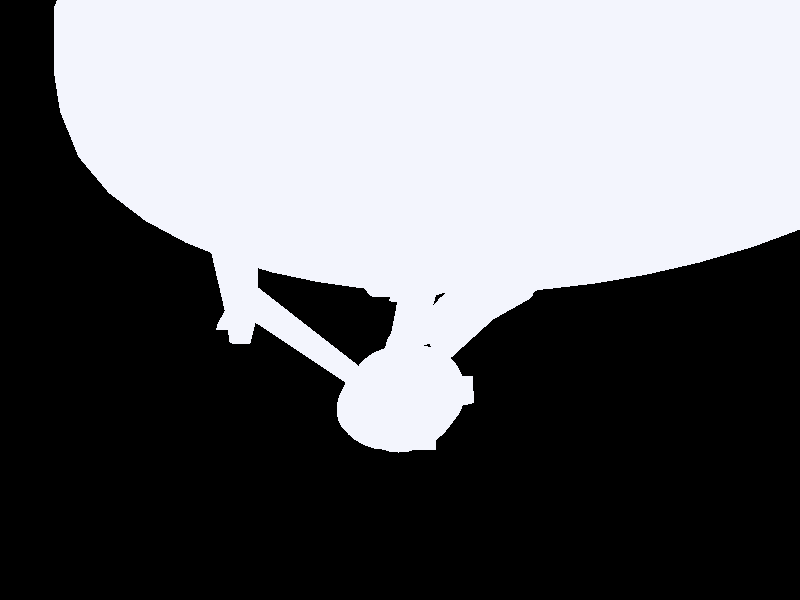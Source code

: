 
// This file is a POV V2.0 document that describes
// the image of the USS Enterprise from the original ST movies. 
// This image was converted from 1701b.obj found on avalon.chinalake.navy.mil
// by Keith Rule (keithr@lucy1.pen.tek.com).
//
// The original file "ncc1701b.obj" had no comments or restrictions
// associated with it, and no additional restrictions have been
// added to this version of the file.
//
// This file was automatically generated from ncc1701b.obj. Occasional
// warnings will be reported by povray about this file. These
// warnings, though annoying, do not affect the resultant raytraced
// image.

#include "colors.inc"
#include "textures.inc"

//   location  <2, 4, -8>
//   direction <0, 0,  1.25>
//   up        <0, 1,  0>
//   right   <4/3, 0,  0>
//   look_at   <0, 0, 0>

camera {
   location  <5, -1.3, -1.15>
   direction <0, 0,  1>
   up        <0, 1,  0>
   right   <4/3, 0,  0>
   look_at   <0, 0, 0>
}

//light_source {<20, 90, -50> color White}
//light_source {<0, 50, 0> color White}
//light_source {<0, -50, 0> color White}

light_source {<50, 30, 200> color White}
light_source {<5, -1.3, -1.15> color White}

default {finish {ambient .34}}


// Declaration of the ncc1701b object
#declare DEFAULT = texture {pigment {color Silver} finish {Metal}}

union {
  union {
  // default
    triangle {
      < 1.677000, 4.361000, 0.805000>,
      < 1.649000, 4.018000, 0.533000>,
      < 1.620000, 4.018000, 0.533000>
    }
    triangle {
      < 1.642000, 3.931000, 0.464000>,
      < 1.620000, 3.684000, 0.268000>,
      < 1.579000, 3.768000, 0.334000>
    }
    triangle {
      < 1.642000, 3.931000, 0.464000>,
      < 1.579000, 3.768000, 0.334000>,
      < 1.604000, 3.930000, 0.464000>
    }
    triangle {
      < 1.677000, 4.361000, 0.805000>,
      < 1.620000, 4.018000, 0.533000>,
      < 1.579000, 4.018000, 0.533000>
    }
    triangle {
      < 1.677000, 4.361000, 0.805000>,
      < 1.579000, 4.018000, 0.533000>,
      < 1.579000, 4.320000, 0.773000>
    }
    triangle {
      < 1.604000, 3.930000, 0.464000>,
      < 1.579000, 3.768000, 0.334000>,
      < 1.579000, 3.930000, 0.464000>
    }
    triangle {
      < 1.325000, 4.007000, 0.523000>,
      < 1.325000, 3.947000, 0.476000>,
      < 1.270000, 4.323000, 0.774000>
    }
    triangle {
      < 1.325000, 4.020000, 0.533000>,
      < 1.325000, 4.007000, 0.523000>,
      < 1.270000, 4.323000, 0.774000>
    }
    triangle {
      < 1.270000, 4.323000, 0.774000>,
      < 1.368000, 4.102000, 0.599000>,
      < 1.368000, 4.020000, 0.533000>
    }
    triangle {
      < 1.270000, 4.323000, 0.774000>,
      < 1.368000, 4.020000, 0.533000>,
      < 1.325000, 4.020000, 0.533000>
    }
    triangle {
      < 1.368000, 3.931000, 0.464000>,
      < 1.368000, 3.650000, 0.240000>,
      < 1.368000, 3.957000, 0.464000>
    }
    triangle {
      < 1.325000, 3.931000, 0.464000>,
      < 1.327000, 3.931000, 0.464000>,
      < 1.368000, 3.650000, 0.240000>
    }
    triangle {
      < 1.325000, 3.931000, 0.464000>,
      < 1.368000, 3.650000, 0.240000>,
      < 1.333000, 3.557000, 0.165000>
    }
    triangle {
      < 1.325000, 3.931000, 0.464000>,
      < 1.333000, 3.557000, 0.165000>,
      < 1.270000, 4.323000, 0.774000>
    }
    triangle {
      < 1.270000, 4.323000, 0.774000>,
      < 1.325000, 3.947000, 0.476000>,
      < 1.327000, 3.931000, 0.464000>
    }
    triangle {
      < 1.368000, 4.382000, 0.773000>,
      < 1.368000, 4.087000, 0.533000>,
      < 1.368000, 4.054000, 0.533000>
    }
    triangle {
      < 1.368000, 4.000000, 0.464000>,
      < 1.368000, 3.650000, 0.180000>,
      < 1.368000, 3.650000, 0.240000>
    }
    triangle {
      < 1.368000, 4.000000, 0.464000>,
      < 1.368000, 3.650000, 0.240000>,
      < 1.368000, 3.957000, 0.464000>
    }
    triangle {
      < 1.368000, 4.032000, 0.533000>,
      < 1.368000, 4.020000, 0.533000>,
      < 1.368000, 4.102000, 0.599000>
    }
    triangle {
      < 1.368000, 4.382000, 0.773000>,
      < 1.368000, 4.054000, 0.533000>,
      < 1.368000, 4.032000, 0.533000>
    }
    triangle {
      < 1.368000, 4.382000, 0.773000>,
      < 1.368000, 4.032000, 0.533000>,
      < 1.368000, 4.102000, 0.599000>
    }
    triangle {
      < 1.368000, 3.957000, 0.464000>,
      < 1.368000, 3.650000, 0.240000>,
      < 1.368000, 3.931000, 0.464000>
    }
    triangle {
      < 1.579000, 3.768000, 0.334000>,
      < 1.579000, 3.765000, 0.332000>,
      < 1.579000, 3.949000, 0.464000>
    }
    triangle {
      < 1.579000, 3.949000, 0.464000>,
      < 1.579000, 3.650000, 0.180000>,
      < 1.579000, 4.000000, 0.464000>
    }
    triangle {
      < 1.579000, 3.949000, 0.464000>,
      < 1.579000, 3.765000, 0.332000>,
      < 1.579000, 3.650000, 0.180000>
    }
    triangle {
      < 1.579000, 4.047000, 0.533000>,
      < 1.579000, 4.087000, 0.533000>,
      < 1.579000, 4.382000, 0.773000>
    }
    triangle {
      < 1.642000, 3.239000, 0.464000>,
      < 1.611000, 3.549000, 0.165000>,
      < 1.642000, 3.257000, 0.464000>
    }
    triangle {
      < 1.642000, 3.127000, 0.464000>,
      < 1.611000, 3.549000, 0.165000>,
      < 1.642000, 3.239000, 0.464000>
    }
    triangle {
      < 1.642000, 3.127000, 0.464000>,
      < 1.628000, 3.024000, 0.325000>,
      < 1.611000, 3.549000, 0.165000>
    }
    triangle {
      < 1.643000, 3.127000, 0.471000>,
      < 1.628000, 3.024000, 0.325000>,
      < 1.642000, 3.127000, 0.464000>
    }
    triangle {
      < 1.649000, 3.127000, 0.533000>,
      < 1.628000, 3.024000, 0.325000>,
      < 1.643000, 3.127000, 0.471000>
    }
    triangle {
      < 1.649000, 3.127000, 0.533000>,
      < 1.658000, 3.108000, 0.617000>,
      < 1.628000, 3.024000, 0.325000>
    }
    triangle {
      < 1.658000, 3.108000, 0.617000>,
      < 1.649000, 3.127000, 0.533000>,
      < 1.649000, 3.189000, 0.533000>
    }
    triangle {
      < 1.649000, 3.218000, 0.533000>,
      < 1.659000, 3.118000, 0.620000>,
      < 1.649000, 3.200000, 0.533000>
    }
    triangle {
      < 1.664000, 3.126000, 0.676000>,
      < 1.649000, 3.218000, 0.533000>,
      < 1.649000, 3.243000, 0.533000>
    }
    triangle {
      < 1.664000, 3.126000, 0.676000>,
      < 1.659000, 3.118000, 0.620000>,
      < 1.649000, 3.218000, 0.533000>
    }
    triangle {
      < 1.642000, 3.300000, 0.464000>,
      < 1.642000, 3.266000, 0.464000>,
      < 1.611000, 3.549000, 0.165000>
    }
    triangle {
      < 1.659000, 3.118000, 0.620000>,
      < 1.649000, 3.189000, 0.533000>,
      < 1.649000, 3.200000, 0.533000>
    }
    triangle {
      < 1.659000, 3.118000, 0.620000>,
      < 1.658000, 3.108000, 0.617000>,
      < 1.649000, 3.189000, 0.533000>
    }
    triangle {
      < 1.642000, 3.266000, 0.464000>,
      < 1.642000, 3.257000, 0.464000>,
      < 1.611000, 3.549000, 0.165000>
    }
    triangle {
      < 1.677000, 3.233000, 0.805000>,
      < 1.649000, 3.243000, 0.533000>,
      < 1.649000, 3.366000, 0.533000>
    }
    triangle {
      < 1.677000, 3.233000, 0.805000>,
      < 1.664000, 3.126000, 0.676000>,
      < 1.649000, 3.243000, 0.533000>
    }
    triangle {
      < 1.642000, 3.400000, 0.464000>,
      < 1.642000, 3.300000, 0.464000>,
      < 1.611000, 3.549000, 0.165000>
    }
    triangle {
      < 1.677000, 4.361000, 0.805000>,
      < 1.649000, 4.000000, 0.533000>,
      < 1.620000, 4.018000, 0.533000>
    }
    triangle {
      < 1.677000, 4.361000, 0.805000>,
      < 1.677000, 4.323000, 0.805000>,
      < 1.649000, 4.000000, 0.533000>
    }
    triangle {
      < 1.642000, 3.931000, 0.464000>,
      < 1.642000, 3.916000, 0.464000>,
      < 1.620000, 3.684000, 0.268000>
    }
    triangle {
      < 1.677000, 4.323000, 0.805000>,
      < 1.649000, 3.466000, 0.533000>,
      < 1.649000, 4.000000, 0.533000>
    }
    triangle {
      < 1.677000, 4.323000, 0.805000>,
      < 1.677000, 3.241000, 0.805000>,
      < 1.649000, 3.466000, 0.533000>
    }
    triangle {
      < 1.642000, 3.916000, 0.464000>,
      < 1.642000, 3.524000, 0.464000>,
      < 1.620000, 3.684000, 0.268000>
    }
    triangle {
      < 1.677000, 3.241000, 0.805000>,
      < 1.649000, 3.462000, 0.533000>,
      < 1.649000, 3.466000, 0.533000>
    }
    triangle {
      < 1.677000, 3.241000, 0.805000>,
      < 1.677000, 3.233000, 0.805000>,
      < 1.649000, 3.462000, 0.533000>
    }
    triangle {
      < 1.642000, 3.524000, 0.464000>,
      < 1.642000, 3.521000, 0.464000>,
      < 1.620000, 3.684000, 0.268000>
    }
    triangle {
      < 1.642000, 3.400000, 0.464000>,
      < 1.620000, 3.684000, 0.268000>,
      < 1.642000, 3.521000, 0.464000>
    }
    triangle {
      < 1.642000, 3.400000, 0.464000>,
      < 1.611000, 3.549000, 0.165000>,
      < 1.620000, 3.684000, 0.268000>
    }
    triangle {
      < 1.649000, 3.366000, 0.533000>,
      < 1.649000, 3.462000, 0.533000>,
      < 1.677000, 3.233000, 0.805000>
    }
    triangle {
      < 1.368000, 4.382000, 0.773000>,
      < 1.579000, 4.382000, 0.773000>,
      < 1.579000, 4.087000, 0.533000>
    }
    triangle {
      < 1.368000, 4.382000, 0.773000>,
      < 1.579000, 4.087000, 0.533000>,
      < 1.453000, 4.087000, 0.533000>
    }
    triangle {
      < 1.579000, 4.000000, 0.464000>,
      < 1.579000, 3.650000, 0.180000>,
      < 1.477000, 4.000000, 0.464000>
    }
    triangle {
      < 1.368000, 4.382000, 0.773000>,
      < 1.453000, 4.087000, 0.533000>,
      < 1.368000, 4.087000, 0.533000>
    }
    triangle {
      < 1.378000, 4.000000, 0.464000>,
      < 1.477000, 4.000000, 0.464000>,
      < 1.579000, 3.650000, 0.180000>
    }
    triangle {
      < 1.579000, 3.650000, 0.180000>,
      < 1.368000, 3.650000, 0.180000>,
      < 1.368000, 4.000000, 0.464000>
    }
    triangle {
      < 1.579000, 3.650000, 0.180000>,
      < 1.368000, 4.000000, 0.464000>,
      < 1.378000, 4.000000, 0.464000>
    }
    triangle {
      < 1.579000, 3.930000, 0.464000>,
      < 1.579000, 3.768000, 0.334000>,
      < 1.579000, 3.949000, 0.464000>
    }
    triangle {
      < 1.579000, 4.018000, 0.533000>,
      < 1.579000, 4.382000, 0.773000>,
      < 1.579000, 4.320000, 0.773000>
    }
    triangle {
      < 1.579000, 4.018000, 0.533000>,
      < 1.620000, 4.018000, 0.533000>,
      < 1.579000, 4.382000, 0.773000>
    }
    triangle {
      < 1.642000, 3.931000, 0.464000>,
      < 1.604000, 3.930000, 0.464000>,
      < 1.579000, 3.949000, 0.464000>
    }
    triangle {
      < 1.477000, 4.000000, 0.464000>,
      < 1.378000, 4.000000, 0.464000>,
      < 1.325000, 4.157000, 0.464000>
    }
    triangle {
      < 1.579000, 4.000000, 0.464000>,
      < 1.477000, 4.000000, 0.464000>,
      < 1.325000, 4.157000, 0.464000>
    }
    triangle {
      < 1.579000, 4.000000, 0.464000>,
      < 1.325000, 4.157000, 0.464000>,
      < 1.849000, 4.157000, 0.464000>
    }
    triangle {
      < 1.642000, 3.931000, 0.464000>,
      < 1.579000, 4.000000, 0.464000>,
      < 1.849000, 4.157000, 0.464000>
    }
    triangle {
      < 1.642000, 3.916000, 0.464000>,
      < 1.642000, 3.931000, 0.464000>,
      < 1.849000, 4.157000, 0.464000>
    }
    triangle {
      < 1.642000, 3.524000, 0.464000>,
      < 1.642000, 3.916000, 0.464000>,
      < 1.849000, 4.157000, 0.464000>
    }
    triangle {
      < 1.849000, 4.157000, 0.464000>,
      < 1.679000, 3.127000, 0.464000>,
      < 1.642000, 3.239000, 0.464000>
    }
    triangle {
      < 1.849000, 4.157000, 0.464000>,
      < 1.642000, 3.239000, 0.464000>,
      < 1.642000, 3.257000, 0.464000>
    }
    triangle {
      < 1.849000, 4.157000, 0.464000>,
      < 1.642000, 3.257000, 0.464000>,
      < 1.642000, 3.266000, 0.464000>
    }
    triangle {
      < 1.649000, 4.018000, 0.533000>,
      < 1.579000, 4.087000, 0.533000>,
      < 1.579000, 4.047000, 0.533000>
    }
    triangle {
      < 1.368000, 4.087000, 0.533000>,
      < 1.325000, 4.157000, 0.533000>,
      < 1.368000, 4.054000, 0.533000>
    }
    triangle {
      < 1.453000, 4.087000, 0.533000>,
      < 1.325000, 4.157000, 0.533000>,
      < 1.368000, 4.087000, 0.533000>
    }
    triangle {
      < 1.579000, 4.087000, 0.533000>,
      < 1.325000, 4.157000, 0.533000>,
      < 1.453000, 4.087000, 0.533000>
    }
    triangle {
      < 1.579000, 4.087000, 0.533000>,
      < 1.695000, 4.079000, 0.533000>,
      < 1.325000, 4.157000, 0.533000>
    }
    triangle {
      < 1.649000, 4.018000, 0.533000>,
      < 1.695000, 4.079000, 0.533000>,
      < 1.579000, 4.087000, 0.533000>
    }
    triangle {
      < 1.649000, 3.466000, 0.533000>,
      < 1.695000, 4.079000, 0.533000>,
      < 1.649000, 4.000000, 0.533000>
    }
    triangle {
      < 1.679000, 3.127000, 0.533000>,
      < 1.649000, 3.366000, 0.533000>,
      < 1.649000, 3.200000, 0.533000>
    }
    triangle {
      < 1.679000, 3.127000, 0.533000>,
      < 1.649000, 3.462000, 0.533000>,
      < 1.649000, 3.366000, 0.533000>
    }
    triangle {
      < 1.679000, 3.127000, 0.533000>,
      < 1.695000, 4.079000, 0.533000>,
      < 1.649000, 3.466000, 0.533000>
    }
    triangle {
      < 1.325000, 4.020000, 0.533000>,
      < 1.325000, 4.157000, 0.533000>,
      < 1.325000, 4.007000, 0.523000>
    }
    triangle {
      < 1.325000, 4.007000, 0.523000>,
      < 1.325000, 4.157000, 0.533000>,
      < 1.325000, 4.157000, 0.464000>
    }
    triangle {
      < 1.325000, 4.007000, 0.523000>,
      < 1.325000, 4.157000, 0.464000>,
      < 1.325000, 3.947000, 0.476000>
    }
    triangle {
      < 1.368000, 4.000000, 0.464000>,
      < 1.368000, 3.957000, 0.464000>,
      < 1.327000, 3.931000, 0.464000>
    }
    triangle {
      < 1.368000, 4.000000, 0.464000>,
      < 1.327000, 3.931000, 0.464000>,
      < 1.325000, 3.931000, 0.464000>
    }
    triangle {
      < 1.368000, 4.000000, 0.464000>,
      < 1.325000, 3.931000, 0.464000>,
      < 1.325000, 4.157000, 0.464000>
    }
    triangle {
      < 1.325000, 4.157000, 0.464000>,
      < 1.378000, 4.000000, 0.464000>,
      < 1.368000, 4.000000, 0.464000>
    }
    triangle {
      < 1.642000, 3.239000, 0.464000>,
      < 1.679000, 3.127000, 0.464000>,
      < 1.642000, 3.127000, 0.464000>
    }
    triangle {
      < 1.368000, 4.032000, 0.533000>,
      < 1.368000, 4.054000, 0.533000>,
      < 1.325000, 4.020000, 0.533000>
    }
    triangle {
      < 1.649000, 3.189000, 0.533000>,
      < 1.649000, 3.127000, 0.533000>,
      < 1.649000, 3.200000, 0.533000>
    }
    triangle {
      < 1.643000, 3.127000, 0.471000>,
      < 1.679000, 3.127000, 0.533000>,
      < 1.649000, 3.127000, 0.533000>
    }
    triangle {
      < 1.643000, 3.127000, 0.471000>,
      < 1.679000, 3.127000, 0.464000>,
      < 1.679000, 3.127000, 0.533000>
    }
    triangle {
      < 1.642000, 3.127000, 0.464000>,
      < 1.679000, 3.127000, 0.464000>,
      < 1.643000, 3.127000, 0.471000>
    }
    triangle {
      < 1.437000, 0.127000, 0.831000>,
      < 1.453000, -0.080000, 0.831000>,
      < 1.469000, 0.127000, 0.831000>
    }
    triangle {
      < 1.437000, 0.127000, 0.831000>,
      < 1.357000, -0.080000, 0.831000>,
      < 1.453000, -0.080000, 0.831000>
    }
    triangle {
      < 1.437000, 0.225000, 0.831000>,
      < 1.681000, 2.901000, 0.831000>,
      < 1.357000, -0.080000, 0.831000>
    }
    triangle {
      < 1.472000, 0.225000, 0.831000>,
      < 1.681000, 2.901000, 0.831000>,
      < 1.437000, 0.225000, 0.831000>
    }
    triangle {
      < 1.681000, 2.901000, 0.831000>,
      < 1.472000, 0.225000, 0.831000>,
      < 1.476000, 0.225000, 0.831000>
    }
    triangle {
      < 1.516000, 0.225000, 0.831000>,
      < 1.681000, 2.901000, 0.831000>,
      < 1.476000, 0.225000, 0.831000>
    }
    triangle {
      < 1.516000, 0.180000, 0.831000>,
      < 1.681000, 2.901000, 0.831000>,
      < 1.516000, 0.225000, 0.831000>
    }
    triangle {
      < 1.516000, 0.127000, 0.831000>,
      < 1.681000, 2.901000, 0.831000>,
      < 1.516000, 0.180000, 0.831000>
    }
    triangle {
      < 1.516000, 0.127000, 0.831000>,
      < 1.681000, 0.317000, 0.831000>,
      < 1.681000, 2.901000, 0.831000>
    }
    triangle {
      < 1.516000, 0.127000, 0.831000>,
      < 1.453000, -0.080000, 0.831000>,
      < 1.681000, 0.317000, 0.831000>
    }
    triangle {
      < 1.472000, 0.127000, 0.831000>,
      < 1.453000, -0.080000, 0.831000>,
      < 1.516000, 0.127000, 0.831000>
    }
    triangle {
      < 1.469000, 0.127000, 0.831000>,
      < 1.453000, -0.080000, 0.831000>,
      < 1.472000, 0.127000, 0.831000>
    }
    triangle {
      < 1.437000, 0.127000, 0.831000>,
      < 1.437000, 0.127000, 0.893000>,
      < 1.437000, 0.171000, 0.831000>
    }
    triangle {
      < 1.437000, 0.171000, 0.831000>,
      < 1.437000, 0.127000, 0.893000>,
      < 1.437000, 0.225000, 0.893000>
    }
    triangle {
      < 1.437000, 0.171000, 0.831000>,
      < 1.437000, 0.225000, 0.893000>,
      < 1.472000, 0.225000, 0.831000>
    }
    triangle {
      < 1.476000, 0.225000, 0.831000>,
      < 1.472000, 0.225000, 0.831000>,
      < 1.437000, 0.225000, 0.893000>
    }
    triangle {
      < 1.437000, 0.225000, 0.893000>,
      < 1.516000, 0.225000, 0.893000>,
      < 1.516000, 0.225000, 0.831000>
    }
    triangle {
      < 1.437000, 0.225000, 0.893000>,
      < 1.516000, 0.225000, 0.831000>,
      < 1.476000, 0.225000, 0.831000>
    }
    triangle {
      < 1.437000, 0.225000, 0.893000>,
      < 1.472000, 0.225000, 0.831000>,
      < 1.437000, 0.225000, 0.831000>
    }
    triangle {
      < 1.469000, 0.127000, 0.831000>,
      < 1.437000, 0.127000, 0.893000>,
      < 1.437000, 0.127000, 0.831000>
    }
    triangle {
      < 1.472000, 0.127000, 0.831000>,
      < 1.437000, 0.127000, 0.893000>,
      < 1.469000, 0.127000, 0.831000>
    }
    triangle {
      < 1.516000, 0.180000, 0.831000>,
      < 1.516000, 0.127000, 0.893000>,
      < 1.516000, 0.127000, 0.831000>
    }
    triangle {
      < 1.516000, 0.180000, 0.831000>,
      < 1.516000, 0.225000, 0.893000>,
      < 1.516000, 0.127000, 0.893000>
    }
    triangle {
      < 1.516000, 0.225000, 0.831000>,
      < 1.516000, 0.225000, 0.893000>,
      < 1.516000, 0.180000, 0.831000>
    }
    triangle {
      < 1.516000, 0.127000, 0.893000>,
      < 1.472000, 0.127000, 0.831000>,
      < 1.516000, 0.127000, 0.831000>
    }
    triangle {
      < 1.516000, 0.127000, 0.893000>,
      < 1.437000, 0.127000, 0.893000>,
      < 1.472000, 0.127000, 0.831000>
    }
    triangle {
      < 1.368000, 4.320000, 0.773000>,
      < 1.368000, 4.169000, 0.652000>,
      < 1.267000, 4.361000, 0.805000>
    }
    triangle {
      < 1.561000, 4.320000, 0.773000>,
      < 1.368000, 4.320000, 0.773000>,
      < 1.267000, 4.361000, 0.805000>
    }
    triangle {
      < 1.579000, 4.320000, 0.773000>,
      < 1.561000, 4.320000, 0.773000>,
      < 1.267000, 4.361000, 0.805000>
    }
    triangle {
      < 1.579000, 4.320000, 0.773000>,
      < 1.267000, 4.361000, 0.805000>,
      < 1.677000, 4.361000, 0.805000>
    }
    triangle {
      < 1.267000, 4.361000, 0.805000>,
      < 1.368000, 4.169000, 0.652000>,
      < 1.368000, 4.168000, 0.652000>
    }
    triangle {
      < 1.267000, 4.361000, 0.805000>,
      < 1.368000, 4.168000, 0.652000>,
      < 1.267000, 4.360000, 0.805000>
    }
    triangle {
      < 1.270000, 4.331000, 0.781000>,
      < 1.368000, 4.150000, 0.637000>,
      < 1.368000, 4.107000, 0.603000>
    }
    triangle {
      < 1.579000, 3.650000, 0.240000>,
      < 1.579000, 3.765000, 0.332000>,
      < 1.620000, 3.684000, 0.268000>
    }
    triangle {
      < 1.620000, 3.684000, 0.268000>,
      < 1.611000, 3.557000, 0.165000>,
      < 1.579000, 3.629000, 0.223000>
    }
    triangle {
      < 1.620000, 3.684000, 0.268000>,
      < 1.579000, 3.629000, 0.223000>,
      < 1.579000, 3.650000, 0.240000>
    }
    triangle {
      < 1.270000, 4.331000, 0.781000>,
      < 1.368000, 4.107000, 0.603000>,
      < 1.368000, 4.102000, 0.599000>
    }
    triangle {
      < 1.270000, 4.331000, 0.781000>,
      < 1.368000, 4.102000, 0.599000>,
      < 1.270000, 4.323000, 0.774000>
    }
    triangle {
      < 1.579000, 3.629000, 0.223000>,
      < 1.611000, 3.557000, 0.165000>,
      < 1.579000, 3.628000, 0.222000>
    }
    triangle {
      < 1.579000, 3.575000, 0.180000>,
      < 1.579000, 3.628000, 0.222000>,
      < 1.611000, 3.557000, 0.165000>
    }
    triangle {
      < 1.368000, 3.575000, 0.180000>,
      < 1.464000, 3.575000, 0.180000>,
      < 1.333000, 3.557000, 0.165000>
    }
    triangle {
      < 1.368000, 3.650000, 0.240000>,
      < 1.368000, 3.575000, 0.180000>,
      < 1.333000, 3.557000, 0.165000>
    }
    triangle {
      < 1.267000, 4.360000, 0.805000>,
      < 1.368000, 4.168000, 0.652000>,
      < 1.368000, 4.150000, 0.637000>
    }
    triangle {
      < 1.267000, 4.360000, 0.805000>,
      < 1.368000, 4.150000, 0.637000>,
      < 1.270000, 4.331000, 0.781000>
    }
    triangle {
      < 1.579000, 3.768000, 0.334000>,
      < 1.620000, 3.684000, 0.268000>,
      < 1.579000, 3.765000, 0.332000>
    }
    triangle {
      < 1.561000, 4.320000, 0.773000>,
      < 1.579000, 4.320000, 0.773000>,
      < 1.579000, 4.382000, 0.773000>
    }
    triangle {
      < 1.368000, 4.320000, 0.773000>,
      < 1.579000, 4.382000, 0.773000>,
      < 1.368000, 4.382000, 0.773000>
    }
    triangle {
      < 1.368000, 4.320000, 0.773000>,
      < 1.561000, 4.320000, 0.773000>,
      < 1.579000, 4.382000, 0.773000>
    }
    triangle {
      < 1.368000, 4.107000, 0.603000>,
      < 1.368000, 4.150000, 0.637000>,
      < 1.368000, 4.382000, 0.773000>
    }
    triangle {
      < 1.579000, 3.765000, 0.332000>,
      < 1.579000, 3.650000, 0.240000>,
      < 1.579000, 3.650000, 0.180000>
    }
    triangle {
      < 1.579000, 3.628000, 0.222000>,
      < 1.579000, 3.650000, 0.180000>,
      < 1.579000, 3.629000, 0.223000>
    }
    triangle {
      < 1.579000, 3.628000, 0.222000>,
      < 1.579000, 3.575000, 0.180000>,
      < 1.579000, 3.650000, 0.180000>
    }
    triangle {
      < 1.368000, 3.650000, 0.180000>,
      < 1.579000, 3.650000, 0.180000>,
      < 1.579000, 3.575000, 0.180000>
    }
    triangle {
      < 1.368000, 3.650000, 0.180000>,
      < 1.579000, 3.575000, 0.180000>,
      < 1.611000, 3.557000, 0.165000>
    }
    triangle {
      < 1.368000, 3.650000, 0.180000>,
      < 1.464000, 3.575000, 0.180000>,
      < 1.368000, 3.575000, 0.180000>
    }
    triangle {
      < 1.368000, 3.650000, 0.240000>,
      < 1.368000, 3.650000, 0.180000>,
      < 1.368000, 3.575000, 0.180000>
    }
    triangle {
      < 1.579000, -0.080000, 0.354000>,
      < 1.631000, -0.078000, 0.352000>,
      < 1.579000, -0.086000, 0.360000>
    }
    triangle {
      < 1.352000, -0.080000, 0.354000>,
      < 1.314000, -0.078000, 0.352000>,
      < 1.573000, -0.080000, 0.354000>
    }
    triangle {
      < 1.352000, -0.091000, 0.364000>,
      < 1.314000, -0.078000, 0.352000>,
      < 1.352000, -0.080000, 0.354000>
    }
    triangle {
      < 1.314000, -0.078000, 0.352000>,
      < 1.352000, -0.123000, 0.398000>,
      < 1.309000, -0.130000, 0.404000>
    }
    triangle {
      < 1.314000, -0.078000, 0.352000>,
      < 1.352000, -0.091000, 0.364000>,
      < 1.352000, -0.123000, 0.398000>
    }
    triangle {
      < 1.579000, -0.090000, 0.364000>,
      < 1.670000, -0.478000, 0.750000>,
      < 1.579000, -0.389000, 0.661000>
    }
    triangle {
      < 1.579000, -0.086000, 0.360000>,
      < 1.670000, -0.478000, 0.750000>,
      < 1.579000, -0.090000, 0.364000>
    }
    triangle {
      < 1.579000, -0.086000, 0.360000>,
      < 1.631000, -0.078000, 0.352000>,
      < 1.670000, -0.478000, 0.750000>
    }
    triangle {
      < 1.352000, -0.123000, 0.398000>,
      < 1.352000, -0.171000, 0.444000>,
      < 1.309000, -0.130000, 0.404000>
    }
    triangle {
      < 1.352000, -0.498000, 0.769000>,
      < 1.271000, -0.498000, 0.769000>,
      < 1.352000, -0.494000, 0.765000>
    }
    triangle {
      < 1.579000, -0.498000, 0.769000>,
      < 1.670000, -0.478000, 0.750000>,
      < 1.674000, -0.498000, 0.769000>
    }
    triangle {
      < 1.579000, -0.498000, 0.769000>,
      < 1.579000, -0.482000, 0.754000>,
      < 1.670000, -0.478000, 0.750000>
    }
    triangle {
      < 1.271000, -0.498000, 0.769000>,
      < 1.271000, -0.496000, 0.768000>,
      < 1.352000, -0.492000, 0.764000>
    }
    triangle {
      < 1.271000, -0.498000, 0.769000>,
      < 1.352000, -0.492000, 0.764000>,
      < 1.352000, -0.494000, 0.765000>
    }
    triangle {
      < 1.352000, -0.492000, 0.764000>,
      < 1.309000, -0.130000, 0.404000>,
      < 1.352000, -0.171000, 0.444000>
    }
    triangle {
      < 1.352000, -0.492000, 0.764000>,
      < 1.271000, -0.496000, 0.768000>,
      < 1.309000, -0.130000, 0.404000>
    }
    triangle {
      < 1.579000, -0.482000, 0.754000>,
      < 1.579000, -0.389000, 0.661000>,
      < 1.670000, -0.478000, 0.750000>
    }
    triangle {
      < 1.579000, -0.498000, 0.769000>,
      < 1.674000, -0.498000, 0.769000>,
      < 1.579000, -0.498000, 0.770000>
    }
    triangle {
      < 1.352000, -0.498000, 0.769000>,
      < 1.271000, -0.498000, 0.772000>,
      < 1.271000, -0.498000, 0.769000>
    }
    triangle {
      < 1.352000, -0.498000, 0.769000>,
      < 1.352000, -0.498000, 0.771000>,
      < 1.271000, -0.498000, 0.772000>
    }
    triangle {
      < 1.579000, -0.498000, 0.770000>,
      < 1.679000, -0.498000, 0.830000>,
      < 1.579000, -0.555000, 0.807000>
    }
    triangle {
      < 1.579000, -0.498000, 0.770000>,
      < 1.674000, -0.498000, 0.769000>,
      < 1.679000, -0.498000, 0.830000>
    }
    triangle {
      < 1.352000, -0.498000, 0.771000>,
      < 1.352000, -0.498000, 0.783000>,
      < 1.271000, -0.498000, 0.772000>
    }
    triangle {
      < 1.352000, -0.498000, 0.826000>,
      < 1.271000, -0.498000, 0.772000>,
      < 1.397000, -0.483000, 0.831000>
    }
    triangle {
      < 1.352000, -0.498000, 0.826000>,
      < 1.264000, -0.498000, 0.831000>,
      < 1.271000, -0.498000, 0.772000>
    }
    triangle {
      < 1.579000, -0.498000, 0.826000>,
      < 1.679000, -0.498000, 0.830000>,
      < 1.407000, -0.498000, 0.826000>
    }
    triangle {
      < 1.679000, -0.498000, 0.830000>,
      < 1.579000, -0.498000, 0.826000>,
      < 1.579000, -0.498000, 0.814000>
    }
    triangle {
      < 1.352000, -0.483000, 0.831000>,
      < 1.264000, -0.498000, 0.831000>,
      < 1.397000, -0.483000, 0.831000>
    }
    triangle {
      < 1.264000, -0.498000, 0.831000>,
      < 1.352000, -0.481000, 0.831000>,
      < 1.264000, -0.477000, 0.831000>
    }
    triangle {
      < 1.264000, -0.498000, 0.831000>,
      < 1.352000, -0.483000, 0.831000>,
      < 1.352000, -0.481000, 0.831000>
    }
    triangle {
      < 1.579000, -0.080000, 0.831000>,
      < 1.681000, 0.317000, 0.831000>,
      < 1.472000, -0.080000, 0.831000>
    }
    triangle {
      < 1.579000, -0.294000, 0.831000>,
      < 1.681000, 0.317000, 0.831000>,
      < 1.579000, -0.080000, 0.831000>
    }
    triangle {
      < 1.579000, -0.483000, 0.831000>,
      < 1.681000, 0.317000, 0.831000>,
      < 1.579000, -0.294000, 0.831000>
    }
    triangle {
      < 1.579000, -0.483000, 0.831000>,
      < 1.681000, -0.498000, 0.831000>,
      < 1.681000, 0.317000, 0.831000>
    }
    triangle {
      < 1.352000, -0.481000, 0.831000>,
      < 1.352000, -0.309000, 0.831000>,
      < 1.264000, -0.477000, 0.831000>
    }
    triangle {
      < 1.472000, -0.080000, 0.831000>,
      < 1.681000, 0.317000, 0.831000>,
      < 1.453000, -0.080000, 0.831000>
    }
    triangle {
      < 1.352000, -0.294000, 0.831000>,
      < 1.264000, -0.477000, 0.831000>,
      < 1.352000, -0.309000, 0.831000>
    }
    triangle {
      < 1.352000, -0.294000, 0.831000>,
      < 1.264000, -0.410000, 0.831000>,
      < 1.264000, -0.477000, 0.831000>
    }
    triangle {
      < 1.352000, -0.294000, 0.831000>,
      < 1.352000, -0.256000, 0.831000>,
      < 1.264000, -0.410000, 0.831000>
    }
    triangle {
      < 1.352000, -0.080000, 0.831000>,
      < 1.264000, -0.410000, 0.831000>,
      < 1.352000, -0.256000, 0.831000>
    }
    triangle {
      < 1.352000, -0.080000, 0.831000>,
      < 1.681000, 2.901000, 0.831000>,
      < 1.264000, -0.410000, 0.831000>
    }
    triangle {
      < 1.357000, -0.080000, 0.831000>,
      < 1.681000, 2.901000, 0.831000>,
      < 1.352000, -0.080000, 0.831000>
    }
    triangle {
      < 1.453000, -0.080000, 0.831000>,
      < 1.357000, -0.080000, 0.831000>,
      < 1.352000, -0.080000, 0.843000>
    }
    triangle {
      < 1.352000, -0.080000, 0.843000>,
      < 1.579000, -0.080000, 0.843000>,
      < 1.579000, -0.080000, 0.831000>
    }
    triangle {
      < 1.352000, -0.080000, 0.843000>,
      < 1.579000, -0.080000, 0.831000>,
      < 1.472000, -0.080000, 0.831000>
    }
    triangle {
      < 1.352000, -0.080000, 0.843000>,
      < 1.357000, -0.080000, 0.831000>,
      < 1.352000, -0.080000, 0.831000>
    }
    triangle {
      < 1.352000, -0.494000, 0.765000>,
      < 1.352000, -0.492000, 0.764000>,
      < 1.352000, -0.080000, 0.340000>
    }
    triangle {
      < 1.352000, -0.494000, 0.765000>,
      < 1.352000, -0.080000, 0.340000>,
      < 1.352000, -0.498000, 0.769000>
    }
    triangle {
      < 1.352000, -0.318000, 0.887000>,
      < 1.352000, -0.080000, 0.843000>,
      < 1.352000, -0.080000, 0.831000>
    }
    triangle {
      < 1.352000, -0.318000, 0.887000>,
      < 1.352000, -0.080000, 0.831000>,
      < 1.352000, -0.256000, 0.831000>
    }
    triangle {
      < 1.579000, -0.090000, 0.364000>,
      < 1.579000, -0.080000, 0.340000>,
      < 1.579000, -0.080000, 0.354000>
    }
    triangle {
      < 1.579000, -0.294000, 0.831000>,
      < 1.579000, -0.080000, 0.843000>,
      < 1.579000, -0.318000, 0.887000>
    }
    triangle {
      < 1.579000, -0.294000, 0.831000>,
      < 1.579000, -0.080000, 0.831000>,
      < 1.579000, -0.080000, 0.843000>
    }
    triangle {
      < 1.579000, -0.389000, 0.661000>,
      < 1.579000, -0.080000, 0.340000>,
      < 1.579000, -0.090000, 0.364000>
    }
    triangle {
      < 1.579000, -0.498000, 0.769000>,
      < 1.579000, -0.080000, 0.340000>,
      < 1.579000, -0.482000, 0.754000>
    }
    triangle {
      < 1.579000, -0.498000, 0.769000>,
      < 1.579000, -0.555000, 0.807000>,
      < 1.579000, -0.080000, 0.340000>
    }
    triangle {
      < 1.579000, -0.483000, 0.831000>,
      < 1.579000, -0.294000, 0.831000>,
      < 1.579000, -0.318000, 0.887000>
    }
    triangle {
      < 1.407000, -0.498000, 0.826000>,
      < 1.352000, -0.555000, 0.807000>,
      < 1.579000, -0.498000, 0.826000>
    }
    triangle {
      < 1.421000, -0.483000, 0.831000>,
      < 1.579000, -0.483000, 0.831000>,
      < 1.579000, -0.318000, 0.887000>
    }
    triangle {
      < 1.397000, -0.483000, 0.831000>,
      < 1.579000, -0.318000, 0.887000>,
      < 1.352000, -0.483000, 0.831000>
    }
    triangle {
      < 1.397000, -0.483000, 0.831000>,
      < 1.421000, -0.483000, 0.831000>,
      < 1.579000, -0.318000, 0.887000>
    }
    triangle {
      < 1.681000, 0.317000, 0.831000>,
      < 1.668000, 0.779000, 0.709000>,
      < 1.670000, 0.772000, 0.737000>
    }
    triangle {
      < 1.681000, 0.317000, 0.831000>,
      < 1.670000, 0.582000, 0.747000>,
      < 1.668000, 0.779000, 0.709000>
    }
    triangle {
      < 1.645000, 1.975000, 0.490000>,
      < 1.645000, 1.925000, 0.490000>,
      < 1.631000, 2.643000, 0.352000>
    }
    triangle {
      < 1.670000, 0.582000, 0.747000>,
      < 1.662000, 0.794000, 0.655000>,
      < 1.668000, 0.779000, 0.709000>
    }
    triangle {
      < 1.670000, 0.582000, 0.747000>,
      < 1.666000, 0.582000, 0.690000>,
      < 1.662000, 0.794000, 0.655000>
    }
    triangle {
      < 1.645000, 1.925000, 0.490000>,
      < 1.645000, 1.803000, 0.490000>,
      < 1.631000, 2.643000, 0.352000>
    }
    triangle {
      < 1.645000, 0.838000, 0.490000>,
      < 1.631000, 2.643000, 0.352000>,
      < 1.645000, 1.803000, 0.490000>
    }
    triangle {
      < 1.645000, 0.838000, 0.490000>,
      < 1.637000, 0.582000, 0.421000>,
      < 1.631000, 2.643000, 0.352000>
    }
    triangle {
      < 1.645000, 0.832000, 0.510000>,
      < 1.637000, 0.582000, 0.421000>,
      < 1.645000, 0.838000, 0.490000>
    }
    triangle {
      < 1.666000, 0.582000, 0.690000>,
      < 1.645000, 0.832000, 0.510000>,
      < 1.662000, 0.794000, 0.655000>
    }
    triangle {
      < 1.666000, 0.582000, 0.690000>,
      < 1.637000, 0.582000, 0.421000>,
      < 1.645000, 0.832000, 0.510000>
    }
    triangle {
      < 1.631000, 2.643000, 0.352000>,
      < 1.645000, 2.202000, 0.490000>,
      < 1.645000, 1.975000, 0.490000>
    }
    triangle {
      < 1.631000, 2.643000, 0.352000>,
      < 1.631000, 2.962000, 0.352000>,
      < 1.645000, 2.202000, 0.490000>
    }
    triangle {
      < 1.670000, 0.772000, 0.737000>,
      < 1.670000, 0.769000, 0.750000>,
      < 1.681000, 0.317000, 0.831000>
    }
    triangle {
      < 1.645000, 2.779000, 0.490000>,
      < 1.631000, 2.962000, 0.352000>,
      < 1.652000, 2.936000, 0.550000>
    }
    triangle {
      < 1.645000, 2.634000, 0.490000>,
      < 1.631000, 2.962000, 0.352000>,
      < 1.645000, 2.779000, 0.490000>
    }
    triangle {
      < 1.645000, 2.202000, 0.490000>,
      < 1.631000, 2.962000, 0.352000>,
      < 1.645000, 2.634000, 0.490000>
    }
    triangle {
      < 1.673000, 0.768000, 0.752000>,
      < 1.681000, 0.317000, 0.831000>,
      < 1.670000, 0.769000, 0.750000>
    }
    triangle {
      < 1.673000, 1.094000, 0.752000>,
      < 1.681000, 0.317000, 0.831000>,
      < 1.673000, 0.768000, 0.752000>
    }
    triangle {
      < 1.673000, 2.908000, 0.752000>,
      < 1.681000, 0.317000, 0.831000>,
      < 1.673000, 1.094000, 0.752000>
    }
    triangle {
      < 1.673000, 2.908000, 0.752000>,
      < 1.681000, 2.901000, 0.831000>,
      < 1.681000, 0.317000, 0.831000>
    }
    triangle {
      < 1.673000, 2.908000, 0.752000>,
      < 1.670000, 2.911000, 0.752000>,
      < 1.681000, 2.901000, 0.831000>
    }
    triangle {
      < 1.631000, 2.962000, 0.352000>,
      < 1.653000, 2.966000, 0.561000>,
      < 1.652000, 2.936000, 0.550000>
    }
    triangle {
      < 1.631000, 2.962000, 0.352000>,
      < 1.628000, 3.024000, 0.325000>,
      < 1.653000, 2.966000, 0.561000>
    }
    triangle {
      < 1.670000, 2.911000, 0.752000>,
      < 1.670000, 2.920000, 0.750000>,
      < 1.681000, 2.901000, 0.831000>
    }
    triangle {
      < 1.628000, 3.024000, 0.325000>,
      < 1.657000, 3.081000, 0.606000>,
      < 1.653000, 2.966000, 0.561000>
    }
    triangle {
      < 1.628000, 3.024000, 0.325000>,
      < 1.658000, 3.108000, 0.617000>,
      < 1.657000, 3.081000, 0.606000>
    }
    triangle {
      < 1.670000, 2.941000, 0.745000>,
      < 1.681000, 2.901000, 0.831000>,
      < 1.670000, 2.920000, 0.750000>
    }
    triangle {
      < 1.670000, 2.941000, 0.745000>,
      < 1.670000, 2.996000, 0.733000>,
      < 1.681000, 2.901000, 0.831000>
    }
    triangle {
      < 1.670000, 2.996000, 0.733000>,
      < 1.681000, 2.998000, 0.831000>,
      < 1.681000, 2.901000, 0.831000>
    }
    triangle {
      < 1.670000, 2.996000, 0.733000>,
      < 1.668000, 3.098000, 0.710000>,
      < 1.681000, 2.998000, 0.831000>
    }
    triangle {
      < 1.667000, 3.130000, 0.703000>,
      < 1.681000, 2.998000, 0.831000>,
      < 1.668000, 3.098000, 0.710000>
    }
    triangle {
      < 1.667000, 3.130000, 0.703000>,
      < 1.677000, 3.233000, 0.805000>,
      < 1.681000, 2.998000, 0.831000>
    }
    triangle {
      < 1.664000, 3.126000, 0.676000>,
      < 1.677000, 3.233000, 0.805000>,
      < 1.666000, 3.128000, 0.692000>
    }
    triangle {
      < 1.619000, 2.779000, 0.490000>,
      < 1.645000, 2.202000, 0.490000>,
      < 1.645000, 2.634000, 0.490000>
    }
    triangle {
      < 1.619000, 2.779000, 0.490000>,
      < 1.645000, 0.838000, 0.490000>,
      < 1.645000, 1.803000, 0.490000>
    }
    triangle {
      < 1.619000, 2.779000, 0.490000>,
      < 1.619000, 0.838000, 0.490000>,
      < 1.645000, 0.838000, 0.490000>
    }
    triangle {
      < 1.662000, 0.794000, 0.655000>,
      < 1.645000, 0.832000, 0.510000>,
      < 1.619000, 0.838000, 0.490000>
    }
    triangle {
      < 1.670000, 0.769000, 0.750000>,
      < 1.670000, 0.772000, 0.737000>,
      < 1.619000, 0.838000, 0.490000>
    }
    triangle {
      < 1.670000, 0.769000, 0.750000>,
      < 1.619000, 0.838000, 0.490000>,
      < 1.619000, 0.768000, 0.752000>
    }
    triangle {
      < 1.619000, 0.768000, 0.752000>,
      < 1.673000, 0.768000, 0.752000>,
      < 1.670000, 0.769000, 0.750000>
    }
    triangle {
      < 1.645000, 0.832000, 0.510000>,
      < 1.645000, 0.838000, 0.490000>,
      < 1.619000, 0.838000, 0.490000>
    }
    triangle {
      < 1.673000, 1.094000, 0.752000>,
      < 1.673000, 0.768000, 0.752000>,
      < 1.619000, 0.768000, 0.752000>
    }
    triangle {
      < 1.619000, 2.908000, 0.752000>,
      < 1.673000, 2.908000, 0.752000>,
      < 1.673000, 1.094000, 0.752000>
    }
    triangle {
      < 1.619000, 2.908000, 0.752000>,
      < 1.673000, 1.094000, 0.752000>,
      < 1.619000, 0.768000, 0.752000>
    }
    triangle {
      < 1.670000, 2.911000, 0.752000>,
      < 1.673000, 2.908000, 0.752000>,
      < 1.619000, 2.908000, 0.752000>
    }
    triangle {
      < 1.670000, 2.941000, 0.745000>,
      < 1.670000, 2.920000, 0.750000>,
      < 1.619000, 2.908000, 0.752000>
    }
    triangle {
      < 1.619000, 3.118000, 0.620000>,
      < 1.652000, 2.936000, 0.550000>,
      < 1.657000, 3.081000, 0.606000>
    }
    triangle {
      < 1.619000, 3.118000, 0.620000>,
      < 1.645000, 2.779000, 0.490000>,
      < 1.652000, 2.936000, 0.550000>
    }
    triangle {
      < 1.619000, 3.118000, 0.620000>,
      < 1.619000, 2.779000, 0.490000>,
      < 1.645000, 2.779000, 0.490000>
    }
    triangle {
      < 1.619000, 2.779000, 0.490000>,
      < 1.645000, 2.634000, 0.490000>,
      < 1.645000, 2.779000, 0.490000>
    }
    triangle {
      < 1.619000, 3.130000, 0.703000>,
      < 1.667000, 3.130000, 0.703000>,
      < 1.668000, 3.098000, 0.710000>
    }
    triangle {
      < 1.619000, 3.130000, 0.703000>,
      < 1.668000, 3.098000, 0.710000>,
      < 1.670000, 2.996000, 0.733000>
    }
    triangle {
      < 1.619000, 3.130000, 0.703000>,
      < 1.670000, 2.996000, 0.733000>,
      < 1.670000, 2.941000, 0.745000>
    }
    triangle {
      < 1.619000, 3.130000, 0.703000>,
      < 1.670000, 2.941000, 0.745000>,
      < 1.619000, 2.908000, 0.752000>
    }
    triangle {
      < 1.658000, 3.108000, 0.617000>,
      < 1.619000, 3.118000, 0.620000>,
      < 1.657000, 3.081000, 0.606000>
    }
    triangle {
      < 1.619000, 3.118000, 0.620000>,
      < 1.658000, 3.108000, 0.617000>,
      < 1.659000, 3.118000, 0.620000>
    }
    triangle {
      < 1.664000, 3.126000, 0.676000>,
      < 1.619000, 3.118000, 0.620000>,
      < 1.659000, 3.118000, 0.620000>
    }
    triangle {
      < 1.619000, 3.130000, 0.703000>,
      < 1.664000, 3.126000, 0.676000>,
      < 1.666000, 3.128000, 0.692000>
    }
    triangle {
      < 1.619000, 3.130000, 0.703000>,
      < 1.619000, 3.118000, 0.620000>,
      < 1.664000, 3.126000, 0.676000>
    }
    triangle {
      < 1.619000, 3.130000, 0.703000>,
      < 1.666000, 3.128000, 0.692000>,
      < 1.667000, 3.130000, 0.703000>
    }
    triangle {
      < 1.670000, 0.399000, 0.747000>,
      < 1.681000, 0.317000, 0.831000>,
      < 1.669000, 0.324000, 0.719000>
    }
    triangle {
      < 1.670000, 0.434000, 0.747000>,
      < 1.681000, 0.317000, 0.831000>,
      < 1.670000, 0.399000, 0.747000>
    }
    triangle {
      < 1.670000, 0.582000, 0.747000>,
      < 1.681000, 0.317000, 0.831000>,
      < 1.670000, 0.434000, 0.747000>
    }
    triangle {
      < 1.637000, 0.582000, 0.421000>,
      < 1.631000, 0.347000, 0.352000>,
      < 1.631000, 2.643000, 0.352000>
    }
    triangle {
      < 1.639000, 0.538000, 0.429000>,
      < 1.631000, 0.347000, 0.352000>,
      < 1.637000, 0.582000, 0.421000>
    }
    triangle {
      < 1.631000, 0.347000, 0.352000>,
      < 1.639000, 0.538000, 0.429000>,
      < 1.642000, 0.340000, 0.464000>
    }
    triangle {
      < 1.645000, 0.139000, 0.498000>,
      < 1.631000, 0.347000, 0.352000>,
      < 1.642000, 0.340000, 0.464000>
    }
    triangle {
      < 1.645000, 0.139000, 0.498000>,
      < 1.670000, -0.478000, 0.750000>,
      < 1.631000, 0.347000, 0.352000>
    }
    triangle {
      < 1.666000, 0.233000, 0.685000>,
      < 1.670000, -0.478000, 0.750000>,
      < 1.649000, 0.151000, 0.522000>
    }
    triangle {
      < 1.667000, 0.265000, 0.696000>,
      < 1.670000, -0.478000, 0.750000>,
      < 1.666000, 0.233000, 0.685000>
    }
    triangle {
      < 1.669000, 0.324000, 0.719000>,
      < 1.670000, -0.478000, 0.750000>,
      < 1.667000, 0.265000, 0.696000>
    }
    triangle {
      < 1.669000, 0.324000, 0.719000>,
      < 1.681000, 0.317000, 0.831000>,
      < 1.670000, -0.478000, 0.750000>
    }
    triangle {
      < 1.670000, 0.434000, 0.747000>,
      < 1.604000, 0.399000, 0.747000>,
      < 1.604000, 0.582000, 0.747000>
    }
    triangle {
      < 1.670000, 0.434000, 0.747000>,
      < 1.604000, 0.582000, 0.747000>,
      < 1.670000, 0.582000, 0.747000>
    }
    triangle {
      < 1.670000, 0.399000, 0.747000>,
      < 1.604000, 0.399000, 0.747000>,
      < 1.670000, 0.434000, 0.747000>
    }
    triangle {
      < 1.669000, 0.324000, 0.719000>,
      < 1.667000, 0.265000, 0.696000>,
      < 1.604000, 0.233000, 0.685000>
    }
    triangle {
      < 1.669000, 0.324000, 0.719000>,
      < 1.604000, 0.233000, 0.685000>,
      < 1.604000, 0.399000, 0.747000>
    }
    triangle {
      < 1.669000, 0.324000, 0.719000>,
      < 1.604000, 0.399000, 0.747000>,
      < 1.670000, 0.399000, 0.747000>
    }
    triangle {
      < 1.645000, 0.139000, 0.498000>,
      < 1.604000, 0.582000, 0.421000>,
      < 1.604000, 0.139000, 0.498000>
    }
    triangle {
      < 1.645000, 0.139000, 0.498000>,
      < 1.642000, 0.340000, 0.464000>,
      < 1.604000, 0.582000, 0.421000>
    }
    triangle {
      < 1.639000, 0.538000, 0.429000>,
      < 1.637000, 0.582000, 0.421000>,
      < 1.604000, 0.582000, 0.421000>
    }
    triangle {
      < 1.637000, 0.582000, 0.421000>,
      < 1.604000, 0.582000, 0.747000>,
      < 1.604000, 0.582000, 0.421000>
    }
    triangle {
      < 1.637000, 0.582000, 0.421000>,
      < 1.666000, 0.582000, 0.690000>,
      < 1.604000, 0.582000, 0.747000>
    }
    triangle {
      < 1.666000, 0.582000, 0.690000>,
      < 1.670000, 0.582000, 0.747000>,
      < 1.604000, 0.582000, 0.747000>
    }
    triangle {
      < 1.666000, 0.233000, 0.685000>,
      < 1.604000, 0.233000, 0.685000>,
      < 1.667000, 0.265000, 0.696000>
    }
    triangle {
      < 1.649000, 0.151000, 0.522000>,
      < 1.604000, 0.139000, 0.498000>,
      < 1.604000, 0.233000, 0.685000>
    }
    triangle {
      < 1.649000, 0.151000, 0.522000>,
      < 1.604000, 0.233000, 0.685000>,
      < 1.666000, 0.233000, 0.685000>
    }
    triangle {
      < 1.645000, 0.139000, 0.498000>,
      < 1.604000, 0.139000, 0.498000>,
      < 1.649000, 0.151000, 0.522000>
    }
    triangle {
      < 1.299000, 0.838000, 0.490000>,
      < 1.299000, 0.847000, 0.490000>,
      < 1.303000, 0.582000, 0.455000>
    }
    triangle {
      < 1.303000, 0.582000, 0.455000>,
      < 1.299000, 0.837000, 0.494000>,
      < 1.299000, 0.838000, 0.490000>
    }
    triangle {
      < 1.272000, 2.501000, 0.752000>,
      < 1.264000, 3.004000, 0.831000>,
      < 1.267000, 3.241000, 0.805000>
    }
    triangle {
      < 1.272000, 2.501000, 0.752000>,
      < 1.267000, 3.241000, 0.805000>,
      < 1.273000, 2.845000, 0.752000>
    }
    triangle {
      < 1.303000, 0.582000, 0.455000>,
      < 1.299000, 0.847000, 0.490000>,
      < 1.299000, 0.931000, 0.490000>
    }
    triangle {
      < 1.303000, 0.582000, 0.455000>,
      < 1.299000, 0.931000, 0.490000>,
      < 1.305000, 0.582000, 0.442000>
    }
    triangle {
      < 1.273000, 2.845000, 0.752000>,
      < 1.267000, 3.241000, 0.805000>,
      < 1.273000, 2.858000, 0.752000>
    }
    triangle {
      < 1.306000, 0.582000, 0.421000>,
      < 1.305000, 0.582000, 0.442000>,
      < 1.299000, 0.931000, 0.490000>
    }
    triangle {
      < 1.306000, 0.582000, 0.421000>,
      < 1.299000, 0.931000, 0.490000>,
      < 1.299000, 1.058000, 0.490000>
    }
    triangle {
      < 1.273000, 2.858000, 0.752000>,
      < 1.267000, 3.241000, 0.805000>,
      < 1.273000, 2.879000, 0.752000>
    }
    triangle {
      < 1.299000, 1.079000, 0.490000>,
      < 1.299000, 1.835000, 0.490000>,
      < 1.314000, 1.220000, 0.352000>
    }
    triangle {
      < 1.306000, 0.582000, 0.421000>,
      < 1.299000, 1.058000, 0.490000>,
      < 1.299000, 1.079000, 0.490000>
    }
    triangle {
      < 1.306000, 0.582000, 0.421000>,
      < 1.299000, 1.079000, 0.490000>,
      < 1.314000, 1.220000, 0.352000>
    }
    triangle {
      < 1.273000, 2.908000, 0.752000>,
      < 1.273000, 2.879000, 0.752000>,
      < 1.267000, 3.241000, 0.805000>
    }
    triangle {
      < 1.267000, 3.241000, 0.805000>,
      < 1.274000, 2.957000, 0.741000>,
      < 1.273000, 2.908000, 0.752000>
    }
    triangle {
      < 1.272000, 0.768000, 0.752000>,
      < 1.277000, 0.781000, 0.703000>,
      < 1.303000, 0.582000, 0.458000>
    }
    triangle {
      < 1.272000, 0.768000, 0.752000>,
      < 1.303000, 0.582000, 0.458000>,
      < 1.273000, 0.582000, 0.747000>
    }
    triangle {
      < 1.272000, 0.768000, 0.752000>,
      < 1.273000, 0.582000, 0.747000>,
      < 1.264000, 3.004000, 0.831000>
    }
    triangle {
      < 1.272000, 2.476000, 0.752000>,
      < 1.272000, 0.768000, 0.752000>,
      < 1.264000, 3.004000, 0.831000>
    }
    triangle {
      < 1.264000, 3.004000, 0.831000>,
      < 1.272000, 2.496000, 0.752000>,
      < 1.272000, 2.476000, 0.752000>
    }
    triangle {
      < 1.264000, 3.004000, 0.831000>,
      < 1.272000, 2.501000, 0.752000>,
      < 1.272000, 2.496000, 0.752000>
    }
    triangle {
      < 1.299000, 0.837000, 0.494000>,
      < 1.303000, 0.582000, 0.455000>,
      < 1.303000, 0.582000, 0.458000>
    }
    triangle {
      < 1.299000, 0.837000, 0.494000>,
      < 1.303000, 0.582000, 0.458000>,
      < 1.299000, 0.835000, 0.498000>
    }
    triangle {
      < 1.267000, 3.277000, 0.805000>,
      < 1.267000, 3.416000, 0.805000>,
      < 1.275000, 3.030000, 0.725000>
    }
    triangle {
      < 1.267000, 3.277000, 0.805000>,
      < 1.275000, 3.030000, 0.725000>,
      < 1.274000, 2.973000, 0.738000>
    }
    triangle {
      < 1.299000, 1.889000, 0.490000>,
      < 1.314000, 1.220000, 0.352000>,
      < 1.299000, 1.845000, 0.490000>
    }
    triangle {
      < 1.267000, 3.241000, 0.805000>,
      < 1.267000, 3.277000, 0.805000>,
      < 1.274000, 2.973000, 0.738000>
    }
    triangle {
      < 1.267000, 3.241000, 0.805000>,
      < 1.274000, 2.973000, 0.738000>,
      < 1.274000, 2.958000, 0.741000>
    }
    triangle {
      < 1.299000, 1.845000, 0.490000>,
      < 1.314000, 1.220000, 0.352000>,
      < 1.299000, 1.835000, 0.490000>
    }
    triangle {
      < 1.267000, 3.241000, 0.805000>,
      < 1.267000, 3.241000, 0.805000>,
      < 1.274000, 2.958000, 0.741000>
    }
    triangle {
      < 1.267000, 3.241000, 0.805000>,
      < 1.274000, 2.958000, 0.741000>,
      < 1.274000, 2.957000, 0.741000>
    }
    triangle {
      < 1.314000, 2.475000, 0.352000>,
      < 1.314000, 1.220000, 0.352000>,
      < 1.299000, 1.889000, 0.490000>
    }
    triangle {
      < 1.314000, 2.475000, 0.352000>,
      < 1.299000, 1.889000, 0.490000>,
      < 1.299000, 2.761000, 0.490000>
    }
    triangle {
      < 1.277000, 3.088000, 0.712000>,
      < 1.275000, 3.030000, 0.725000>,
      < 1.267000, 3.416000, 0.805000>
    }
    triangle {
      < 1.277000, 3.130000, 0.703000>,
      < 1.277000, 3.088000, 0.712000>,
      < 1.267000, 3.416000, 0.805000>
    }
    triangle {
      < 1.267000, 3.416000, 0.805000>,
      < 1.281000, 3.125000, 0.664000>,
      < 1.277000, 3.130000, 0.703000>
    }
    triangle {
      < 1.298000, 2.822000, 0.506000>,
      < 1.295000, 2.896000, 0.535000>,
      < 1.314000, 2.543000, 0.352000>
    }
    triangle {
      < 1.299000, 2.779000, 0.490000>,
      < 1.343000, 2.779000, 0.490000>,
      < 1.314000, 2.543000, 0.352000>
    }
    triangle {
      < 1.314000, 2.543000, 0.352000>,
      < 1.314000, 2.475000, 0.352000>,
      < 1.299000, 2.761000, 0.490000>
    }
    triangle {
      < 1.314000, 2.543000, 0.352000>,
      < 1.299000, 2.761000, 0.490000>,
      < 1.299000, 2.779000, 0.490000>
    }
    triangle {
      < 1.281000, 3.125000, 0.664000>,
      < 1.267000, 3.416000, 0.805000>,
      < 1.283000, 3.123000, 0.652000>
    }
    triangle {
      < 1.286000, 3.118000, 0.620000>,
      < 1.285000, 3.120000, 0.634000>,
      < 1.267000, 3.416000, 0.805000>
    }
    triangle {
      < 1.286000, 3.118000, 0.620000>,
      < 1.267000, 3.416000, 0.805000>,
      < 1.314000, 2.911000, 0.352000>
    }
    triangle {
      < 1.314000, 2.911000, 0.352000>,
      < 1.314000, 2.543000, 0.352000>,
      < 1.295000, 2.896000, 0.535000>
    }
    triangle {
      < 1.314000, 2.911000, 0.352000>,
      < 1.295000, 2.896000, 0.535000>,
      < 1.285000, 3.120000, 0.634000>
    }
    triangle {
      < 1.273000, 2.879000, 0.752000>,
      < 1.273000, 2.908000, 0.752000>,
      < 1.343000, 2.908000, 0.752000>
    }
    triangle {
      < 1.273000, 2.858000, 0.752000>,
      < 1.273000, 2.879000, 0.752000>,
      < 1.343000, 2.908000, 0.752000>
    }
    triangle {
      < 1.273000, 2.845000, 0.752000>,
      < 1.273000, 2.858000, 0.752000>,
      < 1.343000, 2.908000, 0.752000>
    }
    triangle {
      < 1.272000, 2.496000, 0.752000>,
      < 1.272000, 2.501000, 0.752000>,
      < 1.343000, 2.908000, 0.752000>
    }
    triangle {
      < 1.272000, 2.496000, 0.752000>,
      < 1.343000, 2.908000, 0.752000>,
      < 1.272000, 2.476000, 0.752000>
    }
    triangle {
      < 1.299000, 1.058000, 0.490000>,
      < 1.343000, 0.838000, 0.490000>,
      < 1.299000, 1.079000, 0.490000>
    }
    triangle {
      < 1.299000, 0.931000, 0.490000>,
      < 1.343000, 0.838000, 0.490000>,
      < 1.299000, 1.058000, 0.490000>
    }
    triangle {
      < 1.343000, 0.838000, 0.490000>,
      < 1.299000, 0.931000, 0.490000>,
      < 1.299000, 0.838000, 0.490000>
    }
    triangle {
      < 1.299000, 0.835000, 0.498000>,
      < 1.277000, 0.781000, 0.703000>,
      < 1.343000, 0.768000, 0.752000>
    }
    triangle {
      < 1.299000, 0.837000, 0.494000>,
      < 1.299000, 0.835000, 0.498000>,
      < 1.343000, 0.838000, 0.490000>
    }
    triangle {
      < 1.299000, 0.837000, 0.494000>,
      < 1.343000, 0.838000, 0.490000>,
      < 1.299000, 0.838000, 0.490000>
    }
    triangle {
      < 1.275000, 3.030000, 0.725000>,
      < 1.277000, 3.088000, 0.712000>,
      < 1.343000, 3.130000, 0.703000>
    }
    triangle {
      < 1.274000, 2.957000, 0.741000>,
      < 1.274000, 2.958000, 0.741000>,
      < 1.343000, 3.130000, 0.703000>
    }
    triangle {
      < 1.274000, 2.957000, 0.741000>,
      < 1.343000, 3.130000, 0.703000>,
      < 1.343000, 2.908000, 0.752000>
    }
    triangle {
      < 1.274000, 2.957000, 0.741000>,
      < 1.343000, 2.908000, 0.752000>,
      < 1.273000, 2.908000, 0.752000>
    }
    triangle {
      < 1.299000, 1.889000, 0.490000>,
      < 1.343000, 2.779000, 0.490000>,
      < 1.299000, 2.761000, 0.490000>
    }
    triangle {
      < 1.299000, 1.845000, 0.490000>,
      < 1.343000, 2.779000, 0.490000>,
      < 1.299000, 1.889000, 0.490000>
    }
    triangle {
      < 1.343000, 2.779000, 0.490000>,
      < 1.299000, 1.079000, 0.490000>,
      < 1.343000, 0.838000, 0.490000>
    }
    triangle {
      < 1.343000, 2.779000, 0.490000>,
      < 1.299000, 1.835000, 0.490000>,
      < 1.299000, 1.079000, 0.490000>
    }
    triangle {
      < 1.272000, 2.476000, 0.752000>,
      < 1.343000, 2.908000, 0.752000>,
      < 1.343000, 0.768000, 0.752000>
    }
    triangle {
      < 1.272000, 2.476000, 0.752000>,
      < 1.343000, 0.768000, 0.752000>,
      < 1.272000, 0.768000, 0.752000>
    }
    triangle {
      < 1.272000, 0.768000, 0.752000>,
      < 1.343000, 0.768000, 0.752000>,
      < 1.277000, 0.781000, 0.703000>
    }
    triangle {
      < 1.277000, 3.130000, 0.703000>,
      < 1.343000, 3.130000, 0.703000>,
      < 1.277000, 3.088000, 0.712000>
    }
    triangle {
      < 1.281000, 3.125000, 0.664000>,
      < 1.343000, 3.130000, 0.703000>,
      < 1.277000, 3.130000, 0.703000>
    }
    triangle {
      < 1.343000, 3.130000, 0.703000>,
      < 1.285000, 3.120000, 0.634000>,
      < 1.343000, 3.118000, 0.620000>
    }
    triangle {
      < 1.343000, 3.130000, 0.703000>,
      < 1.283000, 3.123000, 0.652000>,
      < 1.285000, 3.120000, 0.634000>
    }
    triangle {
      < 1.343000, 3.130000, 0.703000>,
      < 1.281000, 3.125000, 0.664000>,
      < 1.283000, 3.123000, 0.652000>
    }
    triangle {
      < 1.286000, 3.118000, 0.620000>,
      < 1.343000, 2.779000, 0.490000>,
      < 1.343000, 3.118000, 0.620000>
    }
    triangle {
      < 1.286000, 3.118000, 0.620000>,
      < 1.295000, 2.896000, 0.535000>,
      < 1.343000, 2.779000, 0.490000>
    }
    triangle {
      < 1.285000, 3.120000, 0.634000>,
      < 1.286000, 3.118000, 0.620000>,
      < 1.343000, 3.118000, 0.620000>
    }
    triangle {
      < 1.314000, -0.078000, 0.352000>,
      < 1.305000, 0.480000, 0.439000>,
      < 1.305000, 0.514000, 0.433000>
    }
    triangle {
      < 1.306000, 0.582000, 0.421000>,
      < 1.314000, 1.220000, 0.352000>,
      < 1.314000, -0.078000, 0.352000>
    }
    triangle {
      < 1.314000, -0.078000, 0.352000>,
      < 1.305000, 0.514000, 0.433000>,
      < 1.306000, 0.582000, 0.421000>
    }
    triangle {
      < 1.298000, 0.139000, 0.498000>,
      < 1.299000, 0.193000, 0.489000>,
      < 1.314000, -0.078000, 0.352000>
    }
    triangle {
      < 1.283000, 0.219000, 0.653000>,
      < 1.298000, 0.139000, 0.498000>,
      < 1.314000, -0.078000, 0.352000>
    }
    triangle {
      < 1.279000, 0.233000, 0.685000>,
      < 1.283000, 0.219000, 0.653000>,
      < 1.314000, -0.078000, 0.352000>
    }
    triangle {
      < 1.279000, 0.233000, 0.685000>,
      < 1.314000, -0.078000, 0.352000>,
      < 1.264000, -0.410000, 0.831000>
    }
    triangle {
      < 1.274000, 0.366000, 0.735000>,
      < 1.279000, 0.233000, 0.685000>,
      < 1.264000, -0.410000, 0.831000>
    }
    triangle {
      < 1.273000, 0.399000, 0.747000>,
      < 1.274000, 0.366000, 0.735000>,
      < 1.264000, -0.410000, 0.831000>
    }
    triangle {
      < 1.273000, 0.545000, 0.747000>,
      < 1.273000, 0.399000, 0.747000>,
      < 1.264000, -0.410000, 0.831000>
    }
    triangle {
      < 1.273000, 0.582000, 0.747000>,
      < 1.273000, 0.545000, 0.747000>,
      < 1.264000, -0.410000, 0.831000>
    }
    triangle {
      < 1.273000, 0.582000, 0.747000>,
      < 1.264000, -0.410000, 0.831000>,
      < 1.264000, 3.004000, 0.831000>
    }
    triangle {
      < 1.305000, 0.514000, 0.433000>,
      < 1.343000, 0.582000, 0.421000>,
      < 1.306000, 0.582000, 0.421000>
    }
    triangle {
      < 1.305000, 0.480000, 0.439000>,
      < 1.343000, 0.582000, 0.421000>,
      < 1.305000, 0.514000, 0.433000>
    }
    triangle {
      < 1.343000, 0.139000, 0.498000>,
      < 1.305000, 0.480000, 0.439000>,
      < 1.299000, 0.193000, 0.489000>
    }
    triangle {
      < 1.343000, 0.139000, 0.498000>,
      < 1.343000, 0.582000, 0.421000>,
      < 1.305000, 0.480000, 0.439000>
    }
    triangle {
      < 1.305000, 0.582000, 0.442000>,
      < 1.343000, 0.582000, 0.421000>,
      < 1.303000, 0.582000, 0.455000>
    }
    triangle {
      < 1.343000, 0.582000, 0.421000>,
      < 1.305000, 0.582000, 0.442000>,
      < 1.306000, 0.582000, 0.421000>
    }
    triangle {
      < 1.273000, 0.545000, 0.747000>,
      < 1.273000, 0.582000, 0.747000>,
      < 1.343000, 0.582000, 0.747000>
    }
    triangle {
      < 1.343000, 0.399000, 0.747000>,
      < 1.273000, 0.399000, 0.747000>,
      < 1.273000, 0.545000, 0.747000>
    }
    triangle {
      < 1.343000, 0.399000, 0.747000>,
      < 1.273000, 0.545000, 0.747000>,
      < 1.343000, 0.582000, 0.747000>
    }
    triangle {
      < 1.274000, 0.366000, 0.735000>,
      < 1.273000, 0.399000, 0.747000>,
      < 1.343000, 0.399000, 0.747000>
    }
    triangle {
      < 1.343000, 0.233000, 0.685000>,
      < 1.279000, 0.233000, 0.685000>,
      < 1.274000, 0.366000, 0.735000>
    }
    triangle {
      < 1.343000, 0.233000, 0.685000>,
      < 1.274000, 0.366000, 0.735000>,
      < 1.343000, 0.399000, 0.747000>
    }
    triangle {
      < 1.283000, 0.219000, 0.653000>,
      < 1.279000, 0.233000, 0.685000>,
      < 1.343000, 0.233000, 0.685000>
    }
    triangle {
      < 1.343000, 0.139000, 0.498000>,
      < 1.298000, 0.139000, 0.498000>,
      < 1.283000, 0.219000, 0.653000>
    }
    triangle {
      < 1.343000, 0.139000, 0.498000>,
      < 1.283000, 0.219000, 0.653000>,
      < 1.343000, 0.233000, 0.685000>
    }
    triangle {
      < 1.343000, 0.139000, 0.498000>,
      < 1.299000, 0.193000, 0.489000>,
      < 1.298000, 0.139000, 0.498000>
    }
    triangle {
      < 1.343000, 0.582000, 0.421000>,
      < 1.273000, 0.582000, 0.747000>,
      < 1.303000, 0.582000, 0.458000>
    }
    triangle {
      < 1.343000, 0.582000, 0.421000>,
      < 1.343000, 0.582000, 0.747000>,
      < 1.273000, 0.582000, 0.747000>
    }
    triangle {
      < 1.264000, -0.498000, 0.831000>,
      < 1.679000, -0.498000, 0.830000>,
      < 1.681000, -0.498000, 0.831000>
    }
    triangle {
      < 1.264000, -0.498000, 0.831000>,
      < 1.264000, -0.498000, 0.831000>,
      < 1.679000, -0.498000, 0.830000>
    }
    triangle {
      < 1.264000, 2.998000, 0.831000>,
      < 1.681000, 2.901000, 0.831000>,
      < 1.681000, 2.998000, 0.831000>
    }
    triangle {
      < 1.264000, 2.998000, 0.831000>,
      < 1.264000, 2.995000, 0.831000>,
      < 1.681000, 2.901000, 0.831000>
    }
    triangle {
      < 1.264000, 2.995000, 0.831000>,
      < 1.264000, -0.410000, 0.831000>,
      < 1.681000, 2.901000, 0.831000>
    }
    triangle {
      < 1.681000, 2.998000, 0.831000>,
      < 1.264000, 3.004000, 0.831000>,
      < 1.264000, 2.998000, 0.831000>
    }
    triangle {
      < 1.681000, 2.998000, 0.831000>,
      < 1.677000, 3.233000, 0.805000>,
      < 1.264000, 3.004000, 0.831000>
    }
    triangle {
      < 1.267000, 3.241000, 0.805000>,
      < 1.677000, 3.233000, 0.805000>,
      < 1.677000, 3.241000, 0.805000>
    }
    triangle {
      < 1.267000, 3.241000, 0.805000>,
      < 1.267000, 3.241000, 0.805000>,
      < 1.677000, 3.233000, 0.805000>
    }
    triangle {
      < 1.267000, 3.241000, 0.805000>,
      < 1.264000, 3.004000, 0.831000>,
      < 1.677000, 3.233000, 0.805000>
    }
    triangle {
      < 1.677000, 3.241000, 0.805000>,
      < 1.267000, 3.277000, 0.805000>,
      < 1.267000, 3.241000, 0.805000>
    }
    triangle {
      < 1.677000, 3.241000, 0.805000>,
      < 1.677000, 4.323000, 0.805000>,
      < 1.267000, 3.277000, 0.805000>
    }
    triangle {
      < 1.267000, 4.361000, 0.805000>,
      < 1.677000, 4.323000, 0.805000>,
      < 1.677000, 4.361000, 0.805000>
    }
    triangle {
      < 1.267000, 4.361000, 0.805000>,
      < 1.267000, 4.360000, 0.805000>,
      < 1.677000, 4.323000, 0.805000>
    }
    triangle {
      < 1.267000, 3.416000, 0.805000>,
      < 1.677000, 4.323000, 0.805000>,
      < 1.267000, 4.360000, 0.805000>
    }
    triangle {
      < 1.267000, 3.416000, 0.805000>,
      < 1.267000, 3.277000, 0.805000>,
      < 1.677000, 4.323000, 0.805000>
    }
    triangle {
      < 1.611000, 3.549000, 0.165000>,
      < 1.611000, 3.414000, 0.165000>,
      < 1.333000, 3.525000, 0.165000>
    }
    triangle {
      < 1.611000, 3.549000, 0.165000>,
      < 1.333000, 3.525000, 0.165000>,
      < 1.333000, 3.555000, 0.165000>
    }
    triangle {
      < 1.333000, 3.557000, 0.165000>,
      < 1.611000, 3.557000, 0.165000>,
      < 1.611000, 3.549000, 0.165000>
    }
    triangle {
      < 1.333000, 3.557000, 0.165000>,
      < 1.611000, 3.549000, 0.165000>,
      < 1.333000, 3.555000, 0.165000>
    }
    triangle {
      < 1.333000, 3.525000, 0.165000>,
      < 1.611000, 3.414000, 0.165000>,
      < 1.611000, 3.382000, 0.165000>
    }
    triangle {
      < 1.333000, 3.525000, 0.165000>,
      < 1.611000, 3.382000, 0.165000>,
      < 1.333000, 3.518000, 0.165000>
    }
    triangle {
      < 1.333000, 3.518000, 0.165000>,
      < 1.611000, 3.382000, 0.165000>,
      < 1.333000, 3.382000, 0.165000>
    }
    triangle {
      < 1.333000, 3.382000, 0.165000>,
      < 1.611000, 3.382000, 0.165000>,
      < 1.619000, 3.238000, 0.230000>
    }
    triangle {
      < 1.333000, 3.382000, 0.165000>,
      < 1.619000, 3.238000, 0.230000>,
      < 1.332000, 3.350000, 0.179000>
    }
    triangle {
      < 1.332000, 3.350000, 0.179000>,
      < 1.619000, 3.238000, 0.230000>,
      < 1.628000, 3.024000, 0.325000>
    }
    triangle {
      < 1.332000, 3.350000, 0.179000>,
      < 1.628000, 3.024000, 0.325000>,
      < 1.330000, 3.309000, 0.198000>
    }
    triangle {
      < 1.330000, 3.309000, 0.198000>,
      < 1.628000, 3.024000, 0.325000>,
      < 1.631000, 2.962000, 0.352000>
    }
    triangle {
      < 1.330000, 3.309000, 0.198000>,
      < 1.631000, 2.962000, 0.352000>,
      < 1.329000, 3.297000, 0.203000>
    }
    triangle {
      < 1.329000, 3.297000, 0.203000>,
      < 1.631000, 2.962000, 0.352000>,
      < 1.314000, 2.962000, 0.352000>
    }
    triangle {
      < 1.631000, 2.643000, 0.352000>,
      < 1.631000, 0.347000, 0.352000>,
      < 1.314000, 2.543000, 0.352000>
    }
    triangle {
      < 1.631000, 2.643000, 0.352000>,
      < 1.314000, 2.543000, 0.352000>,
      < 1.314000, 2.911000, 0.352000>
    }
    triangle {
      < 1.314000, 2.962000, 0.352000>,
      < 1.631000, 2.962000, 0.352000>,
      < 1.631000, 2.643000, 0.352000>
    }
    triangle {
      < 1.314000, 2.962000, 0.352000>,
      < 1.631000, 2.643000, 0.352000>,
      < 1.314000, 2.911000, 0.352000>
    }
    triangle {
      < 1.314000, 2.543000, 0.352000>,
      < 1.631000, 0.347000, 0.352000>,
      < 1.631000, -0.078000, 0.352000>
    }
    triangle {
      < 1.314000, 2.543000, 0.352000>,
      < 1.631000, -0.078000, 0.352000>,
      < 1.314000, 2.475000, 0.352000>
    }
    triangle {
      < 1.314000, 1.220000, 0.352000>,
      < 1.314000, 2.475000, 0.352000>,
      < 1.631000, -0.078000, 0.352000>
    }
    triangle {
      < 1.631000, -0.078000, 0.352000>,
      < 1.314000, -0.078000, 0.352000>,
      < 1.314000, 1.220000, 0.352000>
    }
    triangle {
      < 1.309000, -0.130000, 0.404000>,
      < 1.271000, -0.496000, 0.768000>,
      < 1.264000, -0.498000, 0.831000>
    }
    triangle {
      < 1.314000, -0.078000, 0.352000>,
      < 1.309000, -0.130000, 0.404000>,
      < 1.264000, -0.498000, 0.831000>
    }
    triangle {
      < 1.314000, -0.078000, 0.352000>,
      < 1.264000, -0.498000, 0.831000>,
      < 1.264000, -0.477000, 0.831000>
    }
    triangle {
      < 1.314000, -0.078000, 0.352000>,
      < 1.264000, -0.477000, 0.831000>,
      < 1.264000, -0.410000, 0.831000>
    }
    triangle {
      < 1.314000, 2.962000, 0.352000>,
      < 1.314000, 2.911000, 0.352000>,
      < 1.267000, 3.416000, 0.805000>
    }
    triangle {
      < 1.330000, 3.309000, 0.198000>,
      < 1.329000, 3.297000, 0.203000>,
      < 1.267000, 3.416000, 0.805000>
    }
    triangle {
      < 1.267000, 4.360000, 0.805000>,
      < 1.270000, 4.331000, 0.781000>,
      < 1.270000, 4.323000, 0.774000>
    }
    triangle {
      < 1.267000, 4.360000, 0.805000>,
      < 1.333000, 3.557000, 0.165000>,
      < 1.333000, 3.555000, 0.165000>
    }
    triangle {
      < 1.267000, 4.360000, 0.805000>,
      < 1.333000, 3.555000, 0.165000>,
      < 1.333000, 3.525000, 0.165000>
    }
    triangle {
      < 1.267000, 4.360000, 0.805000>,
      < 1.332000, 3.350000, 0.179000>,
      < 1.330000, 3.309000, 0.198000>
    }
    triangle {
      < 1.267000, 4.360000, 0.805000>,
      < 1.330000, 3.309000, 0.198000>,
      < 1.267000, 3.416000, 0.805000>
    }
    triangle {
      < 1.631000, 0.347000, 0.352000>,
      < 1.670000, -0.478000, 0.750000>,
      < 1.631000, -0.078000, 0.352000>
    }
    triangle {
      < 1.679000, -0.498000, 0.830000>,
      < 1.681000, 0.317000, 0.831000>,
      < 1.681000, -0.498000, 0.831000>
    }
    triangle {
      < 1.681000, 0.317000, 0.831000>,
      < 1.674000, -0.498000, 0.769000>,
      < 1.670000, -0.478000, 0.750000>
    }
    triangle {
      < 1.681000, 0.317000, 0.831000>,
      < 1.679000, -0.498000, 0.830000>,
      < 1.674000, -0.498000, 0.769000>
    }
    triangle {
      < 1.611000, 3.414000, 0.165000>,
      < 1.619000, 3.238000, 0.230000>,
      < 1.611000, 3.382000, 0.165000>
    }
    triangle {
      < 1.619000, 3.238000, 0.230000>,
      < 1.611000, 3.414000, 0.165000>,
      < 1.611000, 3.549000, 0.165000>
    }
    triangle {
      < 1.611000, 3.549000, 0.165000>,
      < 1.628000, 3.024000, 0.325000>,
      < 1.619000, 3.238000, 0.230000>
    }
    triangle {
      < 1.611000, 3.549000, 0.165000>,
      < 1.611000, 3.557000, 0.165000>,
      < 1.620000, 3.684000, 0.268000>
    }
    triangle {
      < 1.271000, -0.496000, 0.768000>,
      < 1.271000, -0.498000, 0.772000>,
      < 1.264000, -0.498000, 0.831000>
    }
    triangle {
      < 1.264000, -0.498000, 0.831000>,
      < 1.309000, -0.130000, 0.404000>,
      < 1.264000, -0.498000, 0.831000>
    }
    triangle {
      < 1.329000, 3.297000, 0.203000>,
      < 1.314000, 2.962000, 0.352000>,
      < 1.267000, 3.416000, 0.805000>
    }
    triangle {
      < 1.267000, 4.360000, 0.805000>,
      < 1.270000, 4.323000, 0.774000>,
      < 1.333000, 3.557000, 0.165000>
    }
    triangle {
      < 1.267000, 4.360000, 0.805000>,
      < 1.333000, 3.525000, 0.165000>,
      < 1.332000, 3.350000, 0.179000>
    }
    triangle {
      < 1.343000, 0.582000, 0.747000>,
      < 1.343000, 0.233000, 0.685000>,
      < 1.343000, 0.399000, 0.747000>
    }
    triangle {
      < 1.343000, 0.582000, 0.747000>,
      < 1.343000, 0.139000, 0.498000>,
      < 1.343000, 0.233000, 0.685000>
    }
    triangle {
      < 1.343000, 0.582000, 0.747000>,
      < 1.343000, 0.582000, 0.421000>,
      < 1.343000, 0.139000, 0.498000>
    }
    triangle {
      < 1.299000, 0.193000, 0.489000>,
      < 1.305000, 0.480000, 0.439000>,
      < 1.314000, -0.078000, 0.352000>
    }
    triangle {
      < 1.303000, 0.582000, 0.455000>,
      < 1.343000, 0.582000, 0.421000>,
      < 1.303000, 0.582000, 0.458000>
    }
    triangle {
      < 1.343000, 0.768000, 0.752000>,
      < 1.343000, 2.908000, 0.752000>,
      < 1.343000, 3.130000, 0.703000>
    }
    triangle {
      < 1.343000, 0.768000, 0.752000>,
      < 1.343000, 3.130000, 0.703000>,
      < 1.343000, 3.118000, 0.620000>
    }
    triangle {
      < 1.343000, 0.768000, 0.752000>,
      < 1.343000, 3.118000, 0.620000>,
      < 1.343000, 2.779000, 0.490000>
    }
    triangle {
      < 1.343000, 0.768000, 0.752000>,
      < 1.343000, 2.779000, 0.490000>,
      < 1.343000, 0.838000, 0.490000>
    }
    triangle {
      < 1.277000, 0.781000, 0.703000>,
      < 1.299000, 0.835000, 0.498000>,
      < 1.303000, 0.582000, 0.458000>
    }
    triangle {
      < 1.343000, 2.779000, 0.490000>,
      < 1.298000, 2.822000, 0.506000>,
      < 1.314000, 2.543000, 0.352000>
    }
    triangle {
      < 1.285000, 3.120000, 0.634000>,
      < 1.283000, 3.123000, 0.652000>,
      < 1.267000, 3.416000, 0.805000>
    }
    triangle {
      < 1.314000, 2.911000, 0.352000>,
      < 1.285000, 3.120000, 0.634000>,
      < 1.286000, 3.118000, 0.620000>
    }
    triangle {
      < 1.272000, 2.501000, 0.752000>,
      < 1.273000, 2.845000, 0.752000>,
      < 1.343000, 2.908000, 0.752000>
    }
    triangle {
      < 1.299000, 0.931000, 0.490000>,
      < 1.299000, 0.847000, 0.490000>,
      < 1.299000, 0.838000, 0.490000>
    }
    triangle {
      < 1.299000, 0.835000, 0.498000>,
      < 1.343000, 0.768000, 0.752000>,
      < 1.343000, 0.838000, 0.490000>
    }
    triangle {
      < 1.274000, 2.958000, 0.741000>,
      < 1.275000, 3.030000, 0.725000>,
      < 1.343000, 3.130000, 0.703000>
    }
    triangle {
      < 1.299000, 1.835000, 0.490000>,
      < 1.343000, 2.779000, 0.490000>,
      < 1.299000, 1.845000, 0.490000>
    }
    triangle {
      < 1.295000, 2.896000, 0.535000>,
      < 1.298000, 2.822000, 0.506000>,
      < 1.343000, 2.779000, 0.490000>
    }
    triangle {
      < 1.604000, 0.582000, 0.747000>,
      < 1.604000, 0.399000, 0.747000>,
      < 1.604000, 0.233000, 0.685000>
    }
    triangle {
      < 1.604000, 0.582000, 0.747000>,
      < 1.604000, 0.233000, 0.685000>,
      < 1.604000, 0.139000, 0.498000>
    }
    triangle {
      < 1.604000, 0.582000, 0.747000>,
      < 1.604000, 0.139000, 0.498000>,
      < 1.604000, 0.582000, 0.421000>
    }
    triangle {
      < 1.649000, 0.151000, 0.522000>,
      < 1.670000, -0.478000, 0.750000>,
      < 1.645000, 0.139000, 0.498000>
    }
    triangle {
      < 1.642000, 0.340000, 0.464000>,
      < 1.639000, 0.538000, 0.429000>,
      < 1.604000, 0.582000, 0.421000>
    }
    triangle {
      < 1.619000, 0.768000, 0.752000>,
      < 1.619000, 3.130000, 0.703000>,
      < 1.619000, 2.908000, 0.752000>
    }
    triangle {
      < 1.619000, 0.768000, 0.752000>,
      < 1.619000, 3.118000, 0.620000>,
      < 1.619000, 3.130000, 0.703000>
    }
    triangle {
      < 1.619000, 0.768000, 0.752000>,
      < 1.619000, 2.779000, 0.490000>,
      < 1.619000, 3.118000, 0.620000>
    }
    triangle {
      < 1.619000, 0.768000, 0.752000>,
      < 1.619000, 0.838000, 0.490000>,
      < 1.619000, 2.779000, 0.490000>
    }
    triangle {
      < 1.666000, 3.128000, 0.692000>,
      < 1.677000, 3.233000, 0.805000>,
      < 1.667000, 3.130000, 0.703000>
    }
    triangle {
      < 1.619000, 2.779000, 0.490000>,
      < 1.645000, 1.975000, 0.490000>,
      < 1.645000, 2.202000, 0.490000>
    }
    triangle {
      < 1.619000, 2.779000, 0.490000>,
      < 1.645000, 1.925000, 0.490000>,
      < 1.645000, 1.975000, 0.490000>
    }
    triangle {
      < 1.619000, 2.779000, 0.490000>,
      < 1.645000, 1.803000, 0.490000>,
      < 1.645000, 1.925000, 0.490000>
    }
    triangle {
      < 1.668000, 0.779000, 0.709000>,
      < 1.662000, 0.794000, 0.655000>,
      < 1.619000, 0.838000, 0.490000>
    }
    triangle {
      < 1.670000, 0.772000, 0.737000>,
      < 1.668000, 0.779000, 0.709000>,
      < 1.619000, 0.838000, 0.490000>
    }
    triangle {
      < 1.670000, 2.920000, 0.750000>,
      < 1.670000, 2.911000, 0.752000>,
      < 1.619000, 2.908000, 0.752000>
    }
    triangle {
      < 1.652000, 2.936000, 0.550000>,
      < 1.653000, 2.966000, 0.561000>,
      < 1.657000, 3.081000, 0.606000>
    }
    triangle {
      < 1.352000, -0.080000, 0.340000>,
      < 1.579000, -0.080000, 0.340000>,
      < 1.579000, -0.555000, 0.728000>
    }
    triangle {
      < 1.352000, -0.080000, 0.340000>,
      < 1.579000, -0.555000, 0.728000>,
      < 1.352000, -0.555000, 0.728000>
    }
    triangle {
      < 1.352000, -0.555000, 0.728000>,
      < 1.579000, -0.555000, 0.728000>,
      < 1.579000, -0.555000, 0.807000>
    }
    triangle {
      < 1.352000, -0.555000, 0.728000>,
      < 1.579000, -0.555000, 0.807000>,
      < 1.352000, -0.555000, 0.807000>
    }
    triangle {
      < 1.352000, -0.318000, 0.887000>,
      < 1.579000, -0.318000, 0.887000>,
      < 1.579000, -0.080000, 0.843000>
    }
    triangle {
      < 1.352000, -0.318000, 0.887000>,
      < 1.579000, -0.080000, 0.843000>,
      < 1.352000, -0.080000, 0.843000>
    }
    triangle {
      < 1.352000, -0.080000, 0.340000>,
      < 1.352000, -0.555000, 0.728000>,
      < 1.352000, -0.555000, 0.807000>
    }
    triangle {
      < 1.579000, -0.080000, 0.340000>,
      < 1.579000, -0.555000, 0.807000>,
      < 1.579000, -0.555000, 0.728000>
    }
    triangle {
      < 1.573000, -0.080000, 0.354000>,
      < 1.314000, -0.078000, 0.352000>,
      < 1.631000, -0.078000, 0.352000>
    }
    triangle {
      < 1.579000, -0.555000, 0.807000>,
      < 1.679000, -0.498000, 0.830000>,
      < 1.579000, -0.498000, 0.814000>
    }
    triangle {
      < 1.352000, -0.555000, 0.807000>,
      < 1.271000, -0.498000, 0.772000>,
      < 1.352000, -0.498000, 0.783000>
    }
    triangle {
      < 1.407000, -0.498000, 0.826000>,
      < 1.271000, -0.498000, 0.772000>,
      < 1.352000, -0.555000, 0.807000>
    }
    triangle {
      < 1.397000, -0.483000, 0.831000>,
      < 1.271000, -0.498000, 0.772000>,
      < 1.407000, -0.498000, 0.826000>
    }
    triangle {
      < 1.407000, -0.498000, 0.826000>,
      < 1.679000, -0.498000, 0.830000>,
      < 1.264000, -0.498000, 0.831000>
    }
    triangle {
      < 1.397000, -0.483000, 0.831000>,
      < 1.264000, -0.498000, 0.831000>,
      < 1.681000, -0.498000, 0.831000>
    }
    triangle {
      < 1.579000, -0.080000, 0.354000>,
      < 1.579000, -0.080000, 0.340000>,
      < 1.352000, -0.080000, 0.340000>
    }
    triangle {
      < 1.352000, -0.080000, 0.354000>,
      < 1.573000, -0.080000, 0.354000>,
      < 1.352000, -0.080000, 0.340000>
    }
    triangle {
      < 1.352000, -0.123000, 0.398000>,
      < 1.352000, -0.091000, 0.364000>,
      < 1.352000, -0.080000, 0.340000>
    }
    triangle {
      < 1.352000, -0.171000, 0.444000>,
      < 1.352000, -0.123000, 0.398000>,
      < 1.352000, -0.080000, 0.340000>
    }
    triangle {
      < 1.352000, -0.492000, 0.764000>,
      < 1.352000, -0.171000, 0.444000>,
      < 1.352000, -0.080000, 0.340000>
    }
    triangle {
      < 1.352000, -0.498000, 0.769000>,
      < 1.352000, -0.080000, 0.340000>,
      < 1.352000, -0.555000, 0.807000>
    }
    triangle {
      < 1.352000, -0.309000, 0.831000>,
      < 1.352000, -0.481000, 0.831000>,
      < 1.352000, -0.318000, 0.887000>
    }
    triangle {
      < 1.579000, -0.090000, 0.364000>,
      < 1.579000, -0.080000, 0.354000>,
      < 1.579000, -0.086000, 0.360000>
    }
    triangle {
      < 1.579000, -0.482000, 0.754000>,
      < 1.579000, -0.080000, 0.340000>,
      < 1.579000, -0.389000, 0.661000>
    }
    triangle {
      < 1.579000, -0.498000, 0.826000>,
      < 1.352000, -0.555000, 0.807000>,
      < 1.579000, -0.555000, 0.807000>
    }
    triangle {
      < 1.352000, -0.483000, 0.831000>,
      < 1.579000, -0.318000, 0.887000>,
      < 1.352000, -0.318000, 0.887000>
    }
    triangle {
      < 1.464000, 3.575000, 0.180000>,
      < 1.611000, 3.557000, 0.165000>,
      < 1.333000, 3.557000, 0.165000>
    }
    triangle {
      < 1.368000, 4.150000, 0.637000>,
      < 1.368000, 4.320000, 0.773000>,
      < 1.368000, 4.382000, 0.773000>
    }
    triangle {
      < 1.579000, 3.629000, 0.223000>,
      < 1.579000, 3.650000, 0.180000>,
      < 1.579000, 3.650000, 0.240000>
    }
    triangle {
      < 1.368000, 3.650000, 0.180000>,
      < 1.611000, 3.557000, 0.165000>,
      < 1.464000, 3.575000, 0.180000>
    }
    triangle {
      < 1.352000, -0.318000, 0.887000>,
      < 1.352000, -0.294000, 0.831000>,
      < 1.352000, -0.309000, 0.831000>
    }
    triangle {
      < 1.352000, -0.318000, 0.887000>,
      < 1.352000, -0.256000, 0.831000>,
      < 1.352000, -0.294000, 0.831000>
    }
    triangle {
      < 1.573000, -0.080000, 0.354000>,
      < 1.579000, -0.080000, 0.354000>,
      < 1.352000, -0.080000, 0.340000>
    }
    triangle {
      < 1.352000, -0.481000, 0.831000>,
      < 1.352000, -0.483000, 0.831000>,
      < 1.352000, -0.318000, 0.887000>
    }
    triangle {
      < 1.437000, 0.225000, 0.893000>,
      < 1.437000, 0.127000, 0.893000>,
      < 1.516000, 0.127000, 0.893000>
    }
    triangle {
      < 1.437000, 0.225000, 0.893000>,
      < 1.516000, 0.127000, 0.893000>,
      < 1.516000, 0.225000, 0.893000>
    }
    triangle {
      < 1.472000, 0.225000, 0.831000>,
      < 1.437000, 0.225000, 0.893000>,
      < 1.437000, 0.225000, 0.831000>
    }
    triangle {
      < 1.695000, 4.027000, 0.533000>,
      < 1.679000, 3.127000, 0.533000>,
      < 1.735000, 4.027000, 0.533000>
    }
    triangle {
      < 1.769000, 4.027000, 0.533000>,
      < 1.679000, 3.127000, 0.533000>,
      < 1.849000, 4.157000, 0.533000>
    }
    triangle {
      < 1.748000, 4.027000, 0.533000>,
      < 1.679000, 3.127000, 0.533000>,
      < 1.769000, 4.027000, 0.533000>
    }
    triangle {
      < 1.735000, 4.027000, 0.533000>,
      < 1.679000, 3.127000, 0.533000>,
      < 1.748000, 4.027000, 0.533000>
    }
    triangle {
      < 1.769000, 4.048000, 0.533000>,
      < 1.769000, 4.090000, 0.533000>,
      < 1.748000, 4.027000, 0.533000>
    }
    triangle {
      < 1.769000, 4.099000, 0.533000>,
      < 1.849000, 4.157000, 0.533000>,
      < 1.748000, 4.099000, 0.533000>
    }
    triangle {
      < 1.695000, 4.079000, 0.533000>,
      < 1.769000, 4.090000, 0.533000>,
      < 1.769000, 4.099000, 0.533000>
    }
    triangle {
      < 1.695000, 4.079000, 0.533000>,
      < 1.695000, 4.072000, 0.533000>,
      < 1.769000, 4.090000, 0.533000>
    }
    triangle {
      < 1.769000, 4.048000, 0.533000>,
      < 1.769000, 4.027000, 0.573000>,
      < 1.769000, 4.027000, 0.533000>
    }
    triangle {
      < 1.769000, 4.048000, 0.533000>,
      < 1.769000, 4.099000, 0.573000>,
      < 1.769000, 4.027000, 0.573000>
    }
    triangle {
      < 1.769000, 4.090000, 0.533000>,
      < 1.769000, 4.099000, 0.573000>,
      < 1.769000, 4.048000, 0.533000>
    }
    triangle {
      < 1.769000, 4.099000, 0.533000>,
      < 1.769000, 4.099000, 0.573000>,
      < 1.769000, 4.090000, 0.533000>
    }
    triangle {
      < 1.695000, 4.072000, 0.533000>,
      < 1.695000, 4.027000, 0.533000>,
      < 1.695000, 4.027000, 0.573000>
    }
    triangle {
      < 1.695000, 4.027000, 0.573000>,
      < 1.695000, 4.079000, 0.533000>,
      < 1.695000, 4.072000, 0.533000>
    }
    triangle {
      < 1.695000, 4.079000, 0.533000>,
      < 1.695000, 4.027000, 0.573000>,
      < 1.695000, 4.099000, 0.573000>
    }
    triangle {
      < 1.695000, 4.079000, 0.533000>,
      < 1.695000, 4.099000, 0.573000>,
      < 1.695000, 4.099000, 0.533000>
    }
    triangle {
      < 1.695000, 4.099000, 0.573000>,
      < 1.769000, 4.099000, 0.573000>,
      < 1.769000, 4.099000, 0.533000>
    }
    triangle {
      < 1.695000, 4.099000, 0.573000>,
      < 1.769000, 4.099000, 0.533000>,
      < 1.748000, 4.099000, 0.533000>
    }
    triangle {
      < 1.769000, 4.027000, 0.573000>,
      < 1.748000, 4.027000, 0.533000>,
      < 1.769000, 4.027000, 0.533000>
    }
    triangle {
      < 1.769000, 4.027000, 0.573000>,
      < 1.695000, 4.027000, 0.573000>,
      < 1.748000, 4.027000, 0.533000>
    }
    triangle {
      < 1.695000, 4.099000, 0.573000>,
      < 1.748000, 4.099000, 0.533000>,
      < 1.695000, 4.099000, 0.533000>
    }
    triangle {
      < 1.735000, 4.027000, 0.533000>,
      < 1.695000, 4.027000, 0.573000>,
      < 1.695000, 4.027000, 0.533000>
    }
    triangle {
      < 1.748000, 4.027000, 0.533000>,
      < 1.695000, 4.027000, 0.573000>,
      < 1.735000, 4.027000, 0.533000>
    }
    triangle {
      < 1.325000, 4.157000, 0.464000>,
      < 1.325000, 4.157000, 0.533000>,
      < 1.849000, 4.157000, 0.533000>
    }
    triangle {
      < 1.325000, 4.157000, 0.464000>,
      < 1.849000, 4.157000, 0.533000>,
      < 1.849000, 4.157000, 0.464000>
    }
    triangle {
      < 1.849000, 4.157000, 0.464000>,
      < 1.849000, 4.157000, 0.533000>,
      < 1.679000, 3.127000, 0.533000>
    }
    triangle {
      < 1.849000, 4.157000, 0.464000>,
      < 1.679000, 3.127000, 0.533000>,
      < 1.679000, 3.127000, 0.464000>
    }
    triangle {
      < 1.695000, 4.099000, 0.573000>,
      < 1.695000, 4.027000, 0.573000>,
      < 1.769000, 4.027000, 0.573000>
    }
    triangle {
      < 1.695000, 4.099000, 0.573000>,
      < 1.769000, 4.027000, 0.573000>,
      < 1.769000, 4.099000, 0.573000>
    }
    triangle {
      < 1.695000, 4.027000, 0.533000>,
      < 1.695000, 4.072000, 0.533000>,
      < 1.679000, 3.127000, 0.533000>
    }
    triangle {
      < 1.769000, 4.090000, 0.533000>,
      < 1.737000, 4.064000, 0.533000>,
      < 1.748000, 4.027000, 0.533000>
    }
    triangle {
      < 1.748000, 4.099000, 0.533000>,
      < 1.849000, 4.157000, 0.533000>,
      < 1.325000, 4.157000, 0.533000>
    }
    triangle {
      < 1.695000, 4.079000, 0.533000>,
      < 1.769000, 4.099000, 0.533000>,
      < 1.748000, 4.099000, 0.533000>
    }
    triangle {
      < 1.695000, 4.072000, 0.533000>,
      < 1.737000, 4.064000, 0.533000>,
      < 1.769000, 4.090000, 0.533000>
    }
    triangle {
      < 1.368000, 3.957000, 0.464000>,
      < 1.368000, 3.650000, 0.240000>,
      < 1.327000, 3.931000, 0.464000>
    }
    triangle {
      < 1.270000, 4.323000, 0.774000>,
      < 1.327000, 3.931000, 0.464000>,
      < 1.325000, 3.931000, 0.464000>
    }
    triangle {
      < 1.677000, 4.361000, 0.805000>,
      < 1.620000, 4.018000, 0.533000>,
      < 1.649000, 4.018000, 0.533000>
    }
    triangle {
      < 1.620000, 4.018000, 0.533000>,
      < 1.579000, 4.047000, 0.533000>,
      < 1.579000, 4.382000, 0.773000>
    }
    triangle {
      < 1.604000, 3.930000, 0.464000>,
      < 1.579000, 3.930000, 0.464000>,
      < 1.579000, 3.949000, 0.464000>
    }
    triangle {
      < 1.642000, 3.931000, 0.464000>,
      < 1.579000, 3.949000, 0.464000>,
      < 1.579000, 4.000000, 0.464000>
    }
    triangle {
      < 1.849000, 4.157000, 0.464000>,
      < 1.642000, 3.266000, 0.464000>,
      < 1.642000, 3.521000, 0.464000>
    }
    triangle {
      < 1.649000, 3.218000, 0.533000>,
      < 1.649000, 3.366000, 0.533000>,
      < 1.649000, 3.243000, 0.533000>
    }
    triangle {
      < 1.649000, 3.200000, 0.533000>,
      < 1.649000, 3.366000, 0.533000>,
      < 1.649000, 3.218000, 0.533000>
    }
    triangle {
      < 1.679000, 3.127000, 0.533000>,
      < 1.649000, 3.466000, 0.533000>,
      < 1.649000, 3.462000, 0.533000>
    }
    triangle {
      < 1.325000, 3.947000, 0.476000>,
      < 1.325000, 4.157000, 0.464000>,
      < 1.325000, 3.931000, 0.464000>
    }
    triangle {
      < 1.368000, 4.054000, 0.533000>,
      < 1.325000, 4.157000, 0.533000>,
      < 1.325000, 4.020000, 0.533000>
    }
    triangle {
      < 1.649000, 3.200000, 0.533000>,
      < 1.649000, 3.127000, 0.533000>,
      < 1.679000, 3.127000, 0.533000>
    }
    triangle {
      < 1.695000, 4.072000, 0.533000>,
      < 1.695000, 4.079000, 0.533000>,
      < 1.679000, 3.127000, 0.533000>
    }
    triangle {
      < -1.704000, 4.100000, 0.534000>,
      < -1.336000, 4.157000, 0.534000>,
      < -1.725000, 4.100000, 0.534000>
    }
    triangle {
      < -1.776000, 4.100000, 0.534000>,
      < -1.776000, 4.093000, 0.534000>,
      < -1.725000, 4.100000, 0.534000>
    }
    triangle {
      < -1.776000, 4.028000, 0.534000>,
      < -1.691000, 3.127000, 0.534000>,
      < -1.734000, 4.028000, 0.534000>
    }
    triangle {
      < -1.776000, 4.028000, 0.534000>,
      < -1.861000, 4.157000, 0.534000>,
      < -1.691000, 3.127000, 0.534000>
    }
    triangle {
      < -1.704000, 4.028000, 0.534000>,
      < -1.691000, 3.127000, 0.534000>,
      < -1.704000, 4.049000, 0.534000>
    }
    triangle {
      < -1.725000, 4.028000, 0.534000>,
      < -1.691000, 3.127000, 0.534000>,
      < -1.704000, 4.028000, 0.534000>
    }
    triangle {
      < -1.734000, 4.028000, 0.534000>,
      < -1.691000, 3.127000, 0.534000>,
      < -1.725000, 4.028000, 0.534000>
    }
    triangle {
      < -1.704000, 4.049000, 0.534000>,
      < -1.704000, 4.071000, 0.534000>,
      < -1.704000, 4.028000, 0.534000>
    }
    triangle {
      < -1.704000, 4.049000, 0.534000>,
      < -1.704000, 4.028000, 0.573000>,
      < -1.704000, 4.028000, 0.534000>
    }
    triangle {
      < -1.704000, 4.049000, 0.534000>,
      < -1.704000, 4.100000, 0.573000>,
      < -1.704000, 4.028000, 0.573000>
    }
    triangle {
      < -1.704000, 4.071000, 0.534000>,
      < -1.704000, 4.100000, 0.573000>,
      < -1.704000, 4.049000, 0.534000>
    }
    triangle {
      < -1.704000, 4.100000, 0.534000>,
      < -1.704000, 4.100000, 0.573000>,
      < -1.725000, 4.100000, 0.534000>
    }
    triangle {
      < -1.776000, 4.028000, 0.534000>,
      < -1.776000, 4.028000, 0.573000>,
      < -1.734000, 4.028000, 0.534000>
    }
    triangle {
      < -1.776000, 4.093000, 0.534000>,
      < -1.776000, 4.077000, 0.534000>,
      < -1.776000, 4.028000, 0.573000>
    }
    triangle {
      < -1.776000, 4.028000, 0.573000>,
      < -1.776000, 4.100000, 0.573000>,
      < -1.776000, 4.100000, 0.534000>
    }
    triangle {
      < -1.776000, 4.028000, 0.573000>,
      < -1.776000, 4.100000, 0.534000>,
      < -1.776000, 4.093000, 0.534000>
    }
    triangle {
      < -1.776000, 4.100000, 0.573000>,
      < -1.704000, 4.100000, 0.573000>,
      < -1.704000, 4.100000, 0.534000>
    }
    triangle {
      < -1.776000, 4.100000, 0.573000>,
      < -1.704000, 4.100000, 0.534000>,
      < -1.725000, 4.100000, 0.534000>
    }
    triangle {
      < -1.704000, 4.028000, 0.573000>,
      < -1.725000, 4.028000, 0.534000>,
      < -1.704000, 4.028000, 0.534000>
    }
    triangle {
      < -1.704000, 4.028000, 0.573000>,
      < -1.776000, 4.028000, 0.573000>,
      < -1.725000, 4.028000, 0.534000>
    }
    triangle {
      < -1.776000, 4.100000, 0.573000>,
      < -1.725000, 4.100000, 0.534000>,
      < -1.776000, 4.100000, 0.534000>
    }
    triangle {
      < -1.734000, 4.028000, 0.534000>,
      < -1.776000, 4.028000, 0.573000>,
      < -1.776000, 4.028000, 0.534000>
    }
    triangle {
      < -1.725000, 4.028000, 0.534000>,
      < -1.776000, 4.028000, 0.573000>,
      < -1.734000, 4.028000, 0.534000>
    }
    triangle {
      < -1.336000, 4.157000, 0.534000>,
      < -1.336000, 4.157000, 0.464000>,
      < -1.861000, 4.157000, 0.464000>
    }
    triangle {
      < -1.336000, 4.157000, 0.534000>,
      < -1.861000, 4.157000, 0.464000>,
      < -1.861000, 4.157000, 0.534000>
    }
    triangle {
      < -1.861000, 4.157000, 0.534000>,
      < -1.861000, 4.157000, 0.464000>,
      < -1.691000, 3.127000, 0.464000>
    }
    triangle {
      < -1.861000, 4.157000, 0.534000>,
      < -1.691000, 3.127000, 0.464000>,
      < -1.691000, 3.127000, 0.534000>
    }
    triangle {
      < -1.691000, 3.127000, 0.534000>,
      < -1.691000, 3.127000, 0.464000>,
      < -1.336000, 3.127000, 0.464000>
    }
    triangle {
      < -1.691000, 3.127000, 0.534000>,
      < -1.336000, 3.127000, 0.464000>,
      < -1.336000, 3.127000, 0.534000>
    }
    triangle {
      < -1.336000, 3.127000, 0.534000>,
      < -1.336000, 3.127000, 0.464000>,
      < -1.336000, 4.157000, 0.464000>
    }
    triangle {
      < -1.336000, 3.127000, 0.534000>,
      < -1.336000, 4.157000, 0.464000>,
      < -1.336000, 4.157000, 0.534000>
    }
    triangle {
      < -1.336000, 4.157000, 0.464000>,
      < -1.691000, 3.127000, 0.464000>,
      < -1.861000, 4.157000, 0.464000>
    }
    triangle {
      < -1.336000, 4.157000, 0.534000>,
      < -1.691000, 3.127000, 0.534000>,
      < -1.336000, 3.127000, 0.534000>
    }
    triangle {
      < -1.336000, 4.157000, 0.464000>,
      < -1.336000, 3.127000, 0.464000>,
      < -1.691000, 3.127000, 0.464000>
    }
    triangle {
      < -1.776000, 4.100000, 0.573000>,
      < -1.776000, 4.028000, 0.573000>,
      < -1.704000, 4.028000, 0.573000>
    }
    triangle {
      < -1.776000, 4.100000, 0.573000>,
      < -1.704000, 4.028000, 0.573000>,
      < -1.704000, 4.100000, 0.573000>
    }
    triangle {
      < -1.725000, 4.100000, 0.534000>,
      < -1.336000, 4.157000, 0.534000>,
      < -1.861000, 4.157000, 0.534000>
    }
    triangle {
      < -1.776000, 4.093000, 0.534000>,
      < -1.735000, 4.064000, 0.534000>,
      < -1.704000, 4.071000, 0.534000>
    }
    triangle {
      < -1.725000, 4.100000, 0.534000>,
      < -1.776000, 4.093000, 0.534000>,
      < -1.704000, 4.071000, 0.534000>
    }
    triangle {
      < -1.704000, 4.049000, 0.534000>,
      < -1.691000, 3.127000, 0.534000>,
      < -1.336000, 4.157000, 0.534000>
    }
    triangle {
      < -1.704000, 4.071000, 0.534000>,
      < -1.735000, 4.064000, 0.534000>,
      < -1.725000, 4.028000, 0.534000>
    }
    triangle {
      < -1.704000, 4.028000, 0.534000>,
      < -1.704000, 4.071000, 0.534000>,
      < -1.725000, 4.028000, 0.534000>
    }
    triangle {
      < -1.725000, 4.100000, 0.534000>,
      < -1.704000, 4.100000, 0.573000>,
      < -1.704000, 4.071000, 0.534000>
    }
    triangle {
      < -1.735000, 4.064000, 0.534000>,
      < -1.776000, 4.028000, 0.573000>,
      < -1.776000, 4.077000, 0.534000>
    }
    triangle {
      < -1.734000, 4.028000, 0.534000>,
      < -1.776000, 4.028000, 0.573000>,
      < -1.735000, 4.064000, 0.534000>
    }
    triangle {
      < -1.471000, 0.557000, 0.370000>,
      < -1.574000, 0.586000, 0.370000>,
      < -1.566000, 0.586000, 0.344000>
    }
    triangle {
      < -1.574000, 0.586000, 0.370000>,
      < -1.652000, 0.759000, 0.370000>,
      < -1.637000, 0.759000, 0.325000>
    }
    triangle {
      < -1.574000, 0.586000, 0.370000>,
      < -1.637000, 0.759000, 0.325000>,
      < -1.566000, 0.586000, 0.344000>
    }
    triangle {
      < -1.652000, 0.759000, 0.370000>,
      < -1.652000, 2.273000, 0.370000>,
      < -1.637000, 2.273000, 0.325000>
    }
    triangle {
      < -1.652000, 0.759000, 0.370000>,
      < -1.637000, 2.273000, 0.325000>,
      < -1.637000, 0.759000, 0.325000>
    }
    triangle {
      < -1.652000, 2.273000, 0.370000>,
      < -1.612000, 2.473000, 0.370000>,
      < -1.602000, 2.473000, 0.334000>
    }
    triangle {
      < -1.652000, 2.273000, 0.370000>,
      < -1.602000, 2.473000, 0.334000>,
      < -1.637000, 2.273000, 0.325000>
    }
    triangle {
      < -1.612000, 2.473000, 0.370000>,
      < -1.471000, 2.531000, 0.370000>,
      < -1.602000, 2.473000, 0.334000>
    }
    triangle {
      < -1.471000, 0.557000, 0.370000>,
      < -1.566000, 0.586000, 0.344000>,
      < -1.544000, 0.586000, 0.322000>
    }
    triangle {
      < -1.566000, 0.586000, 0.344000>,
      < -1.637000, 0.759000, 0.325000>,
      < -1.598000, 0.759000, 0.288000>
    }
    triangle {
      < -1.566000, 0.586000, 0.344000>,
      < -1.598000, 0.759000, 0.288000>,
      < -1.544000, 0.586000, 0.322000>
    }
    triangle {
      < -1.637000, 0.759000, 0.325000>,
      < -1.637000, 2.273000, 0.325000>,
      < -1.598000, 2.273000, 0.288000>
    }
    triangle {
      < -1.637000, 0.759000, 0.325000>,
      < -1.598000, 2.273000, 0.288000>,
      < -1.598000, 0.759000, 0.288000>
    }
    triangle {
      < -1.637000, 2.273000, 0.325000>,
      < -1.602000, 2.473000, 0.334000>,
      < -1.571000, 2.473000, 0.306000>
    }
    triangle {
      < -1.637000, 2.273000, 0.325000>,
      < -1.571000, 2.473000, 0.306000>,
      < -1.598000, 2.273000, 0.288000>
    }
    triangle {
      < -1.602000, 2.473000, 0.334000>,
      < -1.471000, 2.531000, 0.370000>,
      < -1.571000, 2.473000, 0.306000>
    }
    triangle {
      < -1.471000, 0.557000, 0.370000>,
      < -1.544000, 0.586000, 0.322000>,
      < -1.509000, 0.586000, 0.309000>
    }
    triangle {
      < -1.544000, 0.586000, 0.322000>,
      < -1.598000, 0.759000, 0.288000>,
      < -1.538000, 0.759000, 0.262000>
    }
    triangle {
      < -1.544000, 0.586000, 0.322000>,
      < -1.538000, 0.759000, 0.262000>,
      < -1.509000, 0.586000, 0.309000>
    }
    triangle {
      < -1.598000, 0.759000, 0.288000>,
      < -1.598000, 2.273000, 0.288000>,
      < -1.538000, 2.273000, 0.262000>
    }
    triangle {
      < -1.598000, 0.759000, 0.288000>,
      < -1.538000, 2.273000, 0.262000>,
      < -1.538000, 0.759000, 0.262000>
    }
    triangle {
      < -1.598000, 2.273000, 0.288000>,
      < -1.571000, 2.473000, 0.306000>,
      < -1.524000, 2.473000, 0.286000>
    }
    triangle {
      < -1.598000, 2.273000, 0.288000>,
      < -1.524000, 2.473000, 0.286000>,
      < -1.538000, 2.273000, 0.262000>
    }
    triangle {
      < -1.571000, 2.473000, 0.306000>,
      < -1.471000, 2.531000, 0.370000>,
      < -1.524000, 2.473000, 0.286000>
    }
    triangle {
      < -1.471000, 0.557000, 0.370000>,
      < -1.509000, 0.586000, 0.309000>,
      < -1.471000, 0.586000, 0.304000>
    }
    triangle {
      < -1.509000, 0.586000, 0.309000>,
      < -1.538000, 0.759000, 0.262000>,
      < -1.470000, 0.759000, 0.254000>
    }
    triangle {
      < -1.509000, 0.586000, 0.309000>,
      < -1.470000, 0.759000, 0.254000>,
      < -1.471000, 0.586000, 0.304000>
    }
    triangle {
      < -1.538000, 0.759000, 0.262000>,
      < -1.538000, 2.273000, 0.262000>,
      < -1.470000, 2.273000, 0.254000>
    }
    triangle {
      < -1.538000, 0.759000, 0.262000>,
      < -1.470000, 2.273000, 0.254000>,
      < -1.470000, 0.759000, 0.254000>
    }
    triangle {
      < -1.538000, 2.273000, 0.262000>,
      < -1.524000, 2.473000, 0.286000>,
      < -1.470000, 2.473000, 0.279000>
    }
    triangle {
      < -1.538000, 2.273000, 0.262000>,
      < -1.470000, 2.473000, 0.279000>,
      < -1.470000, 2.273000, 0.254000>
    }
    triangle {
      < -1.524000, 2.473000, 0.286000>,
      < -1.471000, 2.531000, 0.370000>,
      < -1.470000, 2.473000, 0.279000>
    }
    triangle {
      < -1.471000, 0.557000, 0.370000>,
      < -1.471000, 0.586000, 0.304000>,
      < -1.431000, 0.586000, 0.310000>
    }
    triangle {
      < -1.471000, 0.586000, 0.304000>,
      < -1.470000, 0.759000, 0.254000>,
      < -1.401000, 0.759000, 0.264000>
    }
    triangle {
      < -1.471000, 0.586000, 0.304000>,
      < -1.401000, 0.759000, 0.264000>,
      < -1.431000, 0.586000, 0.310000>
    }
    triangle {
      < -1.470000, 0.759000, 0.254000>,
      < -1.470000, 2.273000, 0.254000>,
      < -1.401000, 2.273000, 0.264000>
    }
    triangle {
      < -1.470000, 0.759000, 0.254000>,
      < -1.401000, 2.273000, 0.264000>,
      < -1.401000, 0.759000, 0.264000>
    }
    triangle {
      < -1.470000, 2.273000, 0.254000>,
      < -1.470000, 2.473000, 0.279000>,
      < -1.415000, 2.473000, 0.286000>
    }
    triangle {
      < -1.470000, 2.273000, 0.254000>,
      < -1.415000, 2.473000, 0.286000>,
      < -1.401000, 2.273000, 0.264000>
    }
    triangle {
      < -1.470000, 2.473000, 0.279000>,
      < -1.471000, 2.531000, 0.370000>,
      < -1.415000, 2.473000, 0.286000>
    }
    triangle {
      < -1.471000, 0.557000, 0.370000>,
      < -1.431000, 0.586000, 0.310000>,
      < -1.397000, 0.586000, 0.323000>
    }
    triangle {
      < -1.431000, 0.586000, 0.310000>,
      < -1.401000, 0.759000, 0.264000>,
      < -1.342000, 0.759000, 0.289000>
    }
    triangle {
      < -1.431000, 0.586000, 0.310000>,
      < -1.342000, 0.759000, 0.289000>,
      < -1.397000, 0.586000, 0.323000>
    }
    triangle {
      < -1.401000, 0.759000, 0.264000>,
      < -1.401000, 2.273000, 0.264000>,
      < -1.342000, 2.273000, 0.289000>
    }
    triangle {
      < -1.401000, 0.759000, 0.264000>,
      < -1.342000, 2.273000, 0.289000>,
      < -1.342000, 0.759000, 0.289000>
    }
    triangle {
      < -1.401000, 2.273000, 0.264000>,
      < -1.415000, 2.473000, 0.286000>,
      < -1.369000, 2.473000, 0.306000>
    }
    triangle {
      < -1.401000, 2.273000, 0.264000>,
      < -1.369000, 2.473000, 0.306000>,
      < -1.342000, 2.273000, 0.289000>
    }
    triangle {
      < -1.415000, 2.473000, 0.286000>,
      < -1.471000, 2.531000, 0.370000>,
      < -1.369000, 2.473000, 0.306000>
    }
    triangle {
      < -1.471000, 0.557000, 0.370000>,
      < -1.397000, 0.586000, 0.323000>,
      < -1.375000, 0.586000, 0.346000>
    }
    triangle {
      < -1.397000, 0.586000, 0.323000>,
      < -1.342000, 0.759000, 0.289000>,
      < -1.303000, 0.759000, 0.327000>
    }
    triangle {
      < -1.397000, 0.586000, 0.323000>,
      < -1.303000, 0.759000, 0.327000>,
      < -1.375000, 0.586000, 0.346000>
    }
    triangle {
      < -1.342000, 0.759000, 0.289000>,
      < -1.342000, 2.273000, 0.289000>,
      < -1.303000, 2.273000, 0.327000>
    }
    triangle {
      < -1.342000, 0.759000, 0.289000>,
      < -1.303000, 2.273000, 0.327000>,
      < -1.303000, 0.759000, 0.327000>
    }
    triangle {
      < -1.342000, 2.273000, 0.289000>,
      < -1.369000, 2.473000, 0.306000>,
      < -1.340000, 2.473000, 0.336000>
    }
    triangle {
      < -1.342000, 2.273000, 0.289000>,
      < -1.340000, 2.473000, 0.336000>,
      < -1.303000, 2.273000, 0.327000>
    }
    triangle {
      < -1.369000, 2.473000, 0.306000>,
      < -1.471000, 2.531000, 0.370000>,
      < -1.340000, 2.473000, 0.336000>
    }
    triangle {
      < -1.471000, 0.557000, 0.370000>,
      < -1.375000, 0.586000, 0.346000>,
      < -1.368000, 0.586000, 0.370000>
    }
    triangle {
      < -1.375000, 0.586000, 0.346000>,
      < -1.303000, 0.759000, 0.327000>,
      < -1.290000, 0.759000, 0.371000>
    }
    triangle {
      < -1.375000, 0.586000, 0.346000>,
      < -1.290000, 0.759000, 0.371000>,
      < -1.368000, 0.586000, 0.370000>
    }
    triangle {
      < -1.303000, 0.759000, 0.327000>,
      < -1.303000, 2.273000, 0.327000>,
      < -1.290000, 2.273000, 0.371000>
    }
    triangle {
      < -1.303000, 0.759000, 0.327000>,
      < -1.290000, 2.273000, 0.371000>,
      < -1.290000, 0.759000, 0.371000>
    }
    triangle {
      < -1.303000, 2.273000, 0.327000>,
      < -1.340000, 2.473000, 0.336000>,
      < -1.329000, 2.473000, 0.370000>
    }
    triangle {
      < -1.303000, 2.273000, 0.327000>,
      < -1.329000, 2.473000, 0.370000>,
      < -1.290000, 2.273000, 0.371000>
    }
    triangle {
      < -1.340000, 2.473000, 0.336000>,
      < -1.471000, 2.531000, 0.370000>,
      < -1.329000, 2.473000, 0.370000>
    }
    triangle {
      < -1.574000, 0.586000, 0.370000>,
      < -1.471000, 0.557000, 0.370000>,
      < -1.652000, 0.759000, 0.370000>
    }
    triangle {
      < -1.368000, 0.586000, 0.370000>,
      < -1.290000, 0.759000, 0.371000>,
      < -1.471000, 0.557000, 0.370000>
    }
    triangle {
      < -1.652000, 0.759000, 0.370000>,
      < -1.471000, 0.557000, 0.370000>,
      < -1.652000, 2.273000, 0.370000>
    }
    triangle {
      < -1.290000, 0.759000, 0.371000>,
      < -1.290000, 2.273000, 0.371000>,
      < -1.471000, 0.557000, 0.370000>
    }
    triangle {
      < -1.652000, 2.273000, 0.370000>,
      < -1.471000, 0.557000, 0.370000>,
      < -1.612000, 2.473000, 0.370000>
    }
    triangle {
      < -1.290000, 2.273000, 0.371000>,
      < -1.329000, 2.473000, 0.370000>,
      < -1.471000, 0.557000, 0.370000>
    }
    triangle {
      < -1.612000, 2.473000, 0.370000>,
      < -1.471000, 0.557000, 0.370000>,
      < -1.471000, 2.531000, 0.370000>
    }
    triangle {
      < -1.329000, 2.473000, 0.370000>,
      < -1.471000, 2.531000, 0.370000>,
      < -1.471000, 0.557000, 0.370000>
    }
    triangle {
      < 1.446000, 0.557000, 0.370000>,
      < 1.343000, 0.586000, 0.370000>,
      < 1.351000, 0.586000, 0.344000>
    }
    triangle {
      < 1.343000, 0.586000, 0.370000>,
      < 1.265000, 0.759000, 0.370000>,
      < 1.280000, 0.759000, 0.325000>
    }
    triangle {
      < 1.343000, 0.586000, 0.370000>,
      < 1.280000, 0.759000, 0.325000>,
      < 1.351000, 0.586000, 0.344000>
    }
    triangle {
      < 1.265000, 0.759000, 0.370000>,
      < 1.265000, 2.273000, 0.370000>,
      < 1.280000, 2.273000, 0.325000>
    }
    triangle {
      < 1.265000, 0.759000, 0.370000>,
      < 1.280000, 2.273000, 0.325000>,
      < 1.280000, 0.759000, 0.325000>
    }
    triangle {
      < 1.265000, 2.273000, 0.370000>,
      < 1.304000, 2.473000, 0.370000>,
      < 1.315000, 2.473000, 0.334000>
    }
    triangle {
      < 1.265000, 2.273000, 0.370000>,
      < 1.315000, 2.473000, 0.334000>,
      < 1.280000, 2.273000, 0.325000>
    }
    triangle {
      < 1.304000, 2.473000, 0.370000>,
      < 1.446000, 2.531000, 0.370000>,
      < 1.315000, 2.473000, 0.334000>
    }
    triangle {
      < 1.446000, 0.557000, 0.370000>,
      < 1.351000, 0.586000, 0.344000>,
      < 1.373000, 0.586000, 0.322000>
    }
    triangle {
      < 1.351000, 0.586000, 0.344000>,
      < 1.280000, 0.759000, 0.325000>,
      < 1.319000, 0.759000, 0.288000>
    }
    triangle {
      < 1.351000, 0.586000, 0.344000>,
      < 1.319000, 0.759000, 0.288000>,
      < 1.373000, 0.586000, 0.322000>
    }
    triangle {
      < 1.280000, 0.759000, 0.325000>,
      < 1.280000, 2.273000, 0.325000>,
      < 1.319000, 2.273000, 0.288000>
    }
    triangle {
      < 1.280000, 0.759000, 0.325000>,
      < 1.319000, 2.273000, 0.288000>,
      < 1.319000, 0.759000, 0.288000>
    }
    triangle {
      < 1.280000, 2.273000, 0.325000>,
      < 1.315000, 2.473000, 0.334000>,
      < 1.346000, 2.473000, 0.306000>
    }
    triangle {
      < 1.280000, 2.273000, 0.325000>,
      < 1.346000, 2.473000, 0.306000>,
      < 1.319000, 2.273000, 0.288000>
    }
    triangle {
      < 1.315000, 2.473000, 0.334000>,
      < 1.446000, 2.531000, 0.370000>,
      < 1.346000, 2.473000, 0.306000>
    }
    triangle {
      < 1.446000, 0.557000, 0.370000>,
      < 1.373000, 0.586000, 0.322000>,
      < 1.408000, 0.586000, 0.309000>
    }
    triangle {
      < 1.373000, 0.586000, 0.322000>,
      < 1.319000, 0.759000, 0.288000>,
      < 1.378000, 0.759000, 0.262000>
    }
    triangle {
      < 1.373000, 0.586000, 0.322000>,
      < 1.378000, 0.759000, 0.262000>,
      < 1.408000, 0.586000, 0.309000>
    }
    triangle {
      < 1.319000, 0.759000, 0.288000>,
      < 1.319000, 2.273000, 0.288000>,
      < 1.378000, 2.273000, 0.262000>
    }
    triangle {
      < 1.319000, 0.759000, 0.288000>,
      < 1.378000, 2.273000, 0.262000>,
      < 1.378000, 0.759000, 0.262000>
    }
    triangle {
      < 1.319000, 2.273000, 0.288000>,
      < 1.346000, 2.473000, 0.306000>,
      < 1.393000, 2.473000, 0.286000>
    }
    triangle {
      < 1.319000, 2.273000, 0.288000>,
      < 1.393000, 2.473000, 0.286000>,
      < 1.378000, 2.273000, 0.262000>
    }
    triangle {
      < 1.346000, 2.473000, 0.306000>,
      < 1.446000, 2.531000, 0.370000>,
      < 1.393000, 2.473000, 0.286000>
    }
    triangle {
      < 1.446000, 0.557000, 0.370000>,
      < 1.408000, 0.586000, 0.309000>,
      < 1.446000, 0.586000, 0.304000>
    }
    triangle {
      < 1.408000, 0.586000, 0.309000>,
      < 1.378000, 0.759000, 0.262000>,
      < 1.447000, 0.759000, 0.254000>
    }
    triangle {
      < 1.408000, 0.586000, 0.309000>,
      < 1.447000, 0.759000, 0.254000>,
      < 1.446000, 0.586000, 0.304000>
    }
    triangle {
      < 1.378000, 0.759000, 0.262000>,
      < 1.378000, 2.273000, 0.262000>,
      < 1.447000, 2.273000, 0.254000>
    }
    triangle {
      < 1.378000, 0.759000, 0.262000>,
      < 1.447000, 2.273000, 0.254000>,
      < 1.447000, 0.759000, 0.254000>
    }
    triangle {
      < 1.378000, 2.273000, 0.262000>,
      < 1.393000, 2.473000, 0.286000>,
      < 1.447000, 2.473000, 0.279000>
    }
    triangle {
      < 1.378000, 2.273000, 0.262000>,
      < 1.447000, 2.473000, 0.279000>,
      < 1.447000, 2.273000, 0.254000>
    }
    triangle {
      < 1.393000, 2.473000, 0.286000>,
      < 1.446000, 2.531000, 0.370000>,
      < 1.447000, 2.473000, 0.279000>
    }
    triangle {
      < 1.446000, 0.557000, 0.370000>,
      < 1.446000, 0.586000, 0.304000>,
      < 1.486000, 0.586000, 0.310000>
    }
    triangle {
      < 1.446000, 0.586000, 0.304000>,
      < 1.447000, 0.759000, 0.254000>,
      < 1.516000, 0.759000, 0.264000>
    }
    triangle {
      < 1.446000, 0.586000, 0.304000>,
      < 1.516000, 0.759000, 0.264000>,
      < 1.486000, 0.586000, 0.310000>
    }
    triangle {
      < 1.447000, 0.759000, 0.254000>,
      < 1.447000, 2.273000, 0.254000>,
      < 1.516000, 2.273000, 0.264000>
    }
    triangle {
      < 1.447000, 0.759000, 0.254000>,
      < 1.516000, 2.273000, 0.264000>,
      < 1.516000, 0.759000, 0.264000>
    }
    triangle {
      < 1.447000, 2.273000, 0.254000>,
      < 1.447000, 2.473000, 0.279000>,
      < 1.502000, 2.473000, 0.286000>
    }
    triangle {
      < 1.447000, 2.273000, 0.254000>,
      < 1.502000, 2.473000, 0.286000>,
      < 1.516000, 2.273000, 0.264000>
    }
    triangle {
      < 1.447000, 2.473000, 0.279000>,
      < 1.446000, 2.531000, 0.370000>,
      < 1.502000, 2.473000, 0.286000>
    }
    triangle {
      < 1.446000, 0.557000, 0.370000>,
      < 1.486000, 0.586000, 0.310000>,
      < 1.520000, 0.586000, 0.323000>
    }
    triangle {
      < 1.486000, 0.586000, 0.310000>,
      < 1.516000, 0.759000, 0.264000>,
      < 1.575000, 0.759000, 0.289000>
    }
    triangle {
      < 1.486000, 0.586000, 0.310000>,
      < 1.575000, 0.759000, 0.289000>,
      < 1.520000, 0.586000, 0.323000>
    }
    triangle {
      < 1.516000, 0.759000, 0.264000>,
      < 1.516000, 2.273000, 0.264000>,
      < 1.575000, 2.273000, 0.289000>
    }
    triangle {
      < 1.516000, 0.759000, 0.264000>,
      < 1.575000, 2.273000, 0.289000>,
      < 1.575000, 0.759000, 0.289000>
    }
    triangle {
      < 1.516000, 2.273000, 0.264000>,
      < 1.502000, 2.473000, 0.286000>,
      < 1.547000, 2.473000, 0.306000>
    }
    triangle {
      < 1.516000, 2.273000, 0.264000>,
      < 1.547000, 2.473000, 0.306000>,
      < 1.575000, 2.273000, 0.289000>
    }
    triangle {
      < 1.502000, 2.473000, 0.286000>,
      < 1.446000, 2.531000, 0.370000>,
      < 1.547000, 2.473000, 0.306000>
    }
    triangle {
      < 1.446000, 0.557000, 0.370000>,
      < 1.520000, 0.586000, 0.323000>,
      < 1.542000, 0.586000, 0.346000>
    }
    triangle {
      < 1.520000, 0.586000, 0.323000>,
      < 1.575000, 0.759000, 0.289000>,
      < 1.614000, 0.759000, 0.327000>
    }
    triangle {
      < 1.520000, 0.586000, 0.323000>,
      < 1.614000, 0.759000, 0.327000>,
      < 1.542000, 0.586000, 0.346000>
    }
    triangle {
      < 1.575000, 0.759000, 0.289000>,
      < 1.575000, 2.273000, 0.289000>,
      < 1.614000, 2.273000, 0.327000>
    }
    triangle {
      < 1.575000, 0.759000, 0.289000>,
      < 1.614000, 2.273000, 0.327000>,
      < 1.614000, 0.759000, 0.327000>
    }
    triangle {
      < 1.575000, 2.273000, 0.289000>,
      < 1.547000, 2.473000, 0.306000>,
      < 1.577000, 2.473000, 0.336000>
    }
    triangle {
      < 1.575000, 2.273000, 0.289000>,
      < 1.577000, 2.473000, 0.336000>,
      < 1.614000, 2.273000, 0.327000>
    }
    triangle {
      < 1.547000, 2.473000, 0.306000>,
      < 1.446000, 2.531000, 0.370000>,
      < 1.577000, 2.473000, 0.336000>
    }
    triangle {
      < 1.446000, 0.557000, 0.370000>,
      < 1.542000, 0.586000, 0.346000>,
      < 1.549000, 0.586000, 0.370000>
    }
    triangle {
      < 1.542000, 0.586000, 0.346000>,
      < 1.614000, 0.759000, 0.327000>,
      < 1.627000, 0.759000, 0.371000>
    }
    triangle {
      < 1.542000, 0.586000, 0.346000>,
      < 1.627000, 0.759000, 0.371000>,
      < 1.549000, 0.586000, 0.370000>
    }
    triangle {
      < 1.614000, 0.759000, 0.327000>,
      < 1.614000, 2.273000, 0.327000>,
      < 1.627000, 2.273000, 0.371000>
    }
    triangle {
      < 1.614000, 0.759000, 0.327000>,
      < 1.627000, 2.273000, 0.371000>,
      < 1.627000, 0.759000, 0.371000>
    }
    triangle {
      < 1.614000, 2.273000, 0.327000>,
      < 1.577000, 2.473000, 0.336000>,
      < 1.588000, 2.473000, 0.370000>
    }
    triangle {
      < 1.614000, 2.273000, 0.327000>,
      < 1.588000, 2.473000, 0.370000>,
      < 1.627000, 2.273000, 0.371000>
    }
    triangle {
      < 1.577000, 2.473000, 0.336000>,
      < 1.446000, 2.531000, 0.370000>,
      < 1.588000, 2.473000, 0.370000>
    }
    triangle {
      < 1.343000, 0.586000, 0.370000>,
      < 1.446000, 0.557000, 0.370000>,
      < 1.265000, 0.759000, 0.370000>
    }
    triangle {
      < 1.549000, 0.586000, 0.370000>,
      < 1.627000, 0.759000, 0.371000>,
      < 1.446000, 0.557000, 0.370000>
    }
    triangle {
      < 1.265000, 0.759000, 0.370000>,
      < 1.446000, 0.557000, 0.370000>,
      < 1.265000, 2.273000, 0.370000>
    }
    triangle {
      < 1.627000, 0.759000, 0.371000>,
      < 1.627000, 2.273000, 0.371000>,
      < 1.446000, 0.557000, 0.370000>
    }
    triangle {
      < 1.265000, 2.273000, 0.370000>,
      < 1.446000, 0.557000, 0.370000>,
      < 1.304000, 2.473000, 0.370000>
    }
    triangle {
      < 1.627000, 2.273000, 0.371000>,
      < 1.588000, 2.473000, 0.370000>,
      < 1.446000, 0.557000, 0.370000>
    }
    triangle {
      < 1.304000, 2.473000, 0.370000>,
      < 1.446000, 0.557000, 0.370000>,
      < 1.446000, 2.531000, 0.370000>
    }
    triangle {
      < 1.588000, 2.473000, 0.370000>,
      < 1.446000, 2.531000, 0.370000>,
      < 1.446000, 0.557000, 0.370000>
    }
    triangle {
      < -1.506000, 0.127000, 0.831000>,
      < -1.489000, -0.080000, 0.831000>,
      < -1.474000, 0.127000, 0.831000>
    }
    triangle {
      < -1.506000, 0.127000, 0.831000>,
      < -1.585000, -0.080000, 0.831000>,
      < -1.489000, -0.080000, 0.831000>
    }
    triangle {
      < -1.506000, 0.225000, 0.831000>,
      < -1.262000, 2.901000, 0.831000>,
      < -1.585000, -0.080000, 0.831000>
    }
    triangle {
      < -1.470000, 0.225000, 0.831000>,
      < -1.262000, 2.901000, 0.831000>,
      < -1.506000, 0.225000, 0.831000>
    }
    triangle {
      < -1.262000, 2.901000, 0.831000>,
      < -1.470000, 0.225000, 0.831000>,
      < -1.467000, 0.225000, 0.831000>
    }
    triangle {
      < -1.427000, 0.225000, 0.831000>,
      < -1.262000, 2.901000, 0.831000>,
      < -1.467000, 0.225000, 0.831000>
    }
    triangle {
      < -1.427000, 0.180000, 0.831000>,
      < -1.262000, 2.901000, 0.831000>,
      < -1.427000, 0.225000, 0.831000>
    }
    triangle {
      < -1.427000, 0.127000, 0.831000>,
      < -1.262000, 2.901000, 0.831000>,
      < -1.427000, 0.180000, 0.831000>
    }
    triangle {
      < -1.427000, 0.127000, 0.831000>,
      < -1.262000, 0.317000, 0.831000>,
      < -1.262000, 2.901000, 0.831000>
    }
    triangle {
      < -1.427000, 0.127000, 0.831000>,
      < -1.489000, -0.080000, 0.831000>,
      < -1.262000, 0.317000, 0.831000>
    }
    triangle {
      < -1.470000, 0.127000, 0.831000>,
      < -1.489000, -0.080000, 0.831000>,
      < -1.427000, 0.127000, 0.831000>
    }
    triangle {
      < -1.474000, 0.127000, 0.831000>,
      < -1.489000, -0.080000, 0.831000>,
      < -1.470000, 0.127000, 0.831000>
    }
    triangle {
      < -1.506000, 0.127000, 0.831000>,
      < -1.506000, 0.127000, 0.893000>,
      < -1.506000, 0.171000, 0.831000>
    }
    triangle {
      < -1.506000, 0.171000, 0.831000>,
      < -1.506000, 0.127000, 0.893000>,
      < -1.506000, 0.225000, 0.893000>
    }
    triangle {
      < -1.506000, 0.171000, 0.831000>,
      < -1.506000, 0.225000, 0.893000>,
      < -1.470000, 0.225000, 0.831000>
    }
    triangle {
      < -1.467000, 0.225000, 0.831000>,
      < -1.470000, 0.225000, 0.831000>,
      < -1.506000, 0.225000, 0.893000>
    }
    triangle {
      < -1.506000, 0.225000, 0.893000>,
      < -1.427000, 0.225000, 0.893000>,
      < -1.427000, 0.225000, 0.831000>
    }
    triangle {
      < -1.506000, 0.225000, 0.893000>,
      < -1.427000, 0.225000, 0.831000>,
      < -1.467000, 0.225000, 0.831000>
    }
    triangle {
      < -1.506000, 0.225000, 0.893000>,
      < -1.470000, 0.225000, 0.831000>,
      < -1.506000, 0.225000, 0.831000>
    }
    triangle {
      < -1.474000, 0.127000, 0.831000>,
      < -1.506000, 0.127000, 0.893000>,
      < -1.506000, 0.127000, 0.831000>
    }
    triangle {
      < -1.470000, 0.127000, 0.831000>,
      < -1.506000, 0.127000, 0.893000>,
      < -1.474000, 0.127000, 0.831000>
    }
    triangle {
      < -1.427000, 0.180000, 0.831000>,
      < -1.427000, 0.127000, 0.893000>,
      < -1.427000, 0.127000, 0.831000>
    }
    triangle {
      < -1.427000, 0.180000, 0.831000>,
      < -1.427000, 0.225000, 0.893000>,
      < -1.427000, 0.127000, 0.893000>
    }
    triangle {
      < -1.427000, 0.225000, 0.831000>,
      < -1.427000, 0.225000, 0.893000>,
      < -1.427000, 0.180000, 0.831000>
    }
    triangle {
      < -1.427000, 0.127000, 0.893000>,
      < -1.470000, 0.127000, 0.831000>,
      < -1.427000, 0.127000, 0.831000>
    }
    triangle {
      < -1.427000, 0.127000, 0.893000>,
      < -1.506000, 0.127000, 0.893000>,
      < -1.470000, 0.127000, 0.831000>
    }
    triangle {
      < -1.575000, 4.320000, 0.773000>,
      < -1.575000, 4.169000, 0.652000>,
      < -1.675000, 4.361000, 0.805000>
    }
    triangle {
      < -1.382000, 4.320000, 0.773000>,
      < -1.575000, 4.320000, 0.773000>,
      < -1.675000, 4.361000, 0.805000>
    }
    triangle {
      < -1.364000, 4.320000, 0.773000>,
      < -1.382000, 4.320000, 0.773000>,
      < -1.675000, 4.361000, 0.805000>
    }
    triangle {
      < -1.364000, 4.320000, 0.773000>,
      < -1.675000, 4.361000, 0.805000>,
      < -1.265000, 4.361000, 0.805000>
    }
    triangle {
      < -1.265000, 4.361000, 0.805000>,
      < -1.320000, 3.684000, 0.268000>,
      < -1.364000, 3.768000, 0.334000>
    }
    triangle {
      < -1.265000, 4.361000, 0.805000>,
      < -1.364000, 3.768000, 0.334000>,
      < -1.364000, 4.320000, 0.773000>
    }
    triangle {
      < -1.675000, 4.361000, 0.805000>,
      < -1.575000, 4.169000, 0.652000>,
      < -1.575000, 4.168000, 0.652000>
    }
    triangle {
      < -1.675000, 4.361000, 0.805000>,
      < -1.575000, 4.168000, 0.652000>,
      < -1.675000, 4.360000, 0.805000>
    }
    triangle {
      < -1.673000, 4.331000, 0.781000>,
      < -1.575000, 4.150000, 0.637000>,
      < -1.575000, 4.107000, 0.603000>
    }
    triangle {
      < -1.364000, 3.650000, 0.240000>,
      < -1.364000, 3.765000, 0.332000>,
      < -1.320000, 3.684000, 0.268000>
    }
    triangle {
      < -1.320000, 3.684000, 0.268000>,
      < -1.332000, 3.557000, 0.165000>,
      < -1.364000, 3.629000, 0.223000>
    }
    triangle {
      < -1.320000, 3.684000, 0.268000>,
      < -1.364000, 3.629000, 0.223000>,
      < -1.364000, 3.650000, 0.240000>
    }
    triangle {
      < -1.673000, 4.331000, 0.781000>,
      < -1.575000, 4.107000, 0.603000>,
      < -1.575000, 4.102000, 0.599000>
    }
    triangle {
      < -1.673000, 4.331000, 0.781000>,
      < -1.575000, 4.102000, 0.599000>,
      < -1.670000, 4.323000, 0.774000>
    }
    triangle {
      < -1.364000, 3.629000, 0.223000>,
      < -1.332000, 3.557000, 0.165000>,
      < -1.364000, 3.628000, 0.222000>
    }
    triangle {
      < -1.364000, 3.575000, 0.180000>,
      < -1.364000, 3.628000, 0.222000>,
      < -1.332000, 3.557000, 0.165000>
    }
    triangle {
      < -1.575000, 3.575000, 0.180000>,
      < -1.478000, 3.575000, 0.180000>,
      < -1.610000, 3.557000, 0.165000>
    }
    triangle {
      < -1.575000, 3.650000, 0.240000>,
      < -1.575000, 3.575000, 0.180000>,
      < -1.610000, 3.557000, 0.165000>
    }
    triangle {
      < -1.670000, 4.323000, 0.774000>,
      < -1.575000, 4.102000, 0.599000>,
      < -1.575000, 3.650000, 0.240000>
    }
    triangle {
      < -1.670000, 4.323000, 0.774000>,
      < -1.575000, 3.650000, 0.240000>,
      < -1.610000, 3.557000, 0.165000>
    }
    triangle {
      < -1.675000, 4.360000, 0.805000>,
      < -1.575000, 4.168000, 0.652000>,
      < -1.575000, 4.150000, 0.637000>
    }
    triangle {
      < -1.675000, 4.360000, 0.805000>,
      < -1.575000, 4.150000, 0.637000>,
      < -1.673000, 4.331000, 0.781000>
    }
    triangle {
      < -1.364000, 3.768000, 0.334000>,
      < -1.320000, 3.684000, 0.268000>,
      < -1.364000, 3.765000, 0.332000>
    }
    triangle {
      < -1.382000, 4.320000, 0.773000>,
      < -1.364000, 4.320000, 0.773000>,
      < -1.364000, 4.382000, 0.773000>
    }
    triangle {
      < -1.575000, 4.320000, 0.773000>,
      < -1.364000, 4.382000, 0.773000>,
      < -1.575000, 4.382000, 0.773000>
    }
    triangle {
      < -1.575000, 4.320000, 0.773000>,
      < -1.382000, 4.320000, 0.773000>,
      < -1.364000, 4.382000, 0.773000>
    }
    triangle {
      < -1.575000, 4.107000, 0.603000>,
      < -1.575000, 4.150000, 0.637000>,
      < -1.575000, 4.382000, 0.773000>
    }
    triangle {
      < -1.575000, 4.382000, 0.773000>,
      < -1.575000, 3.650000, 0.180000>,
      < -1.575000, 3.650000, 0.240000>
    }
    triangle {
      < -1.575000, 4.382000, 0.773000>,
      < -1.575000, 3.650000, 0.240000>,
      < -1.575000, 4.102000, 0.599000>
    }
    triangle {
      < -1.364000, 3.765000, 0.332000>,
      < -1.364000, 4.382000, 0.773000>,
      < -1.364000, 3.768000, 0.334000>
    }
    triangle {
      < -1.364000, 3.765000, 0.332000>,
      < -1.364000, 3.650000, 0.180000>,
      < -1.364000, 4.382000, 0.773000>
    }
    triangle {
      < -1.364000, 3.765000, 0.332000>,
      < -1.364000, 3.650000, 0.240000>,
      < -1.364000, 3.650000, 0.180000>
    }
    triangle {
      < -1.364000, 3.628000, 0.222000>,
      < -1.364000, 3.650000, 0.180000>,
      < -1.364000, 3.629000, 0.223000>
    }
    triangle {
      < -1.364000, 3.628000, 0.222000>,
      < -1.364000, 3.575000, 0.180000>,
      < -1.364000, 3.650000, 0.180000>
    }
    triangle {
      < -1.575000, 3.650000, 0.180000>,
      < -1.364000, 3.650000, 0.180000>,
      < -1.364000, 3.575000, 0.180000>
    }
    triangle {
      < -1.575000, 3.650000, 0.180000>,
      < -1.364000, 3.575000, 0.180000>,
      < -1.332000, 3.557000, 0.165000>
    }
    triangle {
      < -1.575000, 3.650000, 0.180000>,
      < -1.478000, 3.575000, 0.180000>,
      < -1.575000, 3.575000, 0.180000>
    }
    triangle {
      < -1.575000, 3.650000, 0.240000>,
      < -1.575000, 3.650000, 0.180000>,
      < -1.575000, 3.575000, 0.180000>
    }
    triangle {
      < -1.364000, -0.080000, 0.354000>,
      < -1.311000, -0.078000, 0.352000>,
      < -1.364000, -0.086000, 0.360000>
    }
    triangle {
      < -1.591000, -0.080000, 0.354000>,
      < -1.629000, -0.078000, 0.352000>,
      < -1.370000, -0.080000, 0.354000>
    }
    triangle {
      < -1.591000, -0.091000, 0.364000>,
      < -1.629000, -0.078000, 0.352000>,
      < -1.591000, -0.080000, 0.354000>
    }
    triangle {
      < -1.629000, -0.078000, 0.352000>,
      < -1.591000, -0.123000, 0.398000>,
      < -1.634000, -0.130000, 0.404000>
    }
    triangle {
      < -1.629000, -0.078000, 0.352000>,
      < -1.591000, -0.091000, 0.364000>,
      < -1.591000, -0.123000, 0.398000>
    }
    triangle {
      < -1.364000, -0.090000, 0.364000>,
      < -1.271000, -0.478000, 0.750000>,
      < -1.364000, -0.389000, 0.661000>
    }
    triangle {
      < -1.364000, -0.086000, 0.360000>,
      < -1.271000, -0.478000, 0.750000>,
      < -1.364000, -0.090000, 0.364000>
    }
    triangle {
      < -1.364000, -0.086000, 0.360000>,
      < -1.311000, -0.078000, 0.352000>,
      < -1.271000, -0.478000, 0.750000>
    }
    triangle {
      < -1.591000, -0.123000, 0.398000>,
      < -1.591000, -0.171000, 0.444000>,
      < -1.634000, -0.130000, 0.404000>
    }
    triangle {
      < -1.591000, -0.498000, 0.769000>,
      < -1.670000, -0.498000, 0.769000>,
      < -1.591000, -0.494000, 0.765000>
    }
    triangle {
      < -1.364000, -0.498000, 0.769000>,
      < -1.271000, -0.478000, 0.750000>,
      < -1.268000, -0.498000, 0.769000>
    }
    triangle {
      < -1.364000, -0.498000, 0.769000>,
      < -1.364000, -0.482000, 0.754000>,
      < -1.271000, -0.478000, 0.750000>
    }
    triangle {
      < -1.670000, -0.498000, 0.769000>,
      < -1.670000, -0.496000, 0.768000>,
      < -1.591000, -0.492000, 0.764000>
    }
    triangle {
      < -1.670000, -0.498000, 0.769000>,
      < -1.591000, -0.492000, 0.764000>,
      < -1.591000, -0.494000, 0.765000>
    }
    triangle {
      < -1.591000, -0.492000, 0.764000>,
      < -1.634000, -0.130000, 0.404000>,
      < -1.591000, -0.171000, 0.444000>
    }
    triangle {
      < -1.591000, -0.492000, 0.764000>,
      < -1.670000, -0.496000, 0.768000>,
      < -1.634000, -0.130000, 0.404000>
    }
    triangle {
      < -1.364000, -0.482000, 0.754000>,
      < -1.364000, -0.389000, 0.661000>,
      < -1.271000, -0.478000, 0.750000>
    }
    triangle {
      < -1.364000, -0.498000, 0.769000>,
      < -1.268000, -0.498000, 0.769000>,
      < -1.364000, -0.498000, 0.770000>
    }
    triangle {
      < -1.591000, -0.498000, 0.769000>,
      < -1.670000, -0.498000, 0.772000>,
      < -1.670000, -0.498000, 0.769000>
    }
    triangle {
      < -1.591000, -0.498000, 0.769000>,
      < -1.591000, -0.498000, 0.771000>,
      < -1.670000, -0.498000, 0.772000>
    }
    triangle {
      < -1.364000, -0.498000, 0.770000>,
      < -1.262000, -0.498000, 0.830000>,
      < -1.364000, -0.555000, 0.807000>
    }
    triangle {
      < -1.364000, -0.498000, 0.770000>,
      < -1.268000, -0.498000, 0.769000>,
      < -1.262000, -0.498000, 0.830000>
    }
    triangle {
      < -1.591000, -0.498000, 0.771000>,
      < -1.591000, -0.498000, 0.783000>,
      < -1.670000, -0.498000, 0.772000>
    }
    triangle {
      < -1.591000, -0.498000, 0.826000>,
      < -1.670000, -0.498000, 0.772000>,
      < -1.545000, -0.483000, 0.831000>
    }
    triangle {
      < -1.591000, -0.498000, 0.826000>,
      < -1.678000, -0.498000, 0.831000>,
      < -1.670000, -0.498000, 0.772000>
    }
    triangle {
      < -1.364000, -0.498000, 0.826000>,
      < -1.262000, -0.498000, 0.830000>,
      < -1.536000, -0.498000, 0.826000>
    }
    triangle {
      < -1.262000, -0.498000, 0.830000>,
      < -1.364000, -0.498000, 0.826000>,
      < -1.364000, -0.498000, 0.814000>
    }
    triangle {
      < -1.591000, -0.483000, 0.831000>,
      < -1.678000, -0.498000, 0.831000>,
      < -1.545000, -0.483000, 0.831000>
    }
    triangle {
      < -1.678000, -0.498000, 0.831000>,
      < -1.591000, -0.481000, 0.831000>,
      < -1.678000, -0.477000, 0.831000>
    }
    triangle {
      < -1.678000, -0.498000, 0.831000>,
      < -1.591000, -0.483000, 0.831000>,
      < -1.591000, -0.481000, 0.831000>
    }
    triangle {
      < -1.364000, -0.080000, 0.831000>,
      < -1.262000, 0.317000, 0.831000>,
      < -1.471000, -0.080000, 0.831000>
    }
    triangle {
      < -1.364000, -0.294000, 0.831000>,
      < -1.262000, 0.317000, 0.831000>,
      < -1.364000, -0.080000, 0.831000>
    }
    triangle {
      < -1.364000, -0.483000, 0.831000>,
      < -1.262000, 0.317000, 0.831000>,
      < -1.364000, -0.294000, 0.831000>
    }
    triangle {
      < -1.364000, -0.483000, 0.831000>,
      < -1.262000, -0.498000, 0.831000>,
      < -1.262000, 0.317000, 0.831000>
    }
    triangle {
      < -1.591000, -0.481000, 0.831000>,
      < -1.591000, -0.309000, 0.831000>,
      < -1.678000, -0.477000, 0.831000>
    }
    triangle {
      < -1.471000, -0.080000, 0.831000>,
      < -1.262000, 0.317000, 0.831000>,
      < -1.489000, -0.080000, 0.831000>
    }
    triangle {
      < -1.591000, -0.294000, 0.831000>,
      < -1.678000, -0.477000, 0.831000>,
      < -1.591000, -0.309000, 0.831000>
    }
    triangle {
      < -1.591000, -0.294000, 0.831000>,
      < -1.678000, -0.410000, 0.831000>,
      < -1.678000, -0.477000, 0.831000>
    }
    triangle {
      < -1.591000, -0.294000, 0.831000>,
      < -1.591000, -0.256000, 0.831000>,
      < -1.678000, -0.410000, 0.831000>
    }
    triangle {
      < -1.591000, -0.080000, 0.831000>,
      < -1.678000, -0.410000, 0.831000>,
      < -1.591000, -0.256000, 0.831000>
    }
    triangle {
      < -1.591000, -0.080000, 0.831000>,
      < -1.262000, 2.901000, 0.831000>,
      < -1.678000, -0.410000, 0.831000>
    }
    triangle {
      < -1.585000, -0.080000, 0.831000>,
      < -1.262000, 2.901000, 0.831000>,
      < -1.591000, -0.080000, 0.831000>
    }
    triangle {
      < -1.489000, -0.080000, 0.831000>,
      < -1.585000, -0.080000, 0.831000>,
      < -1.591000, -0.080000, 0.843000>
    }
    triangle {
      < -1.591000, -0.080000, 0.843000>,
      < -1.364000, -0.080000, 0.843000>,
      < -1.364000, -0.080000, 0.831000>
    }
    triangle {
      < -1.591000, -0.080000, 0.843000>,
      < -1.364000, -0.080000, 0.831000>,
      < -1.471000, -0.080000, 0.831000>
    }
    triangle {
      < -1.591000, -0.080000, 0.843000>,
      < -1.585000, -0.080000, 0.831000>,
      < -1.591000, -0.080000, 0.831000>
    }
    triangle {
      < -1.591000, -0.494000, 0.765000>,
      < -1.591000, -0.492000, 0.764000>,
      < -1.591000, -0.080000, 0.340000>
    }
    triangle {
      < -1.591000, -0.494000, 0.765000>,
      < -1.591000, -0.080000, 0.340000>,
      < -1.591000, -0.498000, 0.769000>
    }
    triangle {
      < -1.591000, -0.318000, 0.887000>,
      < -1.591000, -0.080000, 0.843000>,
      < -1.591000, -0.080000, 0.831000>
    }
    triangle {
      < -1.591000, -0.318000, 0.887000>,
      < -1.591000, -0.080000, 0.831000>,
      < -1.591000, -0.256000, 0.831000>
    }
    triangle {
      < -1.364000, -0.090000, 0.364000>,
      < -1.364000, -0.080000, 0.340000>,
      < -1.364000, -0.080000, 0.354000>
    }
    triangle {
      < -1.364000, -0.294000, 0.831000>,
      < -1.364000, -0.080000, 0.843000>,
      < -1.364000, -0.318000, 0.887000>
    }
    triangle {
      < -1.364000, -0.294000, 0.831000>,
      < -1.364000, -0.080000, 0.831000>,
      < -1.364000, -0.080000, 0.843000>
    }
    triangle {
      < -1.364000, -0.389000, 0.661000>,
      < -1.364000, -0.080000, 0.340000>,
      < -1.364000, -0.090000, 0.364000>
    }
    triangle {
      < -1.364000, -0.498000, 0.769000>,
      < -1.364000, -0.080000, 0.340000>,
      < -1.364000, -0.482000, 0.754000>
    }
    triangle {
      < -1.364000, -0.498000, 0.769000>,
      < -1.364000, -0.555000, 0.807000>,
      < -1.364000, -0.080000, 0.340000>
    }
    triangle {
      < -1.364000, -0.483000, 0.831000>,
      < -1.364000, -0.294000, 0.831000>,
      < -1.364000, -0.318000, 0.887000>
    }
    triangle {
      < -1.536000, -0.498000, 0.826000>,
      < -1.591000, -0.555000, 0.807000>,
      < -1.364000, -0.498000, 0.826000>
    }
    triangle {
      < -1.522000, -0.483000, 0.831000>,
      < -1.364000, -0.483000, 0.831000>,
      < -1.364000, -0.318000, 0.887000>
    }
    triangle {
      < -1.545000, -0.483000, 0.831000>,
      < -1.364000, -0.318000, 0.887000>,
      < -1.591000, -0.483000, 0.831000>
    }
    triangle {
      < -1.545000, -0.483000, 0.831000>,
      < -1.522000, -0.483000, 0.831000>,
      < -1.364000, -0.318000, 0.887000>
    }
    triangle {
      < -1.262000, 0.317000, 0.831000>,
      < -1.275000, 0.779000, 0.709000>,
      < -1.272000, 0.772000, 0.737000>
    }
    triangle {
      < -1.262000, 0.317000, 0.831000>,
      < -1.271000, 0.582000, 0.747000>,
      < -1.275000, 0.779000, 0.709000>
    }
    triangle {
      < -1.297000, 1.975000, 0.490000>,
      < -1.297000, 1.925000, 0.490000>,
      < -1.311000, 2.643000, 0.352000>
    }
    triangle {
      < -1.271000, 0.582000, 0.747000>,
      < -1.281000, 0.794000, 0.655000>,
      < -1.275000, 0.779000, 0.709000>
    }
    triangle {
      < -1.271000, 0.582000, 0.747000>,
      < -1.277000, 0.582000, 0.690000>,
      < -1.281000, 0.794000, 0.655000>
    }
    triangle {
      < -1.297000, 1.925000, 0.490000>,
      < -1.297000, 1.803000, 0.490000>,
      < -1.311000, 2.643000, 0.352000>
    }
    triangle {
      < -1.298000, 0.838000, 0.490000>,
      < -1.311000, 2.643000, 0.352000>,
      < -1.297000, 1.803000, 0.490000>
    }
    triangle {
      < -1.298000, 0.838000, 0.490000>,
      < -1.304000, 0.582000, 0.421000>,
      < -1.311000, 2.643000, 0.352000>
    }
    triangle {
      < -1.296000, 0.832000, 0.510000>,
      < -1.304000, 0.582000, 0.421000>,
      < -1.298000, 0.838000, 0.490000>
    }
    triangle {
      < -1.277000, 0.582000, 0.690000>,
      < -1.296000, 0.832000, 0.510000>,
      < -1.281000, 0.794000, 0.655000>
    }
    triangle {
      < -1.277000, 0.582000, 0.690000>,
      < -1.304000, 0.582000, 0.421000>,
      < -1.296000, 0.832000, 0.510000>
    }
    triangle {
      < -1.311000, 2.643000, 0.352000>,
      < -1.297000, 2.202000, 0.490000>,
      < -1.297000, 1.975000, 0.490000>
    }
    triangle {
      < -1.311000, 2.643000, 0.352000>,
      < -1.311000, 2.962000, 0.352000>,
      < -1.297000, 2.202000, 0.490000>
    }
    triangle {
      < -1.272000, 0.772000, 0.737000>,
      < -1.271000, 0.769000, 0.750000>,
      < -1.262000, 0.317000, 0.831000>
    }
    triangle {
      < -1.297000, 2.779000, 0.490000>,
      < -1.311000, 2.962000, 0.352000>,
      < -1.291000, 2.936000, 0.550000>
    }
    triangle {
      < -1.297000, 2.634000, 0.490000>,
      < -1.311000, 2.962000, 0.352000>,
      < -1.297000, 2.779000, 0.490000>
    }
    triangle {
      < -1.297000, 2.202000, 0.490000>,
      < -1.311000, 2.962000, 0.352000>,
      < -1.297000, 2.634000, 0.490000>
    }
    triangle {
      < -1.270000, 0.768000, 0.752000>,
      < -1.262000, 0.317000, 0.831000>,
      < -1.271000, 0.769000, 0.750000>
    }
    triangle {
      < -1.270000, 1.094000, 0.752000>,
      < -1.262000, 0.317000, 0.831000>,
      < -1.270000, 0.768000, 0.752000>
    }
    triangle {
      < -1.270000, 2.908000, 0.752000>,
      < -1.262000, 0.317000, 0.831000>,
      < -1.270000, 1.094000, 0.752000>
    }
    triangle {
      < -1.270000, 2.908000, 0.752000>,
      < -1.262000, 2.901000, 0.831000>,
      < -1.262000, 0.317000, 0.831000>
    }
    triangle {
      < -1.270000, 2.908000, 0.752000>,
      < -1.271000, 2.911000, 0.752000>,
      < -1.262000, 2.901000, 0.831000>
    }
    triangle {
      < -1.311000, 2.962000, 0.352000>,
      < -1.290000, 2.966000, 0.561000>,
      < -1.291000, 2.936000, 0.550000>
    }
    triangle {
      < -1.311000, 2.962000, 0.352000>,
      < -1.314000, 3.024000, 0.325000>,
      < -1.290000, 2.966000, 0.561000>
    }
    triangle {
      < -1.271000, 2.911000, 0.752000>,
      < -1.271000, 2.920000, 0.750000>,
      < -1.262000, 2.901000, 0.831000>
    }
    triangle {
      < -1.314000, 3.024000, 0.325000>,
      < -1.286000, 3.081000, 0.606000>,
      < -1.290000, 2.966000, 0.561000>
    }
    triangle {
      < -1.314000, 3.024000, 0.325000>,
      < -1.285000, 3.108000, 0.617000>,
      < -1.286000, 3.081000, 0.606000>
    }
    triangle {
      < -1.314000, 3.024000, 0.325000>,
      < -1.332000, 3.549000, 0.165000>,
      < -1.285000, 3.108000, 0.617000>
    }
    triangle {
      < -1.271000, 2.941000, 0.745000>,
      < -1.262000, 2.901000, 0.831000>,
      < -1.271000, 2.920000, 0.750000>
    }
    triangle {
      < -1.271000, 2.941000, 0.745000>,
      < -1.272000, 2.996000, 0.733000>,
      < -1.262000, 2.901000, 0.831000>
    }
    triangle {
      < -1.284000, 3.118000, 0.620000>,
      < -1.332000, 3.549000, 0.165000>,
      < -1.279000, 3.126000, 0.676000>
    }
    triangle {
      < -1.285000, 3.108000, 0.617000>,
      < -1.332000, 3.549000, 0.165000>,
      < -1.284000, 3.118000, 0.620000>
    }
    triangle {
      < -1.272000, 2.996000, 0.733000>,
      < -1.262000, 2.998000, 0.831000>,
      < -1.262000, 2.901000, 0.831000>
    }
    triangle {
      < -1.272000, 2.996000, 0.733000>,
      < -1.275000, 3.098000, 0.710000>,
      < -1.262000, 2.998000, 0.831000>
    }
    triangle {
      < -1.276000, 3.130000, 0.703000>,
      < -1.262000, 2.998000, 0.831000>,
      < -1.275000, 3.098000, 0.710000>
    }
    triangle {
      < -1.276000, 3.130000, 0.703000>,
      < -1.265000, 3.233000, 0.805000>,
      < -1.262000, 2.998000, 0.831000>
    }
    triangle {
      < -1.279000, 3.126000, 0.676000>,
      < -1.265000, 3.233000, 0.805000>,
      < -1.277000, 3.128000, 0.692000>
    }
    triangle {
      < -1.279000, 3.126000, 0.676000>,
      < -1.332000, 3.549000, 0.165000>,
      < -1.265000, 3.233000, 0.805000>
    }
    triangle {
      < -1.324000, 2.779000, 0.490000>,
      < -1.297000, 2.202000, 0.490000>,
      < -1.297000, 2.634000, 0.490000>
    }
    triangle {
      < -1.324000, 2.779000, 0.490000>,
      < -1.298000, 0.838000, 0.490000>,
      < -1.297000, 1.803000, 0.490000>
    }
    triangle {
      < -1.324000, 2.779000, 0.490000>,
      < -1.324000, 0.838000, 0.490000>,
      < -1.298000, 0.838000, 0.490000>
    }
    triangle {
      < -1.281000, 0.794000, 0.655000>,
      < -1.296000, 0.832000, 0.510000>,
      < -1.324000, 0.838000, 0.490000>
    }
    triangle {
      < -1.271000, 0.769000, 0.750000>,
      < -1.272000, 0.772000, 0.737000>,
      < -1.324000, 0.838000, 0.490000>
    }
    triangle {
      < -1.271000, 0.769000, 0.750000>,
      < -1.324000, 0.838000, 0.490000>,
      < -1.324000, 0.768000, 0.752000>
    }
    triangle {
      < -1.324000, 0.768000, 0.752000>,
      < -1.270000, 0.768000, 0.752000>,
      < -1.271000, 0.769000, 0.750000>
    }
    triangle {
      < -1.296000, 0.832000, 0.510000>,
      < -1.298000, 0.838000, 0.490000>,
      < -1.324000, 0.838000, 0.490000>
    }
    triangle {
      < -1.270000, 1.094000, 0.752000>,
      < -1.270000, 0.768000, 0.752000>,
      < -1.324000, 0.768000, 0.752000>
    }
    triangle {
      < -1.324000, 2.908000, 0.752000>,
      < -1.270000, 2.908000, 0.752000>,
      < -1.270000, 1.094000, 0.752000>
    }
    triangle {
      < -1.324000, 2.908000, 0.752000>,
      < -1.270000, 1.094000, 0.752000>,
      < -1.324000, 0.768000, 0.752000>
    }
    triangle {
      < -1.271000, 2.911000, 0.752000>,
      < -1.270000, 2.908000, 0.752000>,
      < -1.324000, 2.908000, 0.752000>
    }
    triangle {
      < -1.271000, 2.941000, 0.745000>,
      < -1.271000, 2.920000, 0.750000>,
      < -1.324000, 2.908000, 0.752000>
    }
    triangle {
      < -1.324000, 3.118000, 0.620000>,
      < -1.291000, 2.936000, 0.550000>,
      < -1.286000, 3.081000, 0.606000>
    }
    triangle {
      < -1.324000, 3.118000, 0.620000>,
      < -1.297000, 2.779000, 0.490000>,
      < -1.291000, 2.936000, 0.550000>
    }
    triangle {
      < -1.324000, 3.118000, 0.620000>,
      < -1.324000, 2.779000, 0.490000>,
      < -1.297000, 2.779000, 0.490000>
    }
    triangle {
      < -1.324000, 2.779000, 0.490000>,
      < -1.297000, 2.634000, 0.490000>,
      < -1.297000, 2.779000, 0.490000>
    }
    triangle {
      < -1.324000, 3.130000, 0.703000>,
      < -1.276000, 3.130000, 0.703000>,
      < -1.275000, 3.098000, 0.710000>
    }
    triangle {
      < -1.324000, 3.130000, 0.703000>,
      < -1.275000, 3.098000, 0.710000>,
      < -1.272000, 2.996000, 0.733000>
    }
    triangle {
      < -1.324000, 3.130000, 0.703000>,
      < -1.272000, 2.996000, 0.733000>,
      < -1.271000, 2.941000, 0.745000>
    }
    triangle {
      < -1.324000, 3.130000, 0.703000>,
      < -1.271000, 2.941000, 0.745000>,
      < -1.324000, 2.908000, 0.752000>
    }
    triangle {
      < -1.285000, 3.108000, 0.617000>,
      < -1.324000, 3.118000, 0.620000>,
      < -1.286000, 3.081000, 0.606000>
    }
    triangle {
      < -1.324000, 3.118000, 0.620000>,
      < -1.285000, 3.108000, 0.617000>,
      < -1.284000, 3.118000, 0.620000>
    }
    triangle {
      < -1.279000, 3.126000, 0.676000>,
      < -1.324000, 3.118000, 0.620000>,
      < -1.284000, 3.118000, 0.620000>
    }
    triangle {
      < -1.324000, 3.130000, 0.703000>,
      < -1.279000, 3.126000, 0.676000>,
      < -1.277000, 3.128000, 0.692000>
    }
    triangle {
      < -1.324000, 3.130000, 0.703000>,
      < -1.324000, 3.118000, 0.620000>,
      < -1.279000, 3.126000, 0.676000>
    }
    triangle {
      < -1.324000, 3.130000, 0.703000>,
      < -1.277000, 3.128000, 0.692000>,
      < -1.276000, 3.130000, 0.703000>
    }
    triangle {
      < -1.271000, 0.399000, 0.747000>,
      < -1.262000, 0.317000, 0.831000>,
      < -1.273000, 0.324000, 0.719000>
    }
    triangle {
      < -1.271000, 0.434000, 0.747000>,
      < -1.262000, 0.317000, 0.831000>,
      < -1.271000, 0.399000, 0.747000>
    }
    triangle {
      < -1.271000, 0.582000, 0.747000>,
      < -1.262000, 0.317000, 0.831000>,
      < -1.271000, 0.434000, 0.747000>
    }
    triangle {
      < -1.304000, 0.582000, 0.421000>,
      < -1.311000, 0.347000, 0.352000>,
      < -1.311000, 2.643000, 0.352000>
    }
    triangle {
      < -1.304000, 0.538000, 0.429000>,
      < -1.311000, 0.347000, 0.352000>,
      < -1.304000, 0.582000, 0.421000>
    }
    triangle {
      < -1.311000, 0.347000, 0.352000>,
      < -1.304000, 0.538000, 0.429000>,
      < -1.300000, 0.340000, 0.464000>
    }
    triangle {
      < -1.297000, 0.139000, 0.498000>,
      < -1.311000, 0.347000, 0.352000>,
      < -1.300000, 0.340000, 0.464000>
    }
    triangle {
      < -1.297000, 0.139000, 0.498000>,
      < -1.271000, -0.478000, 0.750000>,
      < -1.311000, 0.347000, 0.352000>
    }
    triangle {
      < -1.277000, 0.233000, 0.685000>,
      < -1.271000, -0.478000, 0.750000>,
      < -1.294000, 0.151000, 0.522000>
    }
    triangle {
      < -1.276000, 0.265000, 0.696000>,
      < -1.271000, -0.478000, 0.750000>,
      < -1.277000, 0.233000, 0.685000>
    }
    triangle {
      < -1.273000, 0.324000, 0.719000>,
      < -1.271000, -0.478000, 0.750000>,
      < -1.276000, 0.265000, 0.696000>
    }
    triangle {
      < -1.273000, 0.324000, 0.719000>,
      < -1.262000, 0.317000, 0.831000>,
      < -1.271000, -0.478000, 0.750000>
    }
    triangle {
      < -1.271000, 0.434000, 0.747000>,
      < -1.338000, 0.399000, 0.747000>,
      < -1.338000, 0.582000, 0.747000>
    }
    triangle {
      < -1.271000, 0.434000, 0.747000>,
      < -1.338000, 0.582000, 0.747000>,
      < -1.271000, 0.582000, 0.747000>
    }
    triangle {
      < -1.271000, 0.399000, 0.747000>,
      < -1.338000, 0.399000, 0.747000>,
      < -1.271000, 0.434000, 0.747000>
    }
    triangle {
      < -1.273000, 0.324000, 0.719000>,
      < -1.276000, 0.265000, 0.696000>,
      < -1.338000, 0.233000, 0.685000>
    }
    triangle {
      < -1.273000, 0.324000, 0.719000>,
      < -1.338000, 0.233000, 0.685000>,
      < -1.338000, 0.399000, 0.747000>
    }
    triangle {
      < -1.273000, 0.324000, 0.719000>,
      < -1.338000, 0.399000, 0.747000>,
      < -1.271000, 0.399000, 0.747000>
    }
    triangle {
      < -1.297000, 0.139000, 0.498000>,
      < -1.338000, 0.582000, 0.421000>,
      < -1.338000, 0.139000, 0.498000>
    }
    triangle {
      < -1.297000, 0.139000, 0.498000>,
      < -1.300000, 0.340000, 0.464000>,
      < -1.338000, 0.582000, 0.421000>
    }
    triangle {
      < -1.304000, 0.538000, 0.429000>,
      < -1.304000, 0.582000, 0.421000>,
      < -1.338000, 0.582000, 0.421000>
    }
    triangle {
      < -1.304000, 0.582000, 0.421000>,
      < -1.338000, 0.582000, 0.747000>,
      < -1.338000, 0.582000, 0.421000>
    }
    triangle {
      < -1.304000, 0.582000, 0.421000>,
      < -1.277000, 0.582000, 0.690000>,
      < -1.338000, 0.582000, 0.747000>
    }
    triangle {
      < -1.277000, 0.582000, 0.690000>,
      < -1.271000, 0.582000, 0.747000>,
      < -1.338000, 0.582000, 0.747000>
    }
    triangle {
      < -1.277000, 0.233000, 0.685000>,
      < -1.338000, 0.233000, 0.685000>,
      < -1.276000, 0.265000, 0.696000>
    }
    triangle {
      < -1.294000, 0.151000, 0.522000>,
      < -1.338000, 0.139000, 0.498000>,
      < -1.338000, 0.233000, 0.685000>
    }
    triangle {
      < -1.294000, 0.151000, 0.522000>,
      < -1.338000, 0.233000, 0.685000>,
      < -1.277000, 0.233000, 0.685000>
    }
    triangle {
      < -1.297000, 0.139000, 0.498000>,
      < -1.338000, 0.139000, 0.498000>,
      < -1.294000, 0.151000, 0.522000>
    }
    triangle {
      < -1.644000, 0.838000, 0.490000>,
      < -1.644000, 0.847000, 0.490000>,
      < -1.639000, 0.582000, 0.455000>
    }
    triangle {
      < -1.639000, 0.582000, 0.455000>,
      < -1.644000, 0.837000, 0.494000>,
      < -1.644000, 0.838000, 0.490000>
    }
    triangle {
      < -1.670000, 2.501000, 0.752000>,
      < -1.678000, 3.004000, 0.831000>,
      < -1.675000, 3.241000, 0.805000>
    }
    triangle {
      < -1.670000, 2.501000, 0.752000>,
      < -1.675000, 3.241000, 0.805000>,
      < -1.670000, 2.845000, 0.752000>
    }
    triangle {
      < -1.639000, 0.582000, 0.455000>,
      < -1.644000, 0.847000, 0.490000>,
      < -1.643000, 0.931000, 0.490000>
    }
    triangle {
      < -1.639000, 0.582000, 0.455000>,
      < -1.643000, 0.931000, 0.490000>,
      < -1.637000, 0.582000, 0.442000>
    }
    triangle {
      < -1.670000, 2.845000, 0.752000>,
      < -1.675000, 3.241000, 0.805000>,
      < -1.670000, 2.858000, 0.752000>
    }
    triangle {
      < -1.636000, 0.582000, 0.421000>,
      < -1.637000, 0.582000, 0.442000>,
      < -1.643000, 0.931000, 0.490000>
    }
    triangle {
      < -1.636000, 0.582000, 0.421000>,
      < -1.643000, 0.931000, 0.490000>,
      < -1.643000, 1.058000, 0.490000>
    }
    triangle {
      < -1.670000, 2.858000, 0.752000>,
      < -1.675000, 3.241000, 0.805000>,
      < -1.670000, 2.879000, 0.752000>
    }
    triangle {
      < -1.643000, 1.079000, 0.490000>,
      < -1.643000, 1.835000, 0.490000>,
      < -1.629000, 1.220000, 0.352000>
    }
    triangle {
      < -1.636000, 0.582000, 0.421000>,
      < -1.643000, 1.058000, 0.490000>,
      < -1.643000, 1.079000, 0.490000>
    }
    triangle {
      < -1.636000, 0.582000, 0.421000>,
      < -1.643000, 1.079000, 0.490000>,
      < -1.629000, 1.220000, 0.352000>
    }
    triangle {
      < -1.670000, 2.908000, 0.752000>,
      < -1.670000, 2.879000, 0.752000>,
      < -1.675000, 3.241000, 0.805000>
    }
    triangle {
      < -1.675000, 3.241000, 0.805000>,
      < -1.668000, 2.957000, 0.741000>,
      < -1.670000, 2.908000, 0.752000>
    }
    triangle {
      < -1.670000, 0.768000, 0.752000>,
      < -1.665000, 0.781000, 0.703000>,
      < -1.639000, 0.582000, 0.458000>
    }
    triangle {
      < -1.670000, 0.768000, 0.752000>,
      < -1.639000, 0.582000, 0.458000>,
      < -1.670000, 0.582000, 0.747000>
    }
    triangle {
      < -1.670000, 0.768000, 0.752000>,
      < -1.670000, 0.582000, 0.747000>,
      < -1.678000, 3.004000, 0.831000>
    }
    triangle {
      < -1.670000, 2.476000, 0.752000>,
      < -1.670000, 0.768000, 0.752000>,
      < -1.678000, 3.004000, 0.831000>
    }
    triangle {
      < -1.678000, 3.004000, 0.831000>,
      < -1.670000, 2.496000, 0.752000>,
      < -1.670000, 2.476000, 0.752000>
    }
    triangle {
      < -1.678000, 3.004000, 0.831000>,
      < -1.670000, 2.501000, 0.752000>,
      < -1.670000, 2.496000, 0.752000>
    }
    triangle {
      < -1.644000, 0.837000, 0.494000>,
      < -1.639000, 0.582000, 0.455000>,
      < -1.639000, 0.582000, 0.458000>
    }
    triangle {
      < -1.644000, 0.837000, 0.494000>,
      < -1.639000, 0.582000, 0.458000>,
      < -1.644000, 0.835000, 0.498000>
    }
    triangle {
      < -1.675000, 3.277000, 0.805000>,
      < -1.675000, 3.416000, 0.805000>,
      < -1.667000, 3.030000, 0.725000>
    }
    triangle {
      < -1.675000, 3.277000, 0.805000>,
      < -1.667000, 3.030000, 0.725000>,
      < -1.668000, 2.973000, 0.738000>
    }
    triangle {
      < -1.643000, 1.889000, 0.490000>,
      < -1.629000, 1.220000, 0.352000>,
      < -1.643000, 1.845000, 0.490000>
    }
    triangle {
      < -1.675000, 3.241000, 0.805000>,
      < -1.675000, 3.277000, 0.805000>,
      < -1.668000, 2.973000, 0.738000>
    }
    triangle {
      < -1.675000, 3.241000, 0.805000>,
      < -1.668000, 2.973000, 0.738000>,
      < -1.668000, 2.958000, 0.741000>
    }
    triangle {
      < -1.643000, 1.845000, 0.490000>,
      < -1.629000, 1.220000, 0.352000>,
      < -1.643000, 1.835000, 0.490000>
    }
    triangle {
      < -1.675000, 3.241000, 0.805000>,
      < -1.675000, 3.241000, 0.805000>,
      < -1.668000, 2.958000, 0.741000>
    }
    triangle {
      < -1.675000, 3.241000, 0.805000>,
      < -1.668000, 2.958000, 0.741000>,
      < -1.668000, 2.957000, 0.741000>
    }
    triangle {
      < -1.629000, 2.475000, 0.352000>,
      < -1.629000, 1.220000, 0.352000>,
      < -1.643000, 1.889000, 0.490000>
    }
    triangle {
      < -1.629000, 2.475000, 0.352000>,
      < -1.643000, 1.889000, 0.490000>,
      < -1.643000, 2.761000, 0.490000>
    }
    triangle {
      < -1.666000, 3.088000, 0.712000>,
      < -1.667000, 3.030000, 0.725000>,
      < -1.675000, 3.416000, 0.805000>
    }
    triangle {
      < -1.665000, 3.130000, 0.703000>,
      < -1.666000, 3.088000, 0.712000>,
      < -1.675000, 3.416000, 0.805000>
    }
    triangle {
      < -1.675000, 3.416000, 0.805000>,
      < -1.661000, 3.125000, 0.664000>,
      < -1.665000, 3.130000, 0.703000>
    }
    triangle {
      < -1.644000, 2.822000, 0.506000>,
      < -1.648000, 2.896000, 0.535000>,
      < -1.629000, 2.543000, 0.352000>
    }
    triangle {
      < -1.643000, 2.779000, 0.490000>,
      < -1.600000, 2.779000, 0.490000>,
      < -1.629000, 2.543000, 0.352000>
    }
    triangle {
      < -1.629000, 2.543000, 0.352000>,
      < -1.629000, 2.475000, 0.352000>,
      < -1.643000, 2.761000, 0.490000>
    }
    triangle {
      < -1.629000, 2.543000, 0.352000>,
      < -1.643000, 2.761000, 0.490000>,
      < -1.643000, 2.779000, 0.490000>
    }
    triangle {
      < -1.661000, 3.125000, 0.664000>,
      < -1.675000, 3.416000, 0.805000>,
      < -1.660000, 3.123000, 0.652000>
    }
    triangle {
      < -1.657000, 3.118000, 0.620000>,
      < -1.658000, 3.120000, 0.634000>,
      < -1.675000, 3.416000, 0.805000>
    }
    triangle {
      < -1.657000, 3.118000, 0.620000>,
      < -1.675000, 3.416000, 0.805000>,
      < -1.629000, 2.911000, 0.352000>
    }
    triangle {
      < -1.629000, 2.911000, 0.352000>,
      < -1.629000, 2.543000, 0.352000>,
      < -1.648000, 2.896000, 0.535000>
    }
    triangle {
      < -1.629000, 2.911000, 0.352000>,
      < -1.648000, 2.896000, 0.535000>,
      < -1.658000, 3.120000, 0.634000>
    }
    triangle {
      < -1.670000, 2.879000, 0.752000>,
      < -1.670000, 2.908000, 0.752000>,
      < -1.600000, 2.908000, 0.752000>
    }
    triangle {
      < -1.670000, 2.858000, 0.752000>,
      < -1.670000, 2.879000, 0.752000>,
      < -1.600000, 2.908000, 0.752000>
    }
    triangle {
      < -1.670000, 2.845000, 0.752000>,
      < -1.670000, 2.858000, 0.752000>,
      < -1.600000, 2.908000, 0.752000>
    }
    triangle {
      < -1.670000, 2.496000, 0.752000>,
      < -1.670000, 2.501000, 0.752000>,
      < -1.600000, 2.908000, 0.752000>
    }
    triangle {
      < -1.670000, 2.496000, 0.752000>,
      < -1.600000, 2.908000, 0.752000>,
      < -1.670000, 2.476000, 0.752000>
    }
    triangle {
      < -1.643000, 1.058000, 0.490000>,
      < -1.600000, 0.838000, 0.490000>,
      < -1.643000, 1.079000, 0.490000>
    }
    triangle {
      < -1.643000, 0.931000, 0.490000>,
      < -1.600000, 0.838000, 0.490000>,
      < -1.643000, 1.058000, 0.490000>
    }
    triangle {
      < -1.600000, 0.838000, 0.490000>,
      < -1.643000, 0.931000, 0.490000>,
      < -1.644000, 0.838000, 0.490000>
    }
    triangle {
      < -1.644000, 0.835000, 0.498000>,
      < -1.665000, 0.781000, 0.703000>,
      < -1.600000, 0.768000, 0.752000>
    }
    triangle {
      < -1.644000, 0.837000, 0.494000>,
      < -1.644000, 0.835000, 0.498000>,
      < -1.600000, 0.838000, 0.490000>
    }
    triangle {
      < -1.644000, 0.837000, 0.494000>,
      < -1.600000, 0.838000, 0.490000>,
      < -1.644000, 0.838000, 0.490000>
    }
    triangle {
      < -1.667000, 3.030000, 0.725000>,
      < -1.666000, 3.088000, 0.712000>,
      < -1.600000, 3.130000, 0.703000>
    }
    triangle {
      < -1.668000, 2.957000, 0.741000>,
      < -1.668000, 2.958000, 0.741000>,
      < -1.600000, 3.130000, 0.703000>
    }
    triangle {
      < -1.668000, 2.957000, 0.741000>,
      < -1.600000, 3.130000, 0.703000>,
      < -1.600000, 2.908000, 0.752000>
    }
    triangle {
      < -1.668000, 2.957000, 0.741000>,
      < -1.600000, 2.908000, 0.752000>,
      < -1.670000, 2.908000, 0.752000>
    }
    triangle {
      < -1.643000, 1.889000, 0.490000>,
      < -1.600000, 2.779000, 0.490000>,
      < -1.643000, 2.761000, 0.490000>
    }
    triangle {
      < -1.643000, 1.845000, 0.490000>,
      < -1.600000, 2.779000, 0.490000>,
      < -1.643000, 1.889000, 0.490000>
    }
    triangle {
      < -1.600000, 2.779000, 0.490000>,
      < -1.643000, 1.079000, 0.490000>,
      < -1.600000, 0.838000, 0.490000>
    }
    triangle {
      < -1.600000, 2.779000, 0.490000>,
      < -1.643000, 1.835000, 0.490000>,
      < -1.643000, 1.079000, 0.490000>
    }
    triangle {
      < -1.670000, 2.476000, 0.752000>,
      < -1.600000, 2.908000, 0.752000>,
      < -1.600000, 0.768000, 0.752000>
    }
    triangle {
      < -1.670000, 2.476000, 0.752000>,
      < -1.600000, 0.768000, 0.752000>,
      < -1.670000, 0.768000, 0.752000>
    }
    triangle {
      < -1.670000, 0.768000, 0.752000>,
      < -1.600000, 0.768000, 0.752000>,
      < -1.665000, 0.781000, 0.703000>
    }
    triangle {
      < -1.665000, 3.130000, 0.703000>,
      < -1.600000, 3.130000, 0.703000>,
      < -1.666000, 3.088000, 0.712000>
    }
    triangle {
      < -1.661000, 3.125000, 0.664000>,
      < -1.600000, 3.130000, 0.703000>,
      < -1.665000, 3.130000, 0.703000>
    }
    triangle {
      < -1.600000, 3.130000, 0.703000>,
      < -1.658000, 3.120000, 0.634000>,
      < -1.600000, 3.118000, 0.620000>
    }
    triangle {
      < -1.600000, 3.130000, 0.703000>,
      < -1.660000, 3.123000, 0.652000>,
      < -1.658000, 3.120000, 0.634000>
    }
    triangle {
      < -1.600000, 3.130000, 0.703000>,
      < -1.661000, 3.125000, 0.664000>,
      < -1.660000, 3.123000, 0.652000>
    }
    triangle {
      < -1.657000, 3.118000, 0.620000>,
      < -1.600000, 2.779000, 0.490000>,
      < -1.600000, 3.118000, 0.620000>
    }
    triangle {
      < -1.657000, 3.118000, 0.620000>,
      < -1.648000, 2.896000, 0.535000>,
      < -1.600000, 2.779000, 0.490000>
    }
    triangle {
      < -1.658000, 3.120000, 0.634000>,
      < -1.657000, 3.118000, 0.620000>,
      < -1.600000, 3.118000, 0.620000>
    }
    triangle {
      < -1.629000, -0.078000, 0.352000>,
      < -1.637000, 0.480000, 0.439000>,
      < -1.637000, 0.514000, 0.433000>
    }
    triangle {
      < -1.636000, 0.582000, 0.421000>,
      < -1.629000, 1.220000, 0.352000>,
      < -1.629000, -0.078000, 0.352000>
    }
    triangle {
      < -1.629000, -0.078000, 0.352000>,
      < -1.637000, 0.514000, 0.433000>,
      < -1.636000, 0.582000, 0.421000>
    }
    triangle {
      < -1.644000, 0.139000, 0.498000>,
      < -1.643000, 0.193000, 0.489000>,
      < -1.629000, -0.078000, 0.352000>
    }
    triangle {
      < -1.660000, 0.219000, 0.653000>,
      < -1.644000, 0.139000, 0.498000>,
      < -1.629000, -0.078000, 0.352000>
    }
    triangle {
      < -1.664000, 0.233000, 0.685000>,
      < -1.660000, 0.219000, 0.653000>,
      < -1.629000, -0.078000, 0.352000>
    }
    triangle {
      < -1.664000, 0.233000, 0.685000>,
      < -1.629000, -0.078000, 0.352000>,
      < -1.678000, -0.410000, 0.831000>
    }
    triangle {
      < -1.668000, 0.366000, 0.735000>,
      < -1.664000, 0.233000, 0.685000>,
      < -1.678000, -0.410000, 0.831000>
    }
    triangle {
      < -1.670000, 0.399000, 0.747000>,
      < -1.668000, 0.366000, 0.735000>,
      < -1.678000, -0.410000, 0.831000>
    }
    triangle {
      < -1.670000, 0.545000, 0.747000>,
      < -1.670000, 0.399000, 0.747000>,
      < -1.678000, -0.410000, 0.831000>
    }
    triangle {
      < -1.670000, 0.582000, 0.747000>,
      < -1.670000, 0.545000, 0.747000>,
      < -1.678000, -0.410000, 0.831000>
    }
    triangle {
      < -1.670000, 0.582000, 0.747000>,
      < -1.678000, -0.410000, 0.831000>,
      < -1.678000, 3.004000, 0.831000>
    }
    triangle {
      < -1.637000, 0.514000, 0.433000>,
      < -1.600000, 0.582000, 0.421000>,
      < -1.636000, 0.582000, 0.421000>
    }
    triangle {
      < -1.637000, 0.480000, 0.439000>,
      < -1.600000, 0.582000, 0.421000>,
      < -1.637000, 0.514000, 0.433000>
    }
    triangle {
      < -1.600000, 0.139000, 0.498000>,
      < -1.637000, 0.480000, 0.439000>,
      < -1.643000, 0.193000, 0.489000>
    }
    triangle {
      < -1.600000, 0.139000, 0.498000>,
      < -1.600000, 0.582000, 0.421000>,
      < -1.637000, 0.480000, 0.439000>
    }
    triangle {
      < -1.637000, 0.582000, 0.442000>,
      < -1.600000, 0.582000, 0.421000>,
      < -1.639000, 0.582000, 0.455000>
    }
    triangle {
      < -1.600000, 0.582000, 0.421000>,
      < -1.637000, 0.582000, 0.442000>,
      < -1.636000, 0.582000, 0.421000>
    }
    triangle {
      < -1.670000, 0.545000, 0.747000>,
      < -1.670000, 0.582000, 0.747000>,
      < -1.600000, 0.582000, 0.747000>
    }
    triangle {
      < -1.600000, 0.399000, 0.747000>,
      < -1.670000, 0.399000, 0.747000>,
      < -1.670000, 0.545000, 0.747000>
    }
    triangle {
      < -1.600000, 0.399000, 0.747000>,
      < -1.670000, 0.545000, 0.747000>,
      < -1.600000, 0.582000, 0.747000>
    }
    triangle {
      < -1.668000, 0.366000, 0.735000>,
      < -1.670000, 0.399000, 0.747000>,
      < -1.600000, 0.399000, 0.747000>
    }
    triangle {
      < -1.600000, 0.233000, 0.685000>,
      < -1.664000, 0.233000, 0.685000>,
      < -1.668000, 0.366000, 0.735000>
    }
    triangle {
      < -1.600000, 0.233000, 0.685000>,
      < -1.668000, 0.366000, 0.735000>,
      < -1.600000, 0.399000, 0.747000>
    }
    triangle {
      < -1.660000, 0.219000, 0.653000>,
      < -1.664000, 0.233000, 0.685000>,
      < -1.600000, 0.233000, 0.685000>
    }
    triangle {
      < -1.600000, 0.139000, 0.498000>,
      < -1.644000, 0.139000, 0.498000>,
      < -1.660000, 0.219000, 0.653000>
    }
    triangle {
      < -1.600000, 0.139000, 0.498000>,
      < -1.660000, 0.219000, 0.653000>,
      < -1.600000, 0.233000, 0.685000>
    }
    triangle {
      < -1.600000, 0.139000, 0.498000>,
      < -1.643000, 0.193000, 0.489000>,
      < -1.644000, 0.139000, 0.498000>
    }
    triangle {
      < -1.600000, 0.582000, 0.421000>,
      < -1.670000, 0.582000, 0.747000>,
      < -1.639000, 0.582000, 0.458000>
    }
    triangle {
      < -1.600000, 0.582000, 0.421000>,
      < -1.600000, 0.582000, 0.747000>,
      < -1.670000, 0.582000, 0.747000>
    }
    triangle {
      < -1.678000, -0.498000, 0.831000>,
      < -1.262000, -0.498000, 0.830000>,
      < -1.262000, -0.498000, 0.831000>
    }
    triangle {
      < -1.678000, -0.498000, 0.831000>,
      < -1.678000, -0.498000, 0.831000>,
      < -1.262000, -0.498000, 0.830000>
    }
    triangle {
      < -1.678000, 2.998000, 0.831000>,
      < -1.262000, 2.901000, 0.831000>,
      < -1.262000, 2.998000, 0.831000>
    }
    triangle {
      < -1.678000, 2.998000, 0.831000>,
      < -1.678000, 2.995000, 0.831000>,
      < -1.262000, 2.901000, 0.831000>
    }
    triangle {
      < -1.678000, 2.995000, 0.831000>,
      < -1.678000, -0.410000, 0.831000>,
      < -1.262000, 2.901000, 0.831000>
    }
    triangle {
      < -1.262000, 2.998000, 0.831000>,
      < -1.678000, 3.004000, 0.831000>,
      < -1.678000, 2.998000, 0.831000>
    }
    triangle {
      < -1.262000, 2.998000, 0.831000>,
      < -1.265000, 3.233000, 0.805000>,
      < -1.678000, 3.004000, 0.831000>
    }
    triangle {
      < -1.675000, 3.241000, 0.805000>,
      < -1.265000, 3.233000, 0.805000>,
      < -1.265000, 3.241000, 0.805000>
    }
    triangle {
      < -1.675000, 3.241000, 0.805000>,
      < -1.675000, 3.241000, 0.805000>,
      < -1.265000, 3.233000, 0.805000>
    }
    triangle {
      < -1.675000, 3.241000, 0.805000>,
      < -1.678000, 3.004000, 0.831000>,
      < -1.265000, 3.233000, 0.805000>
    }
    triangle {
      < -1.265000, 3.241000, 0.805000>,
      < -1.675000, 3.277000, 0.805000>,
      < -1.675000, 3.241000, 0.805000>
    }
    triangle {
      < -1.265000, 3.241000, 0.805000>,
      < -1.265000, 4.323000, 0.805000>,
      < -1.675000, 3.277000, 0.805000>
    }
    triangle {
      < -1.675000, 4.361000, 0.805000>,
      < -1.265000, 4.323000, 0.805000>,
      < -1.265000, 4.361000, 0.805000>
    }
    triangle {
      < -1.675000, 4.361000, 0.805000>,
      < -1.675000, 4.360000, 0.805000>,
      < -1.265000, 4.323000, 0.805000>
    }
    triangle {
      < -1.675000, 3.416000, 0.805000>,
      < -1.265000, 4.323000, 0.805000>,
      < -1.675000, 4.360000, 0.805000>
    }
    triangle {
      < -1.675000, 3.416000, 0.805000>,
      < -1.675000, 3.277000, 0.805000>,
      < -1.265000, 4.323000, 0.805000>
    }
    triangle {
      < -1.332000, 3.549000, 0.165000>,
      < -1.332000, 3.414000, 0.165000>,
      < -1.610000, 3.525000, 0.165000>
    }
    triangle {
      < -1.332000, 3.549000, 0.165000>,
      < -1.610000, 3.525000, 0.165000>,
      < -1.610000, 3.555000, 0.165000>
    }
    triangle {
      < -1.610000, 3.557000, 0.165000>,
      < -1.332000, 3.557000, 0.165000>,
      < -1.332000, 3.549000, 0.165000>
    }
    triangle {
      < -1.610000, 3.557000, 0.165000>,
      < -1.332000, 3.549000, 0.165000>,
      < -1.610000, 3.555000, 0.165000>
    }
    triangle {
      < -1.610000, 3.525000, 0.165000>,
      < -1.332000, 3.414000, 0.165000>,
      < -1.332000, 3.382000, 0.165000>
    }
    triangle {
      < -1.610000, 3.525000, 0.165000>,
      < -1.332000, 3.382000, 0.165000>,
      < -1.610000, 3.518000, 0.165000>
    }
    triangle {
      < -1.610000, 3.518000, 0.165000>,
      < -1.332000, 3.382000, 0.165000>,
      < -1.610000, 3.382000, 0.165000>
    }
    triangle {
      < -1.610000, 3.382000, 0.165000>,
      < -1.332000, 3.382000, 0.165000>,
      < -1.324000, 3.238000, 0.230000>
    }
    triangle {
      < -1.610000, 3.382000, 0.165000>,
      < -1.324000, 3.238000, 0.230000>,
      < -1.611000, 3.350000, 0.179000>
    }
    triangle {
      < -1.611000, 3.350000, 0.179000>,
      < -1.324000, 3.238000, 0.230000>,
      < -1.314000, 3.024000, 0.325000>
    }
    triangle {
      < -1.611000, 3.350000, 0.179000>,
      < -1.314000, 3.024000, 0.325000>,
      < -1.612000, 3.309000, 0.198000>
    }
    triangle {
      < -1.612000, 3.309000, 0.198000>,
      < -1.314000, 3.024000, 0.325000>,
      < -1.311000, 2.962000, 0.352000>
    }
    triangle {
      < -1.612000, 3.309000, 0.198000>,
      < -1.311000, 2.962000, 0.352000>,
      < -1.612000, 3.297000, 0.203000>
    }
    triangle {
      < -1.612000, 3.297000, 0.203000>,
      < -1.311000, 2.962000, 0.352000>,
      < -1.629000, 2.962000, 0.352000>
    }
    triangle {
      < -1.311000, 2.643000, 0.352000>,
      < -1.311000, 0.347000, 0.352000>,
      < -1.629000, 2.543000, 0.352000>
    }
    triangle {
      < -1.311000, 2.643000, 0.352000>,
      < -1.629000, 2.543000, 0.352000>,
      < -1.629000, 2.911000, 0.352000>
    }
    triangle {
      < -1.629000, 2.962000, 0.352000>,
      < -1.311000, 2.962000, 0.352000>,
      < -1.311000, 2.643000, 0.352000>
    }
    triangle {
      < -1.629000, 2.962000, 0.352000>,
      < -1.311000, 2.643000, 0.352000>,
      < -1.629000, 2.911000, 0.352000>
    }
    triangle {
      < -1.629000, 2.543000, 0.352000>,
      < -1.311000, 0.347000, 0.352000>,
      < -1.311000, -0.078000, 0.352000>
    }
    triangle {
      < -1.629000, 2.543000, 0.352000>,
      < -1.311000, -0.078000, 0.352000>,
      < -1.629000, 2.475000, 0.352000>
    }
    triangle {
      < -1.629000, 1.220000, 0.352000>,
      < -1.629000, 2.475000, 0.352000>,
      < -1.311000, -0.078000, 0.352000>
    }
    triangle {
      < -1.311000, -0.078000, 0.352000>,
      < -1.629000, -0.078000, 0.352000>,
      < -1.629000, 1.220000, 0.352000>
    }
    triangle {
      < -1.634000, -0.130000, 0.404000>,
      < -1.670000, -0.496000, 0.768000>,
      < -1.678000, -0.498000, 0.831000>
    }
    triangle {
      < -1.629000, -0.078000, 0.352000>,
      < -1.634000, -0.130000, 0.404000>,
      < -1.678000, -0.498000, 0.831000>
    }
    triangle {
      < -1.629000, -0.078000, 0.352000>,
      < -1.678000, -0.498000, 0.831000>,
      < -1.678000, -0.477000, 0.831000>
    }
    triangle {
      < -1.629000, -0.078000, 0.352000>,
      < -1.678000, -0.477000, 0.831000>,
      < -1.678000, -0.410000, 0.831000>
    }
    triangle {
      < -1.629000, 2.962000, 0.352000>,
      < -1.629000, 2.911000, 0.352000>,
      < -1.675000, 3.416000, 0.805000>
    }
    triangle {
      < -1.612000, 3.309000, 0.198000>,
      < -1.612000, 3.297000, 0.203000>,
      < -1.675000, 3.416000, 0.805000>
    }
    triangle {
      < -1.675000, 4.360000, 0.805000>,
      < -1.673000, 4.331000, 0.781000>,
      < -1.670000, 4.323000, 0.774000>
    }
    triangle {
      < -1.675000, 4.360000, 0.805000>,
      < -1.610000, 3.557000, 0.165000>,
      < -1.610000, 3.555000, 0.165000>
    }
    triangle {
      < -1.675000, 4.360000, 0.805000>,
      < -1.610000, 3.555000, 0.165000>,
      < -1.610000, 3.525000, 0.165000>
    }
    triangle {
      < -1.675000, 4.360000, 0.805000>,
      < -1.611000, 3.350000, 0.179000>,
      < -1.612000, 3.309000, 0.198000>
    }
    triangle {
      < -1.675000, 4.360000, 0.805000>,
      < -1.612000, 3.309000, 0.198000>,
      < -1.675000, 3.416000, 0.805000>
    }
    triangle {
      < -1.311000, 0.347000, 0.352000>,
      < -1.271000, -0.478000, 0.750000>,
      < -1.311000, -0.078000, 0.352000>
    }
    triangle {
      < -1.262000, -0.498000, 0.830000>,
      < -1.262000, 0.317000, 0.831000>,
      < -1.262000, -0.498000, 0.831000>
    }
    triangle {
      < -1.262000, 0.317000, 0.831000>,
      < -1.268000, -0.498000, 0.769000>,
      < -1.271000, -0.478000, 0.750000>
    }
    triangle {
      < -1.262000, 0.317000, 0.831000>,
      < -1.262000, -0.498000, 0.830000>,
      < -1.268000, -0.498000, 0.769000>
    }
    triangle {
      < -1.332000, 3.414000, 0.165000>,
      < -1.324000, 3.238000, 0.230000>,
      < -1.332000, 3.382000, 0.165000>
    }
    triangle {
      < -1.324000, 3.238000, 0.230000>,
      < -1.332000, 3.414000, 0.165000>,
      < -1.332000, 3.549000, 0.165000>
    }
    triangle {
      < -1.265000, 4.323000, 0.805000>,
      < -1.320000, 3.684000, 0.268000>,
      < -1.265000, 4.361000, 0.805000>
    }
    triangle {
      < -1.265000, 3.241000, 0.805000>,
      < -1.320000, 3.684000, 0.268000>,
      < -1.265000, 4.323000, 0.805000>
    }
    triangle {
      < -1.265000, 3.233000, 0.805000>,
      < -1.320000, 3.684000, 0.268000>,
      < -1.265000, 3.241000, 0.805000>
    }
    triangle {
      < -1.332000, 3.549000, 0.165000>,
      < -1.314000, 3.024000, 0.325000>,
      < -1.324000, 3.238000, 0.230000>
    }
    triangle {
      < -1.332000, 3.549000, 0.165000>,
      < -1.320000, 3.684000, 0.268000>,
      < -1.265000, 3.233000, 0.805000>
    }
    triangle {
      < -1.332000, 3.549000, 0.165000>,
      < -1.332000, 3.557000, 0.165000>,
      < -1.320000, 3.684000, 0.268000>
    }
    triangle {
      < -1.670000, -0.496000, 0.768000>,
      < -1.670000, -0.498000, 0.772000>,
      < -1.678000, -0.498000, 0.831000>
    }
    triangle {
      < -1.678000, -0.498000, 0.831000>,
      < -1.634000, -0.130000, 0.404000>,
      < -1.678000, -0.498000, 0.831000>
    }
    triangle {
      < -1.612000, 3.297000, 0.203000>,
      < -1.629000, 2.962000, 0.352000>,
      < -1.675000, 3.416000, 0.805000>
    }
    triangle {
      < -1.675000, 4.360000, 0.805000>,
      < -1.670000, 4.323000, 0.774000>,
      < -1.610000, 3.557000, 0.165000>
    }
    triangle {
      < -1.675000, 4.360000, 0.805000>,
      < -1.610000, 3.525000, 0.165000>,
      < -1.611000, 3.350000, 0.179000>
    }
    triangle {
      < -1.600000, 0.582000, 0.747000>,
      < -1.600000, 0.233000, 0.685000>,
      < -1.600000, 0.399000, 0.747000>
    }
    triangle {
      < -1.600000, 0.582000, 0.747000>,
      < -1.600000, 0.139000, 0.498000>,
      < -1.600000, 0.233000, 0.685000>
    }
    triangle {
      < -1.600000, 0.582000, 0.747000>,
      < -1.600000, 0.582000, 0.421000>,
      < -1.600000, 0.139000, 0.498000>
    }
    triangle {
      < -1.643000, 0.193000, 0.489000>,
      < -1.637000, 0.480000, 0.439000>,
      < -1.629000, -0.078000, 0.352000>
    }
    triangle {
      < -1.639000, 0.582000, 0.455000>,
      < -1.600000, 0.582000, 0.421000>,
      < -1.639000, 0.582000, 0.458000>
    }
    triangle {
      < -1.600000, 0.768000, 0.752000>,
      < -1.600000, 2.908000, 0.752000>,
      < -1.600000, 3.130000, 0.703000>
    }
    triangle {
      < -1.600000, 0.768000, 0.752000>,
      < -1.600000, 3.130000, 0.703000>,
      < -1.600000, 3.118000, 0.620000>
    }
    triangle {
      < -1.600000, 0.768000, 0.752000>,
      < -1.600000, 3.118000, 0.620000>,
      < -1.600000, 2.779000, 0.490000>
    }
    triangle {
      < -1.600000, 0.768000, 0.752000>,
      < -1.600000, 2.779000, 0.490000>,
      < -1.600000, 0.838000, 0.490000>
    }
    triangle {
      < -1.665000, 0.781000, 0.703000>,
      < -1.644000, 0.835000, 0.498000>,
      < -1.639000, 0.582000, 0.458000>
    }
    triangle {
      < -1.600000, 2.779000, 0.490000>,
      < -1.644000, 2.822000, 0.506000>,
      < -1.629000, 2.543000, 0.352000>
    }
    triangle {
      < -1.658000, 3.120000, 0.634000>,
      < -1.660000, 3.123000, 0.652000>,
      < -1.675000, 3.416000, 0.805000>
    }
    triangle {
      < -1.629000, 2.911000, 0.352000>,
      < -1.658000, 3.120000, 0.634000>,
      < -1.657000, 3.118000, 0.620000>
    }
    triangle {
      < -1.670000, 2.501000, 0.752000>,
      < -1.670000, 2.845000, 0.752000>,
      < -1.600000, 2.908000, 0.752000>
    }
    triangle {
      < -1.643000, 0.931000, 0.490000>,
      < -1.644000, 0.847000, 0.490000>,
      < -1.644000, 0.838000, 0.490000>
    }
    triangle {
      < -1.644000, 0.835000, 0.498000>,
      < -1.600000, 0.768000, 0.752000>,
      < -1.600000, 0.838000, 0.490000>
    }
    triangle {
      < -1.668000, 2.958000, 0.741000>,
      < -1.667000, 3.030000, 0.725000>,
      < -1.600000, 3.130000, 0.703000>
    }
    triangle {
      < -1.643000, 1.835000, 0.490000>,
      < -1.600000, 2.779000, 0.490000>,
      < -1.643000, 1.845000, 0.490000>
    }
    triangle {
      < -1.648000, 2.896000, 0.535000>,
      < -1.644000, 2.822000, 0.506000>,
      < -1.600000, 2.779000, 0.490000>
    }
    triangle {
      < -1.338000, 0.582000, 0.747000>,
      < -1.338000, 0.399000, 0.747000>,
      < -1.338000, 0.233000, 0.685000>
    }
    triangle {
      < -1.338000, 0.582000, 0.747000>,
      < -1.338000, 0.233000, 0.685000>,
      < -1.338000, 0.139000, 0.498000>
    }
    triangle {
      < -1.338000, 0.582000, 0.747000>,
      < -1.338000, 0.139000, 0.498000>,
      < -1.338000, 0.582000, 0.421000>
    }
    triangle {
      < -1.294000, 0.151000, 0.522000>,
      < -1.271000, -0.478000, 0.750000>,
      < -1.297000, 0.139000, 0.498000>
    }
    triangle {
      < -1.300000, 0.340000, 0.464000>,
      < -1.304000, 0.538000, 0.429000>,
      < -1.338000, 0.582000, 0.421000>
    }
    triangle {
      < -1.324000, 0.768000, 0.752000>,
      < -1.324000, 3.130000, 0.703000>,
      < -1.324000, 2.908000, 0.752000>
    }
    triangle {
      < -1.324000, 0.768000, 0.752000>,
      < -1.324000, 3.118000, 0.620000>,
      < -1.324000, 3.130000, 0.703000>
    }
    triangle {
      < -1.324000, 0.768000, 0.752000>,
      < -1.324000, 2.779000, 0.490000>,
      < -1.324000, 3.118000, 0.620000>
    }
    triangle {
      < -1.324000, 0.768000, 0.752000>,
      < -1.324000, 0.838000, 0.490000>,
      < -1.324000, 2.779000, 0.490000>
    }
    triangle {
      < -1.277000, 3.128000, 0.692000>,
      < -1.265000, 3.233000, 0.805000>,
      < -1.276000, 3.130000, 0.703000>
    }
    triangle {
      < -1.324000, 2.779000, 0.490000>,
      < -1.297000, 1.975000, 0.490000>,
      < -1.297000, 2.202000, 0.490000>
    }
    triangle {
      < -1.324000, 2.779000, 0.490000>,
      < -1.297000, 1.925000, 0.490000>,
      < -1.297000, 1.975000, 0.490000>
    }
    triangle {
      < -1.324000, 2.779000, 0.490000>,
      < -1.297000, 1.803000, 0.490000>,
      < -1.297000, 1.925000, 0.490000>
    }
    triangle {
      < -1.275000, 0.779000, 0.709000>,
      < -1.281000, 0.794000, 0.655000>,
      < -1.324000, 0.838000, 0.490000>
    }
    triangle {
      < -1.272000, 0.772000, 0.737000>,
      < -1.275000, 0.779000, 0.709000>,
      < -1.324000, 0.838000, 0.490000>
    }
    triangle {
      < -1.271000, 2.920000, 0.750000>,
      < -1.271000, 2.911000, 0.752000>,
      < -1.324000, 2.908000, 0.752000>
    }
    triangle {
      < -1.291000, 2.936000, 0.550000>,
      < -1.290000, 2.966000, 0.561000>,
      < -1.286000, 3.081000, 0.606000>
    }
    triangle {
      < -1.591000, -0.080000, 0.340000>,
      < -1.364000, -0.080000, 0.340000>,
      < -1.364000, -0.555000, 0.728000>
    }
    triangle {
      < -1.591000, -0.080000, 0.340000>,
      < -1.364000, -0.555000, 0.728000>,
      < -1.591000, -0.555000, 0.728000>
    }
    triangle {
      < -1.591000, -0.555000, 0.728000>,
      < -1.364000, -0.555000, 0.728000>,
      < -1.364000, -0.555000, 0.807000>
    }
    triangle {
      < -1.591000, -0.555000, 0.728000>,
      < -1.364000, -0.555000, 0.807000>,
      < -1.591000, -0.555000, 0.807000>
    }
    triangle {
      < -1.591000, -0.318000, 0.887000>,
      < -1.364000, -0.318000, 0.887000>,
      < -1.364000, -0.080000, 0.843000>
    }
    triangle {
      < -1.591000, -0.318000, 0.887000>,
      < -1.364000, -0.080000, 0.843000>,
      < -1.591000, -0.080000, 0.843000>
    }
    triangle {
      < -1.591000, -0.080000, 0.340000>,
      < -1.591000, -0.555000, 0.728000>,
      < -1.591000, -0.555000, 0.807000>
    }
    triangle {
      < -1.364000, -0.080000, 0.340000>,
      < -1.364000, -0.555000, 0.807000>,
      < -1.364000, -0.555000, 0.728000>
    }
    triangle {
      < -1.370000, -0.080000, 0.354000>,
      < -1.629000, -0.078000, 0.352000>,
      < -1.311000, -0.078000, 0.352000>
    }
    triangle {
      < -1.364000, -0.555000, 0.807000>,
      < -1.262000, -0.498000, 0.830000>,
      < -1.364000, -0.498000, 0.814000>
    }
    triangle {
      < -1.591000, -0.555000, 0.807000>,
      < -1.670000, -0.498000, 0.772000>,
      < -1.591000, -0.498000, 0.783000>
    }
    triangle {
      < -1.536000, -0.498000, 0.826000>,
      < -1.670000, -0.498000, 0.772000>,
      < -1.591000, -0.555000, 0.807000>
    }
    triangle {
      < -1.545000, -0.483000, 0.831000>,
      < -1.670000, -0.498000, 0.772000>,
      < -1.536000, -0.498000, 0.826000>
    }
    triangle {
      < -1.536000, -0.498000, 0.826000>,
      < -1.262000, -0.498000, 0.830000>,
      < -1.678000, -0.498000, 0.831000>
    }
    triangle {
      < -1.545000, -0.483000, 0.831000>,
      < -1.678000, -0.498000, 0.831000>,
      < -1.262000, -0.498000, 0.831000>
    }
    triangle {
      < -1.364000, -0.080000, 0.354000>,
      < -1.364000, -0.080000, 0.340000>,
      < -1.591000, -0.080000, 0.340000>
    }
    triangle {
      < -1.591000, -0.080000, 0.354000>,
      < -1.370000, -0.080000, 0.354000>,
      < -1.591000, -0.080000, 0.340000>
    }
    triangle {
      < -1.591000, -0.123000, 0.398000>,
      < -1.591000, -0.091000, 0.364000>,
      < -1.591000, -0.080000, 0.340000>
    }
    triangle {
      < -1.591000, -0.171000, 0.444000>,
      < -1.591000, -0.123000, 0.398000>,
      < -1.591000, -0.080000, 0.340000>
    }
    triangle {
      < -1.591000, -0.492000, 0.764000>,
      < -1.591000, -0.171000, 0.444000>,
      < -1.591000, -0.080000, 0.340000>
    }
    triangle {
      < -1.591000, -0.498000, 0.769000>,
      < -1.591000, -0.080000, 0.340000>,
      < -1.591000, -0.555000, 0.807000>
    }
    triangle {
      < -1.591000, -0.309000, 0.831000>,
      < -1.591000, -0.481000, 0.831000>,
      < -1.591000, -0.318000, 0.887000>
    }
    triangle {
      < -1.364000, -0.090000, 0.364000>,
      < -1.364000, -0.080000, 0.354000>,
      < -1.364000, -0.086000, 0.360000>
    }
    triangle {
      < -1.364000, -0.482000, 0.754000>,
      < -1.364000, -0.080000, 0.340000>,
      < -1.364000, -0.389000, 0.661000>
    }
    triangle {
      < -1.364000, -0.498000, 0.826000>,
      < -1.591000, -0.555000, 0.807000>,
      < -1.364000, -0.555000, 0.807000>
    }
    triangle {
      < -1.591000, -0.483000, 0.831000>,
      < -1.364000, -0.318000, 0.887000>,
      < -1.591000, -0.318000, 0.887000>
    }
    triangle {
      < -1.575000, 4.382000, 0.773000>,
      < -1.364000, 4.382000, 0.773000>,
      < -1.364000, 3.650000, 0.180000>
    }
    triangle {
      < -1.575000, 4.382000, 0.773000>,
      < -1.364000, 3.650000, 0.180000>,
      < -1.575000, 3.650000, 0.180000>
    }
    triangle {
      < -1.478000, 3.575000, 0.180000>,
      < -1.332000, 3.557000, 0.165000>,
      < -1.610000, 3.557000, 0.165000>
    }
    triangle {
      < -1.575000, 4.150000, 0.637000>,
      < -1.575000, 4.320000, 0.773000>,
      < -1.575000, 4.382000, 0.773000>
    }
    triangle {
      < -1.364000, 3.768000, 0.334000>,
      < -1.364000, 4.382000, 0.773000>,
      < -1.364000, 4.320000, 0.773000>
    }
    triangle {
      < -1.364000, 3.629000, 0.223000>,
      < -1.364000, 3.650000, 0.180000>,
      < -1.364000, 3.650000, 0.240000>
    }
    triangle {
      < -1.575000, 3.650000, 0.180000>,
      < -1.332000, 3.557000, 0.165000>,
      < -1.478000, 3.575000, 0.180000>
    }
    triangle {
      < -1.591000, -0.318000, 0.887000>,
      < -1.591000, -0.294000, 0.831000>,
      < -1.591000, -0.309000, 0.831000>
    }
    triangle {
      < -1.591000, -0.318000, 0.887000>,
      < -1.591000, -0.256000, 0.831000>,
      < -1.591000, -0.294000, 0.831000>
    }
    triangle {
      < -1.370000, -0.080000, 0.354000>,
      < -1.364000, -0.080000, 0.354000>,
      < -1.591000, -0.080000, 0.340000>
    }
    triangle {
      < -1.591000, -0.481000, 0.831000>,
      < -1.591000, -0.483000, 0.831000>,
      < -1.591000, -0.318000, 0.887000>
    }
    triangle {
      < -1.506000, 0.225000, 0.893000>,
      < -1.506000, 0.127000, 0.893000>,
      < -1.427000, 0.127000, 0.893000>
    }
    triangle {
      < -1.506000, 0.225000, 0.893000>,
      < -1.427000, 0.127000, 0.893000>,
      < -1.427000, 0.225000, 0.893000>
    }
    triangle {
      < -1.470000, 0.225000, 0.831000>,
      < -1.506000, 0.225000, 0.893000>,
      < -1.506000, 0.225000, 0.831000>
    }
    triangle {
      < -0.116000, -0.734000, 0.243000>,
      < -0.001000, -0.778000, 0.273000>,
      < -0.002000, -0.710000, 0.243000>
    }
    triangle {
      < -0.116000, -0.734000, 0.243000>,
      < -0.001000, -0.778000, 0.273000>,
      < -0.116000, -0.734000, 0.243000>
    }
    triangle {
      < -0.092000, -0.797000, 0.273000>,
      < -0.116000, -0.734000, 0.243000>,
      < -0.119000, -0.734000, 0.243000>
    }
    triangle {
      < -0.092000, -0.797000, 0.273000>,
      < -0.001000, -0.778000, 0.273000>,
      < -0.116000, -0.734000, 0.243000>
    }
    triangle {
      < -0.216000, -0.801000, 0.243000>,
      < -0.092000, -0.797000, 0.273000>,
      < -0.119000, -0.734000, 0.243000>
    }
    triangle {
      < -0.169000, -0.849000, 0.273000>,
      < -0.216000, -0.801000, 0.243000>,
      < -0.217000, -0.801000, 0.243000>
    }
    triangle {
      < -0.169000, -0.849000, 0.273000>,
      < -0.092000, -0.797000, 0.273000>,
      < -0.216000, -0.801000, 0.243000>
    }
    triangle {
      < -0.282000, -0.901000, 0.243000>,
      < -0.169000, -0.849000, 0.273000>,
      < -0.246000, -0.845000, 0.243000>
    }
    triangle {
      < -0.220000, -0.926000, 0.273000>,
      < -0.282000, -0.901000, 0.243000>,
      < -0.283000, -0.902000, 0.243000>
    }
    triangle {
      < -0.220000, -0.926000, 0.273000>,
      < -0.169000, -0.849000, 0.273000>,
      < -0.282000, -0.901000, 0.243000>
    }
    triangle {
      < -0.286000, -0.921000, 0.243000>,
      < -0.220000, -0.926000, 0.273000>,
      < -0.283000, -0.901000, 0.243000>
    }
    triangle {
      < -0.294000, -0.959000, 0.243000>,
      < -0.220000, -0.926000, 0.273000>,
      < -0.286000, -0.921000, 0.243000>
    }
    triangle {
      < -0.304000, -1.014000, 0.243000>,
      < -0.220000, -0.926000, 0.273000>,
      < -0.294000, -0.959000, 0.243000>
    }
    triangle {
      < -0.305000, -1.018000, 0.243000>,
      < -0.220000, -0.926000, 0.273000>,
      < -0.304000, -1.014000, 0.243000>
    }
    triangle {
      < -0.310000, -1.018000, 0.183000>,
      < -0.305000, -1.018000, 0.243000>,
      < -0.309000, -1.014000, 0.183000>
    }
    triangle {
      < 0.000000, -1.016000, 0.183000>,
      < -0.310000, -1.018000, 0.183000>,
      < 0.000000, -1.014000, 0.183000>
    }
    triangle {
      < 0.304000, -1.014000, 0.243000>,
      < 0.283000, -1.130000, 0.243000>,
      < 0.305000, -1.014000, 0.243000>
    }
    triangle {
      < 0.304000, -1.014000, 0.243000>,
      < 0.220000, -1.105000, 0.273000>,
      < 0.283000, -1.130000, 0.243000>
    }
    triangle {
      < 0.305000, -1.014000, 0.243000>,
      < 0.220000, -1.105000, 0.273000>,
      < 0.304000, -1.014000, 0.243000>
    }
    triangle {
      < 0.233000, -1.014000, 0.273000>,
      < 0.305000, -1.014000, 0.243000>,
      < 0.305000, -1.014000, 0.243000>
    }
    triangle {
      < 0.233000, -1.014000, 0.273000>,
      < 0.220000, -1.105000, 0.273000>,
      < 0.305000, -1.014000, 0.243000>
    }
    triangle {
      < 0.310000, -1.014000, 0.184000>,
      < 0.288000, -1.132000, 0.183000>,
      < 0.310000, -1.013000, 0.183000>
    }
    triangle {
      < 0.310000, -1.014000, 0.184000>,
      < 0.283000, -1.130000, 0.243000>,
      < 0.288000, -1.132000, 0.183000>
    }
    triangle {
      < 0.305000, -1.014000, 0.243000>,
      < 0.283000, -1.130000, 0.243000>,
      < 0.310000, -1.014000, 0.184000>
    }
    triangle {
      < 0.288000, -1.132000, 0.183000>,
      < 0.000000, -1.016000, 0.183000>,
      < 0.000000, -1.014000, 0.183000>
    }
    triangle {
      < 0.288000, -1.132000, 0.183000>,
      < 0.038000, -1.014000, 0.183000>,
      < 0.310000, -1.014000, 0.183000>
    }
    triangle {
      < 0.281000, -0.897000, 0.243000>,
      < 0.233000, -1.014000, 0.273000>,
      < 0.305000, -1.013000, 0.243000>
    }
    triangle {
      < 0.219000, -0.922000, 0.273000>,
      < 0.281000, -0.897000, 0.243000>,
      < 0.281000, -0.896000, 0.243000>
    }
    triangle {
      < 0.219000, -0.922000, 0.273000>,
      < 0.233000, -1.014000, 0.273000>,
      < 0.281000, -0.897000, 0.243000>
    }
    triangle {
      < 0.214000, -0.798000, 0.243000>,
      < 0.219000, -0.922000, 0.273000>,
      < 0.281000, -0.897000, 0.243000>
    }
    triangle {
      < 0.167000, -0.846000, 0.273000>,
      < 0.214000, -0.798000, 0.243000>,
      < 0.214000, -0.798000, 0.243000>
    }
    triangle {
      < 0.167000, -0.846000, 0.273000>,
      < 0.219000, -0.922000, 0.273000>,
      < 0.214000, -0.798000, 0.243000>
    }
    triangle {
      < 0.114000, -0.733000, 0.243000>,
      < 0.167000, -0.846000, 0.273000>,
      < 0.214000, -0.798000, 0.243000>
    }
    triangle {
      < 0.089000, -0.795000, 0.273000>,
      < 0.114000, -0.733000, 0.243000>,
      < 0.114000, -0.732000, 0.243000>
    }
    triangle {
      < 0.089000, -0.795000, 0.273000>,
      < 0.167000, -0.846000, 0.273000>,
      < 0.114000, -0.733000, 0.243000>
    }
    triangle {
      < -0.001000, -0.710000, 0.243000>,
      < 0.089000, -0.795000, 0.273000>,
      < 0.114000, -0.732000, 0.243000>
    }
    triangle {
      < -0.001000, -0.778000, 0.273000>,
      < -0.001000, -0.710000, 0.243000>,
      < -0.002000, -0.710000, 0.243000>
    }
    triangle {
      < -0.001000, -0.778000, 0.273000>,
      < 0.089000, -0.795000, 0.273000>,
      < -0.001000, -0.710000, 0.243000>
    }
    triangle {
      < -0.216000, -0.801000, 0.243000>,
      < 0.253000, 0.082000, 0.243000>,
      < -0.217000, -0.801000, 0.243000>
    }
    triangle {
      < -0.119000, -0.734000, 0.243000>,
      < 0.253000, 0.082000, 0.243000>,
      < -0.216000, -0.801000, 0.243000>
    }
    triangle {
      < -0.116000, -0.734000, 0.243000>,
      < 0.253000, 0.082000, 0.243000>,
      < -0.119000, -0.734000, 0.243000>
    }
    triangle {
      < -0.116000, -0.734000, 0.243000>,
      < 0.338000, -0.150000, 0.243000>,
      < 0.253000, 0.082000, 0.243000>
    }
    triangle {
      < -0.116000, -0.734000, 0.243000>,
      < -0.116000, -0.734000, 0.243000>,
      < 0.338000, -0.150000, 0.243000>
    }
    triangle {
      < -0.002000, -0.710000, 0.243000>,
      < 0.338000, -0.150000, 0.243000>,
      < -0.116000, -0.734000, 0.243000>
    }
    triangle {
      < -0.001000, -0.710000, 0.243000>,
      < 0.338000, -0.150000, 0.243000>,
      < -0.002000, -0.710000, 0.243000>
    }
    triangle {
      < 0.114000, -0.732000, 0.243000>,
      < 0.338000, -0.150000, 0.243000>,
      < -0.001000, -0.710000, 0.243000>
    }
    triangle {
      < 0.214000, -0.798000, 0.243000>,
      < 0.338000, -0.150000, 0.243000>,
      < 0.114000, -0.733000, 0.243000>
    }
    triangle {
      < 0.214000, -0.798000, 0.243000>,
      < 0.338000, -0.150000, 0.243000>,
      < 0.214000, -0.798000, 0.243000>
    }
    triangle {
      < 0.281000, -0.897000, 0.243000>,
      < 0.338000, -0.150000, 0.243000>,
      < 0.214000, -0.798000, 0.243000>
    }
    triangle {
      < 0.305000, -1.014000, 0.243000>,
      < 0.338000, -0.150000, 0.243000>,
      < 0.281000, -0.897000, 0.243000>
    }
    triangle {
      < 0.305000, -1.014000, 0.243000>,
      < 0.338000, -1.014000, 0.243000>,
      < 0.305000, -1.014000, 0.243000>
    }
    triangle {
      < 0.310000, -1.014000, 0.184000>,
      < 0.338000, -1.014000, 0.243000>,
      < 0.305000, -1.014000, 0.243000>
    }
    triangle {
      < 0.310000, -1.014000, 0.184000>,
      < 0.338000, -1.014000, 0.039000>,
      < 0.338000, -1.014000, 0.243000>
    }
    triangle {
      < -0.138000, -1.014000, 0.183000>,
      < 0.338000, -1.014000, 0.039000>,
      < 0.310000, -1.014000, 0.184000>
    }
    triangle {
      < -0.305000, -1.014000, 0.233000>,
      < -0.304000, -1.014000, 0.243000>,
      < -0.337000, -1.014000, 0.243000>
    }
    triangle {
      < -0.283000, -0.902000, 0.243000>,
      < -0.253000, 0.072000, 0.243000>,
      < -0.286000, -0.921000, 0.243000>
    }
    triangle {
      < -0.253000, 0.072000, 0.243000>,
      < -0.246000, -0.845000, 0.243000>,
      < -0.217000, -0.801000, 0.243000>
    }
    triangle {
      < -0.253000, 0.072000, 0.243000>,
      < -0.282000, -0.901000, 0.243000>,
      < -0.246000, -0.845000, 0.243000>
    }
    triangle {
      < -0.253000, 0.072000, 0.243000>,
      < -0.283000, -0.902000, 0.243000>,
      < -0.282000, -0.901000, 0.243000>
    }
    triangle {
      < -0.309000, -1.014000, 0.183000>,
      < 0.338000, -1.014000, 0.039000>,
      < -0.138000, -1.014000, 0.183000>
    }
    triangle {
      < -0.309000, -1.014000, 0.183000>,
      < -0.337000, -1.014000, 0.039000>,
      < 0.338000, -1.014000, 0.039000>
    }
    triangle {
      < -0.337000, -1.014000, 0.039000>,
      < -0.309000, -1.014000, 0.183000>,
      < -0.337000, -1.014000, 0.243000>
    }
    triangle {
      < 0.000000, -1.016000, 0.273000>,
      < 0.000000, -0.947000, 0.273000>,
      < -0.026000, -0.953000, 0.273000>
    }
    triangle {
      < 0.000000, -0.947000, 0.273000>,
      < 0.000000, -0.943000, 0.288000>,
      < -0.028000, -0.947000, 0.288000>
    }
    triangle {
      < 0.000000, -0.947000, 0.273000>,
      < -0.028000, -0.947000, 0.288000>,
      < -0.026000, -0.953000, 0.273000>
    }
    triangle {
      < 0.000000, -0.943000, 0.288000>,
      < -0.001000, -0.778000, 0.273000>,
      < -0.092000, -0.797000, 0.273000>
    }
    triangle {
      < 0.000000, -0.943000, 0.288000>,
      < -0.092000, -0.797000, 0.273000>,
      < -0.028000, -0.947000, 0.288000>
    }
    triangle {
      < 0.000000, -1.016000, 0.273000>,
      < -0.026000, -0.953000, 0.273000>,
      < -0.048000, -0.968000, 0.273000>
    }
    triangle {
      < -0.026000, -0.953000, 0.273000>,
      < -0.028000, -0.947000, 0.288000>,
      < -0.052000, -0.964000, 0.288000>
    }
    triangle {
      < -0.026000, -0.953000, 0.273000>,
      < -0.052000, -0.964000, 0.288000>,
      < -0.048000, -0.968000, 0.273000>
    }
    triangle {
      < -0.028000, -0.947000, 0.288000>,
      < -0.092000, -0.797000, 0.273000>,
      < -0.169000, -0.849000, 0.273000>
    }
    triangle {
      < -0.028000, -0.947000, 0.288000>,
      < -0.169000, -0.849000, 0.273000>,
      < -0.052000, -0.964000, 0.288000>
    }
    triangle {
      < 0.000000, -1.016000, 0.273000>,
      < -0.048000, -0.968000, 0.273000>,
      < -0.062000, -0.989000, 0.273000>
    }
    triangle {
      < -0.048000, -0.968000, 0.273000>,
      < -0.052000, -0.964000, 0.288000>,
      < -0.067000, -0.988000, 0.288000>
    }
    triangle {
      < -0.048000, -0.968000, 0.273000>,
      < -0.067000, -0.988000, 0.288000>,
      < -0.062000, -0.989000, 0.273000>
    }
    triangle {
      < -0.052000, -0.964000, 0.288000>,
      < -0.169000, -0.849000, 0.273000>,
      < -0.220000, -0.926000, 0.273000>
    }
    triangle {
      < -0.052000, -0.964000, 0.288000>,
      < -0.220000, -0.926000, 0.273000>,
      < -0.067000, -0.988000, 0.288000>
    }
    triangle {
      < 0.000000, -1.016000, 0.273000>,
      < -0.062000, -0.989000, 0.273000>,
      < -0.067000, -1.016000, 0.273000>
    }
    triangle {
      < -0.062000, -0.989000, 0.273000>,
      < -0.067000, -0.988000, 0.288000>,
      < -0.072000, -1.016000, 0.288000>
    }
    triangle {
      < -0.062000, -0.989000, 0.273000>,
      < -0.072000, -1.016000, 0.288000>,
      < -0.067000, -1.016000, 0.273000>
    }
    triangle {
      < -0.067000, -0.988000, 0.288000>,
      < -0.220000, -0.926000, 0.273000>,
      < -0.233000, -1.017000, 0.273000>
    }
    triangle {
      < -0.067000, -0.988000, 0.288000>,
      < -0.233000, -1.017000, 0.273000>,
      < -0.072000, -1.016000, 0.288000>
    }
    triangle {
      < -0.220000, -0.926000, 0.273000>,
      < -0.305000, -1.018000, 0.243000>,
      < -0.233000, -1.017000, 0.273000>
    }
    triangle {
      < 0.000000, -1.016000, 0.273000>,
      < -0.067000, -1.016000, 0.273000>,
      < -0.062000, -1.041000, 0.273000>
    }
    triangle {
      < -0.067000, -1.016000, 0.273000>,
      < -0.072000, -1.016000, 0.288000>,
      < -0.067000, -1.044000, 0.288000>
    }
    triangle {
      < -0.067000, -1.016000, 0.273000>,
      < -0.067000, -1.044000, 0.288000>,
      < -0.062000, -1.041000, 0.273000>
    }
    triangle {
      < -0.072000, -1.016000, 0.288000>,
      < -0.233000, -1.017000, 0.273000>,
      < -0.219000, -1.108000, 0.273000>
    }
    triangle {
      < -0.072000, -1.016000, 0.288000>,
      < -0.219000, -1.108000, 0.273000>,
      < -0.067000, -1.044000, 0.288000>
    }
    triangle {
      < -0.233000, -1.017000, 0.273000>,
      < -0.305000, -1.018000, 0.243000>,
      < -0.281000, -1.135000, 0.243000>
    }
    triangle {
      < -0.233000, -1.017000, 0.273000>,
      < -0.281000, -1.135000, 0.243000>,
      < -0.219000, -1.108000, 0.273000>
    }
    triangle {
      < -0.305000, -1.018000, 0.243000>,
      < -0.310000, -1.018000, 0.183000>,
      < -0.286000, -1.137000, 0.183000>
    }
    triangle {
      < -0.305000, -1.018000, 0.243000>,
      < -0.286000, -1.137000, 0.183000>,
      < -0.281000, -1.135000, 0.243000>
    }
    triangle {
      < -0.310000, -1.018000, 0.183000>,
      < 0.000000, -1.016000, 0.183000>,
      < -0.286000, -1.137000, 0.183000>
    }
    triangle {
      < 0.000000, -1.016000, 0.273000>,
      < -0.062000, -1.041000, 0.273000>,
      < -0.047000, -1.063000, 0.273000>
    }
    triangle {
      < -0.062000, -1.041000, 0.273000>,
      < -0.067000, -1.044000, 0.288000>,
      < -0.050000, -1.067000, 0.288000>
    }
    triangle {
      < -0.062000, -1.041000, 0.273000>,
      < -0.050000, -1.067000, 0.288000>,
      < -0.047000, -1.063000, 0.273000>
    }
    triangle {
      < -0.067000, -1.044000, 0.288000>,
      < -0.219000, -1.108000, 0.273000>,
      < -0.166000, -1.185000, 0.273000>
    }
    triangle {
      < -0.067000, -1.044000, 0.288000>,
      < -0.166000, -1.185000, 0.273000>,
      < -0.050000, -1.067000, 0.288000>
    }
    triangle {
      < -0.219000, -1.108000, 0.273000>,
      < -0.281000, -1.135000, 0.243000>,
      < -0.214000, -1.233000, 0.243000>
    }
    triangle {
      < -0.219000, -1.108000, 0.273000>,
      < -0.214000, -1.233000, 0.243000>,
      < -0.166000, -1.185000, 0.273000>
    }
    triangle {
      < -0.281000, -1.135000, 0.243000>,
      < -0.286000, -1.137000, 0.183000>,
      < -0.217000, -1.237000, 0.183000>
    }
    triangle {
      < -0.281000, -1.135000, 0.243000>,
      < -0.217000, -1.237000, 0.183000>,
      < -0.214000, -1.233000, 0.243000>
    }
    triangle {
      < -0.286000, -1.137000, 0.183000>,
      < 0.000000, -1.016000, 0.183000>,
      < -0.217000, -1.237000, 0.183000>
    }
    triangle {
      < 0.000000, -1.016000, 0.273000>,
      < -0.047000, -1.063000, 0.273000>,
      < -0.025000, -1.078000, 0.273000>
    }
    triangle {
      < -0.047000, -1.063000, 0.273000>,
      < -0.050000, -1.067000, 0.288000>,
      < -0.027000, -1.083000, 0.288000>
    }
    triangle {
      < -0.047000, -1.063000, 0.273000>,
      < -0.027000, -1.083000, 0.288000>,
      < -0.025000, -1.078000, 0.273000>
    }
    triangle {
      < -0.050000, -1.067000, 0.288000>,
      < -0.166000, -1.185000, 0.273000>,
      < -0.088000, -1.236000, 0.273000>
    }
    triangle {
      < -0.050000, -1.067000, 0.288000>,
      < -0.088000, -1.236000, 0.273000>,
      < -0.027000, -1.083000, 0.288000>
    }
    triangle {
      < -0.166000, -1.185000, 0.273000>,
      < -0.214000, -1.233000, 0.243000>,
      < -0.113000, -1.299000, 0.243000>
    }
    triangle {
      < -0.166000, -1.185000, 0.273000>,
      < -0.113000, -1.299000, 0.243000>,
      < -0.088000, -1.236000, 0.273000>
    }
    triangle {
      < -0.214000, -1.233000, 0.243000>,
      < -0.217000, -1.237000, 0.183000>,
      < -0.116000, -1.303000, 0.183000>
    }
    triangle {
      < -0.214000, -1.233000, 0.243000>,
      < -0.116000, -1.303000, 0.183000>,
      < -0.113000, -1.299000, 0.243000>
    }
    triangle {
      < -0.217000, -1.237000, 0.183000>,
      < 0.000000, -1.016000, 0.183000>,
      < -0.116000, -1.303000, 0.183000>
    }
    triangle {
      < 0.000000, -1.016000, 0.273000>,
      < -0.025000, -1.078000, 0.273000>,
      < 0.000000, -1.083000, 0.273000>
    }
    triangle {
      < -0.025000, -1.078000, 0.273000>,
      < -0.027000, -1.083000, 0.288000>,
      < 0.000000, -1.088000, 0.288000>
    }
    triangle {
      < -0.025000, -1.078000, 0.273000>,
      < 0.000000, -1.088000, 0.288000>,
      < 0.000000, -1.083000, 0.273000>
    }
    triangle {
      < -0.027000, -1.083000, 0.288000>,
      < -0.088000, -1.236000, 0.273000>,
      < 0.001000, -1.253000, 0.273000>
    }
    triangle {
      < -0.027000, -1.083000, 0.288000>,
      < 0.001000, -1.253000, 0.273000>,
      < 0.000000, -1.088000, 0.288000>
    }
    triangle {
      < -0.088000, -1.236000, 0.273000>,
      < -0.113000, -1.299000, 0.243000>,
      < 0.002000, -1.321000, 0.243000>
    }
    triangle {
      < -0.088000, -1.236000, 0.273000>,
      < 0.002000, -1.321000, 0.243000>,
      < 0.001000, -1.253000, 0.273000>
    }
    triangle {
      < -0.113000, -1.299000, 0.243000>,
      < -0.116000, -1.303000, 0.183000>,
      < 0.002000, -1.326000, 0.183000>
    }
    triangle {
      < -0.113000, -1.299000, 0.243000>,
      < 0.002000, -1.326000, 0.183000>,
      < 0.002000, -1.321000, 0.243000>
    }
    triangle {
      < -0.116000, -1.303000, 0.183000>,
      < 0.000000, -1.016000, 0.183000>,
      < 0.002000, -1.326000, 0.183000>
    }
    triangle {
      < 0.000000, -1.016000, 0.273000>,
      < 0.000000, -1.083000, 0.273000>,
      < 0.026000, -1.077000, 0.273000>
    }
    triangle {
      < 0.000000, -1.083000, 0.273000>,
      < 0.000000, -1.088000, 0.288000>,
      < 0.028000, -1.082000, 0.288000>
    }
    triangle {
      < 0.000000, -1.083000, 0.273000>,
      < 0.028000, -1.082000, 0.288000>,
      < 0.026000, -1.077000, 0.273000>
    }
    triangle {
      < 0.000000, -1.088000, 0.288000>,
      < 0.001000, -1.253000, 0.273000>,
      < 0.092000, -1.234000, 0.273000>
    }
    triangle {
      < 0.000000, -1.088000, 0.288000>,
      < 0.092000, -1.234000, 0.273000>,
      < 0.028000, -1.082000, 0.288000>
    }
    triangle {
      < 0.001000, -1.253000, 0.273000>,
      < 0.002000, -1.321000, 0.243000>,
      < 0.119000, -1.297000, 0.243000>
    }
    triangle {
      < 0.001000, -1.253000, 0.273000>,
      < 0.119000, -1.297000, 0.243000>,
      < 0.092000, -1.234000, 0.273000>
    }
    triangle {
      < 0.002000, -1.321000, 0.243000>,
      < 0.002000, -1.326000, 0.183000>,
      < 0.121000, -1.301000, 0.183000>
    }
    triangle {
      < 0.002000, -1.321000, 0.243000>,
      < 0.121000, -1.301000, 0.183000>,
      < 0.119000, -1.297000, 0.243000>
    }
    triangle {
      < 0.002000, -1.326000, 0.183000>,
      < 0.000000, -1.016000, 0.183000>,
      < 0.121000, -1.301000, 0.183000>
    }
    triangle {
      < 0.000000, -1.016000, 0.273000>,
      < 0.026000, -1.077000, 0.273000>,
      < 0.048000, -1.063000, 0.273000>
    }
    triangle {
      < 0.026000, -1.077000, 0.273000>,
      < 0.028000, -1.082000, 0.288000>,
      < 0.050000, -1.066000, 0.288000>
    }
    triangle {
      < 0.026000, -1.077000, 0.273000>,
      < 0.050000, -1.066000, 0.288000>,
      < 0.048000, -1.063000, 0.273000>
    }
    triangle {
      < 0.028000, -1.082000, 0.288000>,
      < 0.092000, -1.234000, 0.273000>,
      < 0.169000, -1.182000, 0.273000>
    }
    triangle {
      < 0.028000, -1.082000, 0.288000>,
      < 0.169000, -1.182000, 0.273000>,
      < 0.050000, -1.066000, 0.288000>
    }
    triangle {
      < 0.092000, -1.234000, 0.273000>,
      < 0.119000, -1.297000, 0.243000>,
      < 0.217000, -1.230000, 0.243000>
    }
    triangle {
      < 0.092000, -1.234000, 0.273000>,
      < 0.217000, -1.230000, 0.243000>,
      < 0.169000, -1.182000, 0.273000>
    }
    triangle {
      < 0.119000, -1.297000, 0.243000>,
      < 0.121000, -1.301000, 0.183000>,
      < 0.221000, -1.233000, 0.183000>
    }
    triangle {
      < 0.119000, -1.297000, 0.243000>,
      < 0.221000, -1.233000, 0.183000>,
      < 0.217000, -1.230000, 0.243000>
    }
    triangle {
      < 0.121000, -1.301000, 0.183000>,
      < 0.000000, -1.016000, 0.183000>,
      < 0.221000, -1.233000, 0.183000>
    }
    triangle {
      < 0.000000, -1.016000, 0.273000>,
      < 0.048000, -1.063000, 0.273000>,
      < 0.062000, -1.041000, 0.273000>
    }
    triangle {
      < 0.048000, -1.063000, 0.273000>,
      < 0.050000, -1.066000, 0.288000>,
      < 0.067000, -1.042000, 0.288000>
    }
    triangle {
      < 0.048000, -1.063000, 0.273000>,
      < 0.067000, -1.042000, 0.288000>,
      < 0.062000, -1.041000, 0.273000>
    }
    triangle {
      < 0.050000, -1.066000, 0.288000>,
      < 0.169000, -1.182000, 0.273000>,
      < 0.220000, -1.105000, 0.273000>
    }
    triangle {
      < 0.050000, -1.066000, 0.288000>,
      < 0.220000, -1.105000, 0.273000>,
      < 0.067000, -1.042000, 0.288000>
    }
    triangle {
      < 0.169000, -1.182000, 0.273000>,
      < 0.217000, -1.230000, 0.243000>,
      < 0.283000, -1.130000, 0.243000>
    }
    triangle {
      < 0.169000, -1.182000, 0.273000>,
      < 0.283000, -1.130000, 0.243000>,
      < 0.220000, -1.105000, 0.273000>
    }
    triangle {
      < 0.217000, -1.230000, 0.243000>,
      < 0.221000, -1.233000, 0.183000>,
      < 0.288000, -1.132000, 0.183000>
    }
    triangle {
      < 0.217000, -1.230000, 0.243000>,
      < 0.288000, -1.132000, 0.183000>,
      < 0.283000, -1.130000, 0.243000>
    }
    triangle {
      < 0.221000, -1.233000, 0.183000>,
      < 0.000000, -1.016000, 0.183000>,
      < 0.288000, -1.132000, 0.183000>
    }
    triangle {
      < 0.000000, -1.016000, 0.273000>,
      < 0.062000, -1.041000, 0.273000>,
      < 0.067000, -1.014000, 0.273000>
    }
    triangle {
      < 0.062000, -1.041000, 0.273000>,
      < 0.067000, -1.042000, 0.288000>,
      < 0.072000, -1.014000, 0.288000>
    }
    triangle {
      < 0.062000, -1.041000, 0.273000>,
      < 0.072000, -1.014000, 0.288000>,
      < 0.067000, -1.014000, 0.273000>
    }
    triangle {
      < 0.067000, -1.042000, 0.288000>,
      < 0.220000, -1.105000, 0.273000>,
      < 0.233000, -1.014000, 0.273000>
    }
    triangle {
      < 0.067000, -1.042000, 0.288000>,
      < 0.233000, -1.014000, 0.273000>,
      < 0.072000, -1.014000, 0.288000>
    }
    triangle {
      < 0.000000, -1.016000, 0.273000>,
      < 0.067000, -1.014000, 0.273000>,
      < 0.062000, -0.989000, 0.273000>
    }
    triangle {
      < 0.067000, -1.014000, 0.273000>,
      < 0.072000, -1.014000, 0.288000>,
      < 0.067000, -0.988000, 0.288000>
    }
    triangle {
      < 0.067000, -1.014000, 0.273000>,
      < 0.067000, -0.988000, 0.288000>,
      < 0.062000, -0.989000, 0.273000>
    }
    triangle {
      < 0.072000, -1.014000, 0.288000>,
      < 0.233000, -1.014000, 0.273000>,
      < 0.219000, -0.922000, 0.273000>
    }
    triangle {
      < 0.072000, -1.014000, 0.288000>,
      < 0.219000, -0.922000, 0.273000>,
      < 0.067000, -0.988000, 0.288000>
    }
    triangle {
      < 0.000000, -1.016000, 0.273000>,
      < 0.062000, -0.989000, 0.273000>,
      < 0.047000, -0.967000, 0.273000>
    }
    triangle {
      < 0.062000, -0.989000, 0.273000>,
      < 0.067000, -0.988000, 0.288000>,
      < 0.050000, -0.964000, 0.288000>
    }
    triangle {
      < 0.062000, -0.989000, 0.273000>,
      < 0.050000, -0.964000, 0.288000>,
      < 0.047000, -0.967000, 0.273000>
    }
    triangle {
      < 0.067000, -0.988000, 0.288000>,
      < 0.219000, -0.922000, 0.273000>,
      < 0.167000, -0.846000, 0.273000>
    }
    triangle {
      < 0.067000, -0.988000, 0.288000>,
      < 0.167000, -0.846000, 0.273000>,
      < 0.050000, -0.964000, 0.288000>
    }
    triangle {
      < 0.000000, -1.016000, 0.273000>,
      < 0.047000, -0.967000, 0.273000>,
      < 0.025000, -0.953000, 0.273000>
    }
    triangle {
      < 0.047000, -0.967000, 0.273000>,
      < 0.050000, -0.964000, 0.288000>,
      < 0.027000, -0.947000, 0.288000>
    }
    triangle {
      < 0.047000, -0.967000, 0.273000>,
      < 0.027000, -0.947000, 0.288000>,
      < 0.025000, -0.953000, 0.273000>
    }
    triangle {
      < 0.050000, -0.964000, 0.288000>,
      < 0.167000, -0.846000, 0.273000>,
      < 0.089000, -0.795000, 0.273000>
    }
    triangle {
      < 0.050000, -0.964000, 0.288000>,
      < 0.089000, -0.795000, 0.273000>,
      < 0.027000, -0.947000, 0.288000>
    }
    triangle {
      < 0.000000, -1.016000, 0.273000>,
      < 0.025000, -0.953000, 0.273000>,
      < 0.000000, -0.947000, 0.273000>
    }
    triangle {
      < 0.025000, -0.953000, 0.273000>,
      < 0.027000, -0.947000, 0.288000>,
      < 0.000000, -0.943000, 0.288000>
    }
    triangle {
      < 0.025000, -0.953000, 0.273000>,
      < 0.000000, -0.943000, 0.288000>,
      < 0.000000, -0.947000, 0.273000>
    }
    triangle {
      < 0.027000, -0.947000, 0.288000>,
      < 0.089000, -0.795000, 0.273000>,
      < -0.001000, -0.778000, 0.273000>
    }
    triangle {
      < 0.027000, -0.947000, 0.288000>,
      < -0.001000, -0.778000, 0.273000>,
      < 0.000000, -0.943000, 0.288000>
    }
    triangle {
      < -0.337000, -1.014000, 0.039000>,
      < -0.337000, -1.014000, 0.243000>,
      < -0.337000, -0.160000, 0.243000>
    }
    triangle {
      < -0.337000, -1.014000, 0.039000>,
      < -0.337000, -0.160000, 0.243000>,
      < -0.337000, -0.160000, 0.039000>
    }
    triangle {
      < -0.337000, -0.160000, 0.039000>,
      < -0.337000, -0.160000, 0.243000>,
      < -0.253000, 0.072000, 0.243000>
    }
    triangle {
      < -0.337000, -0.160000, 0.039000>,
      < -0.253000, 0.072000, 0.243000>,
      < -0.253000, 0.072000, 0.039000>
    }
    triangle {
      < -0.253000, 0.072000, 0.039000>,
      < -0.253000, 0.072000, 0.243000>,
      < 0.253000, 0.082000, 0.243000>
    }
    triangle {
      < -0.253000, 0.072000, 0.039000>,
      < 0.253000, 0.082000, 0.243000>,
      < 0.253000, 0.082000, 0.039000>
    }
    triangle {
      < 0.253000, 0.082000, 0.039000>,
      < 0.253000, 0.082000, 0.243000>,
      < 0.338000, -0.150000, 0.243000>
    }
    triangle {
      < 0.253000, 0.082000, 0.039000>,
      < 0.338000, -0.150000, 0.243000>,
      < 0.338000, -0.150000, 0.039000>
    }
    triangle {
      < 0.338000, -0.150000, 0.039000>,
      < 0.338000, -0.150000, 0.243000>,
      < 0.338000, -1.014000, 0.243000>
    }
    triangle {
      < 0.338000, -0.150000, 0.039000>,
      < 0.338000, -1.014000, 0.243000>,
      < 0.338000, -1.014000, 0.039000>
    }
    triangle {
      < -0.337000, -1.014000, 0.039000>,
      < -0.337000, -0.160000, 0.039000>,
      < -0.253000, 0.072000, 0.039000>
    }
    triangle {
      < -0.337000, -1.014000, 0.243000>,
      < -0.253000, 0.072000, 0.243000>,
      < -0.337000, -0.160000, 0.243000>
    }
    triangle {
      < -0.337000, -1.014000, 0.039000>,
      < -0.253000, 0.072000, 0.039000>,
      < 0.253000, 0.082000, 0.039000>
    }
    triangle {
      < -0.337000, -1.014000, 0.039000>,
      < 0.253000, 0.082000, 0.039000>,
      < 0.338000, -0.150000, 0.039000>
    }
    triangle {
      < -0.337000, -1.014000, 0.039000>,
      < 0.338000, -0.150000, 0.039000>,
      < 0.338000, -1.014000, 0.039000>
    }
    triangle {
      < -0.246000, -0.845000, 0.243000>,
      < -0.169000, -0.849000, 0.273000>,
      < -0.217000, -0.801000, 0.243000>
    }
    triangle {
      < -0.283000, -0.901000, 0.243000>,
      < -0.220000, -0.926000, 0.273000>,
      < -0.283000, -0.902000, 0.243000>
    }
    triangle {
      < -0.305000, -1.014000, 0.233000>,
      < -0.305000, -1.018000, 0.243000>,
      < -0.304000, -1.014000, 0.243000>
    }
    triangle {
      < -0.309000, -1.014000, 0.184000>,
      < -0.305000, -1.018000, 0.243000>,
      < -0.305000, -1.014000, 0.233000>
    }
    triangle {
      < -0.309000, -1.014000, 0.183000>,
      < -0.305000, -1.018000, 0.243000>,
      < -0.309000, -1.014000, 0.184000>
    }
    triangle {
      < -0.138000, -1.014000, 0.183000>,
      < -0.310000, -1.018000, 0.183000>,
      < -0.309000, -1.014000, 0.183000>
    }
    triangle {
      < 0.000000, -1.014000, 0.183000>,
      < -0.310000, -1.018000, 0.183000>,
      < -0.138000, -1.014000, 0.183000>
    }
    triangle {
      < 0.000000, -1.014000, 0.183000>,
      < -0.310000, -1.018000, 0.183000>,
      < 0.000000, -1.014000, 0.183000>
    }
    triangle {
      < 0.000000, -1.014000, 0.183000>,
      < -0.310000, -1.018000, 0.183000>,
      < 0.000000, -1.014000, 0.183000>
    }
    triangle {
      < 0.305000, -1.014000, 0.243000>,
      < 0.283000, -1.130000, 0.243000>,
      < 0.305000, -1.014000, 0.243000>
    }
    triangle {
      < 0.310000, -1.013000, 0.183000>,
      < 0.288000, -1.132000, 0.183000>,
      < 0.310000, -1.014000, 0.183000>
    }
    triangle {
      < 0.288000, -1.132000, 0.183000>,
      < 0.000000, -1.014000, 0.183000>,
      < 0.038000, -1.014000, 0.183000>
    }
    triangle {
      < 0.305000, -1.013000, 0.243000>,
      < 0.233000, -1.014000, 0.273000>,
      < 0.305000, -1.014000, 0.243000>
    }
    triangle {
      < 0.219000, -0.922000, 0.273000>,
      < 0.281000, -0.896000, 0.243000>,
      < 0.281000, -0.897000, 0.243000>
    }
    triangle {
      < 0.214000, -0.798000, 0.243000>,
      < 0.167000, -0.846000, 0.273000>,
      < 0.214000, -0.798000, 0.243000>
    }
    triangle {
      < 0.089000, -0.795000, 0.273000>,
      < 0.114000, -0.732000, 0.243000>,
      < 0.114000, -0.732000, 0.243000>
    }
    triangle {
      < 0.114000, -0.733000, 0.243000>,
      < 0.338000, -0.150000, 0.243000>,
      < 0.114000, -0.732000, 0.243000>
    }
    triangle {
      < 0.281000, -0.897000, 0.243000>,
      < 0.338000, -0.150000, 0.243000>,
      < 0.281000, -0.897000, 0.243000>
    }
    triangle {
      < 0.305000, -1.014000, 0.243000>,
      < 0.338000, -1.014000, 0.243000>,
      < 0.338000, -0.150000, 0.243000>
    }
    triangle {
      < 0.310000, -1.014000, 0.184000>,
      < 0.305000, -1.014000, 0.243000>,
      < 0.304000, -1.014000, 0.243000>
    }
    triangle {
      < -0.286000, -0.921000, 0.243000>,
      < -0.253000, 0.072000, 0.243000>,
      < -0.337000, -1.014000, 0.243000>
    }
    triangle {
      < -0.253000, 0.072000, 0.243000>,
      < -0.217000, -0.801000, 0.243000>,
      < 0.253000, 0.082000, 0.243000>
    }
    triangle {
      < -0.309000, -1.014000, 0.184000>,
      < -0.305000, -1.014000, 0.233000>,
      < -0.337000, -1.014000, 0.243000>
    }
    triangle {
      < -0.309000, -1.014000, 0.183000>,
      < -0.309000, -1.014000, 0.184000>,
      < -0.337000, -1.014000, 0.243000>
    }
    triangle {
      < 0.253000, -2.126000, -0.154000>,
      < 0.249000, -2.120000, -0.154000>,
      < 0.561000, -2.328000, -0.154000>
    }
    triangle {
      < 0.273000, -2.225000, -0.154000>,
      < 0.253000, -2.126000, -0.154000>,
      < 0.561000, -2.328000, -0.154000>
    }
    triangle {
      < 0.274000, -2.232000, -0.154000>,
      < 0.273000, -2.225000, -0.154000>,
      < 0.561000, -2.328000, -0.154000>
    }
    triangle {
      < 0.256000, -2.329000, -0.154000>,
      < 0.274000, -2.232000, -0.154000>,
      < 0.561000, -2.328000, -0.154000>
    }
    triangle {
      < 0.255000, -2.337000, -0.154000>,
      < 0.256000, -2.329000, -0.154000>,
      < 0.561000, -2.328000, -0.154000>
    }
    triangle {
      < 0.561000, -2.328000, -0.154000>,
      < 0.213000, -2.422000, -0.154000>,
      < 0.195000, -2.426000, -0.154000>
    }
    triangle {
      < 0.561000, -2.328000, -0.154000>,
      < 0.213000, -2.399000, -0.154000>,
      < 0.255000, -2.337000, -0.154000>
    }
    triangle {
      < 0.192000, -2.037000, -0.154000>,
      < 0.187000, -2.033000, -0.154000>,
      < 0.213000, -2.045000, -0.154000>
    }
    triangle {
      < 0.104000, -2.486000, -0.154000>,
      < 0.112000, -2.483000, -0.154000>,
      < -0.085000, -2.845000, -0.154000>
    }
    triangle {
      < 0.008000, -2.507000, -0.154000>,
      < 0.104000, -2.486000, -0.154000>,
      < -0.085000, -2.845000, -0.154000>
    }
    triangle {
      < 0.001000, -2.508000, -0.154000>,
      < 0.008000, -2.507000, -0.154000>,
      < -0.085000, -2.845000, -0.154000>
    }
    triangle {
      < -0.096000, -2.490000, -0.154000>,
      < 0.001000, -2.508000, -0.154000>,
      < -0.085000, -2.845000, -0.154000>
    }
    triangle {
      < -0.103000, -2.488000, -0.154000>,
      < -0.096000, -2.490000, -0.154000>,
      < -0.085000, -2.845000, -0.154000>
    }
    triangle {
      < -0.085000, -2.845000, -0.154000>,
      < -0.171000, -2.469000, -0.154000>,
      < -0.158000, -2.452000, -0.154000>
    }
    triangle {
      < -0.085000, -2.845000, -0.154000>,
      < -0.133000, -2.469000, -0.154000>,
      < -0.103000, -2.488000, -0.154000>
    }
    triangle {
      < -0.252000, -2.340000, -0.154000>,
      < -0.249000, -2.346000, -0.154000>,
      < -0.555000, -2.139000, -0.154000>
    }
    triangle {
      < -0.273000, -2.242000, -0.154000>,
      < -0.252000, -2.340000, -0.154000>,
      < -0.555000, -2.139000, -0.154000>
    }
    triangle {
      < -0.274000, -2.235000, -0.154000>,
      < -0.273000, -2.242000, -0.154000>,
      < -0.555000, -2.139000, -0.154000>
    }
    triangle {
      < -0.256000, -2.138000, -0.154000>,
      < -0.274000, -2.235000, -0.154000>,
      < -0.555000, -2.139000, -0.154000>
    }
    triangle {
      < -0.254000, -2.131000, -0.154000>,
      < -0.256000, -2.138000, -0.154000>,
      < -0.555000, -2.139000, -0.154000>
    }
    triangle {
      < -0.555000, -2.139000, -0.154000>,
      < -0.213000, -2.045000, -0.154000>,
      < -0.197000, -2.044000, -0.154000>
    }
    triangle {
      < -0.555000, -2.139000, -0.154000>,
      < -0.213000, -2.067000, -0.154000>,
      < -0.254000, -2.131000, -0.154000>
    }
    triangle {
      < -0.104000, -1.979000, -0.154000>,
      < -0.112000, -1.984000, -0.154000>,
      < 0.085000, -1.620000, -0.154000>
    }
    triangle {
      < -0.008000, -1.960000, -0.154000>,
      < -0.104000, -1.979000, -0.154000>,
      < 0.085000, -1.620000, -0.154000>
    }
    triangle {
      < -0.001000, -1.959000, -0.154000>,
      < -0.008000, -1.960000, -0.154000>,
      < 0.085000, -1.620000, -0.154000>
    }
    triangle {
      < 0.095000, -1.977000, -0.154000>,
      < -0.001000, -1.959000, -0.154000>,
      < 0.085000, -1.620000, -0.154000>
    }
    triangle {
      < 0.102000, -1.978000, -0.154000>,
      < 0.095000, -1.977000, -0.154000>,
      < 0.085000, -1.620000, -0.154000>
    }
    triangle {
      < 0.085000, -1.620000, -0.154000>,
      < 0.165000, -1.998000, -0.154000>,
      < 0.167000, -2.020000, -0.154000>
    }
    triangle {
      < 0.085000, -1.620000, -0.154000>,
      < 0.133000, -1.998000, -0.154000>,
      < 0.102000, -1.978000, -0.154000>
    }
    triangle {
      < 0.213000, -2.422000, -0.154000>,
      < 0.171000, -2.469000, -0.154000>,
      < 0.112000, -2.483000, -0.154000>
    }
    triangle {
      < -0.171000, -2.469000, -0.154000>,
      < -0.208000, -2.422000, -0.154000>,
      < -0.249000, -2.346000, -0.154000>
    }
    triangle {
      < -0.213000, -2.045000, -0.154000>,
      < -0.171000, -1.998000, -0.154000>,
      < -0.112000, -1.984000, -0.154000>
    }
    triangle {
      < 0.273000, -2.225000, -0.154000>,
      < 0.249000, -2.232000, -0.218000>,
      < 0.229000, -2.136000, -0.218000>
    }
    triangle {
      < 0.273000, -2.225000, -0.154000>,
      < 0.274000, -2.232000, -0.154000>,
      < 0.249000, -2.232000, -0.218000>
    }
    triangle {
      < 0.255000, -2.125000, -0.149000>,
      < 0.276000, -2.232000, -0.149000>,
      < 0.256000, -2.329000, -0.154000>
    }
    triangle {
      < 0.253000, -2.126000, -0.154000>,
      < 0.273000, -2.225000, -0.154000>,
      < 0.229000, -2.136000, -0.218000>
    }
    triangle {
      < 0.249000, -2.120000, -0.154000>,
      < 0.229000, -2.136000, -0.218000>,
      < 0.174000, -2.056000, -0.218000>
    }
    triangle {
      < 0.249000, -2.120000, -0.154000>,
      < 0.253000, -2.126000, -0.154000>,
      < 0.229000, -2.136000, -0.218000>
    }
    triangle {
      < 0.194000, -2.036000, -0.149000>,
      < 0.255000, -2.125000, -0.149000>,
      < 0.273000, -2.225000, -0.154000>
    }
    triangle {
      < 0.213000, -2.067000, -0.154000>,
      < 0.249000, -2.120000, -0.154000>,
      < 0.174000, -2.056000, -0.218000>
    }
    triangle {
      < 0.257000, -2.337000, -0.149000>,
      < 0.197000, -2.428000, -0.149000>,
      < 0.170000, -2.443000, -0.154000>
    }
    triangle {
      < 0.213000, -2.399000, -0.154000>,
      < 0.208000, -2.402000, -0.154000>,
      < 0.255000, -2.337000, -0.154000>
    }
    triangle {
      < 0.256000, -2.329000, -0.154000>,
      < 0.230000, -2.327000, -0.218000>,
      < 0.249000, -2.232000, -0.218000>
    }
    triangle {
      < 0.256000, -2.329000, -0.154000>,
      < 0.255000, -2.337000, -0.154000>,
      < 0.230000, -2.327000, -0.218000>
    }
    triangle {
      < 0.276000, -2.232000, -0.149000>,
      < 0.257000, -2.337000, -0.149000>,
      < 0.213000, -2.399000, -0.154000>
    }
    triangle {
      < 0.274000, -2.232000, -0.154000>,
      < 0.256000, -2.329000, -0.154000>,
      < 0.249000, -2.232000, -0.218000>
    }
    triangle {
      < 0.192000, -2.037000, -0.154000>,
      < 0.213000, -2.045000, -0.154000>,
      < 0.187000, -2.033000, -0.154000>
    }
    triangle {
      < 0.194000, -2.036000, -0.149000>,
      < 0.213000, -2.067000, -0.154000>,
      < 0.103000, -1.976000, -0.149000>
    }
    triangle {
      < 0.155000, -2.012000, -0.154000>,
      < 0.165000, -2.019000, -0.154000>,
      < 0.167000, -2.020000, -0.154000>
    }
    triangle {
      < 0.153000, -2.012000, -0.154000>,
      < 0.155000, -2.012000, -0.154000>,
      < 0.093000, -2.003000, -0.218000>
    }
    triangle {
      < 0.138000, -2.002000, -0.154000>,
      < 0.153000, -2.012000, -0.154000>,
      < 0.133000, -1.998000, -0.154000>
    }
    triangle {
      < 0.093000, -2.003000, -0.218000>,
      < 0.102000, -1.978000, -0.154000>,
      < 0.133000, -1.998000, -0.154000>
    }
    triangle {
      < -0.103000, -2.490000, -0.149000>,
      < -0.194000, -2.431000, -0.149000>,
      < -0.202000, -2.415000, -0.154000>
    }
    triangle {
      < -0.133000, -2.469000, -0.154000>,
      < -0.093000, -2.464000, -0.218000>,
      < -0.103000, -2.488000, -0.154000>
    }
    triangle {
      < -0.158000, -2.452000, -0.154000>,
      < -0.093000, -2.464000, -0.218000>,
      < -0.133000, -2.469000, -0.154000>
    }
    triangle {
      < -0.158000, -2.452000, -0.154000>,
      < -0.186000, -2.433000, -0.154000>,
      < -0.093000, -2.464000, -0.218000>
    }
    triangle {
      < -0.096000, -2.490000, -0.154000>,
      < -0.093000, -2.464000, -0.218000>,
      < 0.001000, -2.482000, -0.218000>
    }
    triangle {
      < -0.096000, -2.490000, -0.154000>,
      < -0.103000, -2.488000, -0.154000>,
      < -0.093000, -2.464000, -0.218000>
    }
    triangle {
      < 0.001000, -2.510000, -0.149000>,
      < -0.103000, -2.490000, -0.149000>,
      < -0.133000, -2.469000, -0.154000>
    }
    triangle {
      < 0.001000, -2.508000, -0.154000>,
      < -0.096000, -2.490000, -0.154000>,
      < 0.001000, -2.482000, -0.218000>
    }
    triangle {
      < 0.008000, -2.507000, -0.154000>,
      < 0.001000, -2.482000, -0.218000>,
      < 0.097000, -2.463000, -0.218000>
    }
    triangle {
      < 0.008000, -2.507000, -0.154000>,
      < 0.001000, -2.508000, -0.154000>,
      < 0.001000, -2.482000, -0.218000>
    }
    triangle {
      < 0.107000, -2.488000, -0.149000>,
      < 0.001000, -2.510000, -0.149000>,
      < -0.096000, -2.490000, -0.154000>
    }
    triangle {
      < 0.104000, -2.486000, -0.154000>,
      < 0.008000, -2.507000, -0.154000>,
      < 0.097000, -2.463000, -0.218000>
    }
    triangle {
      < 0.112000, -2.483000, -0.154000>,
      < 0.097000, -2.463000, -0.218000>,
      < 0.177000, -2.408000, -0.218000>
    }
    triangle {
      < 0.112000, -2.483000, -0.154000>,
      < 0.104000, -2.486000, -0.154000>,
      < 0.097000, -2.463000, -0.218000>
    }
    triangle {
      < 0.197000, -2.428000, -0.149000>,
      < 0.107000, -2.488000, -0.149000>,
      < 0.008000, -2.507000, -0.154000>
    }
    triangle {
      < 0.133000, -2.469000, -0.154000>,
      < 0.177000, -2.408000, -0.218000>,
      < 0.199000, -2.420000, -0.154000>
    }
    triangle {
      < 0.133000, -2.469000, -0.154000>,
      < 0.112000, -2.483000, -0.154000>,
      < 0.177000, -2.408000, -0.218000>
    }
    triangle {
      < -0.197000, -2.039000, -0.149000>,
      < -0.134000, -1.998000, -0.154000>,
      < -0.256000, -2.130000, -0.149000>
    }
    triangle {
      < -0.213000, -2.067000, -0.154000>,
      < -0.199000, -2.045000, -0.154000>,
      < -0.230000, -2.140000, -0.218000>
    }
    triangle {
      < -0.230000, -2.140000, -0.218000>,
      < -0.254000, -2.131000, -0.154000>,
      < -0.213000, -2.067000, -0.154000>
    }
    triangle {
      < -0.254000, -2.131000, -0.154000>,
      < -0.230000, -2.140000, -0.218000>,
      < -0.248000, -2.234000, -0.218000>
    }
    triangle {
      < -0.254000, -2.131000, -0.154000>,
      < -0.248000, -2.234000, -0.218000>,
      < -0.256000, -2.138000, -0.154000>
    }
    triangle {
      < -0.256000, -2.130000, -0.149000>,
      < -0.213000, -2.067000, -0.154000>,
      < -0.276000, -2.235000, -0.149000>
    }
    triangle {
      < -0.256000, -2.138000, -0.154000>,
      < -0.248000, -2.234000, -0.218000>,
      < -0.274000, -2.235000, -0.154000>
    }
    triangle {
      < -0.274000, -2.235000, -0.154000>,
      < -0.248000, -2.234000, -0.218000>,
      < -0.229000, -2.330000, -0.218000>
    }
    triangle {
      < -0.274000, -2.235000, -0.154000>,
      < -0.229000, -2.330000, -0.218000>,
      < -0.273000, -2.242000, -0.154000>
    }
    triangle {
      < -0.276000, -2.235000, -0.149000>,
      < -0.274000, -2.235000, -0.154000>,
      < -0.255000, -2.341000, -0.149000>
    }
    triangle {
      < -0.273000, -2.242000, -0.154000>,
      < -0.229000, -2.330000, -0.218000>,
      < -0.252000, -2.340000, -0.154000>
    }
    triangle {
      < -0.252000, -2.340000, -0.154000>,
      < -0.229000, -2.330000, -0.218000>,
      < -0.174000, -2.410000, -0.218000>
    }
    triangle {
      < -0.252000, -2.340000, -0.154000>,
      < -0.174000, -2.410000, -0.218000>,
      < -0.249000, -2.346000, -0.154000>
    }
    triangle {
      < -0.255000, -2.341000, -0.149000>,
      < -0.252000, -2.340000, -0.154000>,
      < -0.194000, -2.431000, -0.149000>
    }
    triangle {
      < -0.208000, -2.406000, -0.154000>,
      < -0.249000, -2.346000, -0.154000>,
      < -0.174000, -2.410000, -0.218000>
    }
    triangle {
      < -0.202000, -2.415000, -0.154000>,
      < -0.208000, -2.406000, -0.154000>,
      < -0.174000, -2.410000, -0.218000>
    }
    triangle {
      < -0.174000, -2.410000, -0.218000>,
      < -0.192000, -2.429000, -0.154000>,
      < -0.202000, -2.415000, -0.154000>
    }
    triangle {
      < 0.102000, -1.978000, -0.154000>,
      < 0.093000, -2.003000, -0.218000>,
      < -0.001000, -1.984000, -0.218000>
    }
    triangle {
      < 0.102000, -1.978000, -0.154000>,
      < -0.001000, -1.984000, -0.218000>,
      < 0.095000, -1.977000, -0.154000>
    }
    triangle {
      < 0.103000, -1.976000, -0.149000>,
      < 0.133000, -1.998000, -0.154000>,
      < -0.001000, -1.957000, -0.149000>
    }
    triangle {
      < 0.095000, -1.977000, -0.154000>,
      < -0.001000, -1.984000, -0.218000>,
      < -0.001000, -1.959000, -0.154000>
    }
    triangle {
      < -0.001000, -1.959000, -0.154000>,
      < -0.001000, -1.984000, -0.218000>,
      < -0.096000, -2.004000, -0.218000>
    }
    triangle {
      < -0.001000, -1.959000, -0.154000>,
      < -0.096000, -2.004000, -0.218000>,
      < -0.008000, -1.960000, -0.154000>
    }
    triangle {
      < -0.001000, -1.957000, -0.149000>,
      < -0.001000, -1.959000, -0.154000>,
      < -0.107000, -1.978000, -0.149000>
    }
    triangle {
      < -0.008000, -1.960000, -0.154000>,
      < -0.096000, -2.004000, -0.218000>,
      < -0.104000, -1.979000, -0.154000>
    }
    triangle {
      < -0.104000, -1.979000, -0.154000>,
      < -0.096000, -2.004000, -0.218000>,
      < -0.176000, -2.059000, -0.218000>
    }
    triangle {
      < -0.104000, -1.979000, -0.154000>,
      < -0.176000, -2.059000, -0.218000>,
      < -0.112000, -1.984000, -0.154000>
    }
    triangle {
      < -0.107000, -1.978000, -0.149000>,
      < -0.104000, -1.979000, -0.154000>,
      < -0.197000, -2.039000, -0.149000>
    }
    triangle {
      < -0.134000, -1.998000, -0.154000>,
      < -0.112000, -1.984000, -0.154000>,
      < -0.195000, -2.040000, -0.154000>
    }
    triangle {
      < 0.199000, -2.420000, -0.154000>,
      < 0.177000, -2.408000, -0.218000>,
      < 0.208000, -2.402000, -0.154000>
    }
    triangle {
      < -0.186000, -2.433000, -0.154000>,
      < -0.174000, -2.410000, -0.218000>,
      < -0.093000, -2.464000, -0.218000>
    }
    triangle {
      < -0.186000, -2.433000, -0.154000>,
      < -0.192000, -2.429000, -0.154000>,
      < -0.174000, -2.410000, -0.218000>
    }
    triangle {
      < -0.176000, -2.059000, -0.218000>,
      < -0.230000, -2.140000, -0.218000>,
      < -0.199000, -2.045000, -0.154000>
    }
    triangle {
      < -0.176000, -2.059000, -0.218000>,
      < -0.199000, -2.045000, -0.154000>,
      < -0.197000, -2.044000, -0.154000>
    }
    triangle {
      < 0.000000, -1.620000, -0.154000>,
      < 0.000000, -1.620000, 0.045000>,
      < 0.085000, -1.620000, 0.045000>
    }
    triangle {
      < 0.000000, -1.620000, -0.154000>,
      < 0.085000, -1.620000, 0.045000>,
      < 0.085000, -1.620000, -0.154000>
    }
    triangle {
      < 0.085000, -1.620000, -0.154000>,
      < 0.085000, -1.620000, 0.045000>,
      < 0.165000, -1.998000, 0.045000>
    }
    triangle {
      < 0.085000, -1.620000, -0.154000>,
      < 0.165000, -1.998000, 0.045000>,
      < 0.165000, -1.998000, -0.154000>
    }
    triangle {
      < 0.165000, -1.998000, -0.154000>,
      < 0.165000, -1.998000, 0.045000>,
      < 0.213000, -2.045000, 0.045000>
    }
    triangle {
      < 0.165000, -1.998000, -0.154000>,
      < 0.213000, -2.045000, 0.045000>,
      < 0.213000, -2.045000, -0.154000>
    }
    triangle {
      < 0.213000, -2.045000, -0.154000>,
      < 0.213000, -2.045000, 0.045000>,
      < 0.555000, -2.139000, 0.045000>
    }
    triangle {
      < 0.213000, -2.045000, -0.154000>,
      < 0.555000, -2.139000, 0.045000>,
      < 0.555000, -2.139000, -0.154000>
    }
    triangle {
      < 0.555000, -2.139000, -0.154000>,
      < 0.555000, -2.139000, 0.045000>,
      < 0.561000, -2.328000, 0.045000>
    }
    triangle {
      < 0.555000, -2.139000, -0.154000>,
      < 0.561000, -2.328000, 0.045000>,
      < 0.561000, -2.328000, -0.154000>
    }
    triangle {
      < 0.561000, -2.328000, -0.154000>,
      < 0.561000, -2.328000, 0.045000>,
      < 0.213000, -2.422000, 0.045000>
    }
    triangle {
      < 0.561000, -2.328000, -0.154000>,
      < 0.213000, -2.422000, 0.045000>,
      < 0.213000, -2.422000, -0.154000>
    }
    triangle {
      < 0.213000, -2.422000, -0.154000>,
      < 0.213000, -2.422000, 0.045000>,
      < 0.171000, -2.469000, 0.045000>
    }
    triangle {
      < 0.213000, -2.422000, -0.154000>,
      < 0.171000, -2.469000, 0.045000>,
      < 0.171000, -2.469000, -0.154000>
    }
    triangle {
      < 0.171000, -2.469000, -0.154000>,
      < 0.171000, -2.469000, 0.045000>,
      < 0.080000, -2.845000, 0.045000>
    }
    triangle {
      < 0.171000, -2.469000, -0.154000>,
      < 0.080000, -2.845000, 0.045000>,
      < 0.080000, -2.845000, -0.154000>
    }
    triangle {
      < 0.080000, -2.845000, -0.154000>,
      < 0.080000, -2.845000, 0.045000>,
      < -0.085000, -2.845000, 0.045000>
    }
    triangle {
      < 0.080000, -2.845000, -0.154000>,
      < -0.085000, -2.845000, 0.045000>,
      < -0.085000, -2.845000, -0.154000>
    }
    triangle {
      < -0.085000, -2.845000, -0.154000>,
      < -0.085000, -2.845000, 0.045000>,
      < -0.171000, -2.469000, 0.045000>
    }
    triangle {
      < -0.085000, -2.845000, -0.154000>,
      < -0.171000, -2.469000, 0.045000>,
      < -0.171000, -2.469000, -0.154000>
    }
    triangle {
      < -0.171000, -2.469000, -0.154000>,
      < -0.171000, -2.469000, 0.045000>,
      < -0.208000, -2.422000, 0.045000>
    }
    triangle {
      < -0.171000, -2.469000, -0.154000>,
      < -0.208000, -2.422000, 0.045000>,
      < -0.208000, -2.422000, -0.154000>
    }
    triangle {
      < -0.208000, -2.422000, -0.154000>,
      < -0.208000, -2.422000, 0.045000>,
      < -0.555000, -2.328000, 0.045000>
    }
    triangle {
      < -0.208000, -2.422000, -0.154000>,
      < -0.555000, -2.328000, 0.045000>,
      < -0.555000, -2.328000, -0.154000>
    }
    triangle {
      < -0.555000, -2.328000, -0.154000>,
      < -0.555000, -2.328000, 0.045000>,
      < -0.555000, -2.139000, 0.045000>
    }
    triangle {
      < -0.555000, -2.328000, -0.154000>,
      < -0.555000, -2.139000, 0.045000>,
      < -0.555000, -2.139000, -0.154000>
    }
    triangle {
      < -0.555000, -2.139000, -0.154000>,
      < -0.555000, -2.139000, 0.045000>,
      < -0.213000, -2.045000, 0.045000>
    }
    triangle {
      < -0.555000, -2.139000, -0.154000>,
      < -0.213000, -2.045000, 0.045000>,
      < -0.213000, -2.045000, -0.154000>
    }
    triangle {
      < -0.213000, -2.045000, -0.154000>,
      < -0.213000, -2.045000, 0.045000>,
      < -0.171000, -1.998000, 0.045000>
    }
    triangle {
      < -0.213000, -2.045000, -0.154000>,
      < -0.171000, -1.998000, 0.045000>,
      < -0.171000, -1.998000, -0.154000>
    }
    triangle {
      < -0.171000, -1.998000, -0.154000>,
      < -0.171000, -1.998000, 0.045000>,
      < 0.000000, -1.620000, 0.045000>
    }
    triangle {
      < -0.171000, -1.998000, -0.154000>,
      < 0.000000, -1.620000, 0.045000>,
      < 0.000000, -1.620000, -0.154000>
    }
    triangle {
      < 0.213000, -2.045000, -0.154000>,
      < 0.555000, -2.139000, -0.154000>,
      < 0.561000, -2.328000, -0.154000>
    }
    triangle {
      < 0.213000, -2.045000, 0.045000>,
      < 0.561000, -2.328000, 0.045000>,
      < 0.555000, -2.139000, 0.045000>
    }
    triangle {
      < 0.213000, -2.045000, 0.045000>,
      < 0.213000, -2.422000, 0.045000>,
      < 0.561000, -2.328000, 0.045000>
    }
    triangle {
      < 0.165000, -1.998000, 0.045000>,
      < 0.213000, -2.422000, 0.045000>,
      < 0.213000, -2.045000, 0.045000>
    }
    triangle {
      < 0.171000, -2.469000, -0.154000>,
      < 0.080000, -2.845000, -0.154000>,
      < -0.085000, -2.845000, -0.154000>
    }
    triangle {
      < 0.171000, -2.469000, 0.045000>,
      < -0.085000, -2.845000, 0.045000>,
      < 0.080000, -2.845000, 0.045000>
    }
    triangle {
      < 0.171000, -2.469000, 0.045000>,
      < -0.171000, -2.469000, 0.045000>,
      < -0.085000, -2.845000, 0.045000>
    }
    triangle {
      < -0.208000, -2.422000, -0.154000>,
      < -0.555000, -2.328000, -0.154000>,
      < -0.555000, -2.139000, -0.154000>
    }
    triangle {
      < -0.208000, -2.422000, 0.045000>,
      < -0.555000, -2.139000, 0.045000>,
      < -0.555000, -2.328000, 0.045000>
    }
    triangle {
      < -0.208000, -2.422000, 0.045000>,
      < -0.213000, -2.045000, 0.045000>,
      < -0.555000, -2.139000, 0.045000>
    }
    triangle {
      < -0.171000, -1.998000, -0.154000>,
      < 0.000000, -1.620000, -0.154000>,
      < 0.085000, -1.620000, -0.154000>
    }
    triangle {
      < -0.171000, -1.998000, 0.045000>,
      < 0.085000, -1.620000, 0.045000>,
      < 0.000000, -1.620000, 0.045000>
    }
    triangle {
      < -0.171000, -1.998000, 0.045000>,
      < 0.165000, -1.998000, 0.045000>,
      < 0.085000, -1.620000, 0.045000>
    }
    triangle {
      < 0.165000, -1.998000, 0.045000>,
      < 0.171000, -2.469000, 0.045000>,
      < 0.213000, -2.422000, 0.045000>
    }
    triangle {
      < 0.165000, -1.998000, 0.045000>,
      < -0.171000, -2.469000, 0.045000>,
      < 0.171000, -2.469000, 0.045000>
    }
    triangle {
      < 0.165000, -1.998000, 0.045000>,
      < -0.208000, -2.422000, 0.045000>,
      < -0.171000, -2.469000, 0.045000>
    }
    triangle {
      < 0.165000, -1.998000, 0.045000>,
      < -0.213000, -2.045000, 0.045000>,
      < -0.208000, -2.422000, 0.045000>
    }
    triangle {
      < 0.165000, -1.998000, 0.045000>,
      < -0.171000, -1.998000, 0.045000>,
      < -0.213000, -2.045000, 0.045000>
    }
    triangle {
      < 0.000000, -2.233000, -0.149000>,
      < 0.276000, -2.232000, -0.149000>,
      < 0.255000, -2.125000, -0.149000>
    }
    triangle {
      < 0.249000, -2.232000, -0.218000>,
      < 0.116000, -2.233000, -0.273000>,
      < 0.107000, -2.188000, -0.273000>
    }
    triangle {
      < 0.249000, -2.232000, -0.218000>,
      < 0.107000, -2.188000, -0.273000>,
      < 0.229000, -2.136000, -0.218000>
    }
    triangle {
      < 0.116000, -2.233000, -0.273000>,
      < 0.061000, -2.233000, -0.273000>,
      < 0.056000, -2.209000, -0.273000>
    }
    triangle {
      < 0.116000, -2.233000, -0.273000>,
      < 0.056000, -2.209000, -0.273000>,
      < 0.107000, -2.188000, -0.273000>
    }
    triangle {
      < 0.061000, -2.233000, -0.273000>,
      < 0.000000, -2.233000, -0.314000>,
      < 0.056000, -2.209000, -0.273000>
    }
    triangle {
      < 0.000000, -2.233000, -0.149000>,
      < 0.255000, -2.125000, -0.149000>,
      < 0.194000, -2.036000, -0.149000>
    }
    triangle {
      < 0.229000, -2.136000, -0.218000>,
      < 0.107000, -2.188000, -0.273000>,
      < 0.082000, -2.150000, -0.273000>
    }
    triangle {
      < 0.229000, -2.136000, -0.218000>,
      < 0.082000, -2.150000, -0.273000>,
      < 0.174000, -2.056000, -0.218000>
    }
    triangle {
      < 0.107000, -2.188000, -0.273000>,
      < 0.056000, -2.209000, -0.273000>,
      < 0.043000, -2.189000, -0.273000>
    }
    triangle {
      < 0.107000, -2.188000, -0.273000>,
      < 0.043000, -2.189000, -0.273000>,
      < 0.082000, -2.150000, -0.273000>
    }
    triangle {
      < 0.056000, -2.209000, -0.273000>,
      < 0.000000, -2.233000, -0.314000>,
      < 0.043000, -2.189000, -0.273000>
    }
    triangle {
      < 0.000000, -2.233000, -0.149000>,
      < 0.194000, -2.036000, -0.149000>,
      < 0.103000, -1.976000, -0.149000>
    }
    triangle {
      < 0.174000, -2.056000, -0.218000>,
      < 0.082000, -2.150000, -0.273000>,
      < 0.043000, -2.124000, -0.273000>
    }
    triangle {
      < 0.174000, -2.056000, -0.218000>,
      < 0.043000, -2.124000, -0.273000>,
      < 0.093000, -2.003000, -0.218000>
    }
    triangle {
      < 0.082000, -2.150000, -0.273000>,
      < 0.043000, -2.189000, -0.273000>,
      < 0.022000, -2.176000, -0.273000>
    }
    triangle {
      < 0.082000, -2.150000, -0.273000>,
      < 0.022000, -2.176000, -0.273000>,
      < 0.043000, -2.124000, -0.273000>
    }
    triangle {
      < 0.043000, -2.189000, -0.273000>,
      < 0.000000, -2.233000, -0.314000>,
      < 0.022000, -2.176000, -0.273000>
    }
    triangle {
      < 0.000000, -2.233000, -0.149000>,
      < 0.103000, -1.976000, -0.149000>,
      < -0.001000, -1.957000, -0.149000>
    }
    triangle {
      < 0.093000, -2.003000, -0.218000>,
      < 0.043000, -2.124000, -0.273000>,
      < 0.000000, -2.116000, -0.273000>
    }
    triangle {
      < 0.093000, -2.003000, -0.218000>,
      < 0.000000, -2.116000, -0.273000>,
      < -0.001000, -1.984000, -0.218000>
    }
    triangle {
      < 0.043000, -2.124000, -0.273000>,
      < 0.022000, -2.176000, -0.273000>,
      < 0.000000, -2.172000, -0.273000>
    }
    triangle {
      < 0.043000, -2.124000, -0.273000>,
      < 0.000000, -2.172000, -0.273000>,
      < 0.000000, -2.116000, -0.273000>
    }
    triangle {
      < 0.022000, -2.176000, -0.273000>,
      < 0.000000, -2.233000, -0.314000>,
      < 0.000000, -2.172000, -0.273000>
    }
    triangle {
      < 0.000000, -2.233000, -0.149000>,
      < -0.001000, -1.957000, -0.149000>,
      < -0.107000, -1.978000, -0.149000>
    }
    triangle {
      < -0.001000, -1.984000, -0.218000>,
      < 0.000000, -2.116000, -0.273000>,
      < -0.044000, -2.125000, -0.273000>
    }
    triangle {
      < -0.001000, -1.984000, -0.218000>,
      < -0.044000, -2.125000, -0.273000>,
      < -0.096000, -2.004000, -0.218000>
    }
    triangle {
      < 0.000000, -2.116000, -0.273000>,
      < 0.000000, -2.172000, -0.273000>,
      < -0.023000, -2.177000, -0.273000>
    }
    triangle {
      < 0.000000, -2.116000, -0.273000>,
      < -0.023000, -2.177000, -0.273000>,
      < -0.044000, -2.125000, -0.273000>
    }
    triangle {
      < 0.000000, -2.172000, -0.273000>,
      < 0.000000, -2.233000, -0.314000>,
      < -0.023000, -2.177000, -0.273000>
    }
    triangle {
      < 0.000000, -2.233000, -0.149000>,
      < -0.107000, -1.978000, -0.149000>,
      < -0.197000, -2.039000, -0.149000>
    }
    triangle {
      < -0.096000, -2.004000, -0.218000>,
      < -0.044000, -2.125000, -0.273000>,
      < -0.083000, -2.151000, -0.273000>
    }
    triangle {
      < -0.096000, -2.004000, -0.218000>,
      < -0.083000, -2.151000, -0.273000>,
      < -0.176000, -2.059000, -0.218000>
    }
    triangle {
      < -0.044000, -2.125000, -0.273000>,
      < -0.023000, -2.177000, -0.273000>,
      < -0.043000, -2.190000, -0.273000>
    }
    triangle {
      < -0.044000, -2.125000, -0.273000>,
      < -0.043000, -2.190000, -0.273000>,
      < -0.083000, -2.151000, -0.273000>
    }
    triangle {
      < -0.023000, -2.177000, -0.273000>,
      < 0.000000, -2.233000, -0.314000>,
      < -0.043000, -2.190000, -0.273000>
    }
    triangle {
      < 0.000000, -2.233000, -0.149000>,
      < -0.197000, -2.039000, -0.149000>,
      < -0.256000, -2.130000, -0.149000>
    }
    triangle {
      < -0.176000, -2.059000, -0.218000>,
      < -0.083000, -2.151000, -0.273000>,
      < -0.108000, -2.190000, -0.273000>
    }
    triangle {
      < -0.176000, -2.059000, -0.218000>,
      < -0.108000, -2.190000, -0.273000>,
      < -0.230000, -2.140000, -0.218000>
    }
    triangle {
      < -0.083000, -2.151000, -0.273000>,
      < -0.043000, -2.190000, -0.273000>,
      < -0.056000, -2.211000, -0.273000>
    }
    triangle {
      < -0.083000, -2.151000, -0.273000>,
      < -0.056000, -2.211000, -0.273000>,
      < -0.108000, -2.190000, -0.273000>
    }
    triangle {
      < -0.043000, -2.190000, -0.273000>,
      < 0.000000, -2.233000, -0.314000>,
      < -0.056000, -2.211000, -0.273000>
    }
    triangle {
      < 0.000000, -2.233000, -0.149000>,
      < -0.256000, -2.130000, -0.149000>,
      < -0.276000, -2.235000, -0.149000>
    }
    triangle {
      < -0.230000, -2.140000, -0.218000>,
      < -0.108000, -2.190000, -0.273000>,
      < -0.116000, -2.233000, -0.273000>
    }
    triangle {
      < -0.230000, -2.140000, -0.218000>,
      < -0.116000, -2.233000, -0.273000>,
      < -0.248000, -2.234000, -0.218000>
    }
    triangle {
      < -0.108000, -2.190000, -0.273000>,
      < -0.056000, -2.211000, -0.273000>,
      < -0.060000, -2.233000, -0.273000>
    }
    triangle {
      < -0.108000, -2.190000, -0.273000>,
      < -0.060000, -2.233000, -0.273000>,
      < -0.116000, -2.233000, -0.273000>
    }
    triangle {
      < -0.056000, -2.211000, -0.273000>,
      < 0.000000, -2.233000, -0.314000>,
      < -0.060000, -2.233000, -0.273000>
    }
    triangle {
      < 0.000000, -2.233000, -0.149000>,
      < -0.276000, -2.235000, -0.149000>,
      < -0.255000, -2.341000, -0.149000>
    }
    triangle {
      < -0.248000, -2.234000, -0.218000>,
      < -0.116000, -2.233000, -0.273000>,
      < -0.107000, -2.278000, -0.273000>
    }
    triangle {
      < -0.248000, -2.234000, -0.218000>,
      < -0.107000, -2.278000, -0.273000>,
      < -0.229000, -2.330000, -0.218000>
    }
    triangle {
      < -0.116000, -2.233000, -0.273000>,
      < -0.060000, -2.233000, -0.273000>,
      < -0.056000, -2.257000, -0.273000>
    }
    triangle {
      < -0.116000, -2.233000, -0.273000>,
      < -0.056000, -2.257000, -0.273000>,
      < -0.107000, -2.278000, -0.273000>
    }
    triangle {
      < -0.060000, -2.233000, -0.273000>,
      < 0.000000, -2.233000, -0.314000>,
      < -0.056000, -2.257000, -0.273000>
    }
    triangle {
      < 0.000000, -2.233000, -0.149000>,
      < -0.255000, -2.341000, -0.149000>,
      < -0.194000, -2.431000, -0.149000>
    }
    triangle {
      < -0.229000, -2.330000, -0.218000>,
      < -0.107000, -2.278000, -0.273000>,
      < -0.081000, -2.317000, -0.273000>
    }
    triangle {
      < -0.229000, -2.330000, -0.218000>,
      < -0.081000, -2.317000, -0.273000>,
      < -0.174000, -2.410000, -0.218000>
    }
    triangle {
      < -0.107000, -2.278000, -0.273000>,
      < -0.056000, -2.257000, -0.273000>,
      < -0.042000, -2.277000, -0.273000>
    }
    triangle {
      < -0.107000, -2.278000, -0.273000>,
      < -0.042000, -2.277000, -0.273000>,
      < -0.081000, -2.317000, -0.273000>
    }
    triangle {
      < -0.056000, -2.257000, -0.273000>,
      < 0.000000, -2.233000, -0.314000>,
      < -0.042000, -2.277000, -0.273000>
    }
    triangle {
      < 0.000000, -2.233000, -0.149000>,
      < -0.194000, -2.431000, -0.149000>,
      < -0.103000, -2.490000, -0.149000>
    }
    triangle {
      < -0.174000, -2.410000, -0.218000>,
      < -0.081000, -2.317000, -0.273000>,
      < -0.042000, -2.342000, -0.273000>
    }
    triangle {
      < -0.174000, -2.410000, -0.218000>,
      < -0.042000, -2.342000, -0.273000>,
      < -0.093000, -2.464000, -0.218000>
    }
    triangle {
      < -0.081000, -2.317000, -0.273000>,
      < -0.042000, -2.277000, -0.273000>,
      < -0.021000, -2.290000, -0.273000>
    }
    triangle {
      < -0.081000, -2.317000, -0.273000>,
      < -0.021000, -2.290000, -0.273000>,
      < -0.042000, -2.342000, -0.273000>
    }
    triangle {
      < -0.042000, -2.277000, -0.273000>,
      < 0.000000, -2.233000, -0.314000>,
      < -0.021000, -2.290000, -0.273000>
    }
    triangle {
      < 0.000000, -2.233000, -0.149000>,
      < -0.103000, -2.490000, -0.149000>,
      < 0.001000, -2.510000, -0.149000>
    }
    triangle {
      < -0.093000, -2.464000, -0.218000>,
      < -0.042000, -2.342000, -0.273000>,
      < 0.000000, -2.350000, -0.273000>
    }
    triangle {
      < -0.093000, -2.464000, -0.218000>,
      < 0.000000, -2.350000, -0.273000>,
      < 0.001000, -2.482000, -0.218000>
    }
    triangle {
      < -0.042000, -2.342000, -0.273000>,
      < -0.021000, -2.290000, -0.273000>,
      < 0.000000, -2.294000, -0.273000>
    }
    triangle {
      < -0.042000, -2.342000, -0.273000>,
      < 0.000000, -2.294000, -0.273000>,
      < 0.000000, -2.350000, -0.273000>
    }
    triangle {
      < -0.021000, -2.290000, -0.273000>,
      < 0.000000, -2.233000, -0.314000>,
      < 0.000000, -2.294000, -0.273000>
    }
    triangle {
      < 0.000000, -2.233000, -0.149000>,
      < 0.001000, -2.510000, -0.149000>,
      < 0.107000, -2.488000, -0.149000>
    }
    triangle {
      < 0.001000, -2.482000, -0.218000>,
      < 0.000000, -2.350000, -0.273000>,
      < 0.045000, -2.341000, -0.273000>
    }
    triangle {
      < 0.001000, -2.482000, -0.218000>,
      < 0.045000, -2.341000, -0.273000>,
      < 0.097000, -2.463000, -0.218000>
    }
    triangle {
      < 0.000000, -2.350000, -0.273000>,
      < 0.000000, -2.294000, -0.273000>,
      < 0.024000, -2.290000, -0.273000>
    }
    triangle {
      < 0.000000, -2.350000, -0.273000>,
      < 0.024000, -2.290000, -0.273000>,
      < 0.045000, -2.341000, -0.273000>
    }
    triangle {
      < 0.000000, -2.294000, -0.273000>,
      < 0.000000, -2.233000, -0.314000>,
      < 0.024000, -2.290000, -0.273000>
    }
    triangle {
      < 0.000000, -2.233000, -0.149000>,
      < 0.107000, -2.488000, -0.149000>,
      < 0.197000, -2.428000, -0.149000>
    }
    triangle {
      < 0.097000, -2.463000, -0.218000>,
      < 0.045000, -2.341000, -0.273000>,
      < 0.083000, -2.315000, -0.273000>
    }
    triangle {
      < 0.097000, -2.463000, -0.218000>,
      < 0.083000, -2.315000, -0.273000>,
      < 0.177000, -2.408000, -0.218000>
    }
    triangle {
      < 0.045000, -2.341000, -0.273000>,
      < 0.024000, -2.290000, -0.273000>,
      < 0.044000, -2.276000, -0.273000>
    }
    triangle {
      < 0.045000, -2.341000, -0.273000>,
      < 0.044000, -2.276000, -0.273000>,
      < 0.083000, -2.315000, -0.273000>
    }
    triangle {
      < 0.024000, -2.290000, -0.273000>,
      < 0.000000, -2.233000, -0.314000>,
      < 0.044000, -2.276000, -0.273000>
    }
    triangle {
      < 0.000000, -2.233000, -0.149000>,
      < 0.197000, -2.428000, -0.149000>,
      < 0.257000, -2.337000, -0.149000>
    }
    triangle {
      < 0.177000, -2.408000, -0.218000>,
      < 0.083000, -2.315000, -0.273000>,
      < 0.109000, -2.276000, -0.273000>
    }
    triangle {
      < 0.177000, -2.408000, -0.218000>,
      < 0.109000, -2.276000, -0.273000>,
      < 0.230000, -2.327000, -0.218000>
    }
    triangle {
      < 0.083000, -2.315000, -0.273000>,
      < 0.044000, -2.276000, -0.273000>,
      < 0.057000, -2.255000, -0.273000>
    }
    triangle {
      < 0.083000, -2.315000, -0.273000>,
      < 0.057000, -2.255000, -0.273000>,
      < 0.109000, -2.276000, -0.273000>
    }
    triangle {
      < 0.044000, -2.276000, -0.273000>,
      < 0.000000, -2.233000, -0.314000>,
      < 0.057000, -2.255000, -0.273000>
    }
    triangle {
      < 0.000000, -2.233000, -0.149000>,
      < 0.257000, -2.337000, -0.149000>,
      < 0.276000, -2.232000, -0.149000>
    }
    triangle {
      < 0.230000, -2.327000, -0.218000>,
      < 0.109000, -2.276000, -0.273000>,
      < 0.116000, -2.233000, -0.273000>
    }
    triangle {
      < 0.230000, -2.327000, -0.218000>,
      < 0.116000, -2.233000, -0.273000>,
      < 0.249000, -2.232000, -0.218000>
    }
    triangle {
      < 0.109000, -2.276000, -0.273000>,
      < 0.057000, -2.255000, -0.273000>,
      < 0.061000, -2.233000, -0.273000>
    }
    triangle {
      < 0.109000, -2.276000, -0.273000>,
      < 0.061000, -2.233000, -0.273000>,
      < 0.116000, -2.233000, -0.273000>
    }
    triangle {
      < 0.057000, -2.255000, -0.273000>,
      < 0.000000, -2.233000, -0.314000>,
      < 0.061000, -2.233000, -0.273000>
    }
    triangle {
      < 0.249000, -2.120000, -0.154000>,
      < 0.213000, -2.045000, -0.154000>,
      < 0.561000, -2.328000, -0.154000>
    }
    triangle {
      < 0.561000, -2.328000, -0.154000>,
      < 0.208000, -2.402000, -0.154000>,
      < 0.213000, -2.399000, -0.154000>
    }
    triangle {
      < 0.561000, -2.328000, -0.154000>,
      < 0.199000, -2.420000, -0.154000>,
      < 0.208000, -2.402000, -0.154000>
    }
    triangle {
      < 0.561000, -2.328000, -0.154000>,
      < 0.195000, -2.426000, -0.154000>,
      < 0.199000, -2.420000, -0.154000>
    }
    triangle {
      < 0.187000, -2.033000, -0.154000>,
      < 0.165000, -1.998000, -0.154000>,
      < 0.213000, -2.045000, -0.154000>
    }
    triangle {
      < 0.112000, -2.483000, -0.154000>,
      < 0.171000, -2.469000, -0.154000>,
      < -0.085000, -2.845000, -0.154000>
    }
    triangle {
      < -0.085000, -2.845000, -0.154000>,
      < -0.158000, -2.452000, -0.154000>,
      < -0.133000, -2.469000, -0.154000>
    }
    triangle {
      < -0.249000, -2.346000, -0.154000>,
      < -0.208000, -2.422000, -0.154000>,
      < -0.555000, -2.139000, -0.154000>
    }
    triangle {
      < -0.555000, -2.139000, -0.154000>,
      < -0.199000, -2.045000, -0.154000>,
      < -0.213000, -2.067000, -0.154000>
    }
    triangle {
      < -0.555000, -2.139000, -0.154000>,
      < -0.197000, -2.044000, -0.154000>,
      < -0.199000, -2.045000, -0.154000>
    }
    triangle {
      < -0.112000, -1.984000, -0.154000>,
      < -0.171000, -1.998000, -0.154000>,
      < 0.085000, -1.620000, -0.154000>
    }
    triangle {
      < 0.085000, -1.620000, -0.154000>,
      < 0.138000, -2.002000, -0.154000>,
      < 0.133000, -1.998000, -0.154000>
    }
    triangle {
      < 0.085000, -1.620000, -0.154000>,
      < 0.153000, -2.012000, -0.154000>,
      < 0.138000, -2.002000, -0.154000>
    }
    triangle {
      < 0.085000, -1.620000, -0.154000>,
      < 0.155000, -2.012000, -0.154000>,
      < 0.153000, -2.012000, -0.154000>
    }
    triangle {
      < 0.085000, -1.620000, -0.154000>,
      < 0.165000, -2.019000, -0.154000>,
      < 0.155000, -2.012000, -0.154000>
    }
    triangle {
      < 0.085000, -1.620000, -0.154000>,
      < 0.167000, -2.020000, -0.154000>,
      < 0.165000, -2.019000, -0.154000>
    }
    triangle {
      < 0.213000, -2.422000, -0.154000>,
      < 0.133000, -2.469000, -0.154000>,
      < 0.170000, -2.443000, -0.154000>
    }
    triangle {
      < 0.213000, -2.422000, -0.154000>,
      < 0.112000, -2.483000, -0.154000>,
      < 0.133000, -2.469000, -0.154000>
    }
    triangle {
      < -0.171000, -2.469000, -0.154000>,
      < -0.208000, -2.406000, -0.154000>,
      < -0.202000, -2.415000, -0.154000>
    }
    triangle {
      < -0.171000, -2.469000, -0.154000>,
      < -0.249000, -2.346000, -0.154000>,
      < -0.208000, -2.406000, -0.154000>
    }
    triangle {
      < -0.213000, -2.045000, -0.154000>,
      < -0.112000, -1.984000, -0.154000>,
      < -0.134000, -1.998000, -0.154000>
    }
    triangle {
      < 0.255000, -2.125000, -0.149000>,
      < 0.274000, -2.232000, -0.154000>,
      < 0.273000, -2.225000, -0.154000>
    }
    triangle {
      < 0.255000, -2.125000, -0.149000>,
      < 0.256000, -2.329000, -0.154000>,
      < 0.274000, -2.232000, -0.154000>
    }
    triangle {
      < 0.194000, -2.036000, -0.149000>,
      < 0.249000, -2.120000, -0.154000>,
      < 0.213000, -2.067000, -0.154000>
    }
    triangle {
      < 0.194000, -2.036000, -0.149000>,
      < 0.253000, -2.126000, -0.154000>,
      < 0.249000, -2.120000, -0.154000>
    }
    triangle {
      < 0.194000, -2.036000, -0.149000>,
      < 0.273000, -2.225000, -0.154000>,
      < 0.253000, -2.126000, -0.154000>
    }
    triangle {
      < 0.257000, -2.337000, -0.149000>,
      < 0.208000, -2.402000, -0.154000>,
      < 0.213000, -2.399000, -0.154000>
    }
    triangle {
      < 0.257000, -2.337000, -0.149000>,
      < 0.199000, -2.420000, -0.154000>,
      < 0.208000, -2.402000, -0.154000>
    }
    triangle {
      < 0.257000, -2.337000, -0.149000>,
      < 0.195000, -2.426000, -0.154000>,
      < 0.199000, -2.420000, -0.154000>
    }
    triangle {
      < 0.257000, -2.337000, -0.149000>,
      < 0.170000, -2.443000, -0.154000>,
      < 0.195000, -2.426000, -0.154000>
    }
    triangle {
      < 0.208000, -2.402000, -0.154000>,
      < 0.230000, -2.327000, -0.218000>,
      < 0.255000, -2.337000, -0.154000>
    }
    triangle {
      < 0.276000, -2.232000, -0.149000>,
      < 0.255000, -2.337000, -0.154000>,
      < 0.256000, -2.329000, -0.154000>
    }
    triangle {
      < 0.276000, -2.232000, -0.149000>,
      < 0.213000, -2.399000, -0.154000>,
      < 0.255000, -2.337000, -0.154000>
    }
    triangle {
      < 0.213000, -2.067000, -0.154000>,
      < 0.174000, -2.056000, -0.218000>,
      < 0.093000, -2.003000, -0.218000>
    }
    triangle {
      < 0.213000, -2.045000, -0.154000>,
      < 0.213000, -2.067000, -0.154000>,
      < 0.093000, -2.003000, -0.218000>
    }
    triangle {
      < 0.187000, -2.033000, -0.154000>,
      < 0.213000, -2.045000, -0.154000>,
      < 0.093000, -2.003000, -0.218000>
    }
    triangle {
      < 0.187000, -2.033000, -0.154000>,
      < 0.167000, -2.020000, -0.154000>,
      < 0.103000, -1.976000, -0.149000>
    }
    triangle {
      < 0.192000, -2.037000, -0.154000>,
      < 0.187000, -2.033000, -0.154000>,
      < 0.103000, -1.976000, -0.149000>
    }
    triangle {
      < 0.213000, -2.067000, -0.154000>,
      < 0.192000, -2.037000, -0.154000>,
      < 0.103000, -1.976000, -0.149000>
    }
    triangle {
      < 0.155000, -2.012000, -0.154000>,
      < 0.167000, -2.020000, -0.154000>,
      < 0.093000, -2.003000, -0.218000>
    }
    triangle {
      < 0.133000, -1.998000, -0.154000>,
      < 0.153000, -2.012000, -0.154000>,
      < 0.093000, -2.003000, -0.218000>
    }
    triangle {
      < -0.103000, -2.490000, -0.149000>,
      < -0.158000, -2.452000, -0.154000>,
      < -0.133000, -2.469000, -0.154000>
    }
    triangle {
      < -0.103000, -2.490000, -0.149000>,
      < -0.186000, -2.433000, -0.154000>,
      < -0.158000, -2.452000, -0.154000>
    }
    triangle {
      < -0.103000, -2.490000, -0.149000>,
      < -0.192000, -2.429000, -0.154000>,
      < -0.186000, -2.433000, -0.154000>
    }
    triangle {
      < -0.103000, -2.490000, -0.149000>,
      < -0.202000, -2.415000, -0.154000>,
      < -0.192000, -2.429000, -0.154000>
    }
    triangle {
      < 0.001000, -2.510000, -0.149000>,
      < -0.103000, -2.488000, -0.154000>,
      < -0.096000, -2.490000, -0.154000>
    }
    triangle {
      < 0.001000, -2.510000, -0.149000>,
      < -0.133000, -2.469000, -0.154000>,
      < -0.103000, -2.488000, -0.154000>
    }
    triangle {
      < 0.107000, -2.488000, -0.149000>,
      < 0.001000, -2.508000, -0.154000>,
      < 0.008000, -2.507000, -0.154000>
    }
    triangle {
      < 0.107000, -2.488000, -0.149000>,
      < -0.096000, -2.490000, -0.154000>,
      < 0.001000, -2.508000, -0.154000>
    }
    triangle {
      < 0.197000, -2.428000, -0.149000>,
      < 0.133000, -2.469000, -0.154000>,
      < 0.170000, -2.443000, -0.154000>
    }
    triangle {
      < 0.197000, -2.428000, -0.149000>,
      < 0.112000, -2.483000, -0.154000>,
      < 0.133000, -2.469000, -0.154000>
    }
    triangle {
      < 0.197000, -2.428000, -0.149000>,
      < 0.104000, -2.486000, -0.154000>,
      < 0.112000, -2.483000, -0.154000>
    }
    triangle {
      < 0.197000, -2.428000, -0.149000>,
      < 0.008000, -2.507000, -0.154000>,
      < 0.104000, -2.486000, -0.154000>
    }
    triangle {
      < 0.133000, -2.469000, -0.154000>,
      < 0.195000, -2.426000, -0.154000>,
      < 0.170000, -2.443000, -0.154000>
    }
    triangle {
      < 0.133000, -2.469000, -0.154000>,
      < 0.199000, -2.420000, -0.154000>,
      < 0.195000, -2.426000, -0.154000>
    }
    triangle {
      < -0.199000, -2.045000, -0.154000>,
      < -0.213000, -2.067000, -0.154000>,
      < -0.256000, -2.130000, -0.149000>
    }
    triangle {
      < -0.197000, -2.044000, -0.154000>,
      < -0.199000, -2.045000, -0.154000>,
      < -0.256000, -2.130000, -0.149000>
    }
    triangle {
      < -0.195000, -2.040000, -0.154000>,
      < -0.197000, -2.044000, -0.154000>,
      < -0.256000, -2.130000, -0.149000>
    }
    triangle {
      < -0.134000, -1.998000, -0.154000>,
      < -0.195000, -2.040000, -0.154000>,
      < -0.256000, -2.130000, -0.149000>
    }
    triangle {
      < -0.256000, -2.138000, -0.154000>,
      < -0.274000, -2.235000, -0.154000>,
      < -0.276000, -2.235000, -0.149000>
    }
    triangle {
      < -0.254000, -2.131000, -0.154000>,
      < -0.256000, -2.138000, -0.154000>,
      < -0.276000, -2.235000, -0.149000>
    }
    triangle {
      < -0.213000, -2.067000, -0.154000>,
      < -0.254000, -2.131000, -0.154000>,
      < -0.276000, -2.235000, -0.149000>
    }
    triangle {
      < -0.273000, -2.242000, -0.154000>,
      < -0.252000, -2.340000, -0.154000>,
      < -0.255000, -2.341000, -0.149000>
    }
    triangle {
      < -0.274000, -2.235000, -0.154000>,
      < -0.273000, -2.242000, -0.154000>,
      < -0.255000, -2.341000, -0.149000>
    }
    triangle {
      < -0.249000, -2.346000, -0.154000>,
      < -0.208000, -2.406000, -0.154000>,
      < -0.194000, -2.431000, -0.149000>
    }
    triangle {
      < -0.252000, -2.340000, -0.154000>,
      < -0.249000, -2.346000, -0.154000>,
      < -0.194000, -2.431000, -0.149000>
    }
    triangle {
      < 0.095000, -1.977000, -0.154000>,
      < -0.001000, -1.959000, -0.154000>,
      < -0.001000, -1.957000, -0.149000>
    }
    triangle {
      < 0.102000, -1.978000, -0.154000>,
      < 0.095000, -1.977000, -0.154000>,
      < -0.001000, -1.957000, -0.149000>
    }
    triangle {
      < 0.133000, -1.998000, -0.154000>,
      < 0.102000, -1.978000, -0.154000>,
      < -0.001000, -1.957000, -0.149000>
    }
    triangle {
      < -0.008000, -1.960000, -0.154000>,
      < -0.104000, -1.979000, -0.154000>,
      < -0.107000, -1.978000, -0.149000>
    }
    triangle {
      < -0.001000, -1.959000, -0.154000>,
      < -0.008000, -1.960000, -0.154000>,
      < -0.107000, -1.978000, -0.149000>
    }
    triangle {
      < -0.112000, -1.984000, -0.154000>,
      < -0.134000, -1.998000, -0.154000>,
      < -0.197000, -2.039000, -0.149000>
    }
    triangle {
      < -0.104000, -1.979000, -0.154000>,
      < -0.112000, -1.984000, -0.154000>,
      < -0.197000, -2.039000, -0.149000>
    }
    triangle {
      < -0.195000, -2.040000, -0.154000>,
      < -0.112000, -1.984000, -0.154000>,
      < -0.176000, -2.059000, -0.218000>
    }
    triangle {
      < 0.208000, -2.402000, -0.154000>,
      < 0.177000, -2.408000, -0.218000>,
      < 0.230000, -2.327000, -0.218000>
    }
    triangle {
      < 0.070000, 0.390000, -0.421000>,
      < -0.069000, 0.282000, -0.359000>,
      < -0.069000, 0.273000, -0.355000>
    }
    triangle {
      < 0.070000, 0.390000, -0.421000>,
      < 0.070000, 0.415000, -0.434000>,
      < -0.069000, 0.282000, -0.359000>
    }
    triangle {
      < -0.069000, 0.282000, -0.359000>,
      < 0.070000, 0.415000, -0.434000>,
      < -0.069000, 0.437000, -0.446000>
    }
    triangle {
      < -0.069000, 0.437000, -0.446000>,
      < 0.070000, 0.448000, -0.454000>,
      < -0.069000, 0.448000, -0.454000>
    }
    triangle {
      < -0.069000, 0.437000, -0.446000>,
      < 0.070000, 0.415000, -0.434000>,
      < 0.070000, 0.448000, -0.454000>
    }
    triangle {
      < -0.069000, 0.213000, -0.321000>,
      < 0.070000, 0.390000, -0.421000>,
      < -0.069000, 0.273000, -0.355000>
    }
    triangle {
      < -0.069000, 0.213000, -0.321000>,
      < 0.070000, 0.213000, -0.321000>,
      < 0.070000, 0.390000, -0.421000>
    }
    triangle {
      < -0.069000, 0.081000, -0.296000>,
      < 0.070000, 0.169000, -0.312000>,
      < -0.069000, 0.198000, -0.318000>
    }
    triangle {
      < -0.069000, 0.198000, -0.318000>,
      < 0.070000, 0.213000, -0.321000>,
      < -0.069000, 0.213000, -0.321000>
    }
    triangle {
      < -0.069000, 0.198000, -0.318000>,
      < 0.070000, 0.169000, -0.312000>,
      < 0.070000, 0.213000, -0.321000>
    }
    triangle {
      < -0.069000, 0.037000, -0.288000>,
      < 0.070000, 0.169000, -0.312000>,
      < -0.069000, 0.081000, -0.296000>
    }
    triangle {
      < -0.069000, 0.037000, -0.288000>,
      < 0.070000, 0.037000, -0.288000>,
      < 0.070000, 0.169000, -0.312000>
    }
    triangle {
      < -0.069000, -0.002000, -0.251000>,
      < -0.069000, -0.152000, -0.112000>,
      < 0.070000, 0.037000, -0.288000>
    }
    triangle {
      < 0.070000, 0.037000, -0.288000>,
      < -0.069000, 0.037000, -0.288000>,
      < -0.069000, -0.002000, -0.251000>
    }
    triangle {
      < -0.141000, -0.198000, -0.069000>,
      < -0.141000, -0.250000, -0.021000>,
      < -0.103000, -0.198000, -0.069000>
    }
    triangle {
      < 0.070000, 0.037000, -0.288000>,
      < -0.069000, -0.152000, -0.112000>,
      < -0.069000, -0.177000, -0.089000>
    }
    triangle {
      < 0.070000, 0.037000, -0.288000>,
      < -0.069000, -0.177000, -0.089000>,
      < 0.070000, -0.035000, -0.221000>
    }
    triangle {
      < -0.103000, -0.198000, -0.069000>,
      < -0.141000, -0.250000, -0.021000>,
      < -0.090000, -0.198000, -0.069000>
    }
    triangle {
      < -0.069000, -0.198000, -0.069000>,
      < -0.090000, -0.198000, -0.069000>,
      < -0.141000, -0.250000, -0.021000>
    }
    triangle {
      < -0.069000, -0.198000, -0.069000>,
      < -0.141000, -0.250000, -0.021000>,
      < 0.070000, -0.198000, -0.069000>
    }
    triangle {
      < 0.070000, -0.198000, -0.069000>,
      < 0.070000, -0.035000, -0.221000>,
      < -0.069000, -0.177000, -0.089000>
    }
    triangle {
      < 0.070000, -0.198000, -0.069000>,
      < -0.069000, -0.177000, -0.089000>,
      < -0.069000, -0.198000, -0.069000>
    }
    triangle {
      < -0.069000, -1.060000, -0.069000>,
      < -0.069000, -1.059000, -0.070000>,
      < 0.070000, -1.013000, -0.100000>
    }
    triangle {
      < -0.069000, -1.060000, -0.069000>,
      < 0.070000, -1.013000, -0.100000>,
      < 0.070000, -1.060000, -0.069000>
    }
    triangle {
      < 0.070000, -1.060000, -0.069000>,
      < -0.141000, -1.083000, -0.055000>,
      < -0.069000, -1.060000, -0.069000>
    }
    triangle {
      < -0.141000, -1.083000, -0.055000>,
      < -0.141000, -1.060000, -0.069000>,
      < -0.095000, -1.060000, -0.069000>
    }
    triangle {
      < -0.069000, -0.775000, -0.253000>,
      < 0.070000, -0.979000, -0.121000>,
      < -0.069000, -1.047000, -0.077000>
    }
    triangle {
      < -0.141000, -1.083000, -0.055000>,
      < -0.095000, -1.060000, -0.069000>,
      < -0.081000, -1.060000, -0.069000>
    }
    triangle {
      < -0.141000, -1.083000, -0.055000>,
      < -0.081000, -1.060000, -0.069000>,
      < -0.073000, -1.060000, -0.069000>
    }
    triangle {
      < -0.069000, -1.047000, -0.077000>,
      < 0.070000, -0.979000, -0.121000>,
      < 0.070000, -1.013000, -0.100000>
    }
    triangle {
      < -0.069000, -1.047000, -0.077000>,
      < 0.070000, -1.013000, -0.100000>,
      < -0.069000, -1.059000, -0.070000>
    }
    triangle {
      < 0.070000, -0.979000, -0.121000>,
      < -0.069000, -0.775000, -0.253000>,
      < -0.069000, -0.670000, -0.321000>
    }
    triangle {
      < 0.070000, -0.979000, -0.121000>,
      < -0.069000, -0.670000, -0.321000>,
      < 0.070000, -0.670000, -0.321000>
    }
    triangle {
      < -0.069000, -0.670000, -0.407000>,
      < 0.070000, -0.670000, -0.354000>,
      < -0.069000, -0.670000, -0.332000>
    }
    triangle {
      < -0.069000, -0.670000, -0.419000>,
      < 0.070000, -0.670000, -0.354000>,
      < -0.069000, -0.670000, -0.407000>
    }
    triangle {
      < -0.069000, -0.670000, -0.332000>,
      < 0.070000, -0.670000, -0.321000>,
      < -0.069000, -0.670000, -0.321000>
    }
    triangle {
      < -0.069000, -0.670000, -0.332000>,
      < 0.070000, -0.670000, -0.354000>,
      < 0.070000, -0.670000, -0.321000>
    }
    triangle {
      < -0.069000, -0.670000, -0.454000>,
      < 0.070000, -0.670000, -0.354000>,
      < -0.069000, -0.670000, -0.419000>
    }
    triangle {
      < -0.069000, -0.670000, -0.454000>,
      < 0.070000, -0.670000, -0.454000>,
      < 0.070000, -0.670000, -0.354000>
    }
    triangle {
      < 0.070000, -0.670000, -0.454000>,
      < -0.069000, -0.670000, -0.454000>,
      < -0.069000, 0.068000, -0.454000>
    }
    triangle {
      < 0.070000, -0.670000, -0.454000>,
      < -0.069000, 0.068000, -0.454000>,
      < -0.069000, 0.164000, -0.454000>
    }
    triangle {
      < 0.070000, -0.670000, -0.454000>,
      < -0.069000, 0.164000, -0.454000>,
      < 0.070000, -0.389000, -0.454000>
    }
    triangle {
      < 0.070000, -0.389000, -0.454000>,
      < -0.069000, 0.164000, -0.454000>,
      < -0.069000, 0.448000, -0.454000>
    }
    triangle {
      < 0.070000, -0.389000, -0.454000>,
      < -0.069000, 0.448000, -0.454000>,
      < 0.070000, 0.448000, -0.454000>
    }
    triangle {
      < -0.141000, -0.655000, -0.069000>,
      < -0.141000, -0.817000, -0.069000>,
      < -0.141000, -1.134000, 0.011000>
    }
    triangle {
      < -0.141000, -1.134000, 0.011000>,
      < -0.141000, -0.250000, -0.021000>,
      < -0.141000, -0.198000, -0.069000>
    }
    triangle {
      < -0.141000, -1.134000, 0.011000>,
      < -0.141000, -0.198000, -0.069000>,
      < -0.141000, -0.655000, -0.069000>
    }
    triangle {
      < -0.141000, -1.013000, -0.069000>,
      < -0.141000, -1.083000, -0.055000>,
      < -0.141000, -1.134000, 0.011000>
    }
    triangle {
      < -0.141000, -1.013000, -0.069000>,
      < -0.141000, -1.134000, 0.011000>,
      < -0.141000, -0.817000, -0.069000>
    }
    triangle {
      < -0.141000, -1.060000, -0.069000>,
      < -0.141000, -1.083000, -0.055000>,
      < -0.141000, -1.013000, -0.069000>
    }
    triangle {
      < -0.069000, 0.198000, -0.318000>,
      < -0.069000, 0.213000, -0.321000>,
      < -0.069000, 0.273000, -0.355000>
    }
    triangle {
      < -0.069000, 0.081000, -0.296000>,
      < -0.069000, 0.198000, -0.318000>,
      < -0.069000, 0.273000, -0.355000>
    }
    triangle {
      < -0.069000, 0.437000, -0.446000>,
      < -0.069000, 0.448000, -0.454000>,
      < -0.069000, 0.164000, -0.454000>
    }
    triangle {
      < -0.069000, 0.282000, -0.359000>,
      < -0.069000, 0.437000, -0.446000>,
      < -0.069000, 0.164000, -0.454000>
    }
    triangle {
      < -0.069000, 0.068000, -0.454000>,
      < -0.069000, -0.670000, -0.454000>,
      < -0.069000, -0.670000, -0.419000>
    }
    triangle {
      < -0.069000, 0.037000, -0.288000>,
      < -0.069000, 0.081000, -0.296000>,
      < -0.069000, 0.273000, -0.355000>
    }
    triangle {
      < -0.069000, 0.037000, -0.288000>,
      < -0.069000, 0.273000, -0.355000>,
      < -0.069000, 0.282000, -0.359000>
    }
    triangle {
      < -0.069000, 0.037000, -0.288000>,
      < -0.069000, 0.282000, -0.359000>,
      < -0.069000, 0.164000, -0.454000>
    }
    triangle {
      < -0.069000, 0.037000, -0.288000>,
      < -0.069000, 0.164000, -0.454000>,
      < -0.069000, 0.068000, -0.454000>
    }
    triangle {
      < -0.069000, 0.037000, -0.288000>,
      < -0.069000, 0.068000, -0.454000>,
      < -0.069000, -0.670000, -0.419000>
    }
    triangle {
      < -0.069000, 0.037000, -0.288000>,
      < -0.069000, -0.670000, -0.419000>,
      < -0.069000, -0.670000, -0.407000>
    }
    triangle {
      < -0.069000, 0.037000, -0.288000>,
      < -0.069000, -0.670000, -0.407000>,
      < -0.069000, -0.002000, -0.251000>
    }
    triangle {
      < -0.090000, -0.198000, -0.069000>,
      < -0.069000, -0.198000, -0.069000>,
      < -0.069000, -1.060000, -0.069000>
    }
    triangle {
      < -0.103000, -0.198000, -0.069000>,
      < -0.090000, -0.198000, -0.069000>,
      < -0.069000, -1.060000, -0.069000>
    }
    triangle {
      < -0.073000, -1.060000, -0.069000>,
      < -0.081000, -1.060000, -0.069000>,
      < -0.141000, -0.655000, -0.069000>
    }
    triangle {
      < -0.141000, -0.198000, -0.069000>,
      < -0.103000, -0.198000, -0.069000>,
      < -0.069000, -1.060000, -0.069000>
    }
    triangle {
      < -0.141000, -0.198000, -0.069000>,
      < -0.069000, -1.060000, -0.069000>,
      < -0.073000, -1.060000, -0.069000>
    }
    triangle {
      < -0.141000, -0.198000, -0.069000>,
      < -0.073000, -1.060000, -0.069000>,
      < -0.141000, -0.655000, -0.069000>
    }
    triangle {
      < -0.069000, -1.059000, -0.070000>,
      < -0.069000, -1.060000, -0.069000>,
      < -0.069000, -0.198000, -0.069000>
    }
    triangle {
      < -0.069000, -0.775000, -0.253000>,
      < -0.069000, -1.047000, -0.077000>,
      < -0.069000, -0.198000, -0.069000>
    }
    triangle {
      < -0.069000, -0.670000, -0.321000>,
      < -0.069000, -0.775000, -0.253000>,
      < -0.069000, -0.198000, -0.069000>
    }
    triangle {
      < -0.069000, -0.670000, -0.332000>,
      < -0.069000, -0.670000, -0.321000>,
      < -0.069000, -0.198000, -0.069000>
    }
    triangle {
      < -0.069000, -0.177000, -0.089000>,
      < -0.069000, -0.152000, -0.112000>,
      < -0.069000, -0.670000, -0.407000>
    }
    triangle {
      < -0.069000, -0.177000, -0.089000>,
      < -0.069000, -0.670000, -0.407000>,
      < -0.069000, -0.670000, -0.332000>
    }
    triangle {
      < -0.069000, -0.177000, -0.089000>,
      < -0.069000, -0.670000, -0.332000>,
      < -0.069000, -0.198000, -0.069000>
    }
    triangle {
      < -0.095000, -1.060000, -0.069000>,
      < -0.141000, -1.060000, -0.069000>,
      < -0.141000, -1.013000, -0.069000>
    }
    triangle {
      < -0.095000, -1.060000, -0.069000>,
      < -0.141000, -1.013000, -0.069000>,
      < -0.141000, -0.817000, -0.069000>
    }
    triangle {
      < -0.095000, -1.060000, -0.069000>,
      < -0.141000, -0.655000, -0.069000>,
      < -0.081000, -1.060000, -0.069000>
    }
    triangle {
      < -0.141000, -0.250000, -0.021000>,
      < 0.141000, -0.250000, -0.021000>,
      < 0.141000, -0.198000, -0.069000>
    }
    triangle {
      < -0.141000, -0.250000, -0.021000>,
      < 0.141000, -0.198000, -0.069000>,
      < 0.070000, -0.198000, -0.069000>
    }
    triangle {
      < 0.070000, -1.060000, -0.069000>,
      < 0.126000, -1.060000, -0.069000>,
      < 0.141000, -1.083000, -0.055000>
    }
    triangle {
      < 0.070000, -1.060000, -0.069000>,
      < 0.141000, -1.083000, -0.055000>,
      < -0.141000, -1.083000, -0.055000>
    }
    triangle {
      < 0.141000, -1.083000, -0.055000>,
      < 0.126000, -1.060000, -0.069000>,
      < 0.141000, -1.060000, -0.069000>
    }
    triangle {
      < 0.141000, -0.817000, -0.069000>,
      < 0.141000, -0.250000, -0.021000>,
      < 0.141000, -1.134000, 0.011000>
    }
    triangle {
      < 0.141000, -0.817000, -0.069000>,
      < 0.141000, -0.198000, -0.069000>,
      < 0.141000, -0.250000, -0.021000>
    }
    triangle {
      < 0.141000, -1.013000, -0.069000>,
      < 0.141000, -1.134000, 0.011000>,
      < 0.141000, -1.083000, -0.055000>
    }
    triangle {
      < 0.141000, -1.013000, -0.069000>,
      < 0.141000, -0.817000, -0.069000>,
      < 0.141000, -1.134000, 0.011000>
    }
    triangle {
      < 0.141000, -1.060000, -0.069000>,
      < 0.141000, -1.013000, -0.069000>,
      < 0.141000, -1.083000, -0.055000>
    }
    triangle {
      < 0.070000, -0.389000, -0.454000>,
      < 0.070000, -0.670000, -0.354000>,
      < 0.070000, -0.670000, -0.454000>
    }
    triangle {
      < 0.070000, -0.670000, -0.321000>,
      < 0.070000, 0.415000, -0.434000>,
      < 0.070000, -0.979000, -0.121000>
    }
    triangle {
      < 0.070000, 0.415000, -0.434000>,
      < 0.070000, -0.389000, -0.454000>,
      < 0.070000, 0.448000, -0.454000>
    }
    triangle {
      < 0.070000, 0.415000, -0.434000>,
      < 0.070000, -0.670000, -0.354000>,
      < 0.070000, -0.389000, -0.454000>
    }
    triangle {
      < 0.070000, 0.415000, -0.434000>,
      < 0.070000, -0.670000, -0.321000>,
      < 0.070000, -0.670000, -0.354000>
    }
    triangle {
      < 0.070000, 0.037000, -0.288000>,
      < 0.070000, 0.390000, -0.421000>,
      < 0.070000, 0.169000, -0.312000>
    }
    triangle {
      < 0.070000, 0.037000, -0.288000>,
      < 0.070000, 0.415000, -0.434000>,
      < 0.070000, 0.390000, -0.421000>
    }
    triangle {
      < 0.070000, 0.037000, -0.288000>,
      < 0.070000, -1.013000, -0.100000>,
      < 0.070000, 0.415000, -0.434000>
    }
    triangle {
      < 0.070000, -0.035000, -0.221000>,
      < 0.070000, -1.013000, -0.100000>,
      < 0.070000, 0.037000, -0.288000>
    }
    triangle {
      < 0.070000, -1.013000, -0.100000>,
      < 0.070000, -0.198000, -0.069000>,
      < 0.070000, -1.060000, -0.069000>
    }
    triangle {
      < 0.070000, -1.013000, -0.100000>,
      < 0.070000, -0.035000, -0.221000>,
      < 0.070000, -0.198000, -0.069000>
    }
    triangle {
      < 0.141000, -1.013000, -0.069000>,
      < 0.141000, -1.060000, -0.069000>,
      < 0.126000, -1.060000, -0.069000>
    }
    triangle {
      < 0.141000, -0.817000, -0.069000>,
      < 0.141000, -1.013000, -0.069000>,
      < 0.126000, -1.060000, -0.069000>
    }
    triangle {
      < 0.141000, -0.198000, -0.069000>,
      < 0.141000, -0.817000, -0.069000>,
      < 0.126000, -1.060000, -0.069000>
    }
    triangle {
      < 0.141000, -0.198000, -0.069000>,
      < 0.126000, -1.060000, -0.069000>,
      < 0.070000, -1.060000, -0.069000>
    }
    triangle {
      < 0.141000, -0.198000, -0.069000>,
      < 0.070000, -1.060000, -0.069000>,
      < 0.070000, -0.198000, -0.069000>
    }
    triangle {
      < 0.141000, -0.250000, -0.021000>,
      < -0.141000, -0.250000, -0.021000>,
      < -0.141000, -0.257000, 0.011000>
    }
    triangle {
      < 0.141000, -0.250000, -0.021000>,
      < -0.141000, -0.257000, 0.011000>,
      < 0.141000, -0.257000, 0.011000>
    }
    triangle {
      < 0.141000, -0.257000, 0.011000>,
      < -0.141000, -0.257000, 0.011000>,
      < -0.141000, -1.134000, 0.011000>
    }
    triangle {
      < 0.141000, -0.257000, 0.011000>,
      < -0.141000, -1.134000, 0.011000>,
      < 0.141000, -1.134000, 0.011000>
    }
    triangle {
      < 0.141000, -1.134000, 0.011000>,
      < -0.141000, -1.134000, 0.011000>,
      < -0.141000, -1.142000, -0.055000>
    }
    triangle {
      < 0.141000, -1.134000, 0.011000>,
      < -0.141000, -1.142000, -0.055000>,
      < 0.141000, -1.142000, -0.055000>
    }
    triangle {
      < 0.141000, -1.142000, -0.055000>,
      < -0.141000, -1.142000, -0.055000>,
      < -0.141000, -1.083000, -0.055000>
    }
    triangle {
      < 0.141000, -1.142000, -0.055000>,
      < -0.141000, -1.083000, -0.055000>,
      < 0.141000, -1.083000, -0.055000>
    }
    triangle {
      < 0.141000, -0.250000, -0.021000>,
      < 0.141000, -0.257000, 0.011000>,
      < 0.141000, -1.134000, 0.011000>
    }
    triangle {
      < -0.141000, -0.250000, -0.021000>,
      < -0.141000, -1.134000, 0.011000>,
      < -0.141000, -0.257000, 0.011000>
    }
    triangle {
      < 0.141000, -1.134000, 0.011000>,
      < 0.141000, -1.142000, -0.055000>,
      < 0.141000, -1.083000, -0.055000>
    }
    triangle {
      < -0.141000, -1.134000, 0.011000>,
      < -0.141000, -1.083000, -0.055000>,
      < -0.141000, -1.142000, -0.055000>
    }
    triangle {
      < 0.070000, -0.979000, -0.121000>,
      < 0.070000, 0.415000, -0.434000>,
      < 0.070000, -1.013000, -0.100000>
    }
    triangle {
      < 0.070000, 0.169000, -0.312000>,
      < 0.070000, 0.390000, -0.421000>,
      < 0.070000, 0.213000, -0.321000>
    }
    triangle {
      < -0.069000, -1.060000, -0.069000>,
      < -0.141000, -1.083000, -0.055000>,
      < -0.073000, -1.060000, -0.069000>
    }
    triangle {
      < -0.069000, -1.047000, -0.077000>,
      < -0.069000, -1.059000, -0.070000>,
      < -0.069000, -0.198000, -0.069000>
    }
    triangle {
      < -0.069000, -0.152000, -0.112000>,
      < -0.069000, -0.002000, -0.251000>,
      < -0.069000, -0.670000, -0.407000>
    }
    triangle {
      < -0.095000, -1.060000, -0.069000>,
      < -0.141000, -0.817000, -0.069000>,
      < -0.141000, -0.655000, -0.069000>
    }
    triangle {
      < -0.093000, -0.787000, -0.432000>,
      < 0.000000, -0.808000, -0.461000>,
      < -0.038000, -0.799000, -0.432000>
    }
    triangle {
      < -0.144000, -0.775000, -0.432000>,
      < 0.000000, -0.808000, -0.461000>,
      < -0.093000, -0.787000, -0.432000>
    }
    triangle {
      < -0.144000, -0.775000, -0.432000>,
      < -0.184000, -0.766000, -0.461000>,
      < 0.000000, -0.808000, -0.461000>
    }
    triangle {
      < -0.144000, -0.775000, -0.390000>,
      < -0.184000, -0.766000, -0.461000>,
      < -0.144000, -0.775000, -0.432000>
    }
    triangle {
      < -0.144000, -0.775000, -0.354000>,
      < -0.184000, -0.766000, -0.461000>,
      < -0.144000, -0.775000, -0.390000>
    }
    triangle {
      < -0.144000, -0.775000, -0.354000>,
      < -0.184000, -0.766000, -0.325000>,
      < -0.184000, -0.766000, -0.461000>
    }
    triangle {
      < -0.144000, -0.775000, -0.353000>,
      < -0.184000, -0.766000, -0.325000>,
      < -0.144000, -0.775000, -0.354000>
    }
    triangle {
      < -0.093000, -0.787000, -0.353000>,
      < -0.184000, -0.766000, -0.325000>,
      < -0.144000, -0.775000, -0.353000>
    }
    triangle {
      < -0.031000, -0.800000, -0.353000>,
      < -0.184000, -0.766000, -0.325000>,
      < -0.093000, -0.787000, -0.353000>
    }
    triangle {
      < -0.031000, -0.800000, -0.353000>,
      < 0.000000, -0.808000, -0.325000>,
      < -0.184000, -0.766000, -0.325000>
    }
    triangle {
      < -0.031000, -0.800000, -0.382000>,
      < 0.000000, -0.808000, -0.325000>,
      < -0.031000, -0.800000, -0.353000>
    }
    triangle {
      < -0.031000, -0.800000, -0.432000>,
      < 0.000000, -0.808000, -0.325000>,
      < -0.031000, -0.800000, -0.382000>
    }
    triangle {
      < -0.031000, -0.800000, -0.432000>,
      < 0.000000, -0.808000, -0.461000>,
      < 0.000000, -0.808000, -0.325000>
    }
    triangle {
      < 0.000000, -0.808000, -0.461000>,
      < -0.031000, -0.800000, -0.432000>,
      < -0.038000, -0.799000, -0.432000>
    }
    triangle {
      < -0.144000, -0.710000, -0.353000>,
      < -0.144000, -0.775000, -0.432000>,
      < -0.144000, -0.710000, -0.432000>
    }
    triangle {
      < -0.144000, -0.710000, -0.353000>,
      < -0.144000, -0.775000, -0.390000>,
      < -0.144000, -0.775000, -0.432000>
    }
    triangle {
      < -0.144000, -0.775000, -0.354000>,
      < -0.144000, -0.710000, -0.353000>,
      < -0.144000, -0.775000, -0.353000>
    }
    triangle {
      < -0.144000, -0.710000, -0.353000>,
      < -0.144000, -0.775000, -0.354000>,
      < -0.144000, -0.775000, -0.390000>
    }
    triangle {
      < -0.038000, -0.799000, -0.432000>,
      < -0.031000, -0.800000, -0.432000>,
      < -0.031000, -0.710000, -0.432000>
    }
    triangle {
      < -0.038000, -0.799000, -0.432000>,
      < -0.031000, -0.710000, -0.432000>,
      < -0.093000, -0.787000, -0.432000>
    }
    triangle {
      < -0.093000, -0.787000, -0.432000>,
      < -0.031000, -0.710000, -0.432000>,
      < -0.144000, -0.710000, -0.432000>
    }
    triangle {
      < -0.093000, -0.787000, -0.432000>,
      < -0.144000, -0.710000, -0.432000>,
      < -0.144000, -0.775000, -0.432000>
    }
    triangle {
      < -0.031000, -0.800000, -0.382000>,
      < -0.031000, -0.710000, -0.432000>,
      < -0.031000, -0.800000, -0.432000>
    }
    triangle {
      < -0.031000, -0.800000, -0.353000>,
      < -0.031000, -0.710000, -0.353000>,
      < -0.031000, -0.710000, -0.432000>
    }
    triangle {
      < -0.031000, -0.800000, -0.353000>,
      < -0.031000, -0.710000, -0.432000>,
      < -0.031000, -0.800000, -0.382000>
    }
    triangle {
      < -0.031000, -0.800000, -0.353000>,
      < -0.093000, -0.787000, -0.353000>,
      < -0.031000, -0.710000, -0.353000>
    }
    triangle {
      < -0.093000, -0.787000, -0.353000>,
      < -0.144000, -0.710000, -0.353000>,
      < -0.031000, -0.710000, -0.353000>
    }
    triangle {
      < -0.093000, -0.787000, -0.353000>,
      < -0.144000, -0.775000, -0.353000>,
      < -0.144000, -0.710000, -0.353000>
    }
    triangle {
      < 0.145000, -0.776000, -0.432000>,
      < 0.188000, -0.766000, -0.461000>,
      < 0.145000, -0.776000, -0.429000>
    }
    triangle {
      < 0.080000, -0.790000, -0.432000>,
      < 0.188000, -0.766000, -0.461000>,
      < 0.145000, -0.776000, -0.432000>
    }
    triangle {
      < 0.031000, -0.800000, -0.432000>,
      < 0.188000, -0.766000, -0.461000>,
      < 0.080000, -0.790000, -0.432000>
    }
    triangle {
      < 0.031000, -0.800000, -0.432000>,
      < 0.000000, -0.808000, -0.461000>,
      < 0.188000, -0.766000, -0.461000>
    }
    triangle {
      < 0.031000, -0.800000, -0.404000>,
      < 0.000000, -0.808000, -0.461000>,
      < 0.031000, -0.800000, -0.432000>
    }
    triangle {
      < 0.031000, -0.800000, -0.353000>,
      < 0.000000, -0.808000, -0.461000>,
      < 0.031000, -0.800000, -0.404000>
    }
    triangle {
      < 0.031000, -0.800000, -0.353000>,
      < 0.000000, -0.808000, -0.325000>,
      < 0.000000, -0.808000, -0.461000>
    }
    triangle {
      < 0.039000, -0.799000, -0.353000>,
      < 0.000000, -0.808000, -0.325000>,
      < 0.031000, -0.800000, -0.353000>
    }
    triangle {
      < 0.080000, -0.790000, -0.353000>,
      < 0.000000, -0.808000, -0.325000>,
      < 0.039000, -0.799000, -0.353000>
    }
    triangle {
      < 0.145000, -0.776000, -0.353000>,
      < 0.000000, -0.808000, -0.325000>,
      < 0.080000, -0.790000, -0.353000>
    }
    triangle {
      < 0.145000, -0.776000, -0.353000>,
      < 0.188000, -0.766000, -0.325000>,
      < 0.000000, -0.808000, -0.325000>
    }
    triangle {
      < 0.145000, -0.776000, -0.396000>,
      < 0.188000, -0.766000, -0.325000>,
      < 0.145000, -0.776000, -0.353000>
    }
    triangle {
      < 0.188000, -0.766000, -0.325000>,
      < 0.145000, -0.776000, -0.429000>,
      < 0.188000, -0.766000, -0.461000>
    }
    triangle {
      < 0.188000, -0.766000, -0.325000>,
      < 0.145000, -0.776000, -0.396000>,
      < 0.145000, -0.776000, -0.429000>
    }
    triangle {
      < 0.145000, -0.776000, -0.429000>,
      < 0.145000, -0.776000, -0.396000>,
      < 0.145000, -0.710000, -0.432000>
    }
    triangle {
      < 0.145000, -0.776000, -0.429000>,
      < 0.145000, -0.710000, -0.432000>,
      < 0.145000, -0.776000, -0.432000>
    }
    triangle {
      < 0.031000, -0.710000, -0.353000>,
      < 0.031000, -0.800000, -0.432000>,
      < 0.031000, -0.710000, -0.432000>
    }
    triangle {
      < 0.031000, -0.710000, -0.353000>,
      < 0.031000, -0.800000, -0.404000>,
      < 0.031000, -0.800000, -0.432000>
    }
    triangle {
      < 0.031000, -0.710000, -0.353000>,
      < 0.031000, -0.800000, -0.353000>,
      < 0.031000, -0.800000, -0.404000>
    }
    triangle {
      < 0.145000, -0.776000, -0.432000>,
      < 0.145000, -0.710000, -0.432000>,
      < 0.080000, -0.790000, -0.432000>
    }
    triangle {
      < 0.080000, -0.790000, -0.353000>,
      < 0.031000, -0.710000, -0.353000>,
      < 0.145000, -0.710000, -0.353000>
    }
    triangle {
      < 0.080000, -0.790000, -0.353000>,
      < 0.039000, -0.799000, -0.353000>,
      < 0.031000, -0.710000, -0.353000>
    }
    triangle {
      < 0.080000, -0.790000, -0.432000>,
      < 0.145000, -0.710000, -0.432000>,
      < 0.031000, -0.710000, -0.432000>
    }
    triangle {
      < 0.080000, -0.790000, -0.432000>,
      < 0.031000, -0.710000, -0.432000>,
      < 0.031000, -0.800000, -0.432000>
    }
    triangle {
      < 0.145000, -0.776000, -0.353000>,
      < 0.145000, -0.710000, -0.353000>,
      < 0.145000, -0.710000, -0.432000>
    }
    triangle {
      < 0.145000, -0.776000, -0.353000>,
      < 0.145000, -0.710000, -0.432000>,
      < 0.145000, -0.776000, -0.396000>
    }
    triangle {
      < 0.145000, -0.776000, -0.353000>,
      < 0.080000, -0.790000, -0.353000>,
      < 0.145000, -0.710000, -0.353000>
    }
    triangle {
      < 0.188000, -0.766000, -0.325000>,
      < 0.188000, -0.766000, -0.461000>,
      < 0.070000, -0.018000, -0.461000>
    }
    triangle {
      < 0.188000, -0.766000, -0.325000>,
      < 0.070000, -0.018000, -0.461000>,
      < 0.070000, -0.018000, -0.325000>
    }
    triangle {
      < 0.070000, -0.018000, -0.325000>,
      < 0.070000, -0.018000, -0.461000>,
      < -0.075000, -0.018000, -0.461000>
    }
    triangle {
      < 0.070000, -0.018000, -0.325000>,
      < -0.075000, -0.018000, -0.461000>,
      < -0.075000, -0.018000, -0.325000>
    }
    triangle {
      < -0.075000, -0.018000, -0.325000>,
      < -0.075000, -0.018000, -0.461000>,
      < -0.184000, -0.766000, -0.461000>
    }
    triangle {
      < -0.075000, -0.018000, -0.325000>,
      < -0.184000, -0.766000, -0.461000>,
      < -0.184000, -0.766000, -0.325000>
    }
    triangle {
      < 0.000000, -0.808000, -0.325000>,
      < 0.188000, -0.766000, -0.325000>,
      < 0.070000, -0.018000, -0.325000>
    }
    triangle {
      < 0.000000, -0.808000, -0.461000>,
      < 0.070000, -0.018000, -0.461000>,
      < 0.188000, -0.766000, -0.461000>
    }
    triangle {
      < 0.000000, -0.808000, -0.325000>,
      < 0.070000, -0.018000, -0.325000>,
      < -0.075000, -0.018000, -0.325000>
    }
    triangle {
      < 0.000000, -0.808000, -0.461000>,
      < -0.075000, -0.018000, -0.461000>,
      < 0.070000, -0.018000, -0.461000>
    }
    triangle {
      < 0.000000, -0.808000, -0.325000>,
      < -0.075000, -0.018000, -0.325000>,
      < -0.184000, -0.766000, -0.325000>
    }
    triangle {
      < 0.000000, -0.808000, -0.461000>,
      < -0.184000, -0.766000, -0.461000>,
      < -0.075000, -0.018000, -0.461000>
    }
    triangle {
      < 0.145000, -0.710000, -0.353000>,
      < 0.031000, -0.710000, -0.432000>,
      < 0.145000, -0.710000, -0.432000>
    }
    triangle {
      < 0.145000, -0.710000, -0.353000>,
      < 0.031000, -0.710000, -0.353000>,
      < 0.031000, -0.710000, -0.432000>
    }
    triangle {
      < 0.039000, -0.799000, -0.353000>,
      < 0.031000, -0.800000, -0.353000>,
      < 0.031000, -0.710000, -0.353000>
    }
    triangle {
      < -0.031000, -0.710000, -0.353000>,
      < -0.144000, -0.710000, -0.432000>,
      < -0.031000, -0.710000, -0.432000>
    }
    triangle {
      < -0.031000, -0.710000, -0.353000>,
      < -0.144000, -0.710000, -0.353000>,
      < -0.144000, -0.710000, -0.432000>
    }
    triangle {
      < 0.342000, 1.526000, -0.827000>,
      < 0.344000, 1.526000, -0.853000>,
      < 0.233000, 1.526000, -0.747000>
    }
    triangle {
      < 0.342000, 1.526000, -0.827000>,
      < 0.233000, 1.526000, -0.747000>,
      < 0.233000, 1.526000, -0.731000>
    }
    triangle {
      < 0.122000, 1.526000, -0.633000>,
      < 0.000000, 1.526000, -0.512000>,
      < 0.154000, 1.526000, -0.655000>
    }
    triangle {
      < 0.223000, 1.526000, -0.701000>,
      < 0.206000, 1.526000, -0.689000>,
      < 0.036000, 1.526000, -0.515000>
    }
    triangle {
      < 0.233000, 1.526000, -0.710000>,
      < 0.223000, 1.526000, -0.701000>,
      < 0.036000, 1.526000, -0.515000>
    }
    triangle {
      < 0.233000, 1.526000, -0.710000>,
      < 0.036000, 1.526000, -0.515000>,
      < 0.338000, 1.526000, -0.787000>
    }
    triangle {
      < 0.338000, 1.526000, -0.787000>,
      < 0.342000, 1.526000, -0.827000>,
      < 0.233000, 1.526000, -0.721000>
    }
    triangle {
      < 0.338000, 1.526000, -0.787000>,
      < 0.233000, 1.526000, -0.721000>,
      < 0.233000, 1.526000, -0.710000>
    }
    triangle {
      < 0.036000, 1.526000, -0.515000>,
      < 0.206000, 1.526000, -0.689000>,
      < 0.154000, 1.526000, -0.655000>
    }
    triangle {
      < 0.036000, 1.526000, -0.515000>,
      < 0.154000, 1.526000, -0.655000>,
      < 0.000000, 1.526000, -0.512000>
    }
    triangle {
      < 0.233000, 1.526000, -0.721000>,
      < 0.342000, 1.526000, -0.827000>,
      < 0.233000, 1.526000, -0.731000>
    }
    triangle {
      < 0.058000, 1.526000, -0.590000>,
      < 0.052000, 1.526000, -0.590000>,
      < -0.029000, 1.526000, -0.515000>
    }
    triangle {
      < -0.029000, 1.526000, -0.515000>,
      < -0.002000, 1.526000, -0.512000>,
      < 0.116000, 1.526000, -0.629000>
    }
    triangle {
      < -0.029000, 1.526000, -0.515000>,
      < 0.116000, 1.526000, -0.629000>,
      < 0.058000, 1.526000, -0.590000>
    }
    triangle {
      < 0.233000, 1.526000, -0.748000>,
      < 0.344000, 1.526000, -0.853000>,
      < 0.233000, 1.526000, -0.757000>
    }
    triangle {
      < -0.233000, 1.526000, -0.703000>,
      < -0.233000, 1.526000, -0.716000>,
      < -0.344000, 1.526000, -0.860000>
    }
    triangle {
      < -0.233000, 1.526000, -0.703000>,
      < -0.344000, 1.526000, -0.860000>,
      < -0.133000, 1.526000, -0.539000>
    }
    triangle {
      < -0.133000, 1.526000, -0.539000>,
      < -0.096000, 1.526000, -0.527000>,
      < -0.217000, 1.526000, -0.689000>
    }
    triangle {
      < -0.133000, 1.526000, -0.539000>,
      < -0.217000, 1.526000, -0.689000>,
      < -0.233000, 1.526000, -0.703000>
    }
    triangle {
      < -0.344000, 1.526000, -0.860000>,
      < -0.233000, 1.526000, -0.716000>,
      < -0.233000, 1.526000, -0.727000>
    }
    triangle {
      < -0.217000, 1.526000, -0.689000>,
      < -0.096000, 1.526000, -0.527000>,
      < -0.069000, 1.526000, -0.519000>
    }
    triangle {
      < -0.217000, 1.526000, -0.689000>,
      < -0.069000, 1.526000, -0.519000>,
      < -0.195000, 1.526000, -0.674000>
    }
    triangle {
      < -0.344000, 1.526000, -0.860000>,
      < -0.233000, 1.526000, -0.727000>,
      < -0.233000, 1.526000, -0.742000>
    }
    triangle {
      < -0.195000, 1.526000, -0.674000>,
      < -0.069000, 1.526000, -0.519000>,
      < -0.029000, 1.526000, -0.515000>
    }
    triangle {
      < -0.195000, 1.526000, -0.674000>,
      < -0.029000, 1.526000, -0.515000>,
      < -0.159000, 1.526000, -0.651000>
    }
    triangle {
      < -0.344000, 1.526000, -0.860000>,
      < -0.233000, 1.526000, -0.742000>,
      < -0.233000, 1.526000, -0.858000>
    }
    triangle {
      < -0.069000, 1.526000, -0.590000>,
      < -0.093000, 1.526000, -0.607000>,
      < -0.029000, 1.526000, -0.515000>
    }
    triangle {
      < 0.000000, 1.526000, -0.590000>,
      < -0.069000, 1.526000, -0.590000>,
      < -0.029000, 1.526000, -0.515000>
    }
    triangle {
      < -0.029000, 1.526000, -0.515000>,
      < 0.052000, 1.526000, -0.590000>,
      < 0.000000, 1.526000, -0.590000>
    }
    triangle {
      < 0.233000, 1.526000, -0.757000>,
      < 0.344000, 1.526000, -0.853000>,
      < 0.233000, 1.526000, -0.854000>
    }
    triangle {
      < -0.344000, 1.526000, -0.860000>,
      < -0.233000, 1.526000, -0.858000>,
      < -0.233000, 1.526000, -0.859000>
    }
    triangle {
      < 0.233000, 1.526000, -0.854000>,
      < 0.344000, 1.526000, -0.853000>,
      < 0.344000, 1.526000, -0.855000>
    }
    triangle {
      < 0.233000, 1.526000, -0.854000>,
      < 0.344000, 1.526000, -0.855000>,
      < 0.233000, 1.526000, -0.856000>
    }
    triangle {
      < -0.344000, 1.526000, -0.860000>,
      < -0.233000, 1.526000, -0.859000>,
      < -0.233000, 1.526000, -0.863000>
    }
    triangle {
      < 0.233000, 1.526000, -0.867000>,
      < 0.233000, 1.526000, -0.856000>,
      < 0.344000, 1.526000, -0.855000>
    }
    triangle {
      < 0.344000, 1.526000, -0.855000>,
      < 0.342000, 1.526000, -0.885000>,
      < 0.233000, 1.526000, -0.881000>
    }
    triangle {
      < 0.344000, 1.526000, -0.855000>,
      < 0.233000, 1.526000, -0.881000>,
      < 0.233000, 1.526000, -0.867000>
    }
    triangle {
      < -0.233000, 1.526000, -0.879000>,
      < -0.233000, 1.526000, -0.885000>,
      < -0.342000, 1.526000, -0.885000>
    }
    triangle {
      < -0.233000, 1.526000, -0.874000>,
      < -0.233000, 1.526000, -0.879000>,
      < -0.342000, 1.526000, -0.885000>
    }
    triangle {
      < -0.233000, 1.526000, -0.872000>,
      < -0.233000, 1.526000, -0.874000>,
      < -0.342000, 1.526000, -0.885000>
    }
    triangle {
      < -0.344000, 1.526000, -0.860000>,
      < -0.233000, 1.526000, -0.863000>,
      < -0.233000, 1.526000, -0.872000>
    }
    triangle {
      < -0.344000, 1.526000, -0.860000>,
      < -0.233000, 1.526000, -0.872000>,
      < -0.342000, 1.526000, -0.885000>
    }
    triangle {
      < 0.233000, 1.526000, -0.881000>,
      < 0.342000, 1.526000, -0.885000>,
      < 0.233000, 1.526000, -0.885000>
    }
    triangle {
      < 0.233000, 1.526000, -0.885000>,
      < 0.342000, 1.526000, -0.885000>,
      < 0.233000, 1.526000, -0.881000>
    }
    triangle {
      < -0.233000, 1.551000, -0.885000>,
      < -0.342000, 1.526000, -0.885000>,
      < -0.233000, 1.526000, -0.885000>
    }
    triangle {
      < -0.233000, 1.558000, -0.885000>,
      < -0.342000, 1.526000, -0.885000>,
      < -0.233000, 1.551000, -0.885000>
    }
    triangle {
      < -0.233000, 1.559000, -0.885000>,
      < -0.342000, 1.526000, -0.885000>,
      < -0.233000, 1.558000, -0.885000>
    }
    triangle {
      < -0.233000, 1.559000, -0.885000>,
      < -0.336000, 1.575000, -0.885000>,
      < -0.342000, 1.526000, -0.885000>
    }
    triangle {
      < -0.233000, 1.559000, -0.885000>,
      < -0.233000, 1.568000, -0.885000>,
      < -0.336000, 1.575000, -0.885000>
    }
    triangle {
      < -0.233000, 1.570000, -0.885000>,
      < -0.336000, 1.575000, -0.885000>,
      < -0.233000, 1.568000, -0.885000>
    }
    triangle {
      < 0.231000, 1.570000, -0.885000>,
      < -0.336000, 1.575000, -0.885000>,
      < -0.233000, 1.570000, -0.885000>
    }
    triangle {
      < 0.233000, 1.570000, -0.885000>,
      < 0.095000, 2.094000, -0.885000>,
      < 0.232000, 1.570000, -0.885000>
    }
    triangle {
      < 0.233000, 1.570000, -0.885000>,
      < 0.342000, 1.526000, -0.885000>,
      < 0.095000, 2.094000, -0.885000>
    }
    triangle {
      < 0.233000, 1.562000, -0.885000>,
      < 0.342000, 1.526000, -0.885000>,
      < 0.233000, 1.570000, -0.885000>
    }
    triangle {
      < 0.233000, 1.534000, -0.885000>,
      < 0.342000, 1.526000, -0.885000>,
      < 0.233000, 1.562000, -0.885000>
    }
    triangle {
      < -0.002000, 1.526000, -0.512000>,
      < 0.000000, 1.526000, -0.512000>,
      < 0.122000, 1.526000, -0.633000>
    }
    triangle {
      < -0.002000, 1.526000, -0.512000>,
      < 0.122000, 1.526000, -0.633000>,
      < 0.116000, 1.526000, -0.629000>
    }
    triangle {
      < 0.233000, 1.526000, -0.747000>,
      < 0.344000, 1.526000, -0.853000>,
      < 0.233000, 1.210000, -0.710000>
    }
    triangle {
      < 0.233000, 1.526000, -0.856000>,
      < 0.233000, 1.526000, -0.867000>,
      < 0.233000, 1.210000, -0.710000>
    }
    triangle {
      < 0.233000, 1.526000, -0.854000>,
      < 0.233000, 1.526000, -0.856000>,
      < 0.233000, 1.210000, -0.710000>
    }
    triangle {
      < 0.233000, 1.526000, -0.757000>,
      < 0.233000, 1.526000, -0.854000>,
      < 0.233000, 1.210000, -0.710000>
    }
    triangle {
      < 0.233000, 1.526000, -0.748000>,
      < 0.233000, 1.526000, -0.757000>,
      < 0.233000, 1.210000, -0.710000>
    }
    triangle {
      < 0.233000, 1.526000, -0.731000>,
      < 0.233000, 1.526000, -0.747000>,
      < 0.233000, 1.210000, -0.710000>
    }
    triangle {
      < 0.233000, 1.526000, -0.721000>,
      < 0.233000, 1.526000, -0.731000>,
      < 0.233000, 1.210000, -0.710000>
    }
    triangle {
      < 0.233000, 1.526000, -0.710000>,
      < 0.233000, 1.526000, -0.721000>,
      < 0.233000, 1.210000, -0.710000>
    }
    triangle {
      < 0.233000, 1.570000, -0.885000>,
      < 0.233000, 1.570000, -0.889000>,
      < 0.233000, 1.562000, -0.885000>
    }
    triangle {
      < 0.206000, 1.526000, -0.689000>,
      < 0.223000, 1.526000, -0.701000>,
      < 0.058000, 1.004000, -0.590000>
    }
    triangle {
      < 0.154000, 1.526000, -0.655000>,
      < 0.206000, 1.526000, -0.689000>,
      < 0.058000, 1.004000, -0.590000>
    }
    triangle {
      < 0.122000, 1.526000, -0.633000>,
      < 0.154000, 1.526000, -0.655000>,
      < 0.058000, 1.004000, -0.590000>
    }
    triangle {
      < 0.116000, 1.526000, -0.629000>,
      < 0.122000, 1.526000, -0.633000>,
      < 0.058000, 1.004000, -0.590000>
    }
    triangle {
      < 0.058000, 1.526000, -0.590000>,
      < 0.116000, 1.526000, -0.629000>,
      < 0.058000, 1.004000, -0.590000>
    }
    triangle {
      < 0.058000, 1.004000, -0.590000>,
      < 0.223000, 1.526000, -0.701000>,
      < 0.233000, 1.526000, -0.710000>
    }
    triangle {
      < 0.058000, 1.004000, -0.590000>,
      < 0.233000, 1.526000, -0.710000>,
      < 0.233000, 1.210000, -0.710000>
    }
    triangle {
      < 0.052000, 1.526000, -0.590000>,
      < 0.058000, 1.526000, -0.590000>,
      < 0.058000, 1.004000, -0.590000>
    }
    triangle {
      < -0.069000, 1.475000, -0.590000>,
      < 0.000000, 1.526000, -0.590000>,
      < 0.052000, 1.526000, -0.590000>
    }
    triangle {
      < -0.069000, 1.475000, -0.590000>,
      < 0.052000, 1.526000, -0.590000>,
      < 0.058000, 1.004000, -0.590000>
    }
    triangle {
      < -0.233000, 1.526000, -0.863000>,
      < -0.233000, 1.051000, -0.703000>,
      < -0.233000, 1.526000, -0.872000>
    }
    triangle {
      < -0.233000, 1.526000, -0.859000>,
      < -0.233000, 1.051000, -0.703000>,
      < -0.233000, 1.526000, -0.863000>
    }
    triangle {
      < -0.233000, 1.526000, -0.858000>,
      < -0.233000, 1.051000, -0.703000>,
      < -0.233000, 1.526000, -0.859000>
    }
    triangle {
      < -0.233000, 1.526000, -0.742000>,
      < -0.233000, 1.051000, -0.703000>,
      < -0.233000, 1.526000, -0.858000>
    }
    triangle {
      < -0.233000, 1.526000, -0.727000>,
      < -0.233000, 1.051000, -0.703000>,
      < -0.233000, 1.526000, -0.742000>
    }
    triangle {
      < -0.233000, 1.526000, -0.716000>,
      < -0.233000, 1.051000, -0.703000>,
      < -0.233000, 1.526000, -0.727000>
    }
    triangle {
      < -0.233000, 1.051000, -0.703000>,
      < -0.233000, 1.526000, -0.716000>,
      < -0.233000, 1.526000, -0.703000>
    }
    triangle {
      < -0.233000, 1.568000, -0.885000>,
      < -0.233000, 1.570000, -0.889000>,
      < -0.233000, 1.570000, -0.885000>
    }
    triangle {
      < -0.195000, 1.526000, -0.674000>,
      < -0.159000, 1.526000, -0.651000>,
      < -0.069000, 1.475000, -0.590000>
    }
    triangle {
      < -0.233000, 1.051000, -0.703000>,
      < -0.233000, 1.526000, -0.703000>,
      < -0.217000, 1.526000, -0.689000>
    }
    triangle {
      < -0.233000, 1.051000, -0.703000>,
      < -0.217000, 1.526000, -0.689000>,
      < -0.195000, 1.526000, -0.674000>
    }
    triangle {
      < -0.144000, 1.526000, -0.640000>,
      < -0.113000, 1.526000, -0.620000>,
      < -0.069000, 1.475000, -0.590000>
    }
    triangle {
      < -0.159000, 1.526000, -0.651000>,
      < -0.144000, 1.526000, -0.640000>,
      < -0.069000, 1.475000, -0.590000>
    }
    triangle {
      < -0.069000, 1.526000, -0.590000>,
      < 0.000000, 1.526000, -0.590000>,
      < -0.069000, 1.475000, -0.590000>
    }
    triangle {
      < -0.069000, 1.526000, -0.590000>,
      < -0.069000, 1.475000, -0.590000>,
      < -0.093000, 1.526000, -0.607000>
    }
    triangle {
      < -0.093000, 1.526000, -0.607000>,
      < -0.069000, 1.475000, -0.590000>,
      < -0.113000, 1.526000, -0.620000>
    }
    triangle {
      < 0.233000, 1.534000, -0.885000>,
      < 0.233000, 1.562000, -0.885000>,
      < 0.233000, 1.570000, -0.889000>
    }
    triangle {
      < 0.233000, 1.526000, -0.885000>,
      < 0.233000, 1.534000, -0.885000>,
      < 0.233000, 0.663000, -0.889000>
    }
    triangle {
      < 0.233000, 1.526000, -0.881000>,
      < 0.233000, 1.526000, -0.885000>,
      < 0.233000, 0.663000, -0.889000>
    }
    triangle {
      < 0.233000, 1.526000, -0.867000>,
      < 0.233000, 1.526000, -0.881000>,
      < 0.233000, 0.663000, -0.889000>
    }
    triangle {
      < 0.233000, 1.526000, -0.867000>,
      < 0.233000, 0.663000, -0.889000>,
      < 0.233000, 1.210000, -0.710000>
    }
    triangle {
      < -0.233000, 1.526000, -0.885000>,
      < -0.233000, 0.663000, -0.889000>,
      < -0.233000, 1.551000, -0.885000>
    }
    triangle {
      < -0.233000, 0.663000, -0.889000>,
      < -0.233000, 1.526000, -0.879000>,
      < -0.233000, 0.663000, -0.703000>
    }
    triangle {
      < -0.233000, 0.663000, -0.889000>,
      < -0.233000, 1.526000, -0.885000>,
      < -0.233000, 1.526000, -0.879000>
    }
    triangle {
      < -0.233000, 1.526000, -0.879000>,
      < -0.233000, 1.004000, -0.703000>,
      < -0.233000, 0.663000, -0.703000>
    }
    triangle {
      < -0.233000, 1.526000, -0.879000>,
      < -0.233000, 1.526000, -0.874000>,
      < -0.233000, 1.004000, -0.703000>
    }
    triangle {
      < -0.233000, 1.526000, -0.874000>,
      < -0.233000, 1.051000, -0.703000>,
      < -0.233000, 1.004000, -0.703000>
    }
    triangle {
      < -0.233000, 1.526000, -0.874000>,
      < -0.233000, 1.526000, -0.872000>,
      < -0.233000, 1.051000, -0.703000>
    }
    triangle {
      < 0.233000, 1.570000, -0.885000>,
      < 0.232000, 1.570000, -0.885000>,
      < 0.233000, 1.570000, -0.889000>
    }
    triangle {
      < 0.232000, 1.570000, -0.885000>,
      < 0.231000, 1.570000, -0.885000>,
      < 0.233000, 1.570000, -0.889000>
    }
    triangle {
      < 0.231000, 1.570000, -0.885000>,
      < -0.233000, 1.570000, -0.889000>,
      < 0.233000, 1.570000, -0.889000>
    }
    triangle {
      < 0.231000, 1.570000, -0.885000>,
      < -0.233000, 1.570000, -0.885000>,
      < -0.233000, 1.570000, -0.889000>
    }
    triangle {
      < -0.233000, 1.570000, -0.885000>,
      < -0.233000, 1.570000, -0.885000>,
      < -0.233000, 1.570000, -0.889000>
    }
    triangle {
      < -0.186000, 2.039000, -0.984000>,
      < -0.040000, 2.116000, -0.885000>,
      < -0.027000, 2.119000, -0.885000>
    }
    triangle {
      < -0.186000, 2.039000, -0.984000>,
      < -0.027000, 2.119000, -0.885000>,
      < -0.128000, 2.055000, -0.988000>
    }
    triangle {
      < -0.128000, 2.055000, -0.988000>,
      < -0.027000, 2.119000, -0.885000>,
      < -0.018000, 2.122000, -0.885000>
    }
    triangle {
      < -0.128000, 2.055000, -0.988000>,
      < -0.018000, 2.122000, -0.885000>,
      < -0.085000, 2.068000, -0.988000>
    }
    triangle {
      < -0.085000, 2.068000, -0.988000>,
      < -0.018000, 2.122000, -0.885000>,
      < -0.010000, 2.124000, -0.885000>
    }
    triangle {
      < -0.085000, 2.068000, -0.988000>,
      < -0.010000, 2.124000, -0.885000>,
      < -0.052000, 2.074000, -0.988000>
    }
    triangle {
      < -0.052000, 2.074000, -0.988000>,
      < -0.010000, 2.124000, -0.885000>,
      < -0.004000, 2.125000, -0.885000>
    }
    triangle {
      < -0.052000, 2.074000, -0.988000>,
      < -0.004000, 2.125000, -0.885000>,
      < -0.024000, 2.079000, -0.988000>
    }
    triangle {
      < -0.024000, 2.079000, -0.988000>,
      < -0.004000, 2.125000, -0.885000>,
      < 0.000000, 2.125000, -0.885000>
    }
    triangle {
      < -0.024000, 2.079000, -0.988000>,
      < 0.000000, 2.125000, -0.885000>,
      < 0.000000, 2.079000, -0.988000>
    }
    triangle {
      < 0.008000, 2.079000, -0.988000>,
      < 0.000000, 2.079000, -0.988000>,
      < 0.000000, 2.125000, -0.885000>
    }
    triangle {
      < 0.008000, 2.079000, -0.988000>,
      < 0.000000, 2.125000, -0.885000>,
      < 0.001000, 2.125000, -0.885000>
    }
    triangle {
      < 0.004000, 2.125000, -0.885000>,
      < 0.026000, 2.079000, -0.988000>,
      < 0.008000, 2.079000, -0.988000>
    }
    triangle {
      < 0.004000, 2.125000, -0.885000>,
      < 0.008000, 2.079000, -0.988000>,
      < 0.001000, 2.125000, -0.885000>
    }
    triangle {
      < 0.026000, 2.079000, -0.988000>,
      < 0.004000, 2.125000, -0.885000>,
      < 0.011000, 2.124000, -0.885000>
    }
    triangle {
      < 0.026000, 2.079000, -0.988000>,
      < 0.011000, 2.124000, -0.885000>,
      < 0.055000, 2.074000, -0.988000>
    }
    triangle {
      < 0.055000, 2.074000, -0.988000>,
      < 0.011000, 2.124000, -0.885000>,
      < 0.018000, 2.122000, -0.885000>
    }
    triangle {
      < 0.055000, 2.074000, -0.988000>,
      < 0.018000, 2.122000, -0.885000>,
      < 0.088000, 2.068000, -0.988000>
    }
    triangle {
      < 0.088000, 2.068000, -0.988000>,
      < 0.018000, 2.122000, -0.885000>,
      < 0.027000, 2.119000, -0.885000>
    }
    triangle {
      < 0.088000, 2.068000, -0.988000>,
      < 0.027000, 2.119000, -0.885000>,
      < 0.131000, 2.055000, -0.988000>
    }
    triangle {
      < 0.131000, 2.055000, -0.988000>,
      < 0.027000, 2.119000, -0.885000>,
      < 0.042000, 2.115000, -0.885000>
    }
    triangle {
      < 0.131000, 2.055000, -0.988000>,
      < 0.042000, 2.115000, -0.885000>,
      < 0.188000, 2.039000, -0.981000>
    }
    triangle {
      < 0.344000, 1.526000, -0.853000>,
      < 0.377000, 1.279000, -0.854000>,
      < 0.344000, 1.526000, -0.855000>
    }
    triangle {
      < 0.342000, 1.526000, -0.827000>,
      < 0.377000, 1.279000, -0.854000>,
      < 0.344000, 1.526000, -0.853000>
    }
    triangle {
      < 0.369000, 1.279000, -0.780000>,
      < 0.342000, 1.526000, -0.827000>,
      < 0.338000, 1.526000, -0.787000>
    }
    triangle {
      < 0.369000, 1.279000, -0.780000>,
      < 0.377000, 1.279000, -0.854000>,
      < 0.342000, 1.526000, -0.827000>
    }
    triangle {
      < 0.330000, 1.526000, -0.761000>,
      < 0.369000, 1.279000, -0.780000>,
      < 0.338000, 1.526000, -0.787000>
    }
    triangle {
      < 0.347000, 1.279000, -0.710000>,
      < 0.330000, 1.526000, -0.761000>,
      < 0.318000, 1.526000, -0.723000>
    }
    triangle {
      < 0.347000, 1.279000, -0.710000>,
      < 0.369000, 1.279000, -0.780000>,
      < 0.330000, 1.526000, -0.761000>
    }
    triangle {
      < 0.304000, 1.526000, -0.698000>,
      < 0.347000, 1.279000, -0.710000>,
      < 0.318000, 1.526000, -0.723000>
    }
    triangle {
      < 0.311000, 1.279000, -0.644000>,
      < 0.304000, 1.526000, -0.698000>,
      < 0.284000, 1.526000, -0.662000>
    }
    triangle {
      < 0.311000, 1.279000, -0.644000>,
      < 0.347000, 1.279000, -0.710000>,
      < 0.304000, 1.526000, -0.698000>
    }
    triangle {
      < 0.266000, 1.526000, -0.641000>,
      < 0.311000, 1.279000, -0.644000>,
      < 0.284000, 1.526000, -0.662000>
    }
    triangle {
      < 0.263000, 1.279000, -0.587000>,
      < 0.266000, 1.526000, -0.641000>,
      < 0.241000, 1.526000, -0.611000>
    }
    triangle {
      < 0.263000, 1.279000, -0.587000>,
      < 0.311000, 1.279000, -0.644000>,
      < 0.266000, 1.526000, -0.641000>
    }
    triangle {
      < 0.219000, 1.526000, -0.593000>,
      < 0.263000, 1.279000, -0.587000>,
      < 0.241000, 1.526000, -0.611000>
    }
    triangle {
      < 0.206000, 1.279000, -0.541000>,
      < 0.219000, 1.526000, -0.593000>,
      < 0.188000, 1.526000, -0.568000>
    }
    triangle {
      < 0.206000, 1.279000, -0.541000>,
      < 0.263000, 1.279000, -0.587000>,
      < 0.219000, 1.526000, -0.593000>
    }
    triangle {
      < 0.164000, 1.526000, -0.555000>,
      < 0.206000, 1.279000, -0.541000>,
      < 0.188000, 1.526000, -0.568000>
    }
    triangle {
      < 0.140000, 1.279000, -0.507000>,
      < 0.164000, 1.526000, -0.555000>,
      < 0.128000, 1.526000, -0.536000>
    }
    triangle {
      < 0.140000, 1.279000, -0.507000>,
      < 0.206000, 1.279000, -0.541000>,
      < 0.164000, 1.526000, -0.555000>
    }
    triangle {
      < 0.102000, 1.526000, -0.529000>,
      < 0.140000, 1.279000, -0.507000>,
      < 0.128000, 1.526000, -0.536000>
    }
    triangle {
      < 0.069000, 1.279000, -0.486000>,
      < 0.102000, 1.526000, -0.529000>,
      < 0.063000, 1.526000, -0.518000>
    }
    triangle {
      < 0.069000, 1.279000, -0.486000>,
      < 0.140000, 1.279000, -0.507000>,
      < 0.102000, 1.526000, -0.529000>
    }
    triangle {
      < 0.036000, 1.526000, -0.515000>,
      < 0.069000, 1.279000, -0.486000>,
      < 0.063000, 1.526000, -0.518000>
    }
    triangle {
      < 0.000000, 1.526000, -0.512000>,
      < 0.069000, 1.279000, -0.486000>,
      < 0.036000, 1.526000, -0.515000>
    }
    triangle {
      < -0.002000, 1.279000, -0.480000>,
      < 0.000000, 1.526000, -0.512000>,
      < -0.002000, 1.526000, -0.512000>
    }
    triangle {
      < -0.002000, 1.279000, -0.480000>,
      < 0.069000, 1.279000, -0.486000>,
      < 0.000000, 1.526000, -0.512000>
    }
    triangle {
      < -0.029000, 1.526000, -0.515000>,
      < -0.002000, 1.279000, -0.480000>,
      < -0.002000, 1.526000, -0.512000>
    }
    triangle {
      < -0.076000, 1.279000, -0.487000>,
      < -0.029000, 1.526000, -0.515000>,
      < -0.069000, 1.526000, -0.519000>
    }
    triangle {
      < -0.076000, 1.279000, -0.487000>,
      < -0.002000, 1.279000, -0.480000>,
      < -0.029000, 1.526000, -0.515000>
    }
    triangle {
      < -0.096000, 1.526000, -0.527000>,
      < -0.076000, 1.279000, -0.487000>,
      < -0.069000, 1.526000, -0.519000>
    }
    triangle {
      < -0.146000, 1.279000, -0.509000>,
      < -0.096000, 1.526000, -0.527000>,
      < -0.133000, 1.526000, -0.539000>
    }
    triangle {
      < -0.146000, 1.279000, -0.509000>,
      < -0.076000, 1.279000, -0.487000>,
      < -0.096000, 1.526000, -0.527000>
    }
    triangle {
      < -0.158000, 1.526000, -0.552000>,
      < -0.146000, 1.279000, -0.509000>,
      < -0.133000, 1.526000, -0.539000>
    }
    triangle {
      < -0.208000, 1.279000, -0.546000>,
      < -0.158000, 1.526000, -0.552000>,
      < -0.194000, 1.526000, -0.572000>
    }
    triangle {
      < -0.208000, 1.279000, -0.546000>,
      < -0.146000, 1.279000, -0.509000>,
      < -0.158000, 1.526000, -0.552000>
    }
    triangle {
      < -0.215000, 1.526000, -0.590000>,
      < -0.208000, 1.279000, -0.546000>,
      < -0.194000, 1.526000, -0.572000>
    }
    triangle {
      < -0.269000, 1.279000, -0.593000>,
      < -0.215000, 1.526000, -0.590000>,
      < -0.246000, 1.526000, -0.615000>
    }
    triangle {
      < -0.269000, 1.279000, -0.593000>,
      < -0.208000, 1.279000, -0.546000>,
      < -0.215000, 1.526000, -0.590000>
    }
    triangle {
      < -0.269000, 1.279000, -0.593000>,
      < -0.246000, 1.526000, -0.615000>,
      < -0.263000, 1.526000, -0.637000>
    }
    triangle {
      < -0.269000, 1.279000, -0.593000>,
      < -0.263000, 1.526000, -0.637000>,
      < -0.288000, 1.526000, -0.667000>
    }
    triangle {
      < -0.269000, 1.279000, -0.593000>,
      < -0.288000, 1.526000, -0.667000>,
      < -0.315000, 1.279000, -0.650000>
    }
    triangle {
      < -0.315000, 1.279000, -0.650000>,
      < -0.288000, 1.526000, -0.667000>,
      < -0.301000, 1.526000, -0.692000>
    }
    triangle {
      < -0.315000, 1.279000, -0.650000>,
      < -0.301000, 1.526000, -0.692000>,
      < -0.320000, 1.526000, -0.728000>
    }
    triangle {
      < -0.315000, 1.279000, -0.650000>,
      < -0.320000, 1.526000, -0.728000>,
      < -0.349000, 1.279000, -0.716000>
    }
    triangle {
      < -0.349000, 1.279000, -0.716000>,
      < -0.320000, 1.526000, -0.728000>,
      < -0.327000, 1.526000, -0.755000>
    }
    triangle {
      < -0.349000, 1.279000, -0.716000>,
      < -0.327000, 1.526000, -0.755000>,
      < -0.339000, 1.526000, -0.793000>
    }
    triangle {
      < -0.349000, 1.279000, -0.716000>,
      < -0.339000, 1.526000, -0.793000>,
      < -0.370000, 1.279000, -0.787000>
    }
    triangle {
      < -0.370000, 1.279000, -0.787000>,
      < -0.339000, 1.526000, -0.793000>,
      < -0.342000, 1.526000, -0.821000>
    }
    triangle {
      < -0.370000, 1.279000, -0.787000>,
      < -0.342000, 1.526000, -0.821000>,
      < -0.344000, 1.526000, -0.860000>
    }
    triangle {
      < -0.370000, 1.279000, -0.787000>,
      < -0.344000, 1.526000, -0.860000>,
      < -0.377000, 1.279000, -0.860000>
    }
    triangle {
      < -0.336000, 1.575000, -0.885000>,
      < -0.304000, 1.818000, -0.885000>,
      < -0.301000, 1.818000, -0.918000>
    }
    triangle {
      < -0.342000, 1.526000, -0.885000>,
      < -0.336000, 1.575000, -0.885000>,
      < -0.301000, 1.818000, -0.918000>
    }
    triangle {
      < -0.342000, 1.526000, -0.885000>,
      < -0.301000, 1.818000, -0.918000>,
      < -0.377000, 1.279000, -0.860000>
    }
    triangle {
      < -0.377000, 1.279000, -0.860000>,
      < -0.344000, 1.526000, -0.860000>,
      < -0.342000, 1.526000, -0.885000>
    }
    triangle {
      < -0.222000, 2.039000, -0.885000>,
      < -0.221000, 2.039000, -0.903000>,
      < -0.257000, 1.945000, -0.885000>
    }
    triangle {
      < -0.257000, 1.945000, -0.885000>,
      < -0.221000, 2.039000, -0.903000>,
      < -0.301000, 1.818000, -0.918000>
    }
    triangle {
      < -0.257000, 1.945000, -0.885000>,
      < -0.301000, 1.818000, -0.918000>,
      < -0.304000, 1.818000, -0.885000>
    }
    triangle {
      < -0.134000, 2.077000, -0.885000>,
      < -0.221000, 2.039000, -0.903000>,
      < -0.222000, 2.039000, -0.885000>
    }
    triangle {
      < -0.221000, 2.039000, -0.903000>,
      < -0.134000, 2.077000, -0.885000>,
      < -0.065000, 2.106000, -0.885000>
    }
    triangle {
      < -0.221000, 2.039000, -0.903000>,
      < -0.065000, 2.106000, -0.885000>,
      < -0.208000, 2.039000, -0.945000>
    }
    triangle {
      < -0.208000, 2.039000, -0.945000>,
      < -0.065000, 2.106000, -0.885000>,
      < -0.040000, 2.116000, -0.885000>
    }
    triangle {
      < -0.208000, 2.039000, -0.945000>,
      < -0.040000, 2.116000, -0.885000>,
      < -0.186000, 2.039000, -0.984000>
    }
    triangle {
      < 0.188000, 2.039000, -0.981000>,
      < 0.042000, 2.115000, -0.885000>,
      < 0.068000, 2.104000, -0.885000>
    }
    triangle {
      < 0.188000, 2.039000, -0.981000>,
      < 0.068000, 2.104000, -0.885000>,
      < 0.208000, 2.039000, -0.942000>
    }
    triangle {
      < 0.095000, 2.094000, -0.885000>,
      < 0.147000, 2.071000, -0.885000>,
      < 0.222000, 2.039000, -0.899000>
    }
    triangle {
      < 0.208000, 2.039000, -0.942000>,
      < 0.068000, 2.104000, -0.885000>,
      < 0.095000, 2.094000, -0.885000>
    }
    triangle {
      < 0.208000, 2.039000, -0.942000>,
      < 0.095000, 2.094000, -0.885000>,
      < 0.222000, 2.039000, -0.899000>
    }
    triangle {
      < 0.333000, 1.594000, -0.885000>,
      < 0.302000, 1.818000, -0.914000>,
      < 0.304000, 1.818000, -0.885000>
    }
    triangle {
      < 0.333000, 1.594000, -0.885000>,
      < 0.370000, 1.279000, -0.928000>,
      < 0.302000, 1.818000, -0.914000>
    }
    triangle {
      < 0.342000, 1.526000, -0.885000>,
      < 0.370000, 1.279000, -0.928000>,
      < 0.333000, 1.594000, -0.885000>
    }
    triangle {
      < 0.377000, 1.279000, -0.854000>,
      < 0.342000, 1.526000, -0.885000>,
      < 0.344000, 1.526000, -0.855000>
    }
    triangle {
      < 0.377000, 1.279000, -0.854000>,
      < 0.370000, 1.279000, -0.928000>,
      < 0.342000, 1.526000, -0.885000>
    }
    triangle {
      < 0.263000, 1.928000, -0.885000>,
      < 0.222000, 2.039000, -0.899000>,
      < 0.223000, 2.039000, -0.885000>
    }
    triangle {
      < 0.263000, 1.928000, -0.885000>,
      < 0.302000, 1.818000, -0.914000>,
      < 0.222000, 2.039000, -0.899000>
    }
    triangle {
      < 0.304000, 1.818000, -0.885000>,
      < 0.302000, 1.818000, -0.914000>,
      < 0.263000, 1.928000, -0.885000>
    }
    triangle {
      < 0.222000, 2.039000, -0.899000>,
      < 0.147000, 2.071000, -0.885000>,
      < 0.223000, 2.039000, -0.885000>
    }
    triangle {
      < 0.095000, 2.094000, -0.885000>,
      < -0.304000, 1.818000, -0.885000>,
      < -0.336000, 1.575000, -0.885000>
    }
    triangle {
      < 0.095000, 2.094000, -0.885000>,
      < -0.257000, 1.945000, -0.885000>,
      < -0.304000, 1.818000, -0.885000>
    }
    triangle {
      < 0.095000, 2.094000, -0.885000>,
      < -0.027000, 2.119000, -0.885000>,
      < -0.257000, 1.945000, -0.885000>
    }
    triangle {
      < 0.095000, 2.094000, -0.885000>,
      < -0.027000, 2.119000, -0.885000>,
      < -0.018000, 2.122000, -0.885000>
    }
    triangle {
      < 0.095000, 2.094000, -0.885000>,
      < -0.004000, 2.125000, -0.885000>,
      < 0.068000, 2.104000, -0.885000>
    }
    triangle {
      < 0.036000, 1.526000, -0.515000>,
      < 0.219000, 1.526000, -0.593000>,
      < 0.063000, 1.526000, -0.518000>
    }
    triangle {
      < 0.036000, 1.526000, -0.515000>,
      < 0.219000, 1.526000, -0.593000>,
      < 0.241000, 1.526000, -0.611000>
    }
    triangle {
      < 0.036000, 1.526000, -0.515000>,
      < 0.266000, 1.526000, -0.641000>,
      < 0.284000, 1.526000, -0.662000>
    }
    triangle {
      < 0.036000, 1.526000, -0.515000>,
      < 0.284000, 1.526000, -0.662000>,
      < 0.304000, 1.526000, -0.698000>
    }
    triangle {
      < 0.036000, 1.526000, -0.515000>,
      < 0.304000, 1.526000, -0.698000>,
      < 0.318000, 1.526000, -0.723000>
    }
    triangle {
      < 0.036000, 1.526000, -0.515000>,
      < 0.318000, 1.526000, -0.723000>,
      < 0.330000, 1.526000, -0.761000>
    }
    triangle {
      < 0.036000, 1.526000, -0.515000>,
      < 0.330000, 1.526000, -0.761000>,
      < 0.338000, 1.526000, -0.787000>
    }
    triangle {
      < -0.344000, 1.526000, -0.860000>,
      < -0.288000, 1.526000, -0.667000>,
      < -0.342000, 1.526000, -0.821000>
    }
    triangle {
      < -0.344000, 1.526000, -0.860000>,
      < -0.288000, 1.526000, -0.667000>,
      < -0.263000, 1.526000, -0.637000>
    }
    triangle {
      < -0.344000, 1.526000, -0.860000>,
      < -0.263000, 1.526000, -0.637000>,
      < -0.246000, 1.526000, -0.615000>
    }
    triangle {
      < -0.344000, 1.526000, -0.860000>,
      < -0.215000, 1.526000, -0.590000>,
      < -0.194000, 1.526000, -0.572000>
    }
    triangle {
      < -0.344000, 1.526000, -0.860000>,
      < -0.194000, 1.526000, -0.572000>,
      < -0.158000, 1.526000, -0.552000>
    }
    triangle {
      < -0.344000, 1.526000, -0.860000>,
      < -0.158000, 1.526000, -0.552000>,
      < -0.133000, 1.526000, -0.539000>
    }
    triangle {
      < 0.342000, 1.526000, -0.885000>,
      < 0.147000, 2.071000, -0.885000>,
      < 0.095000, 2.094000, -0.885000>
    }
    triangle {
      < 0.342000, 1.526000, -0.885000>,
      < 0.333000, 1.594000, -0.885000>,
      < 0.147000, 2.071000, -0.885000>
    }
    triangle {
      < -0.321000, 1.511000, -0.988000>,
      < -0.321000, 1.495000, -0.993000>,
      < -0.347000, 1.279000, -1.004000>
    }
    triangle {
      < -0.321000, 1.511000, -0.988000>,
      < -0.347000, 1.279000, -1.004000>,
      < -0.369000, 1.279000, -0.933000>
    }
    triangle {
      < -0.369000, 1.279000, -0.933000>,
      < -0.284000, 1.818000, -0.977000>,
      < -0.309000, 1.593000, -0.988000>
    }
    triangle {
      < -0.369000, 1.279000, -0.933000>,
      < -0.309000, 1.593000, -0.988000>,
      < -0.321000, 1.511000, -0.988000>
    }
    triangle {
      < -0.388000, 0.680000, -1.022000>,
      < -0.347000, 1.279000, -1.004000>,
      < -0.317000, 1.279000, -1.058000>
    }
    triangle {
      < -0.388000, 0.680000, -1.022000>,
      < -0.317000, 1.279000, -1.058000>,
      < -0.315000, 1.249000, -1.067000>
    }
    triangle {
      < -0.388000, 0.680000, -1.022000>,
      < -0.315000, 1.249000, -1.067000>,
      < -0.315000, 1.236000, -1.071000>
    }
    triangle {
      < -0.388000, 0.680000, -1.022000>,
      < -0.315000, 1.236000, -1.071000>,
      < -0.348000, 0.680000, -1.094000>
    }
    triangle {
      < -0.347000, 1.279000, -1.004000>,
      < -0.321000, 1.495000, -0.993000>,
      < -0.320000, 1.433000, -1.010000>
    }
    triangle {
      < -0.280000, 1.792000, -0.988000>,
      < -0.309000, 1.593000, -0.988000>,
      < -0.284000, 1.818000, -0.977000>
    }
    triangle {
      < -0.284000, 1.818000, -0.977000>,
      < -0.277000, 1.818000, -0.988000>,
      < -0.280000, 1.792000, -0.988000>
    }
    triangle {
      < -0.347000, 1.279000, -1.004000>,
      < -0.320000, 1.433000, -1.010000>,
      < -0.317000, 1.279000, -1.058000>
    }
    triangle {
      < -0.284000, 1.818000, -0.977000>,
      < -0.186000, 2.039000, -0.984000>,
      < -0.192000, 2.017000, -0.988000>
    }
    triangle {
      < -0.284000, 1.818000, -0.977000>,
      < -0.192000, 2.017000, -0.988000>,
      < -0.277000, 1.818000, -0.988000>
    }
    triangle {
      < -0.294000, 1.112000, -1.108000>,
      < -0.289000, 1.100000, -1.116000>,
      < -0.348000, 0.680000, -1.094000>
    }
    triangle {
      < -0.348000, 0.680000, -1.094000>,
      < -0.315000, 1.236000, -1.071000>,
      < -0.309000, 1.202000, -1.081000>
    }
    triangle {
      < -0.348000, 0.680000, -1.094000>,
      < -0.309000, 1.202000, -1.081000>,
      < -0.294000, 1.112000, -1.108000>
    }
    triangle {
      < -0.348000, 0.680000, -1.094000>,
      < -0.289000, 1.100000, -1.116000>,
      < -0.274000, 1.069000, -1.137000>
    }
    triangle {
      < -0.348000, 0.680000, -1.094000>,
      < -0.274000, 1.069000, -1.137000>,
      < -0.295000, 0.680000, -1.158000>
    }
    triangle {
      < -0.192000, 2.017000, -0.988000>,
      < -0.186000, 2.039000, -0.984000>,
      < -0.183000, 2.039000, -0.988000>
    }
    triangle {
      < -0.186000, 2.039000, -0.984000>,
      < -0.128000, 2.055000, -0.988000>,
      < -0.183000, 2.039000, -0.988000>
    }
    triangle {
      < -0.295000, 0.680000, -1.158000>,
      < -0.274000, 1.069000, -1.137000>,
      < -0.244000, 1.026000, -1.166000>
    }
    triangle {
      < -0.295000, 0.680000, -1.158000>,
      < -0.244000, 1.026000, -1.166000>,
      < -0.218000, 0.989000, -1.190000>
    }
    triangle {
      < -0.295000, 0.680000, -1.158000>,
      < -0.218000, 0.989000, -1.190000>,
      < -0.231000, 0.680000, -1.209000>
    }
    triangle {
      < -0.231000, 0.680000, -1.209000>,
      < -0.218000, 0.989000, -1.190000>,
      < -0.188000, 0.964000, -1.208000>
    }
    triangle {
      < -0.180000, 0.956000, -1.213000>,
      < -0.150000, 0.931000, -1.231000>,
      < -0.158000, 0.680000, -1.248000>
    }
    triangle {
      < -0.231000, 0.680000, -1.209000>,
      < -0.188000, 0.964000, -1.208000>,
      < -0.180000, 0.956000, -1.213000>
    }
    triangle {
      < -0.231000, 0.680000, -1.209000>,
      < -0.180000, 0.956000, -1.213000>,
      < -0.158000, 0.680000, -1.248000>
    }
    triangle {
      < -0.158000, 0.680000, -1.248000>,
      < -0.150000, 0.931000, -1.231000>,
      < -0.122000, 0.917000, -1.240000>
    }
    triangle {
      < -0.158000, 0.680000, -1.248000>,
      < -0.122000, 0.917000, -1.240000>,
      < -0.075000, 0.893000, -1.256000>
    }
    triangle {
      < -0.158000, 0.680000, -1.248000>,
      < -0.075000, 0.893000, -1.256000>,
      < -0.078000, 0.680000, -1.272000>
    }
    triangle {
      < -0.078000, 0.680000, -1.272000>,
      < -0.075000, 0.893000, -1.256000>,
      < -0.049000, 0.889000, -1.258000>
    }
    triangle {
      < -0.078000, 0.680000, -1.272000>,
      < -0.049000, 0.889000, -1.258000>,
      < 0.002000, 0.882000, -1.263000>
    }
    triangle {
      < -0.078000, 0.680000, -1.272000>,
      < 0.002000, 0.882000, -1.263000>,
      < 0.002000, 0.680000, -1.279000>
    }
    triangle {
      < 0.002000, 0.680000, -1.279000>,
      < 0.002000, 0.882000, -1.263000>,
      < 0.027000, 0.885000, -1.260000>
    }
    triangle {
      < 0.002000, 0.680000, -1.279000>,
      < 0.027000, 0.885000, -1.260000>,
      < 0.081000, 0.895000, -1.255000>
    }
    triangle {
      < 0.002000, 0.680000, -1.279000>,
      < 0.081000, 0.895000, -1.255000>,
      < 0.085000, 0.680000, -1.270000>
    }
    triangle {
      < 0.085000, 0.680000, -1.270000>,
      < 0.081000, 0.895000, -1.255000>,
      < 0.108000, 0.909000, -1.245000>
    }
    triangle {
      < 0.085000, 0.680000, -1.270000>,
      < 0.108000, 0.909000, -1.245000>,
      < 0.155000, 0.934000, -1.228000>
    }
    triangle {
      < 0.085000, 0.680000, -1.270000>,
      < 0.155000, 0.934000, -1.228000>,
      < 0.163000, 0.680000, -1.246000>
    }
    triangle {
      < 0.163000, 0.680000, -1.246000>,
      < 0.155000, 0.934000, -1.228000>,
      < 0.185000, 0.960000, -1.210000>
    }
    triangle {
      < 0.163000, 0.680000, -1.246000>,
      < 0.185000, 0.960000, -1.210000>,
      < 0.223000, 0.996000, -1.187000>
    }
    triangle {
      < 0.163000, 0.680000, -1.246000>,
      < 0.223000, 0.996000, -1.187000>,
      < 0.233000, 0.680000, -1.206000>
    }
    triangle {
      < 0.233000, 0.680000, -1.206000>,
      < 0.223000, 0.996000, -1.187000>,
      < 0.255000, 1.043000, -1.155000>
    }
    triangle {
      < 0.260000, 1.048000, -1.151000>,
      < 0.278000, 1.076000, -1.132000>,
      < 0.300000, 0.680000, -1.153000>
    }
    triangle {
      < 0.233000, 0.680000, -1.206000>,
      < 0.255000, 1.043000, -1.155000>,
      < 0.260000, 1.048000, -1.151000>
    }
    triangle {
      < 0.233000, 0.680000, -1.206000>,
      < 0.260000, 1.048000, -1.151000>,
      < 0.300000, 0.680000, -1.153000>
    }
    triangle {
      < 0.295000, 1.112000, -1.108000>,
      < 0.300000, 0.680000, -1.153000>,
      < 0.278000, 1.076000, -1.132000>
    }
    triangle {
      < 0.313000, 1.238000, -1.070000>,
      < 0.300000, 0.680000, -1.153000>,
      < 0.295000, 1.112000, -1.108000>
    }
    triangle {
      < 0.352000, 0.680000, -1.089000>,
      < 0.313000, 1.238000, -1.070000>,
      < 0.316000, 1.255000, -1.065000>
    }
    triangle {
      < 0.352000, 0.680000, -1.089000>,
      < 0.300000, 0.680000, -1.153000>,
      < 0.313000, 1.238000, -1.070000>
    }
    triangle {
      < 0.190000, 2.020000, -0.988000>,
      < 0.182000, 2.039000, -0.988000>,
      < 0.188000, 2.039000, -0.981000>
    }
    triangle {
      < 0.199000, 2.003000, -0.988000>,
      < 0.190000, 2.020000, -0.988000>,
      < 0.188000, 2.039000, -0.981000>
    }
    triangle {
      < 0.131000, 2.055000, -0.988000>,
      < 0.188000, 2.039000, -0.981000>,
      < 0.182000, 2.039000, -0.988000>
    }
    triangle {
      < 0.349000, 1.279000, -0.999000>,
      < 0.316000, 1.255000, -1.065000>,
      < 0.318000, 1.279000, -1.058000>
    }
    triangle {
      < 0.349000, 1.279000, -0.999000>,
      < 0.352000, 0.680000, -1.089000>,
      < 0.316000, 1.255000, -1.065000>
    }
    triangle {
      < 0.290000, 1.727000, -0.988000>,
      < 0.276000, 1.818000, -0.988000>,
      < 0.285000, 1.818000, -0.972000>
    }
    triangle {
      < 0.320000, 1.424000, -1.014000>,
      < 0.349000, 1.279000, -0.999000>,
      < 0.318000, 1.279000, -1.058000>
    }
    triangle {
      < 0.321000, 1.511000, -0.988000>,
      < 0.349000, 1.279000, -0.999000>,
      < 0.320000, 1.424000, -1.014000>
    }
    triangle {
      < 0.321000, 1.511000, -0.988000>,
      < 0.285000, 1.818000, -0.972000>,
      < 0.349000, 1.279000, -0.999000>
    }
    triangle {
      < 0.321000, 1.511000, -0.988000>,
      < 0.290000, 1.727000, -0.988000>,
      < 0.285000, 1.818000, -0.972000>
    }
    triangle {
      < 0.233000, 1.917000, -0.988000>,
      < 0.188000, 2.039000, -0.981000>,
      < 0.208000, 2.039000, -0.942000>
    }
    triangle {
      < 0.233000, 1.917000, -0.988000>,
      < 0.199000, 2.003000, -0.988000>,
      < 0.188000, 2.039000, -0.981000>
    }
    triangle {
      < 0.276000, 1.818000, -0.988000>,
      < 0.208000, 2.039000, -0.942000>,
      < 0.285000, 1.818000, -0.972000>
    }
    triangle {
      < 0.276000, 1.818000, -0.988000>,
      < 0.233000, 1.917000, -0.988000>,
      < 0.208000, 2.039000, -0.942000>
    }
    triangle {
      < -0.315000, 1.236000, -1.071000>,
      < -0.315000, 1.249000, -1.067000>,
      < 0.321000, 1.511000, -0.988000>
    }
    triangle {
      < -0.315000, 1.236000, -1.071000>,
      < 0.321000, 1.511000, -0.988000>,
      < 0.320000, 1.424000, -1.014000>
    }
    triangle {
      < -0.315000, 1.236000, -1.071000>,
      < 0.320000, 1.424000, -1.014000>,
      < -0.309000, 1.202000, -1.081000>
    }
    triangle {
      < -0.309000, 1.593000, -0.988000>,
      < -0.280000, 1.792000, -0.988000>,
      < 0.008000, 2.079000, -0.988000>
    }
    triangle {
      < -0.309000, 1.593000, -0.988000>,
      < 0.008000, 2.079000, -0.988000>,
      < 0.026000, 2.079000, -0.988000>
    }
    triangle {
      < -0.309000, 1.593000, -0.988000>,
      < 0.026000, 2.079000, -0.988000>,
      < 0.055000, 2.074000, -0.988000>
    }
    triangle {
      < -0.309000, 1.593000, -0.988000>,
      < 0.055000, 2.074000, -0.988000>,
      < 0.088000, 2.068000, -0.988000>
    }
    triangle {
      < -0.309000, 1.593000, -0.988000>,
      < 0.088000, 2.068000, -0.988000>,
      < 0.131000, 2.055000, -0.988000>
    }
    triangle {
      < -0.309000, 1.593000, -0.988000>,
      < 0.131000, 2.055000, -0.988000>,
      < 0.182000, 2.039000, -0.988000>
    }
    triangle {
      < -0.309000, 1.593000, -0.988000>,
      < 0.182000, 2.039000, -0.988000>,
      < 0.190000, 2.020000, -0.988000>
    }
    triangle {
      < -0.309000, 1.593000, -0.988000>,
      < 0.190000, 2.020000, -0.988000>,
      < 0.199000, 2.003000, -0.988000>
    }
    triangle {
      < -0.309000, 1.593000, -0.988000>,
      < 0.233000, 1.917000, -0.988000>,
      < 0.276000, 1.818000, -0.988000>
    }
    triangle {
      < -0.309000, 1.593000, -0.988000>,
      < 0.276000, 1.818000, -0.988000>,
      < 0.290000, 1.727000, -0.988000>
    }
    triangle {
      < -0.309000, 1.593000, -0.988000>,
      < 0.290000, 1.727000, -0.988000>,
      < 0.321000, 1.511000, -0.988000>
    }
    triangle {
      < -0.309000, 1.593000, -0.988000>,
      < 0.321000, 1.511000, -0.988000>,
      < -0.321000, 1.511000, -0.988000>
    }
    triangle {
      < -0.277000, 1.818000, -0.988000>,
      < -0.192000, 2.017000, -0.988000>,
      < -0.280000, 1.792000, -0.988000>
    }
    triangle {
      < -0.289000, 1.100000, -1.116000>,
      < -0.294000, 1.112000, -1.108000>,
      < 0.295000, 1.112000, -1.108000>
    }
    triangle {
      < -0.188000, 0.964000, -1.208000>,
      < -0.218000, 0.989000, -1.190000>,
      < 0.295000, 1.112000, -1.108000>
    }
    triangle {
      < -0.188000, 0.964000, -1.208000>,
      < 0.295000, 1.112000, -1.108000>,
      < 0.278000, 1.076000, -1.132000>
    }
    triangle {
      < -0.188000, 0.964000, -1.208000>,
      < 0.278000, 1.076000, -1.132000>,
      < 0.260000, 1.048000, -1.151000>
    }
    triangle {
      < -0.188000, 0.964000, -1.208000>,
      < 0.260000, 1.048000, -1.151000>,
      < -0.180000, 0.956000, -1.213000>
    }
    triangle {
      < 0.313000, 1.238000, -1.070000>,
      < 0.295000, 1.112000, -1.108000>,
      < -0.294000, 1.112000, -1.108000>
    }
    triangle {
      < -0.309000, 1.202000, -1.081000>,
      < 0.320000, 1.424000, -1.014000>,
      < 0.318000, 1.279000, -1.058000>
    }
    triangle {
      < -0.309000, 1.202000, -1.081000>,
      < 0.318000, 1.279000, -1.058000>,
      < 0.316000, 1.255000, -1.065000>
    }
    triangle {
      < -0.309000, 1.202000, -1.081000>,
      < 0.316000, 1.255000, -1.065000>,
      < 0.313000, 1.238000, -1.070000>
    }
    triangle {
      < -0.309000, 1.202000, -1.081000>,
      < 0.313000, 1.238000, -1.070000>,
      < -0.294000, 1.112000, -1.108000>
    }
    triangle {
      < 0.255000, 1.043000, -1.155000>,
      < 0.081000, 0.895000, -1.255000>,
      < 0.223000, 0.996000, -1.187000>
    }
    triangle {
      < 0.255000, 1.043000, -1.155000>,
      < 0.081000, 0.895000, -1.255000>,
      < 0.027000, 0.885000, -1.260000>
    }
    triangle {
      < 0.255000, 1.043000, -1.155000>,
      < 0.027000, 0.885000, -1.260000>,
      < 0.002000, 0.882000, -1.263000>
    }
    triangle {
      < 0.255000, 1.043000, -1.155000>,
      < 0.002000, 0.882000, -1.263000>,
      < -0.049000, 0.889000, -1.258000>
    }
    triangle {
      < 0.255000, 1.043000, -1.155000>,
      < -0.049000, 0.889000, -1.258000>,
      < -0.075000, 0.893000, -1.256000>
    }
    triangle {
      < 0.255000, 1.043000, -1.155000>,
      < -0.075000, 0.893000, -1.256000>,
      < -0.122000, 0.917000, -1.240000>
    }
    triangle {
      < 0.255000, 1.043000, -1.155000>,
      < -0.122000, 0.917000, -1.240000>,
      < -0.150000, 0.931000, -1.231000>
    }
    triangle {
      < 0.255000, 1.043000, -1.155000>,
      < -0.180000, 0.956000, -1.213000>,
      < 0.260000, 1.048000, -1.151000>
    }
    triangle {
      < 0.000000, -0.715000, -0.857000>,
      < 0.257000, -0.794000, -0.855000>,
      < 0.252000, -0.794000, -0.805000>
    }
    triangle {
      < 0.257000, -0.794000, -0.855000>,
      < 0.289000, -0.755000, -0.855000>,
      < 0.283000, -0.755000, -0.798000>
    }
    triangle {
      < 0.257000, -0.794000, -0.855000>,
      < 0.283000, -0.755000, -0.798000>,
      < 0.252000, -0.794000, -0.805000>
    }
    triangle {
      < 0.289000, -0.755000, -0.855000>,
      < 0.320000, -0.755000, -0.854000>,
      < 0.313000, -0.755000, -0.792000>
    }
    triangle {
      < 0.289000, -0.755000, -0.855000>,
      < 0.313000, -0.755000, -0.792000>,
      < 0.283000, -0.755000, -0.798000>
    }
    triangle {
      < 0.320000, -0.755000, -0.854000>,
      < 0.370000, -0.515000, -0.854000>,
      < 0.363000, -0.515000, -0.781000>
    }
    triangle {
      < 0.320000, -0.755000, -0.854000>,
      < 0.363000, -0.515000, -0.781000>,
      < 0.313000, -0.755000, -0.792000>
    }
    triangle {
      < 0.370000, -0.515000, -0.854000>,
      < 0.396000, -0.315000, -0.853000>,
      < 0.388000, -0.315000, -0.776000>
    }
    triangle {
      < 0.370000, -0.515000, -0.854000>,
      < 0.388000, -0.315000, -0.776000>,
      < 0.363000, -0.515000, -0.781000>
    }
    triangle {
      < 0.396000, -0.315000, -0.853000>,
      < 0.415000, -0.315000, -0.853000>,
      < 0.406000, -0.315000, -0.772000>
    }
    triangle {
      < 0.396000, -0.315000, -0.853000>,
      < 0.406000, -0.315000, -0.772000>,
      < 0.388000, -0.315000, -0.776000>
    }
    triangle {
      < 0.415000, -0.315000, -0.853000>,
      < 0.446000, 0.043000, -0.853000>,
      < 0.437000, 0.043000, -0.766000>
    }
    triangle {
      < 0.415000, -0.315000, -0.853000>,
      < 0.437000, 0.043000, -0.766000>,
      < 0.406000, -0.315000, -0.772000>
    }
    triangle {
      < 0.446000, 0.043000, -0.853000>,
      < 0.433000, 0.063000, -0.853000>,
      < 0.425000, 0.063000, -0.768000>
    }
    triangle {
      < 0.446000, 0.043000, -0.853000>,
      < 0.425000, 0.063000, -0.768000>,
      < 0.437000, 0.043000, -0.766000>
    }
    triangle {
      < 0.433000, 0.063000, -0.853000>,
      < 0.421000, 0.680000, -0.853000>,
      < 0.412000, 0.680000, -0.771000>
    }
    triangle {
      < 0.433000, 0.063000, -0.853000>,
      < 0.412000, 0.680000, -0.771000>,
      < 0.425000, 0.063000, -0.768000>
    }
    triangle {
      < 0.421000, 0.680000, -0.853000>,
      < 0.377000, 1.279000, -0.854000>,
      < 0.369000, 1.279000, -0.780000>
    }
    triangle {
      < 0.421000, 0.680000, -0.853000>,
      < 0.369000, 1.279000, -0.780000>,
      < 0.412000, 0.680000, -0.771000>
    }
    triangle {
      < 0.000000, -0.715000, -0.857000>,
      < 0.252000, -0.794000, -0.805000>,
      < 0.233000, -0.794000, -0.756000>
    }
    triangle {
      < 0.252000, -0.794000, -0.805000>,
      < 0.283000, -0.755000, -0.798000>,
      < 0.266000, -0.755000, -0.744000>
    }
    triangle {
      < 0.252000, -0.794000, -0.805000>,
      < 0.266000, -0.755000, -0.744000>,
      < 0.233000, -0.794000, -0.756000>
    }
    triangle {
      < 0.283000, -0.755000, -0.798000>,
      < 0.313000, -0.755000, -0.792000>,
      < 0.295000, -0.755000, -0.732000>
    }
    triangle {
      < 0.283000, -0.755000, -0.798000>,
      < 0.295000, -0.755000, -0.732000>,
      < 0.266000, -0.755000, -0.744000>
    }
    triangle {
      < 0.313000, -0.755000, -0.792000>,
      < 0.363000, -0.515000, -0.781000>,
      < 0.341000, -0.515000, -0.712000>
    }
    triangle {
      < 0.313000, -0.755000, -0.792000>,
      < 0.341000, -0.515000, -0.712000>,
      < 0.295000, -0.755000, -0.732000>
    }
    triangle {
      < 0.363000, -0.515000, -0.781000>,
      < 0.388000, -0.315000, -0.776000>,
      < 0.364000, -0.315000, -0.702000>
    }
    triangle {
      < 0.363000, -0.515000, -0.781000>,
      < 0.364000, -0.315000, -0.702000>,
      < 0.341000, -0.515000, -0.712000>
    }
    triangle {
      < 0.388000, -0.315000, -0.776000>,
      < 0.406000, -0.315000, -0.772000>,
      < 0.382000, -0.315000, -0.695000>
    }
    triangle {
      < 0.388000, -0.315000, -0.776000>,
      < 0.382000, -0.315000, -0.695000>,
      < 0.364000, -0.315000, -0.702000>
    }
    triangle {
      < 0.406000, -0.315000, -0.772000>,
      < 0.437000, 0.043000, -0.766000>,
      < 0.411000, 0.043000, -0.682000>
    }
    triangle {
      < 0.406000, -0.315000, -0.772000>,
      < 0.411000, 0.043000, -0.682000>,
      < 0.382000, -0.315000, -0.695000>
    }
    triangle {
      < 0.437000, 0.043000, -0.766000>,
      < 0.425000, 0.063000, -0.768000>,
      < 0.399000, 0.063000, -0.687000>
    }
    triangle {
      < 0.437000, 0.043000, -0.766000>,
      < 0.399000, 0.063000, -0.687000>,
      < 0.411000, 0.043000, -0.682000>
    }
    triangle {
      < 0.425000, 0.063000, -0.768000>,
      < 0.412000, 0.680000, -0.771000>,
      < 0.388000, 0.680000, -0.692000>
    }
    triangle {
      < 0.425000, 0.063000, -0.768000>,
      < 0.388000, 0.680000, -0.692000>,
      < 0.399000, 0.063000, -0.687000>
    }
    triangle {
      < 0.412000, 0.680000, -0.771000>,
      < 0.369000, 1.279000, -0.780000>,
      < 0.347000, 1.279000, -0.710000>
    }
    triangle {
      < 0.412000, 0.680000, -0.771000>,
      < 0.347000, 1.279000, -0.710000>,
      < 0.388000, 0.680000, -0.692000>
    }
    triangle {
      < 0.000000, -0.715000, -0.857000>,
      < 0.233000, -0.794000, -0.756000>,
      < 0.208000, -0.794000, -0.712000>
    }
    triangle {
      < 0.233000, -0.794000, -0.756000>,
      < 0.266000, -0.755000, -0.744000>,
      < 0.238000, -0.755000, -0.694000>
    }
    triangle {
      < 0.233000, -0.794000, -0.756000>,
      < 0.238000, -0.755000, -0.694000>,
      < 0.208000, -0.794000, -0.712000>
    }
    triangle {
      < 0.266000, -0.755000, -0.744000>,
      < 0.295000, -0.755000, -0.732000>,
      < 0.265000, -0.755000, -0.676000>
    }
    triangle {
      < 0.266000, -0.755000, -0.744000>,
      < 0.265000, -0.755000, -0.676000>,
      < 0.238000, -0.755000, -0.694000>
    }
    triangle {
      < 0.295000, -0.755000, -0.732000>,
      < 0.341000, -0.515000, -0.712000>,
      < 0.306000, -0.515000, -0.648000>
    }
    triangle {
      < 0.295000, -0.755000, -0.732000>,
      < 0.306000, -0.515000, -0.648000>,
      < 0.265000, -0.755000, -0.676000>
    }
    triangle {
      < 0.341000, -0.515000, -0.712000>,
      < 0.364000, -0.315000, -0.702000>,
      < 0.327000, -0.315000, -0.633000>
    }
    triangle {
      < 0.341000, -0.515000, -0.712000>,
      < 0.327000, -0.315000, -0.633000>,
      < 0.306000, -0.515000, -0.648000>
    }
    triangle {
      < 0.364000, -0.315000, -0.702000>,
      < 0.382000, -0.315000, -0.695000>,
      < 0.343000, -0.315000, -0.623000>
    }
    triangle {
      < 0.364000, -0.315000, -0.702000>,
      < 0.343000, -0.315000, -0.623000>,
      < 0.327000, -0.315000, -0.633000>
    }
    triangle {
      < 0.382000, -0.315000, -0.695000>,
      < 0.411000, 0.043000, -0.682000>,
      < 0.369000, 0.043000, -0.605000>
    }
    triangle {
      < 0.382000, -0.315000, -0.695000>,
      < 0.369000, 0.043000, -0.605000>,
      < 0.343000, -0.315000, -0.623000>
    }
    triangle {
      < 0.411000, 0.043000, -0.682000>,
      < 0.399000, 0.063000, -0.687000>,
      < 0.358000, 0.063000, -0.613000>
    }
    triangle {
      < 0.411000, 0.043000, -0.682000>,
      < 0.358000, 0.063000, -0.613000>,
      < 0.369000, 0.043000, -0.605000>
    }
    triangle {
      < 0.399000, 0.063000, -0.687000>,
      < 0.388000, 0.680000, -0.692000>,
      < 0.348000, 0.680000, -0.620000>
    }
    triangle {
      < 0.399000, 0.063000, -0.687000>,
      < 0.348000, 0.680000, -0.620000>,
      < 0.358000, 0.063000, -0.613000>
    }
    triangle {
      < 0.388000, 0.680000, -0.692000>,
      < 0.347000, 1.279000, -0.710000>,
      < 0.311000, 1.279000, -0.644000>
    }
    triangle {
      < 0.388000, 0.680000, -0.692000>,
      < 0.311000, 1.279000, -0.644000>,
      < 0.348000, 0.680000, -0.620000>
    }
    triangle {
      < 0.000000, -0.715000, -0.857000>,
      < 0.208000, -0.794000, -0.712000>,
      < 0.180000, -0.794000, -0.673000>
    }
    triangle {
      < 0.208000, -0.794000, -0.712000>,
      < 0.238000, -0.755000, -0.694000>,
      < 0.202000, -0.755000, -0.650000>
    }
    triangle {
      < 0.208000, -0.794000, -0.712000>,
      < 0.202000, -0.755000, -0.650000>,
      < 0.180000, -0.794000, -0.673000>
    }
    triangle {
      < 0.238000, -0.755000, -0.694000>,
      < 0.265000, -0.755000, -0.676000>,
      < 0.224000, -0.755000, -0.628000>
    }
    triangle {
      < 0.238000, -0.755000, -0.694000>,
      < 0.224000, -0.755000, -0.628000>,
      < 0.202000, -0.755000, -0.650000>
    }
    triangle {
      < 0.265000, -0.755000, -0.676000>,
      < 0.306000, -0.515000, -0.648000>,
      < 0.260000, -0.515000, -0.592000>
    }
    triangle {
      < 0.265000, -0.755000, -0.676000>,
      < 0.260000, -0.515000, -0.592000>,
      < 0.224000, -0.755000, -0.628000>
    }
    triangle {
      < 0.306000, -0.515000, -0.648000>,
      < 0.327000, -0.315000, -0.633000>,
      < 0.277000, -0.315000, -0.575000>
    }
    triangle {
      < 0.306000, -0.515000, -0.648000>,
      < 0.277000, -0.315000, -0.575000>,
      < 0.260000, -0.515000, -0.592000>
    }
    triangle {
      < 0.327000, -0.315000, -0.633000>,
      < 0.343000, -0.315000, -0.623000>,
      < 0.291000, -0.315000, -0.560000>
    }
    triangle {
      < 0.327000, -0.315000, -0.633000>,
      < 0.291000, -0.315000, -0.560000>,
      < 0.277000, -0.315000, -0.575000>
    }
    triangle {
      < 0.343000, -0.315000, -0.623000>,
      < 0.369000, 0.043000, -0.605000>,
      < 0.312000, 0.043000, -0.538000>
    }
    triangle {
      < 0.343000, -0.315000, -0.623000>,
      < 0.312000, 0.043000, -0.538000>,
      < 0.291000, -0.315000, -0.560000>
    }
    triangle {
      < 0.369000, 0.043000, -0.605000>,
      < 0.358000, 0.063000, -0.613000>,
      < 0.304000, 0.063000, -0.547000>
    }
    triangle {
      < 0.369000, 0.043000, -0.605000>,
      < 0.304000, 0.063000, -0.547000>,
      < 0.312000, 0.043000, -0.538000>
    }
    triangle {
      < 0.358000, 0.063000, -0.613000>,
      < 0.348000, 0.680000, -0.620000>,
      < 0.295000, 0.680000, -0.556000>
    }
    triangle {
      < 0.358000, 0.063000, -0.613000>,
      < 0.295000, 0.680000, -0.556000>,
      < 0.304000, 0.063000, -0.547000>
    }
    triangle {
      < 0.348000, 0.680000, -0.620000>,
      < 0.311000, 1.279000, -0.644000>,
      < 0.263000, 1.279000, -0.587000>
    }
    triangle {
      < 0.348000, 0.680000, -0.620000>,
      < 0.263000, 1.279000, -0.587000>,
      < 0.295000, 0.680000, -0.556000>
    }
    triangle {
      < 0.000000, -0.715000, -0.857000>,
      < 0.180000, -0.794000, -0.673000>,
      < 0.140000, -0.794000, -0.641000>
    }
    triangle {
      < 0.180000, -0.794000, -0.673000>,
      < 0.202000, -0.755000, -0.650000>,
      < 0.158000, -0.755000, -0.615000>
    }
    triangle {
      < 0.180000, -0.794000, -0.673000>,
      < 0.158000, -0.755000, -0.615000>,
      < 0.140000, -0.794000, -0.641000>
    }
    triangle {
      < 0.202000, -0.755000, -0.650000>,
      < 0.224000, -0.755000, -0.628000>,
      < 0.175000, -0.755000, -0.589000>
    }
    triangle {
      < 0.202000, -0.755000, -0.650000>,
      < 0.175000, -0.755000, -0.589000>,
      < 0.158000, -0.755000, -0.615000>
    }
    triangle {
      < 0.224000, -0.755000, -0.628000>,
      < 0.260000, -0.515000, -0.592000>,
      < 0.203000, -0.515000, -0.547000>
    }
    triangle {
      < 0.224000, -0.755000, -0.628000>,
      < 0.203000, -0.515000, -0.547000>,
      < 0.175000, -0.755000, -0.589000>
    }
    triangle {
      < 0.260000, -0.515000, -0.592000>,
      < 0.277000, -0.315000, -0.575000>,
      < 0.217000, -0.315000, -0.525000>
    }
    triangle {
      < 0.260000, -0.515000, -0.592000>,
      < 0.217000, -0.315000, -0.525000>,
      < 0.203000, -0.515000, -0.547000>
    }
    triangle {
      < 0.277000, -0.315000, -0.575000>,
      < 0.291000, -0.315000, -0.560000>,
      < 0.227000, -0.315000, -0.509000>
    }
    triangle {
      < 0.277000, -0.315000, -0.575000>,
      < 0.227000, -0.315000, -0.509000>,
      < 0.217000, -0.315000, -0.525000>
    }
    triangle {
      < 0.291000, -0.315000, -0.560000>,
      < 0.312000, 0.043000, -0.538000>,
      < 0.244000, 0.043000, -0.483000>
    }
    triangle {
      < 0.291000, -0.315000, -0.560000>,
      < 0.244000, 0.043000, -0.483000>,
      < 0.227000, -0.315000, -0.509000>
    }
    triangle {
      < 0.312000, 0.043000, -0.538000>,
      < 0.304000, 0.063000, -0.547000>,
      < 0.233000, 0.063000, -0.494000>
    }
    triangle {
      < 0.312000, 0.043000, -0.538000>,
      < 0.233000, 0.063000, -0.494000>,
      < 0.244000, 0.043000, -0.483000>
    }
    triangle {
      < 0.304000, 0.063000, -0.547000>,
      < 0.295000, 0.680000, -0.556000>,
      < 0.230000, 0.680000, -0.504000>
    }
    triangle {
      < 0.304000, 0.063000, -0.547000>,
      < 0.230000, 0.680000, -0.504000>,
      < 0.233000, 0.063000, -0.494000>
    }
    triangle {
      < 0.295000, 0.680000, -0.556000>,
      < 0.263000, 1.279000, -0.587000>,
      < 0.206000, 1.279000, -0.541000>
    }
    triangle {
      < 0.295000, 0.680000, -0.556000>,
      < 0.206000, 1.279000, -0.541000>,
      < 0.230000, 0.680000, -0.504000>
    }
    triangle {
      < 0.000000, -0.715000, -0.857000>,
      < 0.140000, -0.794000, -0.641000>,
      < 0.096000, -0.794000, -0.618000>
    }
    triangle {
      < 0.140000, -0.794000, -0.641000>,
      < 0.158000, -0.755000, -0.615000>,
      < 0.108000, -0.755000, -0.589000>
    }
    triangle {
      < 0.140000, -0.794000, -0.641000>,
      < 0.108000, -0.755000, -0.589000>,
      < 0.096000, -0.794000, -0.618000>
    }
    triangle {
      < 0.158000, -0.755000, -0.615000>,
      < 0.175000, -0.755000, -0.589000>,
      < 0.119000, -0.755000, -0.560000>
    }
    triangle {
      < 0.158000, -0.755000, -0.615000>,
      < 0.119000, -0.755000, -0.560000>,
      < 0.108000, -0.755000, -0.589000>
    }
    triangle {
      < 0.175000, -0.755000, -0.589000>,
      < 0.203000, -0.515000, -0.547000>,
      < 0.138000, -0.515000, -0.512000>
    }
    triangle {
      < 0.175000, -0.755000, -0.589000>,
      < 0.138000, -0.515000, -0.512000>,
      < 0.119000, -0.755000, -0.560000>
    }
    triangle {
      < 0.203000, -0.515000, -0.547000>,
      < 0.217000, -0.315000, -0.525000>,
      < 0.146000, -0.315000, -0.489000>
    }
    triangle {
      < 0.203000, -0.515000, -0.547000>,
      < 0.146000, -0.315000, -0.489000>,
      < 0.138000, -0.515000, -0.512000>
    }
    triangle {
      < 0.217000, -0.315000, -0.525000>,
      < 0.227000, -0.315000, -0.509000>,
      < 0.154000, -0.315000, -0.471000>
    }
    triangle {
      < 0.217000, -0.315000, -0.525000>,
      < 0.154000, -0.315000, -0.471000>,
      < 0.146000, -0.315000, -0.489000>
    }
    triangle {
      < 0.227000, -0.315000, -0.509000>,
      < 0.244000, 0.043000, -0.483000>,
      < 0.166000, 0.043000, -0.442000>
    }
    triangle {
      < 0.227000, -0.315000, -0.509000>,
      < 0.166000, 0.043000, -0.442000>,
      < 0.154000, -0.315000, -0.471000>
    }
    triangle {
      < 0.244000, 0.043000, -0.483000>,
      < 0.233000, 0.063000, -0.494000>,
      < 0.162000, 0.063000, -0.455000>
    }
    triangle {
      < 0.244000, 0.043000, -0.483000>,
      < 0.162000, 0.063000, -0.455000>,
      < 0.166000, 0.043000, -0.442000>
    }
    triangle {
      < 0.233000, 0.063000, -0.494000>,
      < 0.230000, 0.680000, -0.504000>,
      < 0.157000, 0.680000, -0.466000>
    }
    triangle {
      < 0.233000, 0.063000, -0.494000>,
      < 0.157000, 0.680000, -0.466000>,
      < 0.162000, 0.063000, -0.455000>
    }
    triangle {
      < 0.230000, 0.680000, -0.504000>,
      < 0.206000, 1.279000, -0.541000>,
      < 0.140000, 1.279000, -0.507000>
    }
    triangle {
      < 0.230000, 0.680000, -0.504000>,
      < 0.140000, 1.279000, -0.507000>,
      < 0.157000, 0.680000, -0.466000>
    }
    triangle {
      < 0.000000, -0.715000, -0.857000>,
      < 0.096000, -0.794000, -0.618000>,
      < 0.047000, -0.794000, -0.604000>
    }
    triangle {
      < 0.096000, -0.794000, -0.618000>,
      < 0.108000, -0.755000, -0.589000>,
      < 0.052000, -0.755000, -0.573000>
    }
    triangle {
      < 0.096000, -0.794000, -0.618000>,
      < 0.052000, -0.755000, -0.573000>,
      < 0.047000, -0.794000, -0.604000>
    }
    triangle {
      < 0.108000, -0.755000, -0.589000>,
      < 0.119000, -0.755000, -0.560000>,
      < 0.058000, -0.755000, -0.541000>
    }
    triangle {
      < 0.108000, -0.755000, -0.589000>,
      < 0.058000, -0.755000, -0.541000>,
      < 0.052000, -0.755000, -0.573000>
    }
    triangle {
      < 0.119000, -0.755000, -0.560000>,
      < 0.138000, -0.515000, -0.512000>,
      < 0.068000, -0.515000, -0.492000>
    }
    triangle {
      < 0.119000, -0.755000, -0.560000>,
      < 0.068000, -0.515000, -0.492000>,
      < 0.058000, -0.755000, -0.541000>
    }
    triangle {
      < 0.138000, -0.515000, -0.512000>,
      < 0.146000, -0.315000, -0.489000>,
      < 0.072000, -0.315000, -0.467000>
    }
    triangle {
      < 0.138000, -0.515000, -0.512000>,
      < 0.072000, -0.315000, -0.467000>,
      < 0.068000, -0.515000, -0.492000>
    }
    triangle {
      < 0.146000, -0.315000, -0.489000>,
      < 0.154000, -0.315000, -0.471000>,
      < 0.076000, -0.315000, -0.448000>
    }
    triangle {
      < 0.146000, -0.315000, -0.489000>,
      < 0.076000, -0.315000, -0.448000>,
      < 0.072000, -0.315000, -0.467000>
    }
    triangle {
      < 0.154000, -0.315000, -0.471000>,
      < 0.166000, 0.043000, -0.442000>,
      < 0.082000, 0.043000, -0.417000>
    }
    triangle {
      < 0.154000, -0.315000, -0.471000>,
      < 0.082000, 0.043000, -0.417000>,
      < 0.076000, -0.315000, -0.448000>
    }
    triangle {
      < 0.166000, 0.043000, -0.442000>,
      < 0.162000, 0.063000, -0.455000>,
      < 0.080000, 0.063000, -0.431000>
    }
    triangle {
      < 0.166000, 0.043000, -0.442000>,
      < 0.080000, 0.063000, -0.431000>,
      < 0.082000, 0.043000, -0.417000>
    }
    triangle {
      < 0.162000, 0.063000, -0.455000>,
      < 0.157000, 0.680000, -0.466000>,
      < 0.077000, 0.680000, -0.442000>
    }
    triangle {
      < 0.162000, 0.063000, -0.455000>,
      < 0.077000, 0.680000, -0.442000>,
      < 0.080000, 0.063000, -0.431000>
    }
    triangle {
      < 0.157000, 0.680000, -0.466000>,
      < 0.140000, 1.279000, -0.507000>,
      < 0.069000, 1.279000, -0.486000>
    }
    triangle {
      < 0.157000, 0.680000, -0.466000>,
      < 0.069000, 1.279000, -0.486000>,
      < 0.077000, 0.680000, -0.442000>
    }
    triangle {
      < 0.000000, -0.715000, -0.857000>,
      < 0.047000, -0.794000, -0.604000>,
      < -0.001000, -0.794000, -0.599000>
    }
    triangle {
      < 0.047000, -0.794000, -0.604000>,
      < 0.052000, -0.755000, -0.573000>,
      < -0.002000, -0.755000, -0.568000>
    }
    triangle {
      < 0.047000, -0.794000, -0.604000>,
      < -0.002000, -0.755000, -0.568000>,
      < -0.001000, -0.794000, -0.599000>
    }
    triangle {
      < 0.052000, -0.755000, -0.573000>,
      < 0.058000, -0.755000, -0.541000>,
      < -0.002000, -0.755000, -0.536000>
    }
    triangle {
      < 0.052000, -0.755000, -0.573000>,
      < -0.002000, -0.755000, -0.536000>,
      < -0.002000, -0.755000, -0.568000>
    }
    triangle {
      < 0.058000, -0.755000, -0.541000>,
      < 0.068000, -0.515000, -0.492000>,
      < -0.002000, -0.515000, -0.486000>
    }
    triangle {
      < 0.058000, -0.755000, -0.541000>,
      < -0.002000, -0.515000, -0.486000>,
      < -0.002000, -0.755000, -0.536000>
    }
    triangle {
      < 0.068000, -0.515000, -0.492000>,
      < 0.072000, -0.315000, -0.467000>,
      < -0.002000, -0.315000, -0.461000>
    }
    triangle {
      < 0.068000, -0.515000, -0.492000>,
      < -0.002000, -0.315000, -0.461000>,
      < -0.002000, -0.515000, -0.486000>
    }
    triangle {
      < 0.072000, -0.315000, -0.467000>,
      < 0.076000, -0.315000, -0.448000>,
      < -0.003000, -0.315000, -0.442000>
    }
    triangle {
      < 0.072000, -0.315000, -0.467000>,
      < -0.003000, -0.315000, -0.442000>,
      < -0.002000, -0.315000, -0.461000>
    }
    triangle {
      < 0.076000, -0.315000, -0.448000>,
      < 0.082000, 0.043000, -0.417000>,
      < -0.003000, 0.043000, -0.410000>
    }
    triangle {
      < 0.076000, -0.315000, -0.448000>,
      < -0.003000, 0.043000, -0.410000>,
      < -0.003000, -0.315000, -0.442000>
    }
    triangle {
      < 0.082000, 0.043000, -0.417000>,
      < 0.080000, 0.063000, -0.431000>,
      < -0.003000, 0.063000, -0.423000>
    }
    triangle {
      < 0.082000, 0.043000, -0.417000>,
      < -0.003000, 0.063000, -0.423000>,
      < -0.003000, 0.043000, -0.410000>
    }
    triangle {
      < 0.080000, 0.063000, -0.431000>,
      < 0.077000, 0.680000, -0.442000>,
      < -0.003000, 0.680000, -0.436000>
    }
    triangle {
      < 0.080000, 0.063000, -0.431000>,
      < -0.003000, 0.680000, -0.436000>,
      < -0.003000, 0.063000, -0.423000>
    }
    triangle {
      < 0.077000, 0.680000, -0.442000>,
      < 0.069000, 1.279000, -0.486000>,
      < -0.002000, 1.279000, -0.480000>
    }
    triangle {
      < 0.077000, 0.680000, -0.442000>,
      < -0.002000, 1.279000, -0.480000>,
      < -0.003000, 0.680000, -0.436000>
    }
    triangle {
      < 0.000000, -0.715000, -0.857000>,
      < -0.001000, -0.794000, -0.599000>,
      < -0.051000, -0.794000, -0.604000>
    }
    triangle {
      < -0.001000, -0.794000, -0.599000>,
      < -0.002000, -0.755000, -0.568000>,
      < -0.058000, -0.755000, -0.574000>
    }
    triangle {
      < -0.001000, -0.794000, -0.599000>,
      < -0.058000, -0.755000, -0.574000>,
      < -0.051000, -0.794000, -0.604000>
    }
    triangle {
      < -0.002000, -0.755000, -0.568000>,
      < -0.002000, -0.755000, -0.536000>,
      < -0.065000, -0.755000, -0.543000>
    }
    triangle {
      < -0.002000, -0.755000, -0.568000>,
      < -0.065000, -0.755000, -0.543000>,
      < -0.058000, -0.755000, -0.574000>
    }
    triangle {
      < -0.002000, -0.755000, -0.536000>,
      < -0.002000, -0.515000, -0.486000>,
      < -0.075000, -0.515000, -0.494000>
    }
    triangle {
      < -0.002000, -0.755000, -0.536000>,
      < -0.075000, -0.515000, -0.494000>,
      < -0.065000, -0.755000, -0.543000>
    }
    triangle {
      < -0.002000, -0.515000, -0.486000>,
      < -0.002000, -0.315000, -0.461000>,
      < -0.080000, -0.315000, -0.469000>
    }
    triangle {
      < -0.002000, -0.515000, -0.486000>,
      < -0.080000, -0.315000, -0.469000>,
      < -0.075000, -0.515000, -0.494000>
    }
    triangle {
      < -0.002000, -0.315000, -0.461000>,
      < -0.003000, -0.315000, -0.442000>,
      < -0.084000, -0.315000, -0.450000>
    }
    triangle {
      < -0.002000, -0.315000, -0.461000>,
      < -0.084000, -0.315000, -0.450000>,
      < -0.080000, -0.315000, -0.469000>
    }
    triangle {
      < -0.003000, -0.315000, -0.442000>,
      < -0.003000, 0.043000, -0.410000>,
      < -0.090000, 0.043000, -0.419000>
    }
    triangle {
      < -0.003000, -0.315000, -0.442000>,
      < -0.090000, 0.043000, -0.419000>,
      < -0.084000, -0.315000, -0.450000>
    }
    triangle {
      < -0.003000, 0.043000, -0.410000>,
      < -0.003000, 0.063000, -0.423000>,
      < -0.087000, 0.063000, -0.432000>
    }
    triangle {
      < -0.003000, 0.043000, -0.410000>,
      < -0.087000, 0.063000, -0.432000>,
      < -0.090000, 0.043000, -0.419000>
    }
    triangle {
      < -0.003000, 0.063000, -0.423000>,
      < -0.003000, 0.680000, -0.436000>,
      < -0.085000, 0.680000, -0.444000>
    }
    triangle {
      < -0.003000, 0.063000, -0.423000>,
      < -0.085000, 0.680000, -0.444000>,
      < -0.087000, 0.063000, -0.432000>
    }
    triangle {
      < -0.003000, 0.680000, -0.436000>,
      < -0.002000, 1.279000, -0.480000>,
      < -0.076000, 1.279000, -0.487000>
    }
    triangle {
      < -0.003000, 0.680000, -0.436000>,
      < -0.076000, 1.279000, -0.487000>,
      < -0.085000, 0.680000, -0.444000>
    }
    triangle {
      < 0.000000, -0.715000, -0.857000>,
      < -0.051000, -0.794000, -0.604000>,
      < -0.100000, -0.794000, -0.620000>
    }
    triangle {
      < -0.051000, -0.794000, -0.604000>,
      < -0.058000, -0.755000, -0.574000>,
      < -0.112000, -0.755000, -0.591000>
    }
    triangle {
      < -0.051000, -0.794000, -0.604000>,
      < -0.112000, -0.755000, -0.591000>,
      < -0.100000, -0.794000, -0.620000>
    }
    triangle {
      < -0.058000, -0.755000, -0.574000>,
      < -0.065000, -0.755000, -0.543000>,
      < -0.125000, -0.755000, -0.562000>
    }
    triangle {
      < -0.058000, -0.755000, -0.574000>,
      < -0.125000, -0.755000, -0.562000>,
      < -0.112000, -0.755000, -0.591000>
    }
    triangle {
      < -0.065000, -0.755000, -0.543000>,
      < -0.075000, -0.515000, -0.494000>,
      < -0.144000, -0.515000, -0.515000>
    }
    triangle {
      < -0.065000, -0.755000, -0.543000>,
      < -0.144000, -0.515000, -0.515000>,
      < -0.125000, -0.755000, -0.562000>
    }
    triangle {
      < -0.075000, -0.515000, -0.494000>,
      < -0.080000, -0.315000, -0.469000>,
      < -0.154000, -0.315000, -0.492000>
    }
    triangle {
      < -0.075000, -0.515000, -0.494000>,
      < -0.154000, -0.315000, -0.492000>,
      < -0.144000, -0.515000, -0.515000>
    }
    triangle {
      < -0.080000, -0.315000, -0.469000>,
      < -0.084000, -0.315000, -0.450000>,
      < -0.162000, -0.315000, -0.475000>
    }
    triangle {
      < -0.080000, -0.315000, -0.469000>,
      < -0.162000, -0.315000, -0.475000>,
      < -0.154000, -0.315000, -0.492000>
    }
    triangle {
      < -0.084000, -0.315000, -0.450000>,
      < -0.090000, 0.043000, -0.419000>,
      < -0.174000, 0.043000, -0.446000>
    }
    triangle {
      < -0.084000, -0.315000, -0.450000>,
      < -0.174000, 0.043000, -0.446000>,
      < -0.162000, -0.315000, -0.475000>
    }
    triangle {
      < -0.090000, 0.043000, -0.419000>,
      < -0.087000, 0.063000, -0.432000>,
      < -0.169000, 0.063000, -0.457000>
    }
    triangle {
      < -0.090000, 0.043000, -0.419000>,
      < -0.169000, 0.063000, -0.457000>,
      < -0.174000, 0.043000, -0.446000>
    }
    triangle {
      < -0.087000, 0.063000, -0.432000>,
      < -0.085000, 0.680000, -0.444000>,
      < -0.164000, 0.680000, -0.469000>
    }
    triangle {
      < -0.087000, 0.063000, -0.432000>,
      < -0.164000, 0.680000, -0.469000>,
      < -0.169000, 0.063000, -0.457000>
    }
    triangle {
      < -0.085000, 0.680000, -0.444000>,
      < -0.076000, 1.279000, -0.487000>,
      < -0.146000, 1.279000, -0.509000>
    }
    triangle {
      < -0.085000, 0.680000, -0.444000>,
      < -0.146000, 1.279000, -0.509000>,
      < -0.164000, 0.680000, -0.469000>
    }
    triangle {
      < 0.000000, -0.715000, -0.857000>,
      < -0.100000, -0.794000, -0.620000>,
      < -0.144000, -0.794000, -0.644000>
    }
    triangle {
      < -0.100000, -0.794000, -0.620000>,
      < -0.112000, -0.755000, -0.591000>,
      < -0.162000, -0.755000, -0.618000>
    }
    triangle {
      < -0.100000, -0.794000, -0.620000>,
      < -0.162000, -0.755000, -0.618000>,
      < -0.144000, -0.794000, -0.644000>
    }
    triangle {
      < -0.112000, -0.755000, -0.591000>,
      < -0.125000, -0.755000, -0.562000>,
      < -0.180000, -0.755000, -0.592000>
    }
    triangle {
      < -0.112000, -0.755000, -0.591000>,
      < -0.180000, -0.755000, -0.592000>,
      < -0.162000, -0.755000, -0.618000>
    }
    triangle {
      < -0.125000, -0.755000, -0.562000>,
      < -0.144000, -0.515000, -0.515000>,
      < -0.208000, -0.515000, -0.550000>
    }
    triangle {
      < -0.125000, -0.755000, -0.562000>,
      < -0.208000, -0.515000, -0.550000>,
      < -0.180000, -0.755000, -0.592000>
    }
    triangle {
      < -0.144000, -0.515000, -0.515000>,
      < -0.154000, -0.315000, -0.492000>,
      < -0.222000, -0.315000, -0.529000>
    }
    triangle {
      < -0.144000, -0.515000, -0.515000>,
      < -0.222000, -0.315000, -0.529000>,
      < -0.208000, -0.515000, -0.550000>
    }
    triangle {
      < -0.154000, -0.315000, -0.492000>,
      < -0.162000, -0.315000, -0.475000>,
      < -0.233000, -0.315000, -0.514000>
    }
    triangle {
      < -0.154000, -0.315000, -0.492000>,
      < -0.233000, -0.315000, -0.514000>,
      < -0.222000, -0.315000, -0.529000>
    }
    triangle {
      < -0.162000, -0.315000, -0.475000>,
      < -0.174000, 0.043000, -0.446000>,
      < -0.251000, 0.043000, -0.488000>
    }
    triangle {
      < -0.162000, -0.315000, -0.475000>,
      < -0.251000, 0.043000, -0.488000>,
      < -0.233000, -0.315000, -0.514000>
    }
    triangle {
      < -0.174000, 0.043000, -0.446000>,
      < -0.169000, 0.063000, -0.457000>,
      < -0.244000, 0.063000, -0.498000>
    }
    triangle {
      < -0.174000, 0.043000, -0.446000>,
      < -0.244000, 0.063000, -0.498000>,
      < -0.251000, 0.043000, -0.488000>
    }
    triangle {
      < -0.169000, 0.063000, -0.457000>,
      < -0.164000, 0.680000, -0.469000>,
      < -0.233000, 0.680000, -0.509000>
    }
    triangle {
      < -0.169000, 0.063000, -0.457000>,
      < -0.233000, 0.680000, -0.509000>,
      < -0.244000, 0.063000, -0.498000>
    }
    triangle {
      < -0.164000, 0.680000, -0.469000>,
      < -0.146000, 1.279000, -0.509000>,
      < -0.208000, 1.279000, -0.546000>
    }
    triangle {
      < -0.164000, 0.680000, -0.469000>,
      < -0.208000, 1.279000, -0.546000>,
      < -0.233000, 0.680000, -0.509000>
    }
    triangle {
      < 0.000000, -0.715000, -0.857000>,
      < -0.144000, -0.794000, -0.644000>,
      < -0.183000, -0.794000, -0.676000>
    }
    triangle {
      < -0.144000, -0.794000, -0.644000>,
      < -0.162000, -0.755000, -0.618000>,
      < -0.206000, -0.755000, -0.654000>
    }
    triangle {
      < -0.144000, -0.794000, -0.644000>,
      < -0.206000, -0.755000, -0.654000>,
      < -0.183000, -0.794000, -0.676000>
    }
    triangle {
      < -0.162000, -0.755000, -0.618000>,
      < -0.180000, -0.755000, -0.592000>,
      < -0.228000, -0.755000, -0.632000>
    }
    triangle {
      < -0.162000, -0.755000, -0.618000>,
      < -0.228000, -0.755000, -0.632000>,
      < -0.206000, -0.755000, -0.654000>
    }
    triangle {
      < -0.180000, -0.755000, -0.592000>,
      < -0.208000, -0.515000, -0.550000>,
      < -0.263000, -0.515000, -0.597000>
    }
    triangle {
      < -0.180000, -0.755000, -0.592000>,
      < -0.263000, -0.515000, -0.597000>,
      < -0.228000, -0.755000, -0.632000>
    }
    triangle {
      < -0.208000, -0.515000, -0.550000>,
      < -0.222000, -0.315000, -0.529000>,
      < -0.281000, -0.315000, -0.579000>
    }
    triangle {
      < -0.208000, -0.515000, -0.550000>,
      < -0.281000, -0.315000, -0.579000>,
      < -0.263000, -0.515000, -0.597000>
    }
    triangle {
      < -0.222000, -0.315000, -0.529000>,
      < -0.233000, -0.315000, -0.514000>,
      < -0.295000, -0.315000, -0.566000>
    }
    triangle {
      < -0.222000, -0.315000, -0.529000>,
      < -0.295000, -0.315000, -0.566000>,
      < -0.281000, -0.315000, -0.579000>
    }
    triangle {
      < -0.233000, -0.315000, -0.514000>,
      < -0.251000, 0.043000, -0.488000>,
      < -0.318000, 0.043000, -0.545000>
    }
    triangle {
      < -0.233000, -0.315000, -0.514000>,
      < -0.318000, 0.043000, -0.545000>,
      < -0.295000, -0.315000, -0.566000>
    }
    triangle {
      < -0.251000, 0.043000, -0.488000>,
      < -0.244000, 0.063000, -0.498000>,
      < -0.309000, 0.063000, -0.553000>
    }
    triangle {
      < -0.251000, 0.043000, -0.488000>,
      < -0.309000, 0.063000, -0.553000>,
      < -0.318000, 0.043000, -0.545000>
    }
    triangle {
      < -0.244000, 0.063000, -0.498000>,
      < -0.233000, 0.680000, -0.509000>,
      < -0.300000, 0.680000, -0.562000>
    }
    triangle {
      < -0.244000, 0.063000, -0.498000>,
      < -0.300000, 0.680000, -0.562000>,
      < -0.309000, 0.063000, -0.553000>
    }
    triangle {
      < -0.233000, 0.680000, -0.509000>,
      < -0.208000, 1.279000, -0.546000>,
      < -0.269000, 1.279000, -0.593000>
    }
    triangle {
      < -0.233000, 0.680000, -0.509000>,
      < -0.269000, 1.279000, -0.593000>,
      < -0.300000, 0.680000, -0.562000>
    }
    triangle {
      < 0.000000, -0.715000, -0.857000>,
      < -0.183000, -0.794000, -0.676000>,
      < -0.215000, -0.794000, -0.716000>
    }
    triangle {
      < -0.183000, -0.794000, -0.676000>,
      < -0.206000, -0.755000, -0.654000>,
      < -0.241000, -0.755000, -0.698000>
    }
    triangle {
      < -0.183000, -0.794000, -0.676000>,
      < -0.241000, -0.755000, -0.698000>,
      < -0.215000, -0.794000, -0.716000>
    }
    triangle {
      < -0.206000, -0.755000, -0.654000>,
      < -0.228000, -0.755000, -0.632000>,
      < -0.268000, -0.755000, -0.681000>
    }
    triangle {
      < -0.206000, -0.755000, -0.654000>,
      < -0.268000, -0.755000, -0.681000>,
      < -0.241000, -0.755000, -0.698000>
    }
    triangle {
      < -0.228000, -0.755000, -0.632000>,
      < -0.263000, -0.515000, -0.597000>,
      < -0.309000, -0.515000, -0.654000>
    }
    triangle {
      < -0.228000, -0.755000, -0.632000>,
      < -0.309000, -0.515000, -0.654000>,
      < -0.268000, -0.755000, -0.681000>
    }
    triangle {
      < -0.263000, -0.515000, -0.597000>,
      < -0.281000, -0.315000, -0.579000>,
      < -0.331000, -0.315000, -0.640000>
    }
    triangle {
      < -0.263000, -0.515000, -0.597000>,
      < -0.331000, -0.315000, -0.640000>,
      < -0.309000, -0.515000, -0.654000>
    }
    triangle {
      < -0.281000, -0.315000, -0.579000>,
      < -0.295000, -0.315000, -0.566000>,
      < -0.347000, -0.315000, -0.630000>
    }
    triangle {
      < -0.281000, -0.315000, -0.579000>,
      < -0.347000, -0.315000, -0.630000>,
      < -0.331000, -0.315000, -0.640000>
    }
    triangle {
      < -0.295000, -0.315000, -0.566000>,
      < -0.318000, 0.043000, -0.545000>,
      < -0.373000, 0.043000, -0.612000>
    }
    triangle {
      < -0.295000, -0.315000, -0.566000>,
      < -0.373000, 0.043000, -0.612000>,
      < -0.347000, -0.315000, -0.630000>
    }
    triangle {
      < -0.318000, 0.043000, -0.545000>,
      < -0.309000, 0.063000, -0.553000>,
      < -0.362000, 0.063000, -0.619000>
    }
    triangle {
      < -0.318000, 0.043000, -0.545000>,
      < -0.362000, 0.063000, -0.619000>,
      < -0.373000, 0.043000, -0.612000>
    }
    triangle {
      < -0.309000, 0.063000, -0.553000>,
      < -0.300000, 0.680000, -0.562000>,
      < -0.352000, 0.680000, -0.626000>
    }
    triangle {
      < -0.309000, 0.063000, -0.553000>,
      < -0.352000, 0.680000, -0.626000>,
      < -0.362000, 0.063000, -0.619000>
    }
    triangle {
      < -0.300000, 0.680000, -0.562000>,
      < -0.269000, 1.279000, -0.593000>,
      < -0.315000, 1.279000, -0.650000>
    }
    triangle {
      < -0.300000, 0.680000, -0.562000>,
      < -0.315000, 1.279000, -0.650000>,
      < -0.352000, 0.680000, -0.626000>
    }
    triangle {
      < 0.000000, -0.715000, -0.857000>,
      < -0.215000, -0.794000, -0.716000>,
      < -0.239000, -0.794000, -0.761000>
    }
    triangle {
      < -0.215000, -0.794000, -0.716000>,
      < -0.241000, -0.755000, -0.698000>,
      < -0.268000, -0.755000, -0.749000>
    }
    triangle {
      < -0.215000, -0.794000, -0.716000>,
      < -0.268000, -0.755000, -0.749000>,
      < -0.239000, -0.794000, -0.761000>
    }
    triangle {
      < -0.241000, -0.755000, -0.698000>,
      < -0.268000, -0.755000, -0.681000>,
      < -0.296000, -0.755000, -0.737000>
    }
    triangle {
      < -0.241000, -0.755000, -0.698000>,
      < -0.296000, -0.755000, -0.737000>,
      < -0.268000, -0.755000, -0.749000>
    }
    triangle {
      < -0.268000, -0.755000, -0.681000>,
      < -0.309000, -0.515000, -0.654000>,
      < -0.343000, -0.515000, -0.718000>
    }
    triangle {
      < -0.268000, -0.755000, -0.681000>,
      < -0.343000, -0.515000, -0.718000>,
      < -0.296000, -0.755000, -0.737000>
    }
    triangle {
      < -0.309000, -0.515000, -0.654000>,
      < -0.331000, -0.315000, -0.640000>,
      < -0.367000, -0.315000, -0.710000>
    }
    triangle {
      < -0.309000, -0.515000, -0.654000>,
      < -0.367000, -0.315000, -0.710000>,
      < -0.343000, -0.515000, -0.718000>
    }
    triangle {
      < -0.331000, -0.315000, -0.640000>,
      < -0.347000, -0.315000, -0.630000>,
      < -0.384000, -0.315000, -0.701000>
    }
    triangle {
      < -0.331000, -0.315000, -0.640000>,
      < -0.384000, -0.315000, -0.701000>,
      < -0.367000, -0.315000, -0.710000>
    }
    triangle {
      < -0.347000, -0.315000, -0.630000>,
      < -0.373000, 0.043000, -0.612000>,
      < -0.414000, 0.043000, -0.690000>
    }
    triangle {
      < -0.347000, -0.315000, -0.630000>,
      < -0.414000, 0.043000, -0.690000>,
      < -0.384000, -0.315000, -0.701000>
    }
    triangle {
      < -0.373000, 0.043000, -0.612000>,
      < -0.362000, 0.063000, -0.619000>,
      < -0.402000, 0.063000, -0.695000>
    }
    triangle {
      < -0.373000, 0.043000, -0.612000>,
      < -0.402000, 0.063000, -0.695000>,
      < -0.414000, 0.043000, -0.690000>
    }
    triangle {
      < -0.362000, 0.063000, -0.619000>,
      < -0.352000, 0.680000, -0.626000>,
      < -0.390000, 0.680000, -0.699000>
    }
    triangle {
      < -0.362000, 0.063000, -0.619000>,
      < -0.390000, 0.680000, -0.699000>,
      < -0.402000, 0.063000, -0.695000>
    }
    triangle {
      < -0.352000, 0.680000, -0.626000>,
      < -0.315000, 1.279000, -0.650000>,
      < -0.349000, 1.279000, -0.716000>
    }
    triangle {
      < -0.352000, 0.680000, -0.626000>,
      < -0.349000, 1.279000, -0.716000>,
      < -0.390000, 0.680000, -0.699000>
    }
    triangle {
      < 0.000000, -0.715000, -0.857000>,
      < -0.239000, -0.794000, -0.761000>,
      < -0.253000, -0.794000, -0.809000>
    }
    triangle {
      < -0.239000, -0.794000, -0.761000>,
      < -0.268000, -0.755000, -0.749000>,
      < -0.284000, -0.755000, -0.804000>
    }
    triangle {
      < -0.239000, -0.794000, -0.761000>,
      < -0.284000, -0.755000, -0.804000>,
      < -0.253000, -0.794000, -0.809000>
    }
    triangle {
      < -0.268000, -0.755000, -0.749000>,
      < -0.296000, -0.755000, -0.737000>,
      < -0.315000, -0.755000, -0.797000>
    }
    triangle {
      < -0.268000, -0.755000, -0.749000>,
      < -0.315000, -0.755000, -0.797000>,
      < -0.284000, -0.755000, -0.804000>
    }
    triangle {
      < -0.296000, -0.755000, -0.737000>,
      < -0.343000, -0.515000, -0.718000>,
      < -0.364000, -0.515000, -0.788000>
    }
    triangle {
      < -0.296000, -0.755000, -0.737000>,
      < -0.364000, -0.515000, -0.788000>,
      < -0.315000, -0.755000, -0.797000>
    }
    triangle {
      < -0.343000, -0.515000, -0.718000>,
      < -0.367000, -0.315000, -0.710000>,
      < -0.389000, -0.315000, -0.784000>
    }
    triangle {
      < -0.343000, -0.515000, -0.718000>,
      < -0.389000, -0.315000, -0.784000>,
      < -0.364000, -0.515000, -0.788000>
    }
    triangle {
      < -0.367000, -0.315000, -0.710000>,
      < -0.384000, -0.315000, -0.701000>,
      < -0.407000, -0.315000, -0.780000>
    }
    triangle {
      < -0.367000, -0.315000, -0.710000>,
      < -0.407000, -0.315000, -0.780000>,
      < -0.389000, -0.315000, -0.784000>
    }
    triangle {
      < -0.384000, -0.315000, -0.701000>,
      < -0.414000, 0.043000, -0.690000>,
      < -0.438000, 0.043000, -0.774000>
    }
    triangle {
      < -0.384000, -0.315000, -0.701000>,
      < -0.438000, 0.043000, -0.774000>,
      < -0.407000, -0.315000, -0.780000>
    }
    triangle {
      < -0.414000, 0.043000, -0.690000>,
      < -0.402000, 0.063000, -0.695000>,
      < -0.426000, 0.063000, -0.776000>
    }
    triangle {
      < -0.414000, 0.043000, -0.690000>,
      < -0.426000, 0.063000, -0.776000>,
      < -0.438000, 0.043000, -0.774000>
    }
    triangle {
      < -0.402000, 0.063000, -0.695000>,
      < -0.390000, 0.680000, -0.699000>,
      < -0.414000, 0.680000, -0.778000>
    }
    triangle {
      < -0.402000, 0.063000, -0.695000>,
      < -0.414000, 0.680000, -0.778000>,
      < -0.426000, 0.063000, -0.776000>
    }
    triangle {
      < -0.390000, 0.680000, -0.699000>,
      < -0.349000, 1.279000, -0.716000>,
      < -0.370000, 1.279000, -0.787000>
    }
    triangle {
      < -0.390000, 0.680000, -0.699000>,
      < -0.370000, 1.279000, -0.787000>,
      < -0.414000, 0.680000, -0.778000>
    }
    triangle {
      < 0.000000, -0.715000, -0.857000>,
      < -0.253000, -0.794000, -0.809000>,
      < -0.257000, -0.794000, -0.859000>
    }
    triangle {
      < -0.253000, -0.794000, -0.809000>,
      < -0.284000, -0.755000, -0.804000>,
      < -0.289000, -0.755000, -0.859000>
    }
    triangle {
      < -0.253000, -0.794000, -0.809000>,
      < -0.289000, -0.755000, -0.859000>,
      < -0.257000, -0.794000, -0.859000>
    }
    triangle {
      < -0.284000, -0.755000, -0.804000>,
      < -0.315000, -0.755000, -0.797000>,
      < -0.320000, -0.755000, -0.860000>
    }
    triangle {
      < -0.284000, -0.755000, -0.804000>,
      < -0.320000, -0.755000, -0.860000>,
      < -0.289000, -0.755000, -0.859000>
    }
    triangle {
      < -0.315000, -0.755000, -0.797000>,
      < -0.364000, -0.515000, -0.788000>,
      < -0.370000, -0.515000, -0.860000>
    }
    triangle {
      < -0.315000, -0.755000, -0.797000>,
      < -0.370000, -0.515000, -0.860000>,
      < -0.320000, -0.755000, -0.860000>
    }
    triangle {
      < -0.364000, -0.515000, -0.788000>,
      < -0.389000, -0.315000, -0.784000>,
      < -0.395000, -0.315000, -0.860000>
    }
    triangle {
      < -0.364000, -0.515000, -0.788000>,
      < -0.395000, -0.315000, -0.860000>,
      < -0.370000, -0.515000, -0.860000>
    }
    triangle {
      < -0.389000, -0.315000, -0.784000>,
      < -0.407000, -0.315000, -0.780000>,
      < -0.415000, -0.315000, -0.860000>
    }
    triangle {
      < -0.389000, -0.315000, -0.784000>,
      < -0.415000, -0.315000, -0.860000>,
      < -0.395000, -0.315000, -0.860000>
    }
    triangle {
      < -0.407000, -0.315000, -0.780000>,
      < -0.438000, 0.043000, -0.774000>,
      < -0.446000, 0.043000, -0.860000>
    }
    triangle {
      < -0.407000, -0.315000, -0.780000>,
      < -0.446000, 0.043000, -0.860000>,
      < -0.415000, -0.315000, -0.860000>
    }
    triangle {
      < -0.438000, 0.043000, -0.774000>,
      < -0.426000, 0.063000, -0.776000>,
      < -0.433000, 0.063000, -0.860000>
    }
    triangle {
      < -0.438000, 0.043000, -0.774000>,
      < -0.433000, 0.063000, -0.860000>,
      < -0.446000, 0.043000, -0.860000>
    }
    triangle {
      < -0.426000, 0.063000, -0.776000>,
      < -0.414000, 0.680000, -0.778000>,
      < -0.421000, 0.680000, -0.860000>
    }
    triangle {
      < -0.426000, 0.063000, -0.776000>,
      < -0.421000, 0.680000, -0.860000>,
      < -0.433000, 0.063000, -0.860000>
    }
    triangle {
      < -0.414000, 0.680000, -0.778000>,
      < -0.370000, 1.279000, -0.787000>,
      < -0.377000, 1.279000, -0.860000>
    }
    triangle {
      < -0.414000, 0.680000, -0.778000>,
      < -0.377000, 1.279000, -0.860000>,
      < -0.421000, 0.680000, -0.860000>
    }
    triangle {
      < 0.000000, -0.715000, -0.857000>,
      < -0.257000, -0.794000, -0.859000>,
      < -0.252000, -0.794000, -0.909000>
    }
    triangle {
      < -0.257000, -0.794000, -0.859000>,
      < -0.289000, -0.755000, -0.859000>,
      < -0.283000, -0.755000, -0.916000>
    }
    triangle {
      < -0.257000, -0.794000, -0.859000>,
      < -0.283000, -0.755000, -0.916000>,
      < -0.252000, -0.794000, -0.909000>
    }
    triangle {
      < -0.289000, -0.755000, -0.859000>,
      < -0.320000, -0.755000, -0.860000>,
      < -0.313000, -0.755000, -0.922000>
    }
    triangle {
      < -0.289000, -0.755000, -0.859000>,
      < -0.313000, -0.755000, -0.922000>,
      < -0.283000, -0.755000, -0.916000>
    }
    triangle {
      < -0.320000, -0.755000, -0.860000>,
      < -0.370000, -0.515000, -0.860000>,
      < -0.363000, -0.515000, -0.932000>
    }
    triangle {
      < -0.320000, -0.755000, -0.860000>,
      < -0.363000, -0.515000, -0.932000>,
      < -0.313000, -0.755000, -0.922000>
    }
    triangle {
      < -0.370000, -0.515000, -0.860000>,
      < -0.395000, -0.315000, -0.860000>,
      < -0.388000, -0.315000, -0.937000>
    }
    triangle {
      < -0.370000, -0.515000, -0.860000>,
      < -0.388000, -0.315000, -0.937000>,
      < -0.363000, -0.515000, -0.932000>
    }
    triangle {
      < -0.395000, -0.315000, -0.860000>,
      < -0.415000, -0.315000, -0.860000>,
      < -0.406000, -0.315000, -0.942000>
    }
    triangle {
      < -0.395000, -0.315000, -0.860000>,
      < -0.406000, -0.315000, -0.942000>,
      < -0.388000, -0.315000, -0.937000>
    }
    triangle {
      < -0.415000, -0.315000, -0.860000>,
      < -0.446000, 0.043000, -0.860000>,
      < -0.437000, 0.043000, -0.947000>
    }
    triangle {
      < -0.415000, -0.315000, -0.860000>,
      < -0.437000, 0.043000, -0.947000>,
      < -0.406000, -0.315000, -0.942000>
    }
    triangle {
      < -0.446000, 0.043000, -0.860000>,
      < -0.433000, 0.063000, -0.860000>,
      < -0.425000, 0.063000, -0.945000>
    }
    triangle {
      < -0.446000, 0.043000, -0.860000>,
      < -0.425000, 0.063000, -0.945000>,
      < -0.437000, 0.043000, -0.947000>
    }
    triangle {
      < -0.433000, 0.063000, -0.860000>,
      < -0.421000, 0.680000, -0.860000>,
      < -0.412000, 0.680000, -0.943000>
    }
    triangle {
      < -0.433000, 0.063000, -0.860000>,
      < -0.412000, 0.680000, -0.943000>,
      < -0.425000, 0.063000, -0.945000>
    }
    triangle {
      < -0.421000, 0.680000, -0.860000>,
      < -0.377000, 1.279000, -0.860000>,
      < -0.369000, 1.279000, -0.933000>
    }
    triangle {
      < -0.421000, 0.680000, -0.860000>,
      < -0.369000, 1.279000, -0.933000>,
      < -0.412000, 0.680000, -0.943000>
    }
    triangle {
      < -0.377000, 1.279000, -0.860000>,
      < -0.301000, 1.818000, -0.918000>,
      < -0.369000, 1.279000, -0.933000>
    }
    triangle {
      < 0.000000, -0.715000, -0.857000>,
      < -0.252000, -0.794000, -0.909000>,
      < -0.233000, -0.794000, -0.957000>
    }
    triangle {
      < -0.252000, -0.794000, -0.909000>,
      < -0.283000, -0.755000, -0.916000>,
      < -0.266000, -0.755000, -0.970000>
    }
    triangle {
      < -0.252000, -0.794000, -0.909000>,
      < -0.266000, -0.755000, -0.970000>,
      < -0.233000, -0.794000, -0.957000>
    }
    triangle {
      < -0.283000, -0.755000, -0.916000>,
      < -0.313000, -0.755000, -0.922000>,
      < -0.295000, -0.755000, -0.982000>
    }
    triangle {
      < -0.283000, -0.755000, -0.916000>,
      < -0.295000, -0.755000, -0.982000>,
      < -0.266000, -0.755000, -0.970000>
    }
    triangle {
      < -0.313000, -0.755000, -0.922000>,
      < -0.363000, -0.515000, -0.932000>,
      < -0.342000, -0.515000, -1.002000>
    }
    triangle {
      < -0.313000, -0.755000, -0.922000>,
      < -0.342000, -0.515000, -1.002000>,
      < -0.295000, -0.755000, -0.982000>
    }
    triangle {
      < -0.363000, -0.515000, -0.932000>,
      < -0.388000, -0.315000, -0.937000>,
      < -0.365000, -0.315000, -1.010000>
    }
    triangle {
      < -0.363000, -0.515000, -0.932000>,
      < -0.365000, -0.315000, -1.010000>,
      < -0.342000, -0.515000, -1.002000>
    }
    triangle {
      < -0.388000, -0.315000, -0.937000>,
      < -0.406000, -0.315000, -0.942000>,
      < -0.382000, -0.315000, -1.018000>
    }
    triangle {
      < -0.388000, -0.315000, -0.937000>,
      < -0.382000, -0.315000, -1.018000>,
      < -0.365000, -0.315000, -1.010000>
    }
    triangle {
      < -0.406000, -0.315000, -0.942000>,
      < -0.437000, 0.043000, -0.947000>,
      < -0.411000, 0.043000, -1.031000>
    }
    triangle {
      < -0.406000, -0.315000, -0.942000>,
      < -0.411000, 0.043000, -1.031000>,
      < -0.382000, -0.315000, -1.018000>
    }
    triangle {
      < -0.437000, 0.043000, -0.947000>,
      < -0.425000, 0.063000, -0.945000>,
      < -0.400000, 0.063000, -1.027000>
    }
    triangle {
      < -0.437000, 0.043000, -0.947000>,
      < -0.400000, 0.063000, -1.027000>,
      < -0.411000, 0.043000, -1.031000>
    }
    triangle {
      < -0.425000, 0.063000, -0.945000>,
      < -0.412000, 0.680000, -0.943000>,
      < -0.388000, 0.680000, -1.022000>
    }
    triangle {
      < -0.425000, 0.063000, -0.945000>,
      < -0.388000, 0.680000, -1.022000>,
      < -0.400000, 0.063000, -1.027000>
    }
    triangle {
      < -0.412000, 0.680000, -0.943000>,
      < -0.369000, 1.279000, -0.933000>,
      < -0.347000, 1.279000, -1.004000>
    }
    triangle {
      < -0.412000, 0.680000, -0.943000>,
      < -0.347000, 1.279000, -1.004000>,
      < -0.388000, 0.680000, -1.022000>
    }
    triangle {
      < -0.369000, 1.279000, -0.933000>,
      < -0.301000, 1.818000, -0.918000>,
      < -0.284000, 1.818000, -0.977000>
    }
    triangle {
      < -0.301000, 1.818000, -0.918000>,
      < -0.221000, 2.039000, -0.903000>,
      < -0.208000, 2.039000, -0.945000>
    }
    triangle {
      < -0.301000, 1.818000, -0.918000>,
      < -0.208000, 2.039000, -0.945000>,
      < -0.284000, 1.818000, -0.977000>
    }
    triangle {
      < 0.000000, -0.715000, -0.857000>,
      < -0.233000, -0.794000, -0.957000>,
      < -0.213000, -0.794000, -1.002000>
    }
    triangle {
      < -0.233000, -0.794000, -0.957000>,
      < -0.266000, -0.755000, -0.970000>,
      < -0.239000, -0.755000, -1.020000>
    }
    triangle {
      < -0.233000, -0.794000, -0.957000>,
      < -0.239000, -0.755000, -1.020000>,
      < -0.213000, -0.794000, -1.002000>
    }
    triangle {
      < -0.266000, -0.755000, -0.970000>,
      < -0.295000, -0.755000, -0.982000>,
      < -0.264000, -0.755000, -1.037000>
    }
    triangle {
      < -0.266000, -0.755000, -0.970000>,
      < -0.264000, -0.755000, -1.037000>,
      < -0.239000, -0.755000, -1.020000>
    }
    triangle {
      < -0.295000, -0.755000, -0.982000>,
      < -0.342000, -0.515000, -1.002000>,
      < -0.306000, -0.515000, -1.066000>
    }
    triangle {
      < -0.295000, -0.755000, -0.982000>,
      < -0.306000, -0.515000, -1.066000>,
      < -0.264000, -0.755000, -1.037000>
    }
    triangle {
      < -0.342000, -0.515000, -1.002000>,
      < -0.365000, -0.315000, -1.010000>,
      < -0.327000, -0.315000, -1.080000>
    }
    triangle {
      < -0.342000, -0.515000, -1.002000>,
      < -0.327000, -0.315000, -1.080000>,
      < -0.306000, -0.515000, -1.066000>
    }
    triangle {
      < -0.365000, -0.315000, -1.010000>,
      < -0.382000, -0.315000, -1.018000>,
      < -0.343000, -0.315000, -1.091000>
    }
    triangle {
      < -0.365000, -0.315000, -1.010000>,
      < -0.343000, -0.315000, -1.091000>,
      < -0.327000, -0.315000, -1.080000>
    }
    triangle {
      < -0.382000, -0.315000, -1.018000>,
      < -0.411000, 0.043000, -1.031000>,
      < -0.369000, 0.043000, -1.108000>
    }
    triangle {
      < -0.382000, -0.315000, -1.018000>,
      < -0.369000, 0.043000, -1.108000>,
      < -0.343000, -0.315000, -1.091000>
    }
    triangle {
      < -0.411000, 0.043000, -1.031000>,
      < -0.400000, 0.063000, -1.027000>,
      < -0.358000, 0.063000, -1.101000>
    }
    triangle {
      < -0.411000, 0.043000, -1.031000>,
      < -0.358000, 0.063000, -1.101000>,
      < -0.369000, 0.043000, -1.108000>
    }
    triangle {
      < -0.400000, 0.063000, -1.027000>,
      < -0.388000, 0.680000, -1.022000>,
      < -0.348000, 0.680000, -1.094000>
    }
    triangle {
      < -0.400000, 0.063000, -1.027000>,
      < -0.348000, 0.680000, -1.094000>,
      < -0.358000, 0.063000, -1.101000>
    }
    triangle {
      < -0.284000, 1.818000, -0.977000>,
      < -0.208000, 2.039000, -0.945000>,
      < -0.186000, 2.039000, -0.984000>
    }
    triangle {
      < 0.000000, -0.715000, -0.857000>,
      < -0.213000, -0.794000, -1.002000>,
      < -0.180000, -0.794000, -1.041000>
    }
    triangle {
      < -0.213000, -0.794000, -1.002000>,
      < -0.239000, -0.755000, -1.020000>,
      < -0.202000, -0.755000, -1.063000>
    }
    triangle {
      < -0.213000, -0.794000, -1.002000>,
      < -0.202000, -0.755000, -1.063000>,
      < -0.180000, -0.794000, -1.041000>
    }
    triangle {
      < -0.239000, -0.755000, -1.020000>,
      < -0.264000, -0.755000, -1.037000>,
      < -0.224000, -0.755000, -1.086000>
    }
    triangle {
      < -0.239000, -0.755000, -1.020000>,
      < -0.224000, -0.755000, -1.086000>,
      < -0.202000, -0.755000, -1.063000>
    }
    triangle {
      < -0.264000, -0.755000, -1.037000>,
      < -0.306000, -0.515000, -1.066000>,
      < -0.259000, -0.515000, -1.121000>
    }
    triangle {
      < -0.264000, -0.755000, -1.037000>,
      < -0.259000, -0.515000, -1.121000>,
      < -0.224000, -0.755000, -1.086000>
    }
    triangle {
      < -0.306000, -0.515000, -1.066000>,
      < -0.327000, -0.315000, -1.080000>,
      < -0.277000, -0.315000, -1.139000>
    }
    triangle {
      < -0.306000, -0.515000, -1.066000>,
      < -0.277000, -0.315000, -1.139000>,
      < -0.259000, -0.515000, -1.121000>
    }
    triangle {
      < -0.327000, -0.315000, -1.080000>,
      < -0.343000, -0.315000, -1.091000>,
      < -0.291000, -0.315000, -1.153000>
    }
    triangle {
      < -0.327000, -0.315000, -1.080000>,
      < -0.291000, -0.315000, -1.153000>,
      < -0.277000, -0.315000, -1.139000>
    }
    triangle {
      < -0.343000, -0.315000, -1.091000>,
      < -0.369000, 0.043000, -1.108000>,
      < -0.313000, 0.043000, -1.175000>
    }
    triangle {
      < -0.343000, -0.315000, -1.091000>,
      < -0.313000, 0.043000, -1.175000>,
      < -0.291000, -0.315000, -1.153000>
    }
    triangle {
      < -0.369000, 0.043000, -1.108000>,
      < -0.358000, 0.063000, -1.101000>,
      < -0.304000, 0.063000, -1.166000>
    }
    triangle {
      < -0.369000, 0.043000, -1.108000>,
      < -0.304000, 0.063000, -1.166000>,
      < -0.313000, 0.043000, -1.175000>
    }
    triangle {
      < -0.358000, 0.063000, -1.101000>,
      < -0.348000, 0.680000, -1.094000>,
      < -0.295000, 0.680000, -1.158000>
    }
    triangle {
      < -0.358000, 0.063000, -1.101000>,
      < -0.295000, 0.680000, -1.158000>,
      < -0.304000, 0.063000, -1.166000>
    }
    triangle {
      < 0.000000, -0.715000, -0.857000>,
      < -0.180000, -0.794000, -1.041000>,
      < -0.141000, -0.794000, -1.073000>
    }
    triangle {
      < -0.180000, -0.794000, -1.041000>,
      < -0.202000, -0.755000, -1.063000>,
      < -0.158000, -0.755000, -1.099000>
    }
    triangle {
      < -0.180000, -0.794000, -1.041000>,
      < -0.158000, -0.755000, -1.099000>,
      < -0.141000, -0.794000, -1.073000>
    }
    triangle {
      < -0.202000, -0.755000, -1.063000>,
      < -0.224000, -0.755000, -1.086000>,
      < -0.176000, -0.755000, -1.125000>
    }
    triangle {
      < -0.202000, -0.755000, -1.063000>,
      < -0.176000, -0.755000, -1.125000>,
      < -0.158000, -0.755000, -1.099000>
    }
    triangle {
      < -0.224000, -0.755000, -1.086000>,
      < -0.259000, -0.515000, -1.121000>,
      < -0.203000, -0.515000, -1.167000>
    }
    triangle {
      < -0.224000, -0.755000, -1.086000>,
      < -0.203000, -0.515000, -1.167000>,
      < -0.176000, -0.755000, -1.125000>
    }
    triangle {
      < -0.259000, -0.515000, -1.121000>,
      < -0.277000, -0.315000, -1.139000>,
      < -0.217000, -0.315000, -1.188000>
    }
    triangle {
      < -0.259000, -0.515000, -1.121000>,
      < -0.217000, -0.315000, -1.188000>,
      < -0.203000, -0.515000, -1.167000>
    }
    triangle {
      < -0.277000, -0.315000, -1.139000>,
      < -0.291000, -0.315000, -1.153000>,
      < -0.227000, -0.315000, -1.204000>
    }
    triangle {
      < -0.277000, -0.315000, -1.139000>,
      < -0.227000, -0.315000, -1.204000>,
      < -0.217000, -0.315000, -1.188000>
    }
    triangle {
      < -0.291000, -0.315000, -1.153000>,
      < -0.313000, 0.043000, -1.175000>,
      < -0.244000, 0.043000, -1.231000>
    }
    triangle {
      < -0.291000, -0.315000, -1.153000>,
      < -0.244000, 0.043000, -1.231000>,
      < -0.227000, -0.315000, -1.204000>
    }
    triangle {
      < -0.313000, 0.043000, -1.175000>,
      < -0.304000, 0.063000, -1.166000>,
      < -0.238000, 0.063000, -1.220000>
    }
    triangle {
      < -0.313000, 0.043000, -1.175000>,
      < -0.238000, 0.063000, -1.220000>,
      < -0.244000, 0.043000, -1.231000>
    }
    triangle {
      < -0.304000, 0.063000, -1.166000>,
      < -0.295000, 0.680000, -1.158000>,
      < -0.231000, 0.680000, -1.209000>
    }
    triangle {
      < -0.304000, 0.063000, -1.166000>,
      < -0.231000, 0.680000, -1.209000>,
      < -0.238000, 0.063000, -1.220000>
    }
    triangle {
      < 0.000000, -0.715000, -0.857000>,
      < -0.141000, -0.794000, -1.073000>,
      < -0.096000, -0.794000, -1.096000>
    }
    triangle {
      < -0.141000, -0.794000, -1.073000>,
      < -0.158000, -0.755000, -1.099000>,
      < -0.108000, -0.755000, -1.125000>
    }
    triangle {
      < -0.141000, -0.794000, -1.073000>,
      < -0.108000, -0.755000, -1.125000>,
      < -0.096000, -0.794000, -1.096000>
    }
    triangle {
      < -0.158000, -0.755000, -1.099000>,
      < -0.176000, -0.755000, -1.125000>,
      < -0.120000, -0.755000, -1.154000>
    }
    triangle {
      < -0.158000, -0.755000, -1.099000>,
      < -0.120000, -0.755000, -1.154000>,
      < -0.108000, -0.755000, -1.125000>
    }
    triangle {
      < -0.176000, -0.755000, -1.125000>,
      < -0.203000, -0.515000, -1.167000>,
      < -0.138000, -0.515000, -1.201000>
    }
    triangle {
      < -0.176000, -0.755000, -1.125000>,
      < -0.138000, -0.515000, -1.201000>,
      < -0.120000, -0.755000, -1.154000>
    }
    triangle {
      < -0.203000, -0.515000, -1.167000>,
      < -0.217000, -0.315000, -1.188000>,
      < -0.146000, -0.315000, -1.224000>
    }
    triangle {
      < -0.203000, -0.515000, -1.167000>,
      < -0.146000, -0.315000, -1.224000>,
      < -0.138000, -0.515000, -1.201000>
    }
    triangle {
      < -0.217000, -0.315000, -1.188000>,
      < -0.227000, -0.315000, -1.204000>,
      < -0.154000, -0.315000, -1.242000>
    }
    triangle {
      < -0.217000, -0.315000, -1.188000>,
      < -0.154000, -0.315000, -1.242000>,
      < -0.146000, -0.315000, -1.224000>
    }
    triangle {
      < -0.227000, -0.315000, -1.204000>,
      < -0.244000, 0.043000, -1.231000>,
      < -0.167000, 0.043000, -1.272000>
    }
    triangle {
      < -0.227000, -0.315000, -1.204000>,
      < -0.167000, 0.043000, -1.272000>,
      < -0.154000, -0.315000, -1.242000>
    }
    triangle {
      < -0.244000, 0.043000, -1.231000>,
      < -0.238000, 0.063000, -1.220000>,
      < -0.163000, 0.063000, -1.260000>
    }
    triangle {
      < -0.244000, 0.043000, -1.231000>,
      < -0.163000, 0.063000, -1.260000>,
      < -0.167000, 0.043000, -1.272000>
    }
    triangle {
      < -0.238000, 0.063000, -1.220000>,
      < -0.231000, 0.680000, -1.209000>,
      < -0.158000, 0.680000, -1.248000>
    }
    triangle {
      < -0.238000, 0.063000, -1.220000>,
      < -0.158000, 0.680000, -1.248000>,
      < -0.163000, 0.063000, -1.260000>
    }
    triangle {
      < 0.000000, -0.715000, -0.857000>,
      < -0.096000, -0.794000, -1.096000>,
      < -0.047000, -0.794000, -1.110000>
    }
    triangle {
      < -0.096000, -0.794000, -1.096000>,
      < -0.108000, -0.755000, -1.125000>,
      < -0.054000, -0.755000, -1.141000>
    }
    triangle {
      < -0.096000, -0.794000, -1.096000>,
      < -0.054000, -0.755000, -1.141000>,
      < -0.047000, -0.794000, -1.110000>
    }
    triangle {
      < -0.108000, -0.755000, -1.125000>,
      < -0.120000, -0.755000, -1.154000>,
      < -0.058000, -0.755000, -1.172000>
    }
    triangle {
      < -0.108000, -0.755000, -1.125000>,
      < -0.058000, -0.755000, -1.172000>,
      < -0.054000, -0.755000, -1.141000>
    }
    triangle {
      < -0.120000, -0.755000, -1.154000>,
      < -0.138000, -0.515000, -1.201000>,
      < -0.069000, -0.515000, -1.222000>
    }
    triangle {
      < -0.120000, -0.755000, -1.154000>,
      < -0.069000, -0.515000, -1.222000>,
      < -0.058000, -0.755000, -1.172000>
    }
    triangle {
      < -0.138000, -0.515000, -1.201000>,
      < -0.146000, -0.315000, -1.224000>,
      < -0.072000, -0.315000, -1.246000>
    }
    triangle {
      < -0.138000, -0.515000, -1.201000>,
      < -0.072000, -0.315000, -1.246000>,
      < -0.069000, -0.515000, -1.222000>
    }
    triangle {
      < -0.146000, -0.315000, -1.224000>,
      < -0.154000, -0.315000, -1.242000>,
      < -0.077000, -0.315000, -1.265000>
    }
    triangle {
      < -0.146000, -0.315000, -1.224000>,
      < -0.077000, -0.315000, -1.265000>,
      < -0.072000, -0.315000, -1.246000>
    }
    triangle {
      < -0.154000, -0.315000, -1.242000>,
      < -0.167000, 0.043000, -1.272000>,
      < -0.083000, 0.043000, -1.296000>
    }
    triangle {
      < -0.154000, -0.315000, -1.242000>,
      < -0.083000, 0.043000, -1.296000>,
      < -0.077000, -0.315000, -1.265000>
    }
    triangle {
      < -0.167000, 0.043000, -1.272000>,
      < -0.163000, 0.063000, -1.260000>,
      < -0.080000, 0.063000, -1.284000>
    }
    triangle {
      < -0.167000, 0.043000, -1.272000>,
      < -0.080000, 0.063000, -1.284000>,
      < -0.083000, 0.043000, -1.296000>
    }
    triangle {
      < -0.163000, 0.063000, -1.260000>,
      < -0.158000, 0.680000, -1.248000>,
      < -0.078000, 0.680000, -1.272000>
    }
    triangle {
      < -0.163000, 0.063000, -1.260000>,
      < -0.078000, 0.680000, -1.272000>,
      < -0.080000, 0.063000, -1.284000>
    }
    triangle {
      < 0.000000, -0.715000, -0.857000>,
      < -0.047000, -0.794000, -1.110000>,
      < 0.001000, -0.794000, -1.115000>
    }
    triangle {
      < -0.047000, -0.794000, -1.110000>,
      < -0.054000, -0.755000, -1.141000>,
      < 0.001000, -0.755000, -1.146000>
    }
    triangle {
      < -0.047000, -0.794000, -1.110000>,
      < 0.001000, -0.755000, -1.146000>,
      < 0.001000, -0.794000, -1.115000>
    }
    triangle {
      < -0.054000, -0.755000, -1.141000>,
      < -0.058000, -0.755000, -1.172000>,
      < 0.001000, -0.755000, -1.178000>
    }
    triangle {
      < -0.054000, -0.755000, -1.141000>,
      < 0.001000, -0.755000, -1.178000>,
      < 0.001000, -0.755000, -1.146000>
    }
    triangle {
      < -0.058000, -0.755000, -1.172000>,
      < -0.069000, -0.515000, -1.222000>,
      < 0.002000, -0.515000, -1.228000>
    }
    triangle {
      < -0.058000, -0.755000, -1.172000>,
      < 0.002000, -0.515000, -1.228000>,
      < 0.001000, -0.755000, -1.178000>
    }
    triangle {
      < -0.069000, -0.515000, -1.222000>,
      < -0.072000, -0.315000, -1.246000>,
      < 0.002000, -0.315000, -1.253000>
    }
    triangle {
      < -0.069000, -0.515000, -1.222000>,
      < 0.002000, -0.315000, -1.253000>,
      < 0.002000, -0.515000, -1.228000>
    }
    triangle {
      < -0.072000, -0.315000, -1.246000>,
      < -0.077000, -0.315000, -1.265000>,
      < 0.002000, -0.315000, -1.272000>
    }
    triangle {
      < -0.072000, -0.315000, -1.246000>,
      < 0.002000, -0.315000, -1.272000>,
      < 0.002000, -0.315000, -1.253000>
    }
    triangle {
      < -0.077000, -0.315000, -1.265000>,
      < -0.083000, 0.043000, -1.296000>,
      < 0.002000, 0.043000, -1.304000>
    }
    triangle {
      < -0.077000, -0.315000, -1.265000>,
      < 0.002000, 0.043000, -1.304000>,
      < 0.002000, -0.315000, -1.272000>
    }
    triangle {
      < -0.083000, 0.043000, -1.296000>,
      < -0.080000, 0.063000, -1.284000>,
      < 0.002000, 0.063000, -1.291000>
    }
    triangle {
      < -0.083000, 0.043000, -1.296000>,
      < 0.002000, 0.063000, -1.291000>,
      < 0.002000, 0.043000, -1.304000>
    }
    triangle {
      < -0.080000, 0.063000, -1.284000>,
      < -0.078000, 0.680000, -1.272000>,
      < 0.002000, 0.680000, -1.279000>
    }
    triangle {
      < -0.080000, 0.063000, -1.284000>,
      < 0.002000, 0.680000, -1.279000>,
      < 0.002000, 0.063000, -1.291000>
    }
    triangle {
      < 0.000000, -0.715000, -0.857000>,
      < 0.001000, -0.794000, -1.115000>,
      < 0.051000, -0.794000, -1.110000>
    }
    triangle {
      < 0.001000, -0.794000, -1.115000>,
      < 0.001000, -0.755000, -1.146000>,
      < 0.058000, -0.755000, -1.141000>
    }
    triangle {
      < 0.001000, -0.794000, -1.115000>,
      < 0.058000, -0.755000, -1.141000>,
      < 0.051000, -0.794000, -1.110000>
    }
    triangle {
      < 0.001000, -0.755000, -1.146000>,
      < 0.001000, -0.755000, -1.178000>,
      < 0.064000, -0.755000, -1.171000>
    }
    triangle {
      < 0.001000, -0.755000, -1.146000>,
      < 0.064000, -0.755000, -1.171000>,
      < 0.058000, -0.755000, -1.141000>
    }
    triangle {
      < 0.001000, -0.755000, -1.178000>,
      < 0.002000, -0.515000, -1.228000>,
      < 0.074000, -0.515000, -1.221000>
    }
    triangle {
      < 0.001000, -0.755000, -1.178000>,
      < 0.074000, -0.515000, -1.221000>,
      < 0.064000, -0.755000, -1.171000>
    }
    triangle {
      < 0.002000, -0.515000, -1.228000>,
      < 0.002000, -0.315000, -1.253000>,
      < 0.080000, -0.315000, -1.245000>
    }
    triangle {
      < 0.002000, -0.515000, -1.228000>,
      < 0.080000, -0.315000, -1.245000>,
      < 0.074000, -0.515000, -1.221000>
    }
    triangle {
      < 0.002000, -0.315000, -1.253000>,
      < 0.002000, -0.315000, -1.272000>,
      < 0.083000, -0.315000, -1.264000>
    }
    triangle {
      < 0.002000, -0.315000, -1.253000>,
      < 0.083000, -0.315000, -1.264000>,
      < 0.080000, -0.315000, -1.245000>
    }
    triangle {
      < 0.002000, -0.315000, -1.272000>,
      < 0.002000, 0.043000, -1.304000>,
      < 0.090000, 0.043000, -1.295000>
    }
    triangle {
      < 0.002000, -0.315000, -1.272000>,
      < 0.090000, 0.043000, -1.295000>,
      < 0.083000, -0.315000, -1.264000>
    }
    triangle {
      < 0.002000, 0.043000, -1.304000>,
      < 0.002000, 0.063000, -1.291000>,
      < 0.087000, 0.063000, -1.282000>
    }
    triangle {
      < 0.002000, 0.043000, -1.304000>,
      < 0.087000, 0.063000, -1.282000>,
      < 0.090000, 0.043000, -1.295000>
    }
    triangle {
      < 0.002000, 0.063000, -1.291000>,
      < 0.002000, 0.680000, -1.279000>,
      < 0.085000, 0.680000, -1.270000>
    }
    triangle {
      < 0.002000, 0.063000, -1.291000>,
      < 0.085000, 0.680000, -1.270000>,
      < 0.087000, 0.063000, -1.282000>
    }
    triangle {
      < 0.000000, -0.715000, -0.857000>,
      < 0.051000, -0.794000, -1.110000>,
      < 0.100000, -0.794000, -1.095000>
    }
    triangle {
      < 0.051000, -0.794000, -1.110000>,
      < 0.058000, -0.755000, -1.141000>,
      < 0.112000, -0.755000, -1.124000>
    }
    triangle {
      < 0.051000, -0.794000, -1.110000>,
      < 0.112000, -0.755000, -1.124000>,
      < 0.100000, -0.794000, -1.095000>
    }
    triangle {
      < 0.058000, -0.755000, -1.141000>,
      < 0.064000, -0.755000, -1.171000>,
      < 0.124000, -0.755000, -1.153000>
    }
    triangle {
      < 0.058000, -0.755000, -1.141000>,
      < 0.124000, -0.755000, -1.153000>,
      < 0.112000, -0.755000, -1.124000>
    }
    triangle {
      < 0.064000, -0.755000, -1.171000>,
      < 0.074000, -0.515000, -1.221000>,
      < 0.144000, -0.515000, -1.199000>
    }
    triangle {
      < 0.064000, -0.755000, -1.171000>,
      < 0.144000, -0.515000, -1.199000>,
      < 0.124000, -0.755000, -1.153000>
    }
    triangle {
      < 0.074000, -0.515000, -1.221000>,
      < 0.080000, -0.315000, -1.245000>,
      < 0.154000, -0.315000, -1.222000>
    }
    triangle {
      < 0.074000, -0.515000, -1.221000>,
      < 0.154000, -0.315000, -1.222000>,
      < 0.144000, -0.515000, -1.199000>
    }
    triangle {
      < 0.080000, -0.315000, -1.245000>,
      < 0.083000, -0.315000, -1.264000>,
      < 0.160000, -0.315000, -1.240000>
    }
    triangle {
      < 0.080000, -0.315000, -1.245000>,
      < 0.160000, -0.315000, -1.240000>,
      < 0.154000, -0.315000, -1.222000>
    }
    triangle {
      < 0.083000, -0.315000, -1.264000>,
      < 0.090000, 0.043000, -1.295000>,
      < 0.173000, 0.043000, -1.268000>
    }
    triangle {
      < 0.083000, -0.315000, -1.264000>,
      < 0.173000, 0.043000, -1.268000>,
      < 0.160000, -0.315000, -1.240000>
    }
    triangle {
      < 0.090000, 0.043000, -1.295000>,
      < 0.087000, 0.063000, -1.282000>,
      < 0.168000, 0.063000, -1.257000>
    }
    triangle {
      < 0.090000, 0.043000, -1.295000>,
      < 0.168000, 0.063000, -1.257000>,
      < 0.173000, 0.043000, -1.268000>
    }
    triangle {
      < 0.087000, 0.063000, -1.282000>,
      < 0.085000, 0.680000, -1.270000>,
      < 0.163000, 0.680000, -1.246000>
    }
    triangle {
      < 0.087000, 0.063000, -1.282000>,
      < 0.163000, 0.680000, -1.246000>,
      < 0.168000, 0.063000, -1.257000>
    }
    triangle {
      < 0.000000, -0.715000, -0.857000>,
      < 0.100000, -0.794000, -1.095000>,
      < 0.144000, -0.794000, -1.071000>
    }
    triangle {
      < 0.100000, -0.794000, -1.095000>,
      < 0.112000, -0.755000, -1.124000>,
      < 0.162000, -0.755000, -1.096000>
    }
    triangle {
      < 0.100000, -0.794000, -1.095000>,
      < 0.162000, -0.755000, -1.096000>,
      < 0.144000, -0.794000, -1.071000>
    }
    triangle {
      < 0.112000, -0.755000, -1.124000>,
      < 0.124000, -0.755000, -1.153000>,
      < 0.180000, -0.755000, -1.122000>
    }
    triangle {
      < 0.112000, -0.755000, -1.124000>,
      < 0.180000, -0.755000, -1.122000>,
      < 0.162000, -0.755000, -1.096000>
    }
    triangle {
      < 0.124000, -0.755000, -1.153000>,
      < 0.144000, -0.515000, -1.199000>,
      < 0.208000, -0.515000, -1.165000>
    }
    triangle {
      < 0.124000, -0.755000, -1.153000>,
      < 0.208000, -0.515000, -1.165000>,
      < 0.180000, -0.755000, -1.122000>
    }
    triangle {
      < 0.144000, -0.515000, -1.199000>,
      < 0.154000, -0.315000, -1.222000>,
      < 0.222000, -0.315000, -1.185000>
    }
    triangle {
      < 0.144000, -0.515000, -1.199000>,
      < 0.222000, -0.315000, -1.185000>,
      < 0.208000, -0.515000, -1.165000>
    }
    triangle {
      < 0.154000, -0.315000, -1.222000>,
      < 0.160000, -0.315000, -1.240000>,
      < 0.233000, -0.315000, -1.201000>
    }
    triangle {
      < 0.154000, -0.315000, -1.222000>,
      < 0.233000, -0.315000, -1.201000>,
      < 0.222000, -0.315000, -1.185000>
    }
    triangle {
      < 0.160000, -0.315000, -1.240000>,
      < 0.173000, 0.043000, -1.268000>,
      < 0.250000, 0.043000, -1.227000>
    }
    triangle {
      < 0.160000, -0.315000, -1.240000>,
      < 0.250000, 0.043000, -1.227000>,
      < 0.233000, -0.315000, -1.201000>
    }
    triangle {
      < 0.173000, 0.043000, -1.268000>,
      < 0.168000, 0.063000, -1.257000>,
      < 0.243000, 0.063000, -1.216000>
    }
    triangle {
      < 0.173000, 0.043000, -1.268000>,
      < 0.243000, 0.063000, -1.216000>,
      < 0.250000, 0.043000, -1.227000>
    }
    triangle {
      < 0.168000, 0.063000, -1.257000>,
      < 0.163000, 0.680000, -1.246000>,
      < 0.233000, 0.680000, -1.206000>
    }
    triangle {
      < 0.168000, 0.063000, -1.257000>,
      < 0.233000, 0.680000, -1.206000>,
      < 0.243000, 0.063000, -1.216000>
    }
    triangle {
      < 0.000000, -0.715000, -0.857000>,
      < 0.144000, -0.794000, -1.071000>,
      < 0.183000, -0.794000, -1.038000>
    }
    triangle {
      < 0.144000, -0.794000, -1.071000>,
      < 0.162000, -0.755000, -1.096000>,
      < 0.206000, -0.755000, -1.060000>
    }
    triangle {
      < 0.144000, -0.794000, -1.071000>,
      < 0.206000, -0.755000, -1.060000>,
      < 0.183000, -0.794000, -1.038000>
    }
    triangle {
      < 0.162000, -0.755000, -1.096000>,
      < 0.180000, -0.755000, -1.122000>,
      < 0.228000, -0.755000, -1.083000>
    }
    triangle {
      < 0.162000, -0.755000, -1.096000>,
      < 0.228000, -0.755000, -1.083000>,
      < 0.206000, -0.755000, -1.060000>
    }
    triangle {
      < 0.180000, -0.755000, -1.122000>,
      < 0.208000, -0.515000, -1.165000>,
      < 0.263000, -0.515000, -1.118000>
    }
    triangle {
      < 0.180000, -0.755000, -1.122000>,
      < 0.263000, -0.515000, -1.118000>,
      < 0.228000, -0.755000, -1.083000>
    }
    triangle {
      < 0.208000, -0.515000, -1.165000>,
      < 0.222000, -0.315000, -1.185000>,
      < 0.281000, -0.315000, -1.136000>
    }
    triangle {
      < 0.208000, -0.515000, -1.165000>,
      < 0.281000, -0.315000, -1.136000>,
      < 0.263000, -0.515000, -1.118000>
    }
    triangle {
      < 0.222000, -0.315000, -1.185000>,
      < 0.233000, -0.315000, -1.201000>,
      < 0.295000, -0.315000, -1.149000>
    }
    triangle {
      < 0.222000, -0.315000, -1.185000>,
      < 0.295000, -0.315000, -1.149000>,
      < 0.281000, -0.315000, -1.136000>
    }
    triangle {
      < 0.233000, -0.315000, -1.201000>,
      < 0.250000, 0.043000, -1.227000>,
      < 0.318000, 0.043000, -1.171000>
    }
    triangle {
      < 0.233000, -0.315000, -1.201000>,
      < 0.318000, 0.043000, -1.171000>,
      < 0.295000, -0.315000, -1.149000>
    }
    triangle {
      < 0.250000, 0.043000, -1.227000>,
      < 0.243000, 0.063000, -1.216000>,
      < 0.309000, 0.063000, -1.162000>
    }
    triangle {
      < 0.250000, 0.043000, -1.227000>,
      < 0.309000, 0.063000, -1.162000>,
      < 0.318000, 0.043000, -1.171000>
    }
    triangle {
      < 0.243000, 0.063000, -1.216000>,
      < 0.233000, 0.680000, -1.206000>,
      < 0.300000, 0.680000, -1.153000>
    }
    triangle {
      < 0.243000, 0.063000, -1.216000>,
      < 0.300000, 0.680000, -1.153000>,
      < 0.309000, 0.063000, -1.162000>
    }
    triangle {
      < 0.000000, -0.715000, -0.857000>,
      < 0.183000, -0.794000, -1.038000>,
      < 0.215000, -0.794000, -0.999000>
    }
    triangle {
      < 0.183000, -0.794000, -1.038000>,
      < 0.206000, -0.755000, -1.060000>,
      < 0.241000, -0.755000, -1.016000>
    }
    triangle {
      < 0.183000, -0.794000, -1.038000>,
      < 0.241000, -0.755000, -1.016000>,
      < 0.215000, -0.794000, -0.999000>
    }
    triangle {
      < 0.206000, -0.755000, -1.060000>,
      < 0.228000, -0.755000, -1.083000>,
      < 0.267000, -0.755000, -1.033000>
    }
    triangle {
      < 0.206000, -0.755000, -1.060000>,
      < 0.267000, -0.755000, -1.033000>,
      < 0.241000, -0.755000, -1.016000>
    }
    triangle {
      < 0.228000, -0.755000, -1.083000>,
      < 0.263000, -0.515000, -1.118000>,
      < 0.309000, -0.515000, -1.061000>
    }
    triangle {
      < 0.228000, -0.755000, -1.083000>,
      < 0.309000, -0.515000, -1.061000>,
      < 0.267000, -0.755000, -1.033000>
    }
    triangle {
      < 0.263000, -0.515000, -1.118000>,
      < 0.281000, -0.315000, -1.136000>,
      < 0.331000, -0.315000, -1.075000>
    }
    triangle {
      < 0.263000, -0.515000, -1.118000>,
      < 0.331000, -0.315000, -1.075000>,
      < 0.309000, -0.515000, -1.061000>
    }
    triangle {
      < 0.281000, -0.315000, -1.136000>,
      < 0.295000, -0.315000, -1.149000>,
      < 0.347000, -0.315000, -1.085000>
    }
    triangle {
      < 0.281000, -0.315000, -1.136000>,
      < 0.347000, -0.315000, -1.085000>,
      < 0.331000, -0.315000, -1.075000>
    }
    triangle {
      < 0.295000, -0.315000, -1.149000>,
      < 0.318000, 0.043000, -1.171000>,
      < 0.373000, 0.043000, -1.103000>
    }
    triangle {
      < 0.295000, -0.315000, -1.149000>,
      < 0.373000, 0.043000, -1.103000>,
      < 0.347000, -0.315000, -1.085000>
    }
    triangle {
      < 0.318000, 0.043000, -1.171000>,
      < 0.309000, 0.063000, -1.162000>,
      < 0.362000, 0.063000, -1.096000>
    }
    triangle {
      < 0.318000, 0.043000, -1.171000>,
      < 0.362000, 0.063000, -1.096000>,
      < 0.373000, 0.043000, -1.103000>
    }
    triangle {
      < 0.309000, 0.063000, -1.162000>,
      < 0.300000, 0.680000, -1.153000>,
      < 0.352000, 0.680000, -1.089000>
    }
    triangle {
      < 0.309000, 0.063000, -1.162000>,
      < 0.352000, 0.680000, -1.089000>,
      < 0.362000, 0.063000, -1.096000>
    }
    triangle {
      < 0.000000, -0.715000, -0.857000>,
      < 0.215000, -0.794000, -0.999000>,
      < 0.238000, -0.794000, -0.954000>
    }
    triangle {
      < 0.215000, -0.794000, -0.999000>,
      < 0.241000, -0.755000, -1.016000>,
      < 0.268000, -0.755000, -0.966000>
    }
    triangle {
      < 0.215000, -0.794000, -0.999000>,
      < 0.268000, -0.755000, -0.966000>,
      < 0.238000, -0.794000, -0.954000>
    }
    triangle {
      < 0.241000, -0.755000, -1.016000>,
      < 0.267000, -0.755000, -1.033000>,
      < 0.296000, -0.755000, -0.977000>
    }
    triangle {
      < 0.241000, -0.755000, -1.016000>,
      < 0.296000, -0.755000, -0.977000>,
      < 0.268000, -0.755000, -0.966000>
    }
    triangle {
      < 0.267000, -0.755000, -1.033000>,
      < 0.309000, -0.515000, -1.061000>,
      < 0.343000, -0.515000, -0.997000>
    }
    triangle {
      < 0.267000, -0.755000, -1.033000>,
      < 0.343000, -0.515000, -0.997000>,
      < 0.296000, -0.755000, -0.977000>
    }
    triangle {
      < 0.309000, -0.515000, -1.061000>,
      < 0.331000, -0.315000, -1.075000>,
      < 0.367000, -0.315000, -1.004000>
    }
    triangle {
      < 0.309000, -0.515000, -1.061000>,
      < 0.367000, -0.315000, -1.004000>,
      < 0.343000, -0.515000, -0.997000>
    }
    triangle {
      < 0.331000, -0.315000, -1.075000>,
      < 0.347000, -0.315000, -1.085000>,
      < 0.384000, -0.315000, -1.013000>
    }
    triangle {
      < 0.331000, -0.315000, -1.075000>,
      < 0.384000, -0.315000, -1.013000>,
      < 0.367000, -0.315000, -1.004000>
    }
    triangle {
      < 0.347000, -0.315000, -1.085000>,
      < 0.373000, 0.043000, -1.103000>,
      < 0.413000, 0.043000, -1.025000>
    }
    triangle {
      < 0.347000, -0.315000, -1.085000>,
      < 0.413000, 0.043000, -1.025000>,
      < 0.384000, -0.315000, -1.013000>
    }
    triangle {
      < 0.373000, 0.043000, -1.103000>,
      < 0.362000, 0.063000, -1.096000>,
      < 0.402000, 0.063000, -1.020000>
    }
    triangle {
      < 0.373000, 0.043000, -1.103000>,
      < 0.402000, 0.063000, -1.020000>,
      < 0.413000, 0.043000, -1.025000>
    }
    triangle {
      < 0.362000, 0.063000, -1.096000>,
      < 0.352000, 0.680000, -1.089000>,
      < 0.390000, 0.680000, -1.016000>
    }
    triangle {
      < 0.362000, 0.063000, -1.096000>,
      < 0.390000, 0.680000, -1.016000>,
      < 0.402000, 0.063000, -1.020000>
    }
    triangle {
      < 0.352000, 0.680000, -1.089000>,
      < 0.349000, 1.279000, -0.999000>,
      < 0.390000, 0.680000, -1.016000>
    }
    triangle {
      < 0.000000, -0.715000, -0.857000>,
      < 0.238000, -0.794000, -0.954000>,
      < 0.253000, -0.794000, -0.906000>
    }
    triangle {
      < 0.238000, -0.794000, -0.954000>,
      < 0.268000, -0.755000, -0.966000>,
      < 0.284000, -0.755000, -0.910000>
    }
    triangle {
      < 0.238000, -0.794000, -0.954000>,
      < 0.284000, -0.755000, -0.910000>,
      < 0.253000, -0.794000, -0.906000>
    }
    triangle {
      < 0.268000, -0.755000, -0.966000>,
      < 0.296000, -0.755000, -0.977000>,
      < 0.315000, -0.755000, -0.918000>
    }
    triangle {
      < 0.268000, -0.755000, -0.966000>,
      < 0.315000, -0.755000, -0.918000>,
      < 0.284000, -0.755000, -0.910000>
    }
    triangle {
      < 0.296000, -0.755000, -0.977000>,
      < 0.343000, -0.515000, -0.997000>,
      < 0.364000, -0.515000, -0.927000>
    }
    triangle {
      < 0.296000, -0.755000, -0.977000>,
      < 0.364000, -0.515000, -0.927000>,
      < 0.315000, -0.755000, -0.918000>
    }
    triangle {
      < 0.343000, -0.515000, -0.997000>,
      < 0.367000, -0.315000, -1.004000>,
      < 0.389000, -0.315000, -0.930000>
    }
    triangle {
      < 0.343000, -0.515000, -0.997000>,
      < 0.389000, -0.315000, -0.930000>,
      < 0.364000, -0.515000, -0.927000>
    }
    triangle {
      < 0.367000, -0.315000, -1.004000>,
      < 0.384000, -0.315000, -1.013000>,
      < 0.407000, -0.315000, -0.935000>
    }
    triangle {
      < 0.367000, -0.315000, -1.004000>,
      < 0.407000, -0.315000, -0.935000>,
      < 0.389000, -0.315000, -0.930000>
    }
    triangle {
      < 0.384000, -0.315000, -1.013000>,
      < 0.413000, 0.043000, -1.025000>,
      < 0.438000, 0.043000, -0.941000>
    }
    triangle {
      < 0.384000, -0.315000, -1.013000>,
      < 0.438000, 0.043000, -0.941000>,
      < 0.407000, -0.315000, -0.935000>
    }
    triangle {
      < 0.413000, 0.043000, -1.025000>,
      < 0.402000, 0.063000, -1.020000>,
      < 0.426000, 0.063000, -0.939000>
    }
    triangle {
      < 0.413000, 0.043000, -1.025000>,
      < 0.426000, 0.063000, -0.939000>,
      < 0.438000, 0.043000, -0.941000>
    }
    triangle {
      < 0.402000, 0.063000, -1.020000>,
      < 0.390000, 0.680000, -1.016000>,
      < 0.413000, 0.680000, -0.935000>
    }
    triangle {
      < 0.402000, 0.063000, -1.020000>,
      < 0.413000, 0.680000, -0.935000>,
      < 0.426000, 0.063000, -0.939000>
    }
    triangle {
      < 0.390000, 0.680000, -1.016000>,
      < 0.349000, 1.279000, -0.999000>,
      < 0.370000, 1.279000, -0.928000>
    }
    triangle {
      < 0.390000, 0.680000, -1.016000>,
      < 0.370000, 1.279000, -0.928000>,
      < 0.413000, 0.680000, -0.935000>
    }
    triangle {
      < 0.349000, 1.279000, -0.999000>,
      < 0.285000, 1.818000, -0.972000>,
      < 0.302000, 1.818000, -0.914000>
    }
    triangle {
      < 0.349000, 1.279000, -0.999000>,
      < 0.302000, 1.818000, -0.914000>,
      < 0.370000, 1.279000, -0.928000>
    }
    triangle {
      < 0.285000, 1.818000, -0.972000>,
      < 0.208000, 2.039000, -0.942000>,
      < 0.222000, 2.039000, -0.899000>
    }
    triangle {
      < 0.285000, 1.818000, -0.972000>,
      < 0.222000, 2.039000, -0.899000>,
      < 0.302000, 1.818000, -0.914000>
    }
    triangle {
      < 0.000000, -0.715000, -0.857000>,
      < 0.253000, -0.794000, -0.906000>,
      < 0.257000, -0.794000, -0.855000>
    }
    triangle {
      < 0.253000, -0.794000, -0.906000>,
      < 0.284000, -0.755000, -0.910000>,
      < 0.289000, -0.755000, -0.855000>
    }
    triangle {
      < 0.253000, -0.794000, -0.906000>,
      < 0.289000, -0.755000, -0.855000>,
      < 0.257000, -0.794000, -0.855000>
    }
    triangle {
      < 0.284000, -0.755000, -0.910000>,
      < 0.315000, -0.755000, -0.918000>,
      < 0.320000, -0.755000, -0.854000>
    }
    triangle {
      < 0.284000, -0.755000, -0.910000>,
      < 0.320000, -0.755000, -0.854000>,
      < 0.289000, -0.755000, -0.855000>
    }
    triangle {
      < 0.315000, -0.755000, -0.918000>,
      < 0.364000, -0.515000, -0.927000>,
      < 0.370000, -0.515000, -0.854000>
    }
    triangle {
      < 0.315000, -0.755000, -0.918000>,
      < 0.370000, -0.515000, -0.854000>,
      < 0.320000, -0.755000, -0.854000>
    }
    triangle {
      < 0.364000, -0.515000, -0.927000>,
      < 0.389000, -0.315000, -0.930000>,
      < 0.396000, -0.315000, -0.853000>
    }
    triangle {
      < 0.364000, -0.515000, -0.927000>,
      < 0.396000, -0.315000, -0.853000>,
      < 0.370000, -0.515000, -0.854000>
    }
    triangle {
      < 0.389000, -0.315000, -0.930000>,
      < 0.407000, -0.315000, -0.935000>,
      < 0.415000, -0.315000, -0.853000>
    }
    triangle {
      < 0.389000, -0.315000, -0.930000>,
      < 0.415000, -0.315000, -0.853000>,
      < 0.396000, -0.315000, -0.853000>
    }
    triangle {
      < 0.407000, -0.315000, -0.935000>,
      < 0.438000, 0.043000, -0.941000>,
      < 0.446000, 0.043000, -0.853000>
    }
    triangle {
      < 0.407000, -0.315000, -0.935000>,
      < 0.446000, 0.043000, -0.853000>,
      < 0.415000, -0.315000, -0.853000>
    }
    triangle {
      < 0.438000, 0.043000, -0.941000>,
      < 0.426000, 0.063000, -0.939000>,
      < 0.433000, 0.063000, -0.853000>
    }
    triangle {
      < 0.438000, 0.043000, -0.941000>,
      < 0.433000, 0.063000, -0.853000>,
      < 0.446000, 0.043000, -0.853000>
    }
    triangle {
      < 0.426000, 0.063000, -0.939000>,
      < 0.413000, 0.680000, -0.935000>,
      < 0.421000, 0.680000, -0.853000>
    }
    triangle {
      < 0.426000, 0.063000, -0.939000>,
      < 0.421000, 0.680000, -0.853000>,
      < 0.433000, 0.063000, -0.853000>
    }
    triangle {
      < 0.413000, 0.680000, -0.935000>,
      < 0.370000, 1.279000, -0.928000>,
      < 0.377000, 1.279000, -0.854000>
    }
    triangle {
      < 0.413000, 0.680000, -0.935000>,
      < 0.377000, 1.279000, -0.854000>,
      < 0.421000, 0.680000, -0.853000>
    }
    triangle {
      < -0.321000, 1.495000, -0.993000>,
      < -0.321000, 1.511000, -0.988000>,
      < 0.321000, 1.511000, -0.988000>
    }
    triangle {
      < -0.320000, 1.433000, -1.010000>,
      < -0.321000, 1.495000, -0.993000>,
      < 0.321000, 1.511000, -0.988000>
    }
    triangle {
      < -0.315000, 1.249000, -1.067000>,
      < -0.320000, 1.433000, -1.010000>,
      < 0.321000, 1.511000, -0.988000>
    }
    triangle {
      < -0.309000, 1.593000, -0.988000>,
      < 0.199000, 2.003000, -0.988000>,
      < 0.233000, 1.917000, -0.988000>
    }
    triangle {
      < 0.000000, 2.079000, -0.988000>,
      < 0.008000, 2.079000, -0.988000>,
      < -0.280000, 1.792000, -0.988000>
    }
    triangle {
      < -0.024000, 2.079000, -0.988000>,
      < 0.000000, 2.079000, -0.988000>,
      < -0.280000, 1.792000, -0.988000>
    }
    triangle {
      < -0.052000, 2.074000, -0.988000>,
      < -0.024000, 2.079000, -0.988000>,
      < -0.280000, 1.792000, -0.988000>
    }
    triangle {
      < -0.085000, 2.068000, -0.988000>,
      < -0.052000, 2.074000, -0.988000>,
      < -0.280000, 1.792000, -0.988000>
    }
    triangle {
      < -0.128000, 2.055000, -0.988000>,
      < -0.085000, 2.068000, -0.988000>,
      < -0.280000, 1.792000, -0.988000>
    }
    triangle {
      < -0.183000, 2.039000, -0.988000>,
      < -0.128000, 2.055000, -0.988000>,
      < -0.280000, 1.792000, -0.988000>
    }
    triangle {
      < -0.192000, 2.017000, -0.988000>,
      < -0.183000, 2.039000, -0.988000>,
      < -0.280000, 1.792000, -0.988000>
    }
    triangle {
      < -0.274000, 1.069000, -1.137000>,
      < -0.289000, 1.100000, -1.116000>,
      < 0.295000, 1.112000, -1.108000>
    }
    triangle {
      < -0.244000, 1.026000, -1.166000>,
      < -0.274000, 1.069000, -1.137000>,
      < 0.295000, 1.112000, -1.108000>
    }
    triangle {
      < -0.218000, 0.989000, -1.190000>,
      < -0.244000, 1.026000, -1.166000>,
      < 0.295000, 1.112000, -1.108000>
    }
    triangle {
      < 0.081000, 0.895000, -1.255000>,
      < 0.108000, 0.909000, -1.245000>,
      < 0.185000, 0.960000, -1.210000>
    }
    triangle {
      < 0.223000, 0.996000, -1.187000>,
      < 0.081000, 0.895000, -1.255000>,
      < 0.185000, 0.960000, -1.210000>
    }
    triangle {
      < 0.255000, 1.043000, -1.155000>,
      < -0.150000, 0.931000, -1.231000>,
      < -0.180000, 0.956000, -1.213000>
    }
    triangle {
      < -0.065000, 2.106000, -0.885000>,
      < -0.134000, 2.077000, -0.885000>,
      < -0.257000, 1.945000, -0.885000>
    }
    triangle {
      < -0.040000, 2.116000, -0.885000>,
      < -0.065000, 2.106000, -0.885000>,
      < -0.257000, 1.945000, -0.885000>
    }
    triangle {
      < -0.027000, 2.119000, -0.885000>,
      < -0.040000, 2.116000, -0.885000>,
      < -0.257000, 1.945000, -0.885000>
    }
    triangle {
      < 0.095000, 2.094000, -0.885000>,
      < -0.010000, 2.124000, -0.885000>,
      < -0.004000, 2.125000, -0.885000>
    }
    triangle {
      < 0.095000, 2.094000, -0.885000>,
      < -0.018000, 2.122000, -0.885000>,
      < -0.010000, 2.124000, -0.885000>
    }
    triangle {
      < -0.004000, 2.125000, -0.885000>,
      < 0.000000, 2.125000, -0.885000>,
      < 0.011000, 2.124000, -0.885000>
    }
    triangle {
      < 0.018000, 2.122000, -0.885000>,
      < -0.004000, 2.125000, -0.885000>,
      < 0.011000, 2.124000, -0.885000>
    }
    triangle {
      < 0.027000, 2.119000, -0.885000>,
      < -0.004000, 2.125000, -0.885000>,
      < 0.018000, 2.122000, -0.885000>
    }
    triangle {
      < 0.068000, 2.104000, -0.885000>,
      < -0.004000, 2.125000, -0.885000>,
      < 0.027000, 2.119000, -0.885000>
    }
    triangle {
      < 0.188000, 1.526000, -0.568000>,
      < 0.164000, 1.526000, -0.555000>,
      < 0.102000, 1.526000, -0.529000>
    }
    triangle {
      < 0.219000, 1.526000, -0.593000>,
      < 0.188000, 1.526000, -0.568000>,
      < 0.102000, 1.526000, -0.529000>
    }
    triangle {
      < 0.063000, 1.526000, -0.518000>,
      < 0.219000, 1.526000, -0.593000>,
      < 0.102000, 1.526000, -0.529000>
    }
    triangle {
      < 0.036000, 1.526000, -0.515000>,
      < 0.241000, 1.526000, -0.611000>,
      < 0.266000, 1.526000, -0.641000>
    }
    triangle {
      < -0.288000, 1.526000, -0.667000>,
      < -0.301000, 1.526000, -0.692000>,
      < -0.327000, 1.526000, -0.755000>
    }
    triangle {
      < -0.339000, 1.526000, -0.793000>,
      < -0.288000, 1.526000, -0.667000>,
      < -0.327000, 1.526000, -0.755000>
    }
    triangle {
      < -0.342000, 1.526000, -0.821000>,
      < -0.288000, 1.526000, -0.667000>,
      < -0.339000, 1.526000, -0.793000>
    }
    triangle {
      < -0.344000, 1.526000, -0.860000>,
      < -0.246000, 1.526000, -0.615000>,
      < -0.215000, 1.526000, -0.590000>
    }
    triangle {
      < 0.304000, 1.818000, -0.885000>,
      < 0.263000, 1.928000, -0.885000>,
      < 0.147000, 2.071000, -0.885000>
    }
    triangle {
      < 0.333000, 1.594000, -0.885000>,
      < 0.304000, 1.818000, -0.885000>,
      < 0.147000, 2.071000, -0.885000>
    }
    triangle {
      < 0.058000, 0.663000, -0.590000>,
      < -0.069000, 0.663000, -0.590000>,
      < -0.069000, 0.717000, -0.590000>
    }
    triangle {
      < 0.058000, 0.663000, -0.590000>,
      < -0.069000, 0.717000, -0.590000>,
      < 0.058000, 0.759000, -0.590000>
    }
    triangle {
      < 0.058000, 0.759000, -0.590000>,
      < -0.069000, 0.717000, -0.590000>,
      < -0.069000, 0.856000, -0.590000>
    }
    triangle {
      < 0.058000, 0.759000, -0.590000>,
      < -0.069000, 0.856000, -0.590000>,
      < 0.058000, 1.004000, -0.590000>
    }
    triangle {
      < -0.069000, 0.856000, -0.590000>,
      < -0.069000, 1.249000, -0.590000>,
      < 0.058000, 1.004000, -0.590000>
    }
    triangle {
      < 0.058000, 1.004000, -0.590000>,
      < -0.069000, 1.249000, -0.590000>,
      < -0.069000, 1.475000, -0.590000>
    }
    triangle {
      < 0.233000, 0.663000, -0.889000>,
      < -0.150000, 0.663000, -0.645000>,
      < -0.069000, 0.663000, -0.590000>
    }
    triangle {
      < 0.233000, 0.663000, -0.889000>,
      < -0.069000, 0.663000, -0.590000>,
      < 0.058000, 0.663000, -0.590000>
    }
    triangle {
      < -0.150000, 0.663000, -0.645000>,
      < 0.233000, 0.663000, -0.889000>,
      < -0.233000, 0.663000, -0.889000>
    }
    triangle {
      < -0.150000, 0.663000, -0.645000>,
      < -0.233000, 0.663000, -0.889000>,
      < -0.233000, 0.663000, -0.703000>
    }
    triangle {
      < -0.069000, 0.717000, -0.590000>,
      < -0.069000, 0.663000, -0.590000>,
      < -0.150000, 0.663000, -0.645000>
    }
    triangle {
      < -0.069000, 0.856000, -0.590000>,
      < -0.069000, 0.717000, -0.590000>,
      < -0.150000, 0.663000, -0.645000>
    }
    triangle {
      < -0.069000, 1.249000, -0.590000>,
      < -0.069000, 0.856000, -0.590000>,
      < -0.150000, 0.663000, -0.645000>
    }
    triangle {
      < -0.233000, 1.004000, -0.703000>,
      < -0.233000, 1.051000, -0.703000>,
      < -0.069000, 1.475000, -0.590000>
    }
    triangle {
      < -0.069000, 1.475000, -0.590000>,
      < -0.069000, 1.249000, -0.590000>,
      < -0.150000, 0.663000, -0.645000>
    }
    triangle {
      < -0.069000, 1.475000, -0.590000>,
      < -0.150000, 0.663000, -0.645000>,
      < -0.233000, 0.663000, -0.703000>
    }
    triangle {
      < -0.069000, 1.475000, -0.590000>,
      < -0.233000, 0.663000, -0.703000>,
      < -0.233000, 1.004000, -0.703000>
    }
    triangle {
      < 0.233000, 1.207000, -0.710000>,
      < 0.233000, 0.663000, -0.889000>,
      < 0.233000, 0.663000, -0.710000>
    }
    triangle {
      < 0.233000, 1.210000, -0.710000>,
      < 0.233000, 0.663000, -0.889000>,
      < 0.233000, 1.207000, -0.710000>
    }
    triangle {
      < 0.058000, 0.663000, -0.590000>,
      < 0.233000, 0.663000, -0.710000>,
      < 0.233000, 0.663000, -0.889000>
    }
    triangle {
      < 0.233000, 1.207000, -0.710000>,
      < 0.233000, 0.663000, -0.710000>,
      < 0.058000, 0.663000, -0.590000>
    }
    triangle {
      < 0.058000, 0.759000, -0.590000>,
      < 0.233000, 1.210000, -0.710000>,
      < 0.233000, 1.207000, -0.710000>
    }
    triangle {
      < 0.058000, 0.759000, -0.590000>,
      < 0.233000, 1.207000, -0.710000>,
      < 0.058000, 0.663000, -0.590000>
    }
    triangle {
      < 0.233000, 1.210000, -0.710000>,
      < 0.058000, 0.759000, -0.590000>,
      < 0.058000, 1.004000, -0.590000>
    }
    triangle {
      < 0.233000, 1.570000, -0.889000>,
      < -0.233000, 0.663000, -0.889000>,
      < 0.233000, 0.663000, -0.889000>
    }
    triangle {
      < 0.233000, 1.570000, -0.889000>,
      < -0.233000, 1.570000, -0.889000>,
      < -0.233000, 0.663000, -0.889000>
    }
    triangle {
      < -0.159000, 1.526000, -0.651000>,
      < -0.029000, 1.526000, -0.515000>,
      < -0.144000, 1.526000, -0.640000>
    }
    triangle {
      < -0.113000, 1.526000, -0.620000>,
      < -0.144000, 1.526000, -0.640000>,
      < -0.029000, 1.526000, -0.515000>
    }
    triangle {
      < -0.093000, 1.526000, -0.607000>,
      < -0.113000, 1.526000, -0.620000>,
      < -0.029000, 1.526000, -0.515000>
    }
    triangle {
      < 0.233000, 1.526000, -0.881000>,
      < 0.342000, 1.526000, -0.885000>,
      < 0.233000, 1.534000, -0.885000>
    }
    triangle {
      < 0.232000, 1.570000, -0.885000>,
      < 0.095000, 2.094000, -0.885000>,
      < -0.336000, 1.575000, -0.885000>
    }
    triangle {
      < 0.233000, 1.210000, -0.710000>,
      < 0.344000, 1.526000, -0.853000>,
      < 0.233000, 1.526000, -0.748000>
    }
    triangle {
      < -0.233000, 1.051000, -0.703000>,
      < -0.195000, 1.526000, -0.674000>,
      < -0.069000, 1.475000, -0.590000>
    }
    triangle {
      < 0.233000, 1.534000, -0.885000>,
      < 0.233000, 1.570000, -0.889000>,
      < 0.233000, 0.663000, -0.889000>
    }
    triangle {
      < -0.233000, 1.551000, -0.885000>,
      < -0.233000, 0.663000, -0.889000>,
      < -0.233000, 1.570000, -0.889000>
    }
    triangle {
      < 0.000000, 1.494000, -0.531000>,
      < 0.116000, 1.495000, -0.546000>,
      < 0.114000, 1.526000, -0.546000>
    }
    triangle {
      < 0.116000, 1.495000, -0.546000>,
      < 0.242000, 1.497000, -0.635000>,
      < 0.239000, 1.563000, -0.635000>
    }
    triangle {
      < 0.116000, 1.495000, -0.546000>,
      < 0.239000, 1.563000, -0.635000>,
      < 0.114000, 1.526000, -0.546000>
    }
    triangle {
      < 0.242000, 1.497000, -0.635000>,
      < 0.308000, 1.498000, -0.739000>,
      < 0.303000, 1.582000, -0.739000>
    }
    triangle {
      < 0.242000, 1.497000, -0.635000>,
      < 0.303000, 1.582000, -0.739000>,
      < 0.239000, 1.563000, -0.635000>
    }
    triangle {
      < 0.308000, 1.498000, -0.739000>,
      < 0.331000, 1.499000, -0.872000>,
      < 0.326000, 1.588000, -0.872000>
    }
    triangle {
      < 0.308000, 1.498000, -0.739000>,
      < 0.326000, 1.588000, -0.872000>,
      < 0.303000, 1.582000, -0.739000>
    }
    triangle {
      < 0.331000, 1.499000, -0.872000>,
      < 0.298000, 1.498000, -0.872000>,
      < 0.294000, 1.579000, -0.872000>
    }
    triangle {
      < 0.331000, 1.499000, -0.872000>,
      < 0.294000, 1.579000, -0.872000>,
      < 0.326000, 1.588000, -0.872000>
    }
    triangle {
      < 0.298000, 1.498000, -0.872000>,
      < 0.284000, 1.498000, -0.754000>,
      < 0.280000, 1.575000, -0.754000>
    }
    triangle {
      < 0.298000, 1.498000, -0.872000>,
      < 0.280000, 1.575000, -0.754000>,
      < 0.294000, 1.579000, -0.872000>
    }
    triangle {
      < 0.284000, 1.498000, -0.754000>,
      < 0.219000, 1.497000, -0.650000>,
      < 0.216000, 1.556000, -0.650000>
    }
    triangle {
      < 0.284000, 1.498000, -0.754000>,
      < 0.216000, 1.556000, -0.650000>,
      < 0.280000, 1.575000, -0.754000>
    }
    triangle {
      < 0.219000, 1.497000, -0.650000>,
      < 0.102000, 1.495000, -0.591000>,
      < 0.101000, 1.523000, -0.591000>
    }
    triangle {
      < 0.219000, 1.497000, -0.650000>,
      < 0.101000, 1.523000, -0.591000>,
      < 0.216000, 1.556000, -0.650000>
    }
    triangle {
      < 0.102000, 1.495000, -0.591000>,
      < 0.000000, 1.494000, -0.576000>,
      < 0.101000, 1.523000, -0.591000>
    }
    triangle {
      < 0.000000, 1.494000, -0.531000>,
      < 0.114000, 1.526000, -0.546000>,
      < 0.109000, 1.557000, -0.546000>
    }
    triangle {
      < 0.114000, 1.526000, -0.546000>,
      < 0.239000, 1.563000, -0.635000>,
      < 0.227000, 1.626000, -0.635000>
    }
    triangle {
      < 0.114000, 1.526000, -0.546000>,
      < 0.227000, 1.626000, -0.635000>,
      < 0.109000, 1.557000, -0.546000>
    }
    triangle {
      < 0.239000, 1.563000, -0.635000>,
      < 0.303000, 1.582000, -0.739000>,
      < 0.288000, 1.662000, -0.739000>
    }
    triangle {
      < 0.239000, 1.563000, -0.635000>,
      < 0.288000, 1.662000, -0.739000>,
      < 0.227000, 1.626000, -0.635000>
    }
    triangle {
      < 0.303000, 1.582000, -0.739000>,
      < 0.326000, 1.588000, -0.872000>,
      < 0.310000, 1.675000, -0.872000>
    }
    triangle {
      < 0.303000, 1.582000, -0.739000>,
      < 0.310000, 1.675000, -0.872000>,
      < 0.288000, 1.662000, -0.739000>
    }
    triangle {
      < 0.326000, 1.588000, -0.872000>,
      < 0.294000, 1.579000, -0.872000>,
      < 0.280000, 1.657000, -0.872000>
    }
    triangle {
      < 0.326000, 1.588000, -0.872000>,
      < 0.280000, 1.657000, -0.872000>,
      < 0.310000, 1.675000, -0.872000>
    }
    triangle {
      < 0.294000, 1.579000, -0.872000>,
      < 0.280000, 1.575000, -0.754000>,
      < 0.267000, 1.650000, -0.754000>
    }
    triangle {
      < 0.294000, 1.579000, -0.872000>,
      < 0.267000, 1.650000, -0.754000>,
      < 0.280000, 1.657000, -0.872000>
    }
    triangle {
      < 0.280000, 1.575000, -0.754000>,
      < 0.216000, 1.556000, -0.650000>,
      < 0.205000, 1.614000, -0.650000>
    }
    triangle {
      < 0.280000, 1.575000, -0.754000>,
      < 0.205000, 1.614000, -0.650000>,
      < 0.267000, 1.650000, -0.754000>
    }
    triangle {
      < 0.216000, 1.556000, -0.650000>,
      < 0.101000, 1.523000, -0.591000>,
      < 0.095000, 1.550000, -0.591000>
    }
    triangle {
      < 0.216000, 1.556000, -0.650000>,
      < 0.095000, 1.550000, -0.591000>,
      < 0.205000, 1.614000, -0.650000>
    }
    triangle {
      < 0.101000, 1.523000, -0.591000>,
      < 0.000000, 1.494000, -0.576000>,
      < 0.095000, 1.550000, -0.591000>
    }
    triangle {
      < 0.000000, 1.494000, -0.531000>,
      < 0.109000, 1.557000, -0.546000>,
      < 0.100000, 1.586000, -0.546000>
    }
    triangle {
      < 0.109000, 1.557000, -0.546000>,
      < 0.227000, 1.626000, -0.635000>,
      < 0.208000, 1.686000, -0.635000>
    }
    triangle {
      < 0.109000, 1.557000, -0.546000>,
      < 0.208000, 1.686000, -0.635000>,
      < 0.100000, 1.586000, -0.546000>
    }
    triangle {
      < 0.227000, 1.626000, -0.635000>,
      < 0.288000, 1.662000, -0.739000>,
      < 0.265000, 1.737000, -0.739000>
    }
    triangle {
      < 0.227000, 1.626000, -0.635000>,
      < 0.265000, 1.737000, -0.739000>,
      < 0.208000, 1.686000, -0.635000>
    }
    triangle {
      < 0.288000, 1.662000, -0.739000>,
      < 0.310000, 1.675000, -0.872000>,
      < 0.285000, 1.756000, -0.872000>
    }
    triangle {
      < 0.288000, 1.662000, -0.739000>,
      < 0.285000, 1.756000, -0.872000>,
      < 0.265000, 1.737000, -0.739000>
    }
    triangle {
      < 0.310000, 1.675000, -0.872000>,
      < 0.280000, 1.657000, -0.872000>,
      < 0.257000, 1.731000, -0.872000>
    }
    triangle {
      < 0.310000, 1.675000, -0.872000>,
      < 0.257000, 1.731000, -0.872000>,
      < 0.285000, 1.756000, -0.872000>
    }
    triangle {
      < 0.280000, 1.657000, -0.872000>,
      < 0.267000, 1.650000, -0.754000>,
      < 0.245000, 1.720000, -0.754000>
    }
    triangle {
      < 0.280000, 1.657000, -0.872000>,
      < 0.245000, 1.720000, -0.754000>,
      < 0.257000, 1.731000, -0.872000>
    }
    triangle {
      < 0.267000, 1.650000, -0.754000>,
      < 0.205000, 1.614000, -0.650000>,
      < 0.188000, 1.667000, -0.650000>
    }
    triangle {
      < 0.267000, 1.650000, -0.754000>,
      < 0.188000, 1.667000, -0.650000>,
      < 0.245000, 1.720000, -0.754000>
    }
    triangle {
      < 0.205000, 1.614000, -0.650000>,
      < 0.095000, 1.550000, -0.591000>,
      < 0.088000, 1.575000, -0.591000>
    }
    triangle {
      < 0.205000, 1.614000, -0.650000>,
      < 0.088000, 1.575000, -0.591000>,
      < 0.188000, 1.667000, -0.650000>
    }
    triangle {
      < 0.095000, 1.550000, -0.591000>,
      < 0.000000, 1.494000, -0.576000>,
      < 0.088000, 1.575000, -0.591000>
    }
    triangle {
      < 0.000000, 1.494000, -0.531000>,
      < 0.100000, 1.586000, -0.546000>,
      < 0.088000, 1.612000, -0.546000>
    }
    triangle {
      < 0.100000, 1.586000, -0.546000>,
      < 0.208000, 1.686000, -0.635000>,
      < 0.184000, 1.740000, -0.635000>
    }
    triangle {
      < 0.100000, 1.586000, -0.546000>,
      < 0.184000, 1.740000, -0.635000>,
      < 0.088000, 1.612000, -0.546000>
    }
    triangle {
      < 0.208000, 1.686000, -0.635000>,
      < 0.265000, 1.737000, -0.739000>,
      < 0.233000, 1.807000, -0.739000>
    }
    triangle {
      < 0.208000, 1.686000, -0.635000>,
      < 0.233000, 1.807000, -0.739000>,
      < 0.184000, 1.740000, -0.635000>
    }
    triangle {
      < 0.265000, 1.737000, -0.739000>,
      < 0.285000, 1.756000, -0.872000>,
      < 0.252000, 1.829000, -0.872000>
    }
    triangle {
      < 0.265000, 1.737000, -0.739000>,
      < 0.252000, 1.829000, -0.872000>,
      < 0.233000, 1.807000, -0.739000>
    }
    triangle {
      < 0.285000, 1.756000, -0.872000>,
      < 0.257000, 1.731000, -0.872000>,
      < 0.227000, 1.795000, -0.872000>
    }
    triangle {
      < 0.285000, 1.756000, -0.872000>,
      < 0.227000, 1.795000, -0.872000>,
      < 0.252000, 1.829000, -0.872000>
    }
    triangle {
      < 0.257000, 1.731000, -0.872000>,
      < 0.245000, 1.720000, -0.754000>,
      < 0.216000, 1.783000, -0.754000>
    }
    triangle {
      < 0.257000, 1.731000, -0.872000>,
      < 0.216000, 1.783000, -0.754000>,
      < 0.227000, 1.795000, -0.872000>
    }
    triangle {
      < 0.245000, 1.720000, -0.754000>,
      < 0.188000, 1.667000, -0.650000>,
      < 0.166000, 1.716000, -0.650000>
    }
    triangle {
      < 0.245000, 1.720000, -0.754000>,
      < 0.166000, 1.716000, -0.650000>,
      < 0.216000, 1.783000, -0.754000>
    }
    triangle {
      < 0.188000, 1.667000, -0.650000>,
      < 0.088000, 1.575000, -0.591000>,
      < 0.078000, 1.598000, -0.591000>
    }
    triangle {
      < 0.188000, 1.667000, -0.650000>,
      < 0.078000, 1.598000, -0.591000>,
      < 0.166000, 1.716000, -0.650000>
    }
    triangle {
      < 0.088000, 1.575000, -0.591000>,
      < 0.000000, 1.494000, -0.576000>,
      < 0.078000, 1.598000, -0.591000>
    }
    triangle {
      < 0.000000, 1.494000, -0.531000>,
      < 0.088000, 1.612000, -0.546000>,
      < 0.073000, 1.634000, -0.546000>
    }
    triangle {
      < 0.088000, 1.612000, -0.546000>,
      < 0.184000, 1.740000, -0.635000>,
      < 0.154000, 1.786000, -0.635000>
    }
    triangle {
      < 0.088000, 1.612000, -0.546000>,
      < 0.154000, 1.786000, -0.635000>,
      < 0.073000, 1.634000, -0.546000>
    }
    triangle {
      < 0.184000, 1.740000, -0.635000>,
      < 0.233000, 1.807000, -0.739000>,
      < 0.195000, 1.865000, -0.739000>
    }
    triangle {
      < 0.184000, 1.740000, -0.635000>,
      < 0.195000, 1.865000, -0.739000>,
      < 0.154000, 1.786000, -0.635000>
    }
    triangle {
      < 0.233000, 1.807000, -0.739000>,
      < 0.252000, 1.829000, -0.872000>,
      < 0.208000, 1.893000, -0.872000>
    }
    triangle {
      < 0.233000, 1.807000, -0.739000>,
      < 0.208000, 1.893000, -0.872000>,
      < 0.195000, 1.865000, -0.739000>
    }
    triangle {
      < 0.252000, 1.829000, -0.872000>,
      < 0.227000, 1.795000, -0.872000>,
      < 0.189000, 1.854000, -0.872000>
    }
    triangle {
      < 0.252000, 1.829000, -0.872000>,
      < 0.189000, 1.854000, -0.872000>,
      < 0.208000, 1.893000, -0.872000>
    }
    triangle {
      < 0.227000, 1.795000, -0.872000>,
      < 0.216000, 1.783000, -0.754000>,
      < 0.181000, 1.837000, -0.754000>
    }
    triangle {
      < 0.227000, 1.795000, -0.872000>,
      < 0.181000, 1.837000, -0.754000>,
      < 0.189000, 1.854000, -0.872000>
    }
    triangle {
      < 0.216000, 1.783000, -0.754000>,
      < 0.166000, 1.716000, -0.650000>,
      < 0.139000, 1.758000, -0.650000>
    }
    triangle {
      < 0.216000, 1.783000, -0.754000>,
      < 0.139000, 1.758000, -0.650000>,
      < 0.181000, 1.837000, -0.754000>
    }
    triangle {
      < 0.166000, 1.716000, -0.650000>,
      < 0.078000, 1.598000, -0.591000>,
      < 0.065000, 1.617000, -0.591000>
    }
    triangle {
      < 0.166000, 1.716000, -0.650000>,
      < 0.065000, 1.617000, -0.591000>,
      < 0.139000, 1.758000, -0.650000>
    }
    triangle {
      < 0.078000, 1.598000, -0.591000>,
      < 0.000000, 1.494000, -0.576000>,
      < 0.065000, 1.617000, -0.591000>
    }
    triangle {
      < 0.000000, 1.494000, -0.531000>,
      < 0.073000, 1.634000, -0.546000>,
      < 0.057000, 1.652000, -0.546000>
    }
    triangle {
      < 0.073000, 1.634000, -0.546000>,
      < 0.154000, 1.786000, -0.635000>,
      < 0.119000, 1.823000, -0.635000>
    }
    triangle {
      < 0.073000, 1.634000, -0.546000>,
      < 0.119000, 1.823000, -0.635000>,
      < 0.057000, 1.652000, -0.546000>
    }
    triangle {
      < 0.154000, 1.786000, -0.635000>,
      < 0.195000, 1.865000, -0.739000>,
      < 0.151000, 1.912000, -0.739000>
    }
    triangle {
      < 0.154000, 1.786000, -0.635000>,
      < 0.151000, 1.912000, -0.739000>,
      < 0.119000, 1.823000, -0.635000>
    }
    triangle {
      < 0.195000, 1.865000, -0.739000>,
      < 0.208000, 1.893000, -0.872000>,
      < 0.163000, 1.945000, -0.872000>
    }
    triangle {
      < 0.195000, 1.865000, -0.739000>,
      < 0.163000, 1.945000, -0.872000>,
      < 0.151000, 1.912000, -0.739000>
    }
    triangle {
      < 0.208000, 1.893000, -0.872000>,
      < 0.189000, 1.854000, -0.872000>,
      < 0.146000, 1.900000, -0.872000>
    }
    triangle {
      < 0.208000, 1.893000, -0.872000>,
      < 0.146000, 1.900000, -0.872000>,
      < 0.163000, 1.945000, -0.872000>
    }
    triangle {
      < 0.189000, 1.854000, -0.872000>,
      < 0.181000, 1.837000, -0.754000>,
      < 0.140000, 1.881000, -0.754000>
    }
    triangle {
      < 0.189000, 1.854000, -0.872000>,
      < 0.140000, 1.881000, -0.754000>,
      < 0.146000, 1.900000, -0.872000>
    }
    triangle {
      < 0.181000, 1.837000, -0.754000>,
      < 0.139000, 1.758000, -0.650000>,
      < 0.108000, 1.792000, -0.650000>
    }
    triangle {
      < 0.181000, 1.837000, -0.754000>,
      < 0.108000, 1.792000, -0.650000>,
      < 0.140000, 1.881000, -0.754000>
    }
    triangle {
      < 0.139000, 1.758000, -0.650000>,
      < 0.065000, 1.617000, -0.591000>,
      < 0.050000, 1.633000, -0.591000>
    }
    triangle {
      < 0.139000, 1.758000, -0.650000>,
      < 0.050000, 1.633000, -0.591000>,
      < 0.108000, 1.792000, -0.650000>
    }
    triangle {
      < 0.065000, 1.617000, -0.591000>,
      < 0.000000, 1.494000, -0.576000>,
      < 0.050000, 1.633000, -0.591000>
    }
    triangle {
      < 0.000000, 1.494000, -0.531000>,
      < 0.057000, 1.652000, -0.546000>,
      < 0.038000, 1.665000, -0.546000>
    }
    triangle {
      < 0.057000, 1.652000, -0.546000>,
      < 0.119000, 1.823000, -0.635000>,
      < 0.080000, 1.851000, -0.635000>
    }
    triangle {
      < 0.057000, 1.652000, -0.546000>,
      < 0.080000, 1.851000, -0.635000>,
      < 0.038000, 1.665000, -0.546000>
    }
    triangle {
      < 0.119000, 1.823000, -0.635000>,
      < 0.151000, 1.912000, -0.739000>,
      < 0.102000, 1.945000, -0.739000>
    }
    triangle {
      < 0.119000, 1.823000, -0.635000>,
      < 0.102000, 1.945000, -0.739000>,
      < 0.080000, 1.851000, -0.635000>
    }
    triangle {
      < 0.151000, 1.912000, -0.739000>,
      < 0.163000, 1.945000, -0.872000>,
      < 0.110000, 1.982000, -0.872000>
    }
    triangle {
      < 0.151000, 1.912000, -0.739000>,
      < 0.110000, 1.982000, -0.872000>,
      < 0.102000, 1.945000, -0.739000>
    }
    triangle {
      < 0.163000, 1.945000, -0.872000>,
      < 0.146000, 1.900000, -0.872000>,
      < 0.099000, 1.934000, -0.872000>
    }
    triangle {
      < 0.163000, 1.945000, -0.872000>,
      < 0.099000, 1.934000, -0.872000>,
      < 0.110000, 1.982000, -0.872000>
    }
    triangle {
      < 0.146000, 1.900000, -0.872000>,
      < 0.140000, 1.881000, -0.754000>,
      < 0.094000, 1.912000, -0.754000>
    }
    triangle {
      < 0.146000, 1.900000, -0.872000>,
      < 0.094000, 1.912000, -0.754000>,
      < 0.099000, 1.934000, -0.872000>
    }
    triangle {
      < 0.140000, 1.881000, -0.754000>,
      < 0.108000, 1.792000, -0.650000>,
      < 0.072000, 1.817000, -0.650000>
    }
    triangle {
      < 0.140000, 1.881000, -0.754000>,
      < 0.072000, 1.817000, -0.650000>,
      < 0.094000, 1.912000, -0.754000>
    }
    triangle {
      < 0.108000, 1.792000, -0.650000>,
      < 0.050000, 1.633000, -0.591000>,
      < 0.034000, 1.645000, -0.591000>
    }
    triangle {
      < 0.108000, 1.792000, -0.650000>,
      < 0.034000, 1.645000, -0.591000>,
      < 0.072000, 1.817000, -0.650000>
    }
    triangle {
      < 0.050000, 1.633000, -0.591000>,
      < 0.000000, 1.494000, -0.576000>,
      < 0.034000, 1.645000, -0.591000>
    }
    triangle {
      < 0.000000, 1.494000, -0.531000>,
      < 0.038000, 1.665000, -0.546000>,
      < 0.019000, 1.673000, -0.546000>
    }
    triangle {
      < 0.038000, 1.665000, -0.546000>,
      < 0.080000, 1.851000, -0.635000>,
      < 0.039000, 1.867000, -0.635000>
    }
    triangle {
      < 0.038000, 1.665000, -0.546000>,
      < 0.039000, 1.867000, -0.635000>,
      < 0.019000, 1.673000, -0.546000>
    }
    triangle {
      < 0.080000, 1.851000, -0.635000>,
      < 0.102000, 1.945000, -0.739000>,
      < 0.050000, 1.969000, -0.739000>
    }
    triangle {
      < 0.080000, 1.851000, -0.635000>,
      < 0.050000, 1.969000, -0.739000>,
      < 0.039000, 1.867000, -0.635000>
    }
    triangle {
      < 0.102000, 1.945000, -0.739000>,
      < 0.110000, 1.982000, -0.872000>,
      < 0.054000, 2.004000, -0.872000>
    }
    triangle {
      < 0.102000, 1.945000, -0.739000>,
      < 0.054000, 2.004000, -0.872000>,
      < 0.050000, 1.969000, -0.739000>
    }
    triangle {
      < 0.110000, 1.982000, -0.872000>,
      < 0.099000, 1.934000, -0.872000>,
      < 0.049000, 1.954000, -0.872000>
    }
    triangle {
      < 0.110000, 1.982000, -0.872000>,
      < 0.049000, 1.954000, -0.872000>,
      < 0.054000, 2.004000, -0.872000>
    }
    triangle {
      < 0.099000, 1.934000, -0.872000>,
      < 0.094000, 1.912000, -0.754000>,
      < 0.046000, 1.932000, -0.754000>
    }
    triangle {
      < 0.099000, 1.934000, -0.872000>,
      < 0.046000, 1.932000, -0.754000>,
      < 0.049000, 1.954000, -0.872000>
    }
    triangle {
      < 0.094000, 1.912000, -0.754000>,
      < 0.072000, 1.817000, -0.650000>,
      < 0.036000, 1.831000, -0.650000>
    }
    triangle {
      < 0.094000, 1.912000, -0.754000>,
      < 0.036000, 1.831000, -0.650000>,
      < 0.046000, 1.932000, -0.754000>
    }
    triangle {
      < 0.072000, 1.817000, -0.650000>,
      < 0.034000, 1.645000, -0.591000>,
      < 0.016000, 1.652000, -0.591000>
    }
    triangle {
      < 0.072000, 1.817000, -0.650000>,
      < 0.016000, 1.652000, -0.591000>,
      < 0.036000, 1.831000, -0.650000>
    }
    triangle {
      < 0.034000, 1.645000, -0.591000>,
      < 0.000000, 1.494000, -0.576000>,
      < 0.016000, 1.652000, -0.591000>
    }
    triangle {
      < 0.000000, 1.494000, -0.531000>,
      < 0.019000, 1.673000, -0.546000>,
      < 0.000000, 1.675000, -0.546000>
    }
    triangle {
      < 0.019000, 1.673000, -0.546000>,
      < 0.039000, 1.867000, -0.635000>,
      < -0.001000, 1.870000, -0.635000>
    }
    triangle {
      < 0.019000, 1.673000, -0.546000>,
      < -0.001000, 1.870000, -0.635000>,
      < 0.000000, 1.675000, -0.546000>
    }
    triangle {
      < 0.039000, 1.867000, -0.635000>,
      < 0.050000, 1.969000, -0.739000>,
      < -0.002000, 1.974000, -0.739000>
    }
    triangle {
      < 0.039000, 1.867000, -0.635000>,
      < -0.002000, 1.974000, -0.739000>,
      < -0.001000, 1.870000, -0.635000>
    }
    triangle {
      < 0.050000, 1.969000, -0.739000>,
      < 0.054000, 2.004000, -0.872000>,
      < -0.002000, 2.011000, -0.872000>
    }
    triangle {
      < 0.050000, 1.969000, -0.739000>,
      < -0.002000, 2.011000, -0.872000>,
      < -0.002000, 1.974000, -0.739000>
    }
    triangle {
      < 0.054000, 2.004000, -0.872000>,
      < 0.049000, 1.954000, -0.872000>,
      < -0.002000, 1.960000, -0.872000>
    }
    triangle {
      < 0.054000, 2.004000, -0.872000>,
      < -0.002000, 1.960000, -0.872000>,
      < -0.002000, 2.011000, -0.872000>
    }
    triangle {
      < 0.049000, 1.954000, -0.872000>,
      < 0.046000, 1.932000, -0.754000>,
      < -0.002000, 1.937000, -0.754000>
    }
    triangle {
      < 0.049000, 1.954000, -0.872000>,
      < -0.002000, 1.937000, -0.754000>,
      < -0.002000, 1.960000, -0.872000>
    }
    triangle {
      < 0.046000, 1.932000, -0.754000>,
      < 0.036000, 1.831000, -0.650000>,
      < -0.001000, 1.836000, -0.650000>
    }
    triangle {
      < 0.046000, 1.932000, -0.754000>,
      < -0.001000, 1.836000, -0.650000>,
      < -0.002000, 1.937000, -0.754000>
    }
    triangle {
      < 0.036000, 1.831000, -0.650000>,
      < 0.016000, 1.652000, -0.591000>,
      < 0.000000, 1.653000, -0.591000>
    }
    triangle {
      < 0.036000, 1.831000, -0.650000>,
      < 0.000000, 1.653000, -0.591000>,
      < -0.001000, 1.836000, -0.650000>
    }
    triangle {
      < 0.016000, 1.652000, -0.591000>,
      < 0.000000, 1.494000, -0.576000>,
      < 0.000000, 1.653000, -0.591000>
    }
    triangle {
      < 0.000000, 1.494000, -0.531000>,
      < 0.000000, 1.675000, -0.546000>,
      < -0.021000, 1.670000, -0.546000>
    }
    triangle {
      < 0.000000, 1.675000, -0.546000>,
      < -0.001000, 1.870000, -0.635000>,
      < -0.043000, 1.866000, -0.635000>
    }
    triangle {
      < 0.000000, 1.675000, -0.546000>,
      < -0.043000, 1.866000, -0.635000>,
      < -0.021000, 1.670000, -0.546000>
    }
    triangle {
      < -0.001000, 1.870000, -0.635000>,
      < -0.002000, 1.974000, -0.739000>,
      < -0.056000, 1.966000, -0.739000>
    }
    triangle {
      < -0.001000, 1.870000, -0.635000>,
      < -0.056000, 1.966000, -0.739000>,
      < -0.043000, 1.866000, -0.635000>
    }
    triangle {
      < -0.002000, 1.974000, -0.739000>,
      < -0.002000, 2.011000, -0.872000>,
      < -0.060000, 2.003000, -0.872000>
    }
    triangle {
      < -0.002000, 1.974000, -0.739000>,
      < -0.060000, 2.003000, -0.872000>,
      < -0.056000, 1.966000, -0.739000>
    }
    triangle {
      < -0.002000, 2.011000, -0.872000>,
      < -0.002000, 1.960000, -0.872000>,
      < -0.054000, 1.953000, -0.872000>
    }
    triangle {
      < -0.002000, 2.011000, -0.872000>,
      < -0.054000, 1.953000, -0.872000>,
      < -0.060000, 2.003000, -0.872000>
    }
    triangle {
      < -0.002000, 1.960000, -0.872000>,
      < -0.002000, 1.937000, -0.754000>,
      < -0.051000, 1.931000, -0.754000>
    }
    triangle {
      < -0.002000, 1.960000, -0.872000>,
      < -0.051000, 1.931000, -0.754000>,
      < -0.054000, 1.953000, -0.872000>
    }
    triangle {
      < -0.002000, 1.937000, -0.754000>,
      < -0.001000, 1.836000, -0.650000>,
      < -0.039000, 1.831000, -0.650000>
    }
    triangle {
      < -0.002000, 1.937000, -0.754000>,
      < -0.039000, 1.831000, -0.650000>,
      < -0.051000, 1.931000, -0.754000>
    }
    triangle {
      < -0.001000, 1.836000, -0.650000>,
      < 0.000000, 1.653000, -0.591000>,
      < -0.018000, 1.651000, -0.591000>
    }
    triangle {
      < -0.001000, 1.836000, -0.650000>,
      < -0.018000, 1.651000, -0.591000>,
      < -0.039000, 1.831000, -0.650000>
    }
    triangle {
      < 0.000000, 1.653000, -0.591000>,
      < 0.000000, 1.494000, -0.576000>,
      < -0.018000, 1.651000, -0.591000>
    }
    triangle {
      < 0.000000, 1.494000, -0.531000>,
      < -0.021000, 1.670000, -0.546000>,
      < -0.040000, 1.664000, -0.546000>
    }
    triangle {
      < -0.021000, 1.670000, -0.546000>,
      < -0.043000, 1.866000, -0.635000>,
      < -0.085000, 1.849000, -0.635000>
    }
    triangle {
      < -0.021000, 1.670000, -0.546000>,
      < -0.085000, 1.849000, -0.635000>,
      < -0.040000, 1.664000, -0.546000>
    }
    triangle {
      < -0.043000, 1.866000, -0.635000>,
      < -0.056000, 1.966000, -0.739000>,
      < -0.108000, 1.945000, -0.739000>
    }
    triangle {
      < -0.043000, 1.866000, -0.635000>,
      < -0.108000, 1.945000, -0.739000>,
      < -0.085000, 1.849000, -0.635000>
    }
    triangle {
      < -0.056000, 1.966000, -0.739000>,
      < -0.060000, 2.003000, -0.872000>,
      < -0.116000, 1.978000, -0.872000>
    }
    triangle {
      < -0.056000, 1.966000, -0.739000>,
      < -0.116000, 1.978000, -0.872000>,
      < -0.108000, 1.945000, -0.739000>
    }
    triangle {
      < -0.060000, 2.003000, -0.872000>,
      < -0.054000, 1.953000, -0.872000>,
      < -0.104000, 1.931000, -0.872000>
    }
    triangle {
      < -0.060000, 2.003000, -0.872000>,
      < -0.104000, 1.931000, -0.872000>,
      < -0.116000, 1.978000, -0.872000>
    }
    triangle {
      < -0.054000, 1.953000, -0.872000>,
      < -0.051000, 1.931000, -0.754000>,
      < -0.099000, 1.910000, -0.754000>
    }
    triangle {
      < -0.054000, 1.953000, -0.872000>,
      < -0.099000, 1.910000, -0.754000>,
      < -0.104000, 1.931000, -0.872000>
    }
    triangle {
      < -0.051000, 1.931000, -0.754000>,
      < -0.039000, 1.831000, -0.650000>,
      < -0.076000, 1.815000, -0.650000>
    }
    triangle {
      < -0.051000, 1.931000, -0.754000>,
      < -0.076000, 1.815000, -0.650000>,
      < -0.099000, 1.910000, -0.754000>
    }
    triangle {
      < -0.039000, 1.831000, -0.650000>,
      < -0.018000, 1.651000, -0.591000>,
      < -0.036000, 1.644000, -0.591000>
    }
    triangle {
      < -0.039000, 1.831000, -0.650000>,
      < -0.036000, 1.644000, -0.591000>,
      < -0.076000, 1.815000, -0.650000>
    }
    triangle {
      < -0.018000, 1.651000, -0.591000>,
      < 0.000000, 1.494000, -0.576000>,
      < -0.036000, 1.644000, -0.591000>
    }
    triangle {
      < 0.000000, 1.494000, -0.531000>,
      < -0.040000, 1.664000, -0.546000>,
      < -0.058000, 1.650000, -0.546000>
    }
    triangle {
      < -0.040000, 1.664000, -0.546000>,
      < -0.085000, 1.849000, -0.635000>,
      < -0.123000, 1.820000, -0.635000>
    }
    triangle {
      < -0.040000, 1.664000, -0.546000>,
      < -0.123000, 1.820000, -0.635000>,
      < -0.058000, 1.650000, -0.546000>
    }
    triangle {
      < -0.085000, 1.849000, -0.635000>,
      < -0.108000, 1.945000, -0.739000>,
      < -0.156000, 1.908000, -0.739000>
    }
    triangle {
      < -0.085000, 1.849000, -0.635000>,
      < -0.156000, 1.908000, -0.739000>,
      < -0.123000, 1.820000, -0.635000>
    }
    triangle {
      < -0.108000, 1.945000, -0.739000>,
      < -0.116000, 1.978000, -0.872000>,
      < -0.168000, 1.939000, -0.872000>
    }
    triangle {
      < -0.108000, 1.945000, -0.739000>,
      < -0.168000, 1.939000, -0.872000>,
      < -0.156000, 1.908000, -0.739000>
    }
    triangle {
      < -0.116000, 1.978000, -0.872000>,
      < -0.104000, 1.931000, -0.872000>,
      < -0.151000, 1.895000, -0.872000>
    }
    triangle {
      < -0.116000, 1.978000, -0.872000>,
      < -0.151000, 1.895000, -0.872000>,
      < -0.168000, 1.939000, -0.872000>
    }
    triangle {
      < -0.104000, 1.931000, -0.872000>,
      < -0.099000, 1.910000, -0.754000>,
      < -0.144000, 1.877000, -0.754000>
    }
    triangle {
      < -0.104000, 1.931000, -0.872000>,
      < -0.144000, 1.877000, -0.754000>,
      < -0.151000, 1.895000, -0.872000>
    }
    triangle {
      < -0.099000, 1.910000, -0.754000>,
      < -0.076000, 1.815000, -0.650000>,
      < -0.111000, 1.787000, -0.650000>
    }
    triangle {
      < -0.099000, 1.910000, -0.754000>,
      < -0.111000, 1.787000, -0.650000>,
      < -0.144000, 1.877000, -0.754000>
    }
    triangle {
      < -0.076000, 1.815000, -0.650000>,
      < -0.036000, 1.644000, -0.591000>,
      < -0.051000, 1.632000, -0.591000>
    }
    triangle {
      < -0.076000, 1.815000, -0.650000>,
      < -0.051000, 1.632000, -0.591000>,
      < -0.111000, 1.787000, -0.650000>
    }
    triangle {
      < -0.036000, 1.644000, -0.591000>,
      < 0.000000, 1.494000, -0.576000>,
      < -0.051000, 1.632000, -0.591000>
    }
    triangle {
      < 0.000000, 1.494000, -0.531000>,
      < -0.058000, 1.650000, -0.546000>,
      < -0.075000, 1.632000, -0.546000>
    }
    triangle {
      < -0.058000, 1.650000, -0.546000>,
      < -0.123000, 1.820000, -0.635000>,
      < -0.157000, 1.782000, -0.635000>
    }
    triangle {
      < -0.058000, 1.650000, -0.546000>,
      < -0.157000, 1.782000, -0.635000>,
      < -0.075000, 1.632000, -0.546000>
    }
    triangle {
      < -0.123000, 1.820000, -0.635000>,
      < -0.156000, 1.908000, -0.739000>,
      < -0.200000, 1.859000, -0.739000>
    }
    triangle {
      < -0.123000, 1.820000, -0.635000>,
      < -0.200000, 1.859000, -0.739000>,
      < -0.157000, 1.782000, -0.635000>
    }
    triangle {
      < -0.156000, 1.908000, -0.739000>,
      < -0.168000, 1.939000, -0.872000>,
      < -0.215000, 1.887000, -0.872000>
    }
    triangle {
      < -0.156000, 1.908000, -0.739000>,
      < -0.215000, 1.887000, -0.872000>,
      < -0.200000, 1.859000, -0.739000>
    }
    triangle {
      < -0.168000, 1.939000, -0.872000>,
      < -0.151000, 1.895000, -0.872000>,
      < -0.194000, 1.848000, -0.872000>
    }
    triangle {
      < -0.168000, 1.939000, -0.872000>,
      < -0.194000, 1.848000, -0.872000>,
      < -0.215000, 1.887000, -0.872000>
    }
    triangle {
      < -0.151000, 1.895000, -0.872000>,
      < -0.144000, 1.877000, -0.754000>,
      < -0.185000, 1.831000, -0.754000>
    }
    triangle {
      < -0.151000, 1.895000, -0.872000>,
      < -0.185000, 1.831000, -0.754000>,
      < -0.194000, 1.848000, -0.872000>
    }
    triangle {
      < -0.144000, 1.877000, -0.754000>,
      < -0.111000, 1.787000, -0.650000>,
      < -0.142000, 1.754000, -0.650000>
    }
    triangle {
      < -0.144000, 1.877000, -0.754000>,
      < -0.142000, 1.754000, -0.650000>,
      < -0.185000, 1.831000, -0.754000>
    }
    triangle {
      < -0.111000, 1.787000, -0.650000>,
      < -0.051000, 1.632000, -0.591000>,
      < -0.066000, 1.615000, -0.591000>
    }
    triangle {
      < -0.111000, 1.787000, -0.650000>,
      < -0.066000, 1.615000, -0.591000>,
      < -0.142000, 1.754000, -0.650000>
    }
    triangle {
      < -0.051000, 1.632000, -0.591000>,
      < 0.000000, 1.494000, -0.576000>,
      < -0.066000, 1.615000, -0.591000>
    }
    triangle {
      < 0.000000, 1.494000, -0.531000>,
      < -0.075000, 1.632000, -0.546000>,
      < -0.089000, 1.610000, -0.546000>
    }
    triangle {
      < -0.075000, 1.632000, -0.546000>,
      < -0.157000, 1.782000, -0.635000>,
      < -0.187000, 1.734000, -0.635000>
    }
    triangle {
      < -0.075000, 1.632000, -0.546000>,
      < -0.187000, 1.734000, -0.635000>,
      < -0.089000, 1.610000, -0.546000>
    }
    triangle {
      < -0.157000, 1.782000, -0.635000>,
      < -0.200000, 1.859000, -0.739000>,
      < -0.238000, 1.799000, -0.739000>
    }
    triangle {
      < -0.157000, 1.782000, -0.635000>,
      < -0.238000, 1.799000, -0.739000>,
      < -0.187000, 1.734000, -0.635000>
    }
    triangle {
      < -0.200000, 1.859000, -0.739000>,
      < -0.215000, 1.887000, -0.872000>,
      < -0.255000, 1.823000, -0.872000>
    }
    triangle {
      < -0.200000, 1.859000, -0.739000>,
      < -0.255000, 1.823000, -0.872000>,
      < -0.238000, 1.799000, -0.739000>
    }
    triangle {
      < -0.215000, 1.887000, -0.872000>,
      < -0.194000, 1.848000, -0.872000>,
      < -0.230000, 1.791000, -0.872000>
    }
    triangle {
      < -0.215000, 1.887000, -0.872000>,
      < -0.230000, 1.791000, -0.872000>,
      < -0.255000, 1.823000, -0.872000>
    }
    triangle {
      < -0.194000, 1.848000, -0.872000>,
      < -0.185000, 1.831000, -0.754000>,
      < -0.219000, 1.777000, -0.754000>
    }
    triangle {
      < -0.194000, 1.848000, -0.872000>,
      < -0.219000, 1.777000, -0.754000>,
      < -0.230000, 1.791000, -0.872000>
    }
    triangle {
      < -0.185000, 1.831000, -0.754000>,
      < -0.142000, 1.754000, -0.650000>,
      < -0.169000, 1.711000, -0.650000>
    }
    triangle {
      < -0.185000, 1.831000, -0.754000>,
      < -0.169000, 1.711000, -0.650000>,
      < -0.219000, 1.777000, -0.754000>
    }
    triangle {
      < -0.142000, 1.754000, -0.650000>,
      < -0.066000, 1.615000, -0.591000>,
      < -0.079000, 1.595000, -0.591000>
    }
    triangle {
      < -0.142000, 1.754000, -0.650000>,
      < -0.079000, 1.595000, -0.591000>,
      < -0.169000, 1.711000, -0.650000>
    }
    triangle {
      < -0.066000, 1.615000, -0.591000>,
      < 0.000000, 1.494000, -0.576000>,
      < -0.079000, 1.595000, -0.591000>
    }
    triangle {
      < 0.000000, 1.494000, -0.531000>,
      < -0.089000, 1.610000, -0.546000>,
      < -0.101000, 1.583000, -0.546000>
    }
    triangle {
      < -0.089000, 1.610000, -0.546000>,
      < -0.187000, 1.734000, -0.635000>,
      < -0.208000, 1.679000, -0.635000>
    }
    triangle {
      < -0.089000, 1.610000, -0.546000>,
      < -0.208000, 1.679000, -0.635000>,
      < -0.101000, 1.583000, -0.546000>
    }
    triangle {
      < -0.187000, 1.734000, -0.635000>,
      < -0.238000, 1.799000, -0.739000>,
      < -0.268000, 1.731000, -0.739000>
    }
    triangle {
      < -0.187000, 1.734000, -0.635000>,
      < -0.268000, 1.731000, -0.739000>,
      < -0.208000, 1.679000, -0.635000>
    }
    triangle {
      < -0.238000, 1.799000, -0.739000>,
      < -0.255000, 1.823000, -0.872000>,
      < -0.288000, 1.748000, -0.872000>
    }
    triangle {
      < -0.238000, 1.799000, -0.739000>,
      < -0.288000, 1.748000, -0.872000>,
      < -0.268000, 1.731000, -0.739000>
    }
    triangle {
      < -0.255000, 1.823000, -0.872000>,
      < -0.230000, 1.791000, -0.872000>,
      < -0.260000, 1.723000, -0.872000>
    }
    triangle {
      < -0.255000, 1.823000, -0.872000>,
      < -0.260000, 1.723000, -0.872000>,
      < -0.288000, 1.748000, -0.872000>
    }
    triangle {
      < -0.230000, 1.791000, -0.872000>,
      < -0.219000, 1.777000, -0.754000>,
      < -0.247000, 1.712000, -0.754000>
    }
    triangle {
      < -0.230000, 1.791000, -0.872000>,
      < -0.247000, 1.712000, -0.754000>,
      < -0.260000, 1.723000, -0.872000>
    }
    triangle {
      < -0.219000, 1.777000, -0.754000>,
      < -0.169000, 1.711000, -0.650000>,
      < -0.191000, 1.662000, -0.650000>
    }
    triangle {
      < -0.219000, 1.777000, -0.754000>,
      < -0.191000, 1.662000, -0.650000>,
      < -0.247000, 1.712000, -0.754000>
    }
    triangle {
      < -0.169000, 1.711000, -0.650000>,
      < -0.079000, 1.595000, -0.591000>,
      < -0.089000, 1.572000, -0.591000>
    }
    triangle {
      < -0.169000, 1.711000, -0.650000>,
      < -0.089000, 1.572000, -0.591000>,
      < -0.191000, 1.662000, -0.650000>
    }
    triangle {
      < -0.079000, 1.595000, -0.591000>,
      < 0.000000, 1.494000, -0.576000>,
      < -0.089000, 1.572000, -0.591000>
    }
    triangle {
      < 0.000000, 1.494000, -0.531000>,
      < -0.101000, 1.583000, -0.546000>,
      < -0.109000, 1.554000, -0.546000>
    }
    triangle {
      < -0.101000, 1.583000, -0.546000>,
      < -0.208000, 1.679000, -0.635000>,
      < -0.229000, 1.620000, -0.635000>
    }
    triangle {
      < -0.101000, 1.583000, -0.546000>,
      < -0.229000, 1.620000, -0.635000>,
      < -0.109000, 1.554000, -0.546000>
    }
    triangle {
      < -0.208000, 1.679000, -0.635000>,
      < -0.268000, 1.731000, -0.739000>,
      < -0.290000, 1.654000, -0.739000>
    }
    triangle {
      < -0.208000, 1.679000, -0.635000>,
      < -0.290000, 1.654000, -0.739000>,
      < -0.229000, 1.620000, -0.635000>
    }
    triangle {
      < -0.268000, 1.731000, -0.739000>,
      < -0.288000, 1.748000, -0.872000>,
      < -0.312000, 1.667000, -0.872000>
    }
    triangle {
      < -0.268000, 1.731000, -0.739000>,
      < -0.312000, 1.667000, -0.872000>,
      < -0.290000, 1.654000, -0.739000>
    }
    triangle {
      < -0.288000, 1.748000, -0.872000>,
      < -0.260000, 1.723000, -0.872000>,
      < -0.282000, 1.649000, -0.872000>
    }
    triangle {
      < -0.288000, 1.748000, -0.872000>,
      < -0.282000, 1.649000, -0.872000>,
      < -0.312000, 1.667000, -0.872000>
    }
    triangle {
      < -0.260000, 1.723000, -0.872000>,
      < -0.247000, 1.712000, -0.754000>,
      < -0.268000, 1.642000, -0.754000>
    }
    triangle {
      < -0.260000, 1.723000, -0.872000>,
      < -0.268000, 1.642000, -0.754000>,
      < -0.282000, 1.649000, -0.872000>
    }
    triangle {
      < -0.247000, 1.712000, -0.754000>,
      < -0.191000, 1.662000, -0.650000>,
      < -0.207000, 1.607000, -0.650000>
    }
    triangle {
      < -0.247000, 1.712000, -0.754000>,
      < -0.207000, 1.607000, -0.650000>,
      < -0.268000, 1.642000, -0.754000>
    }
    triangle {
      < -0.191000, 1.662000, -0.650000>,
      < -0.089000, 1.572000, -0.591000>,
      < -0.096000, 1.547000, -0.591000>
    }
    triangle {
      < -0.191000, 1.662000, -0.650000>,
      < -0.096000, 1.547000, -0.591000>,
      < -0.207000, 1.607000, -0.650000>
    }
    triangle {
      < -0.089000, 1.572000, -0.591000>,
      < 0.000000, 1.494000, -0.576000>,
      < -0.096000, 1.547000, -0.591000>
    }
    triangle {
      < 0.000000, 1.494000, -0.531000>,
      < -0.109000, 1.554000, -0.546000>,
      < -0.115000, 1.524000, -0.546000>
    }
    triangle {
      < -0.109000, 1.554000, -0.546000>,
      < -0.229000, 1.620000, -0.635000>,
      < -0.239000, 1.556000, -0.635000>
    }
    triangle {
      < -0.109000, 1.554000, -0.546000>,
      < -0.239000, 1.556000, -0.635000>,
      < -0.115000, 1.524000, -0.546000>
    }
    triangle {
      < -0.229000, 1.620000, -0.635000>,
      < -0.290000, 1.654000, -0.739000>,
      < -0.304000, 1.573000, -0.739000>
    }
    triangle {
      < -0.229000, 1.620000, -0.635000>,
      < -0.304000, 1.573000, -0.739000>,
      < -0.239000, 1.556000, -0.635000>
    }
    triangle {
      < -0.290000, 1.654000, -0.739000>,
      < -0.312000, 1.667000, -0.872000>,
      < -0.327000, 1.579000, -0.872000>
    }
    triangle {
      < -0.290000, 1.654000, -0.739000>,
      < -0.327000, 1.579000, -0.872000>,
      < -0.304000, 1.573000, -0.739000>
    }
    triangle {
      < -0.312000, 1.667000, -0.872000>,
      < -0.282000, 1.649000, -0.872000>,
      < -0.295000, 1.570000, -0.872000>
    }
    triangle {
      < -0.312000, 1.667000, -0.872000>,
      < -0.295000, 1.570000, -0.872000>,
      < -0.327000, 1.579000, -0.872000>
    }
    triangle {
      < -0.282000, 1.649000, -0.872000>,
      < -0.268000, 1.642000, -0.754000>,
      < -0.281000, 1.567000, -0.754000>
    }
    triangle {
      < -0.282000, 1.649000, -0.872000>,
      < -0.281000, 1.567000, -0.754000>,
      < -0.295000, 1.570000, -0.872000>
    }
    triangle {
      < -0.268000, 1.642000, -0.754000>,
      < -0.207000, 1.607000, -0.650000>,
      < -0.216000, 1.550000, -0.650000>
    }
    triangle {
      < -0.268000, 1.642000, -0.754000>,
      < -0.216000, 1.550000, -0.650000>,
      < -0.281000, 1.567000, -0.754000>
    }
    triangle {
      < -0.207000, 1.607000, -0.650000>,
      < -0.096000, 1.547000, -0.591000>,
      < -0.101000, 1.520000, -0.591000>
    }
    triangle {
      < -0.207000, 1.607000, -0.650000>,
      < -0.101000, 1.520000, -0.591000>,
      < -0.216000, 1.550000, -0.650000>
    }
    triangle {
      < -0.096000, 1.547000, -0.591000>,
      < 0.000000, 1.494000, -0.576000>,
      < -0.101000, 1.520000, -0.591000>
    }
    triangle {
      < 0.000000, 1.494000, -0.531000>,
      < -0.115000, 1.524000, -0.546000>,
      < -0.116000, 1.492000, -0.546000>
    }
    triangle {
      < -0.115000, 1.524000, -0.546000>,
      < -0.239000, 1.556000, -0.635000>,
      < -0.242000, 1.491000, -0.635000>
    }
    triangle {
      < -0.115000, 1.524000, -0.546000>,
      < -0.242000, 1.491000, -0.635000>,
      < -0.116000, 1.492000, -0.546000>
    }
    triangle {
      < -0.239000, 1.556000, -0.635000>,
      < -0.304000, 1.573000, -0.739000>,
      < -0.308000, 1.490000, -0.739000>
    }
    triangle {
      < -0.239000, 1.556000, -0.635000>,
      < -0.308000, 1.490000, -0.739000>,
      < -0.242000, 1.491000, -0.635000>
    }
    triangle {
      < -0.304000, 1.573000, -0.739000>,
      < -0.327000, 1.579000, -0.872000>,
      < -0.331000, 1.490000, -0.872000>
    }
    triangle {
      < -0.304000, 1.573000, -0.739000>,
      < -0.331000, 1.490000, -0.872000>,
      < -0.308000, 1.490000, -0.739000>
    }
    triangle {
      < -0.327000, 1.579000, -0.872000>,
      < -0.295000, 1.570000, -0.872000>,
      < -0.298000, 1.490000, -0.872000>
    }
    triangle {
      < -0.327000, 1.579000, -0.872000>,
      < -0.298000, 1.490000, -0.872000>,
      < -0.331000, 1.490000, -0.872000>
    }
    triangle {
      < -0.295000, 1.570000, -0.872000>,
      < -0.281000, 1.567000, -0.754000>,
      < -0.284000, 1.490000, -0.754000>
    }
    triangle {
      < -0.295000, 1.570000, -0.872000>,
      < -0.284000, 1.490000, -0.754000>,
      < -0.298000, 1.490000, -0.872000>
    }
    triangle {
      < -0.281000, 1.567000, -0.754000>,
      < -0.216000, 1.550000, -0.650000>,
      < -0.219000, 1.491000, -0.650000>
    }
    triangle {
      < -0.281000, 1.567000, -0.754000>,
      < -0.219000, 1.491000, -0.650000>,
      < -0.284000, 1.490000, -0.754000>
    }
    triangle {
      < -0.216000, 1.550000, -0.650000>,
      < -0.101000, 1.520000, -0.591000>,
      < -0.102000, 1.493000, -0.591000>
    }
    triangle {
      < -0.216000, 1.550000, -0.650000>,
      < -0.102000, 1.493000, -0.591000>,
      < -0.219000, 1.491000, -0.650000>
    }
    triangle {
      < -0.101000, 1.520000, -0.591000>,
      < 0.000000, 1.494000, -0.576000>,
      < -0.102000, 1.493000, -0.591000>
    }
    triangle {
      < 0.000000, 1.494000, -0.576000>,
      < 0.102000, 1.495000, -0.591000>,
      < 0.000000, 1.494000, -0.531000>
    }
    triangle {
      < 0.000000, 1.494000, -0.576000>,
      < 0.000000, 1.494000, -0.531000>,
      < -0.102000, 1.493000, -0.591000>
    }
    triangle {
      < 0.102000, 1.495000, -0.591000>,
      < 0.219000, 1.497000, -0.650000>,
      < 0.000000, 1.494000, -0.531000>
    }
    triangle {
      < -0.102000, 1.493000, -0.591000>,
      < 0.000000, 1.494000, -0.531000>,
      < -0.219000, 1.491000, -0.650000>
    }
    triangle {
      < 0.000000, 1.494000, -0.531000>,
      < 0.219000, 1.497000, -0.650000>,
      < 0.116000, 1.495000, -0.546000>
    }
    triangle {
      < 0.000000, 1.494000, -0.531000>,
      < -0.116000, 1.492000, -0.546000>,
      < -0.219000, 1.491000, -0.650000>
    }
    triangle {
      < 0.116000, 1.495000, -0.546000>,
      < 0.219000, 1.497000, -0.650000>,
      < 0.242000, 1.497000, -0.635000>
    }
    triangle {
      < -0.116000, 1.492000, -0.546000>,
      < -0.242000, 1.491000, -0.635000>,
      < -0.219000, 1.491000, -0.650000>
    }
    triangle {
      < 0.219000, 1.497000, -0.650000>,
      < 0.284000, 1.498000, -0.754000>,
      < 0.242000, 1.497000, -0.635000>
    }
    triangle {
      < -0.219000, 1.491000, -0.650000>,
      < -0.242000, 1.491000, -0.635000>,
      < -0.284000, 1.490000, -0.754000>
    }
    triangle {
      < 0.242000, 1.497000, -0.635000>,
      < 0.284000, 1.498000, -0.754000>,
      < 0.308000, 1.498000, -0.739000>
    }
    triangle {
      < -0.242000, 1.491000, -0.635000>,
      < -0.308000, 1.490000, -0.739000>,
      < -0.284000, 1.490000, -0.754000>
    }
    triangle {
      < 0.331000, 1.499000, -0.872000>,
      < 0.308000, 1.498000, -0.739000>,
      < 0.298000, 1.498000, -0.872000>
    }
    triangle {
      < -0.331000, 1.490000, -0.872000>,
      < -0.298000, 1.490000, -0.872000>,
      < -0.308000, 1.490000, -0.739000>
    }
    triangle {
      < 0.298000, 1.498000, -0.872000>,
      < 0.308000, 1.498000, -0.739000>,
      < 0.284000, 1.498000, -0.754000>
    }
    triangle {
      < -0.298000, 1.490000, -0.872000>,
      < -0.284000, 1.490000, -0.754000>,
      < -0.308000, 1.490000, -0.739000>
    }
    triangle {
      < 0.000000, -2.209000, 0.326000>,
      < 0.214000, -2.207000, 0.326000>,
      < 0.208000, -2.165000, 0.326000>
    }
    triangle {
      < 0.214000, -2.207000, 0.326000>,
      < 0.511000, -2.205000, 0.311000>,
      < 0.500000, -2.105000, 0.311000>
    }
    triangle {
      < 0.214000, -2.207000, 0.326000>,
      < 0.500000, -2.105000, 0.311000>,
      < 0.208000, -2.165000, 0.326000>
    }
    triangle {
      < 0.511000, -2.205000, 0.311000>,
      < 0.960000, -2.200000, 0.252000>,
      < 0.939000, -2.012000, 0.252000>
    }
    triangle {
      < 0.511000, -2.205000, 0.311000>,
      < 0.939000, -2.012000, 0.252000>,
      < 0.500000, -2.105000, 0.311000>
    }
    triangle {
      < 0.960000, -2.200000, 0.252000>,
      < 1.481000, -2.195000, 0.207000>,
      < 1.450000, -1.907000, 0.207000>
    }
    triangle {
      < 0.960000, -2.200000, 0.252000>,
      < 1.450000, -1.907000, 0.207000>,
      < 0.939000, -2.012000, 0.252000>
    }
    triangle {
      < 1.481000, -2.195000, 0.207000>,
      < 2.082000, -2.189000, 0.207000>,
      < 2.037000, -1.783000, 0.207000>
    }
    triangle {
      < 1.481000, -2.195000, 0.207000>,
      < 2.037000, -1.783000, 0.207000>,
      < 1.450000, -1.907000, 0.207000>
    }
    triangle {
      < 2.082000, -2.189000, 0.207000>,
      < 2.037000, -2.189000, 0.029000>,
      < 1.994000, -1.793000, 0.029000>
    }
    triangle {
      < 2.082000, -2.189000, 0.207000>,
      < 1.994000, -1.793000, 0.029000>,
      < 2.037000, -1.783000, 0.207000>
    }
    triangle {
      < 2.037000, -2.189000, 0.029000>,
      < 1.561000, -2.194000, 0.029000>,
      < 1.529000, -1.890000, 0.029000>
    }
    triangle {
      < 2.037000, -2.189000, 0.029000>,
      < 1.529000, -1.890000, 0.029000>,
      < 1.994000, -1.793000, 0.029000>
    }
    triangle {
      < 1.561000, -2.194000, 0.029000>,
      < 1.103000, -2.198000, -0.014000>,
      < 1.080000, -1.984000, -0.014000>
    }
    triangle {
      < 1.561000, -2.194000, 0.029000>,
      < 1.080000, -1.984000, -0.014000>,
      < 1.529000, -1.890000, 0.029000>
    }
    triangle {
      < 1.103000, -2.198000, -0.014000>,
      < 0.843000, -2.201000, -0.074000>,
      < 0.826000, -2.037000, -0.074000>
    }
    triangle {
      < 1.103000, -2.198000, -0.014000>,
      < 0.826000, -2.037000, -0.074000>,
      < 1.080000, -1.984000, -0.014000>
    }
    triangle {
      < 0.843000, -2.201000, -0.074000>,
      < 0.448000, -2.206000, -0.103000>,
      < 0.439000, -2.118000, -0.103000>
    }
    triangle {
      < 0.843000, -2.201000, -0.074000>,
      < 0.439000, -2.118000, -0.103000>,
      < 0.826000, -2.037000, -0.074000>
    }
    triangle {
      < 0.448000, -2.206000, -0.103000>,
      < 0.000000, -2.209000, -0.103000>,
      < 0.439000, -2.118000, -0.103000>
    }
    triangle {
      < 0.000000, -2.209000, 0.326000>,
      < 0.208000, -2.165000, 0.326000>,
      < 0.197000, -2.125000, 0.326000>
    }
    triangle {
      < 0.208000, -2.165000, 0.326000>,
      < 0.500000, -2.105000, 0.311000>,
      < 0.469000, -2.009000, 0.311000>
    }
    triangle {
      < 0.208000, -2.165000, 0.326000>,
      < 0.469000, -2.009000, 0.311000>,
      < 0.197000, -2.125000, 0.326000>
    }
    triangle {
      < 0.500000, -2.105000, 0.311000>,
      < 0.939000, -2.012000, 0.252000>,
      < 0.883000, -1.833000, 0.252000>
    }
    triangle {
      < 0.500000, -2.105000, 0.311000>,
      < 0.883000, -1.833000, 0.252000>,
      < 0.469000, -2.009000, 0.311000>
    }
    triangle {
      < 0.939000, -2.012000, 0.252000>,
      < 1.450000, -1.907000, 0.207000>,
      < 1.363000, -1.629000, 0.207000>
    }
    triangle {
      < 0.939000, -2.012000, 0.252000>,
      < 1.363000, -1.629000, 0.207000>,
      < 0.883000, -1.833000, 0.252000>
    }
    triangle {
      < 1.450000, -1.907000, 0.207000>,
      < 2.037000, -1.783000, 0.207000>,
      < 1.916000, -1.394000, 0.207000>
    }
    triangle {
      < 1.450000, -1.907000, 0.207000>,
      < 1.916000, -1.394000, 0.207000>,
      < 1.363000, -1.629000, 0.207000>
    }
    triangle {
      < 2.037000, -1.783000, 0.207000>,
      < 1.994000, -1.793000, 0.029000>,
      < 1.875000, -1.411000, 0.029000>
    }
    triangle {
      < 2.037000, -1.783000, 0.207000>,
      < 1.875000, -1.411000, 0.029000>,
      < 1.916000, -1.394000, 0.207000>
    }
    triangle {
      < 1.994000, -1.793000, 0.029000>,
      < 1.529000, -1.890000, 0.029000>,
      < 1.437000, -1.598000, 0.029000>
    }
    triangle {
      < 1.994000, -1.793000, 0.029000>,
      < 1.437000, -1.598000, 0.029000>,
      < 1.875000, -1.411000, 0.029000>
    }
    triangle {
      < 1.529000, -1.890000, 0.029000>,
      < 1.080000, -1.984000, -0.014000>,
      < 1.014000, -1.777000, -0.014000>
    }
    triangle {
      < 1.529000, -1.890000, 0.029000>,
      < 1.014000, -1.777000, -0.014000>,
      < 1.437000, -1.598000, 0.029000>
    }
    triangle {
      < 1.080000, -1.984000, -0.014000>,
      < 0.826000, -2.037000, -0.074000>,
      < 0.775000, -1.879000, -0.074000>
    }
    triangle {
      < 1.080000, -1.984000, -0.014000>,
      < 0.775000, -1.879000, -0.074000>,
      < 1.014000, -1.777000, -0.014000>
    }
    triangle {
      < 0.826000, -2.037000, -0.074000>,
      < 0.439000, -2.118000, -0.103000>,
      < 0.413000, -2.034000, -0.103000>
    }
    triangle {
      < 0.826000, -2.037000, -0.074000>,
      < 0.413000, -2.034000, -0.103000>,
      < 0.775000, -1.879000, -0.074000>
    }
    triangle {
      < 0.439000, -2.118000, -0.103000>,
      < 0.000000, -2.209000, -0.103000>,
      < 0.413000, -2.034000, -0.103000>
    }
    triangle {
      < 0.000000, -2.209000, 0.326000>,
      < 0.197000, -2.125000, 0.326000>,
      < 0.177000, -2.088000, 0.326000>
    }
    triangle {
      < 0.197000, -2.125000, 0.326000>,
      < 0.469000, -2.009000, 0.311000>,
      < 0.421000, -1.920000, 0.311000>
    }
    triangle {
      < 0.197000, -2.125000, 0.326000>,
      < 0.421000, -1.920000, 0.311000>,
      < 0.177000, -2.088000, 0.326000>
    }
    triangle {
      < 0.469000, -2.009000, 0.311000>,
      < 0.883000, -1.833000, 0.252000>,
      < 0.793000, -1.668000, 0.252000>
    }
    triangle {
      < 0.469000, -2.009000, 0.311000>,
      < 0.793000, -1.668000, 0.252000>,
      < 0.421000, -1.920000, 0.311000>
    }
    triangle {
      < 0.883000, -1.833000, 0.252000>,
      < 1.363000, -1.629000, 0.207000>,
      < 1.223000, -1.375000, 0.207000>
    }
    triangle {
      < 0.883000, -1.833000, 0.252000>,
      < 1.223000, -1.375000, 0.207000>,
      < 0.793000, -1.668000, 0.252000>
    }
    triangle {
      < 1.363000, -1.629000, 0.207000>,
      < 1.916000, -1.394000, 0.207000>,
      < 1.720000, -1.035000, 0.207000>
    }
    triangle {
      < 1.363000, -1.629000, 0.207000>,
      < 1.720000, -1.035000, 0.207000>,
      < 1.223000, -1.375000, 0.207000>
    }
    triangle {
      < 1.916000, -1.394000, 0.207000>,
      < 1.875000, -1.411000, 0.029000>,
      < 1.683000, -1.061000, 0.029000>
    }
    triangle {
      < 1.916000, -1.394000, 0.207000>,
      < 1.683000, -1.061000, 0.029000>,
      < 1.720000, -1.035000, 0.207000>
    }
    triangle {
      < 1.875000, -1.411000, 0.029000>,
      < 1.437000, -1.598000, 0.029000>,
      < 1.290000, -1.329000, 0.029000>
    }
    triangle {
      < 1.875000, -1.411000, 0.029000>,
      < 1.290000, -1.329000, 0.029000>,
      < 1.683000, -1.061000, 0.029000>
    }
    triangle {
      < 1.437000, -1.598000, 0.029000>,
      < 1.014000, -1.777000, -0.014000>,
      < 0.912000, -1.587000, -0.014000>
    }
    triangle {
      < 1.437000, -1.598000, 0.029000>,
      < 0.912000, -1.587000, -0.014000>,
      < 1.290000, -1.329000, 0.029000>
    }
    triangle {
      < 1.014000, -1.777000, -0.014000>,
      < 0.775000, -1.879000, -0.074000>,
      < 0.696000, -1.734000, -0.074000>
    }
    triangle {
      < 1.014000, -1.777000, -0.014000>,
      < 0.696000, -1.734000, -0.074000>,
      < 0.912000, -1.587000, -0.014000>
    }
    triangle {
      < 0.775000, -1.879000, -0.074000>,
      < 0.413000, -2.034000, -0.103000>,
      < 0.370000, -1.957000, -0.103000>
    }
    triangle {
      < 0.775000, -1.879000, -0.074000>,
      < 0.370000, -1.957000, -0.103000>,
      < 0.696000, -1.734000, -0.074000>
    }
    triangle {
      < 0.413000, -2.034000, -0.103000>,
      < 0.000000, -2.209000, -0.103000>,
      < 0.370000, -1.957000, -0.103000>
    }
    triangle {
      < 0.000000, -2.209000, 0.326000>,
      < 0.177000, -2.088000, 0.326000>,
      < 0.150000, -2.056000, 0.326000>
    }
    triangle {
      < 0.177000, -2.088000, 0.326000>,
      < 0.421000, -1.920000, 0.311000>,
      < 0.358000, -1.845000, 0.311000>
    }
    triangle {
      < 0.177000, -2.088000, 0.326000>,
      < 0.358000, -1.845000, 0.311000>,
      < 0.150000, -2.056000, 0.326000>
    }
    triangle {
      < 0.421000, -1.920000, 0.311000>,
      < 0.793000, -1.668000, 0.252000>,
      < 0.672000, -1.524000, 0.252000>
    }
    triangle {
      < 0.421000, -1.920000, 0.311000>,
      < 0.672000, -1.524000, 0.252000>,
      < 0.358000, -1.845000, 0.311000>
    }
    triangle {
      < 0.793000, -1.668000, 0.252000>,
      < 1.223000, -1.375000, 0.207000>,
      < 1.037000, -1.152000, 0.207000>
    }
    triangle {
      < 0.793000, -1.668000, 0.252000>,
      < 1.037000, -1.152000, 0.207000>,
      < 0.672000, -1.524000, 0.252000>
    }
    triangle {
      < 1.223000, -1.375000, 0.207000>,
      < 1.720000, -1.035000, 0.207000>,
      < 1.458000, -0.722000, 0.207000>
    }
    triangle {
      < 1.223000, -1.375000, 0.207000>,
      < 1.458000, -0.722000, 0.207000>,
      < 1.037000, -1.152000, 0.207000>
    }
    triangle {
      < 1.720000, -1.035000, 0.207000>,
      < 1.683000, -1.061000, 0.029000>,
      < 1.427000, -0.754000, 0.029000>
    }
    triangle {
      < 1.720000, -1.035000, 0.207000>,
      < 1.427000, -0.754000, 0.029000>,
      < 1.458000, -0.722000, 0.207000>
    }
    triangle {
      < 1.683000, -1.061000, 0.029000>,
      < 1.290000, -1.329000, 0.029000>,
      < 1.093000, -1.094000, 0.029000>
    }
    triangle {
      < 1.683000, -1.061000, 0.029000>,
      < 1.093000, -1.094000, 0.029000>,
      < 1.427000, -0.754000, 0.029000>
    }
    triangle {
      < 1.290000, -1.329000, 0.029000>,
      < 0.912000, -1.587000, -0.014000>,
      < 0.773000, -1.421000, -0.014000>
    }
    triangle {
      < 1.290000, -1.329000, 0.029000>,
      < 0.773000, -1.421000, -0.014000>,
      < 1.093000, -1.094000, 0.029000>
    }
    triangle {
      < 0.912000, -1.587000, -0.014000>,
      < 0.696000, -1.734000, -0.074000>,
      < 0.590000, -1.607000, -0.074000>
    }
    triangle {
      < 0.912000, -1.587000, -0.014000>,
      < 0.590000, -1.607000, -0.074000>,
      < 0.773000, -1.421000, -0.014000>
    }
    triangle {
      < 0.696000, -1.734000, -0.074000>,
      < 0.370000, -1.957000, -0.103000>,
      < 0.314000, -1.890000, -0.103000>
    }
    triangle {
      < 0.696000, -1.734000, -0.074000>,
      < 0.314000, -1.890000, -0.103000>,
      < 0.590000, -1.607000, -0.074000>
    }
    triangle {
      < 0.370000, -1.957000, -0.103000>,
      < 0.000000, -2.209000, -0.103000>,
      < 0.314000, -1.890000, -0.103000>
    }
    triangle {
      < 0.000000, -2.209000, 0.326000>,
      < 0.150000, -2.056000, 0.326000>,
      < 0.116000, -2.029000, 0.326000>
    }
    triangle {
      < 0.150000, -2.056000, 0.326000>,
      < 0.358000, -1.845000, 0.311000>,
      < 0.280000, -1.782000, 0.311000>
    }
    triangle {
      < 0.150000, -2.056000, 0.326000>,
      < 0.280000, -1.782000, 0.311000>,
      < 0.116000, -2.029000, 0.326000>
    }
    triangle {
      < 0.358000, -1.845000, 0.311000>,
      < 0.672000, -1.524000, 0.252000>,
      < 0.526000, -1.405000, 0.252000>
    }
    triangle {
      < 0.358000, -1.845000, 0.311000>,
      < 0.526000, -1.405000, 0.252000>,
      < 0.280000, -1.782000, 0.311000>
    }
    triangle {
      < 0.672000, -1.524000, 0.252000>,
      < 1.037000, -1.152000, 0.207000>,
      < 0.810000, -0.970000, 0.207000>
    }
    triangle {
      < 0.672000, -1.524000, 0.252000>,
      < 0.810000, -0.970000, 0.207000>,
      < 0.526000, -1.405000, 0.252000>
    }
    triangle {
      < 1.037000, -1.152000, 0.207000>,
      < 1.458000, -0.722000, 0.207000>,
      < 1.140000, -0.466000, 0.207000>
    }
    triangle {
      < 1.037000, -1.152000, 0.207000>,
      < 1.140000, -0.466000, 0.207000>,
      < 0.810000, -0.970000, 0.207000>
    }
    triangle {
      < 1.458000, -0.722000, 0.207000>,
      < 1.427000, -0.754000, 0.029000>,
      < 1.116000, -0.504000, 0.029000>
    }
    triangle {
      < 1.458000, -0.722000, 0.207000>,
      < 1.116000, -0.504000, 0.029000>,
      < 1.140000, -0.466000, 0.207000>
    }
    triangle {
      < 1.427000, -0.754000, 0.029000>,
      < 1.093000, -1.094000, 0.029000>,
      < 0.855000, -0.902000, 0.029000>
    }
    triangle {
      < 1.427000, -0.754000, 0.029000>,
      < 0.855000, -0.902000, 0.029000>,
      < 1.116000, -0.504000, 0.029000>
    }
    triangle {
      < 1.093000, -1.094000, 0.029000>,
      < 0.773000, -1.421000, -0.014000>,
      < 0.604000, -1.285000, -0.014000>
    }
    triangle {
      < 1.093000, -1.094000, 0.029000>,
      < 0.604000, -1.285000, -0.014000>,
      < 0.855000, -0.902000, 0.029000>
    }
    triangle {
      < 0.773000, -1.421000, -0.014000>,
      < 0.590000, -1.607000, -0.074000>,
      < 0.461000, -1.503000, -0.074000>
    }
    triangle {
      < 0.773000, -1.421000, -0.014000>,
      < 0.461000, -1.503000, -0.074000>,
      < 0.604000, -1.285000, -0.014000>
    }
    triangle {
      < 0.590000, -1.607000, -0.074000>,
      < 0.314000, -1.890000, -0.103000>,
      < 0.245000, -1.834000, -0.103000>
    }
    triangle {
      < 0.590000, -1.607000, -0.074000>,
      < 0.245000, -1.834000, -0.103000>,
      < 0.461000, -1.503000, -0.074000>
    }
    triangle {
      < 0.314000, -1.890000, -0.103000>,
      < 0.000000, -2.209000, -0.103000>,
      < 0.245000, -1.834000, -0.103000>
    }
    triangle {
      < 0.000000, -2.209000, 0.326000>,
      < 0.116000, -2.029000, 0.326000>,
      < 0.079000, -2.010000, 0.326000>
    }
    triangle {
      < 0.116000, -2.029000, 0.326000>,
      < 0.280000, -1.782000, 0.311000>,
      < 0.191000, -1.735000, 0.311000>
    }
    triangle {
      < 0.116000, -2.029000, 0.326000>,
      < 0.191000, -1.735000, 0.311000>,
      < 0.079000, -2.010000, 0.326000>
    }
    triangle {
      < 0.280000, -1.782000, 0.311000>,
      < 0.526000, -1.405000, 0.252000>,
      < 0.359000, -1.318000, 0.252000>
    }
    triangle {
      < 0.280000, -1.782000, 0.311000>,
      < 0.359000, -1.318000, 0.252000>,
      < 0.191000, -1.735000, 0.311000>
    }
    triangle {
      < 0.526000, -1.405000, 0.252000>,
      < 0.810000, -0.970000, 0.207000>,
      < 0.554000, -0.835000, 0.207000>
    }
    triangle {
      < 0.526000, -1.405000, 0.252000>,
      < 0.554000, -0.835000, 0.207000>,
      < 0.359000, -1.318000, 0.252000>
    }
    triangle {
      < 0.810000, -0.970000, 0.207000>,
      < 1.140000, -0.466000, 0.207000>,
      < 0.778000, -0.277000, 0.207000>
    }
    triangle {
      < 0.810000, -0.970000, 0.207000>,
      < 0.778000, -0.277000, 0.207000>,
      < 0.554000, -0.835000, 0.207000>
    }
    triangle {
      < 1.140000, -0.466000, 0.207000>,
      < 1.116000, -0.504000, 0.029000>,
      < 0.762000, -0.319000, 0.029000>
    }
    triangle {
      < 1.140000, -0.466000, 0.207000>,
      < 0.762000, -0.319000, 0.029000>,
      < 0.778000, -0.277000, 0.207000>
    }
    triangle {
      < 1.116000, -0.504000, 0.029000>,
      < 0.855000, -0.902000, 0.029000>,
      < 0.583000, -0.761000, 0.029000>
    }
    triangle {
      < 1.116000, -0.504000, 0.029000>,
      < 0.583000, -0.761000, 0.029000>,
      < 0.762000, -0.319000, 0.029000>
    }
    triangle {
      < 0.855000, -0.902000, 0.029000>,
      < 0.604000, -1.285000, -0.014000>,
      < 0.413000, -1.185000, -0.014000>
    }
    triangle {
      < 0.855000, -0.902000, 0.029000>,
      < 0.413000, -1.185000, -0.014000>,
      < 0.583000, -0.761000, 0.029000>
    }
    triangle {
      < 0.604000, -1.285000, -0.014000>,
      < 0.461000, -1.503000, -0.074000>,
      < 0.315000, -1.427000, -0.074000>
    }
    triangle {
      < 0.604000, -1.285000, -0.014000>,
      < 0.315000, -1.427000, -0.074000>,
      < 0.413000, -1.185000, -0.014000>
    }
    triangle {
      < 0.461000, -1.503000, -0.074000>,
      < 0.245000, -1.834000, -0.103000>,
      < 0.167000, -1.793000, -0.103000>
    }
    triangle {
      < 0.461000, -1.503000, -0.074000>,
      < 0.167000, -1.793000, -0.103000>,
      < 0.315000, -1.427000, -0.074000>
    }
    triangle {
      < 0.245000, -1.834000, -0.103000>,
      < 0.000000, -2.209000, -0.103000>,
      < 0.167000, -1.793000, -0.103000>
    }
    triangle {
      < 0.000000, -2.209000, 0.326000>,
      < 0.079000, -2.010000, 0.326000>,
      < 0.039000, -1.998000, 0.326000>
    }
    triangle {
      < 0.079000, -2.010000, 0.326000>,
      < 0.191000, -1.735000, 0.311000>,
      < 0.095000, -1.706000, 0.311000>
    }
    triangle {
      < 0.079000, -2.010000, 0.326000>,
      < 0.095000, -1.706000, 0.311000>,
      < 0.039000, -1.998000, 0.326000>
    }
    triangle {
      < 0.191000, -1.735000, 0.311000>,
      < 0.359000, -1.318000, 0.252000>,
      < 0.178000, -1.265000, 0.252000>
    }
    triangle {
      < 0.191000, -1.735000, 0.311000>,
      < 0.178000, -1.265000, 0.252000>,
      < 0.095000, -1.706000, 0.311000>
    }
    triangle {
      < 0.359000, -1.318000, 0.252000>,
      < 0.554000, -0.835000, 0.207000>,
      < 0.274000, -0.753000, 0.207000>
    }
    triangle {
      < 0.359000, -1.318000, 0.252000>,
      < 0.274000, -0.753000, 0.207000>,
      < 0.178000, -1.265000, 0.252000>
    }
    triangle {
      < 0.554000, -0.835000, 0.207000>,
      < 0.778000, -0.277000, 0.207000>,
      < 0.387000, -0.162000, 0.207000>
    }
    triangle {
      < 0.554000, -0.835000, 0.207000>,
      < 0.387000, -0.162000, 0.207000>,
      < 0.274000, -0.753000, 0.207000>
    }
    triangle {
      < 0.778000, -0.277000, 0.207000>,
      < 0.762000, -0.319000, 0.029000>,
      < 0.379000, -0.206000, 0.029000>
    }
    triangle {
      < 0.778000, -0.277000, 0.207000>,
      < 0.379000, -0.206000, 0.029000>,
      < 0.387000, -0.162000, 0.207000>
    }
    triangle {
      < 0.762000, -0.319000, 0.029000>,
      < 0.583000, -0.761000, 0.029000>,
      < 0.290000, -0.674000, 0.029000>
    }
    triangle {
      < 0.762000, -0.319000, 0.029000>,
      < 0.290000, -0.674000, 0.029000>,
      < 0.379000, -0.206000, 0.029000>
    }
    triangle {
      < 0.583000, -0.761000, 0.029000>,
      < 0.413000, -1.185000, -0.014000>,
      < 0.204000, -1.124000, -0.014000>
    }
    triangle {
      < 0.583000, -0.761000, 0.029000>,
      < 0.204000, -1.124000, -0.014000>,
      < 0.290000, -0.674000, 0.029000>
    }
    triangle {
      < 0.413000, -1.185000, -0.014000>,
      < 0.315000, -1.427000, -0.074000>,
      < 0.156000, -1.380000, -0.074000>
    }
    triangle {
      < 0.413000, -1.185000, -0.014000>,
      < 0.156000, -1.380000, -0.074000>,
      < 0.204000, -1.124000, -0.014000>
    }
    triangle {
      < 0.315000, -1.427000, -0.074000>,
      < 0.167000, -1.793000, -0.103000>,
      < 0.083000, -1.768000, -0.103000>
    }
    triangle {
      < 0.315000, -1.427000, -0.074000>,
      < 0.083000, -1.768000, -0.103000>,
      < 0.156000, -1.380000, -0.074000>
    }
    triangle {
      < 0.167000, -1.793000, -0.103000>,
      < 0.000000, -2.209000, -0.103000>,
      < 0.083000, -1.768000, -0.103000>
    }
    triangle {
      < 0.000000, -2.209000, 0.326000>,
      < 0.039000, -1.998000, 0.326000>,
      < -0.001000, -1.995000, 0.326000>
    }
    triangle {
      < 0.039000, -1.998000, 0.326000>,
      < 0.095000, -1.706000, 0.311000>,
      < -0.004000, -1.698000, 0.311000>
    }
    triangle {
      < 0.039000, -1.998000, 0.326000>,
      < -0.004000, -1.698000, 0.311000>,
      < -0.001000, -1.995000, 0.326000>
    }
    triangle {
      < 0.095000, -1.706000, 0.311000>,
      < 0.178000, -1.265000, 0.252000>,
      < -0.008000, -1.249000, 0.252000>
    }
    triangle {
      < 0.095000, -1.706000, 0.311000>,
      < -0.008000, -1.249000, 0.252000>,
      < -0.004000, -1.698000, 0.311000>
    }
    triangle {
      < 0.178000, -1.265000, 0.252000>,
      < 0.274000, -0.753000, 0.207000>,
      < -0.013000, -0.728000, 0.207000>
    }
    triangle {
      < 0.178000, -1.265000, 0.252000>,
      < -0.013000, -0.728000, 0.207000>,
      < -0.008000, -1.249000, 0.252000>
    }
    triangle {
      < 0.274000, -0.753000, 0.207000>,
      < 0.387000, -0.162000, 0.207000>,
      < -0.018000, -0.126000, 0.207000>
    }
    triangle {
      < 0.274000, -0.753000, 0.207000>,
      < -0.018000, -0.126000, 0.207000>,
      < -0.013000, -0.728000, 0.207000>
    }
    triangle {
      < 0.387000, -0.162000, 0.207000>,
      < 0.379000, -0.206000, 0.029000>,
      < -0.017000, -0.171000, 0.029000>
    }
    triangle {
      < 0.387000, -0.162000, 0.207000>,
      < -0.017000, -0.171000, 0.029000>,
      < -0.018000, -0.126000, 0.207000>
    }
    triangle {
      < 0.379000, -0.206000, 0.029000>,
      < 0.290000, -0.674000, 0.029000>,
      < -0.013000, -0.647000, 0.029000>
    }
    triangle {
      < 0.379000, -0.206000, 0.029000>,
      < -0.013000, -0.647000, 0.029000>,
      < -0.017000, -0.171000, 0.029000>
    }
    triangle {
      < 0.290000, -0.674000, 0.029000>,
      < 0.204000, -1.124000, -0.014000>,
      < -0.009000, -1.105000, -0.014000>
    }
    triangle {
      < 0.290000, -0.674000, 0.029000>,
      < -0.009000, -1.105000, -0.014000>,
      < -0.013000, -0.647000, 0.029000>
    }
    triangle {
      < 0.204000, -1.124000, -0.014000>,
      < 0.156000, -1.380000, -0.074000>,
      < -0.007000, -1.366000, -0.074000>
    }
    triangle {
      < 0.204000, -1.124000, -0.014000>,
      < -0.007000, -1.366000, -0.074000>,
      < -0.009000, -1.105000, -0.014000>
    }
    triangle {
      < 0.156000, -1.380000, -0.074000>,
      < 0.083000, -1.768000, -0.103000>,
      < -0.003000, -1.761000, -0.103000>
    }
    triangle {
      < 0.156000, -1.380000, -0.074000>,
      < -0.003000, -1.761000, -0.103000>,
      < -0.007000, -1.366000, -0.074000>
    }
    triangle {
      < 0.083000, -1.768000, -0.103000>,
      < 0.000000, -2.209000, -0.103000>,
      < -0.003000, -1.761000, -0.103000>
    }
    triangle {
      < 0.000000, -2.209000, 0.326000>,
      < -0.001000, -1.995000, 0.326000>,
      < -0.043000, -1.999000, 0.326000>
    }
    triangle {
      < -0.001000, -1.995000, 0.326000>,
      < -0.004000, -1.698000, 0.311000>,
      < -0.104000, -1.708000, 0.311000>
    }
    triangle {
      < -0.001000, -1.995000, 0.326000>,
      < -0.104000, -1.708000, 0.311000>,
      < -0.043000, -1.999000, 0.326000>
    }
    triangle {
      < -0.004000, -1.698000, 0.311000>,
      < -0.008000, -1.249000, 0.252000>,
      < -0.195000, -1.269000, 0.252000>
    }
    triangle {
      < -0.004000, -1.698000, 0.311000>,
      < -0.195000, -1.269000, 0.252000>,
      < -0.104000, -1.708000, 0.311000>
    }
    triangle {
      < -0.008000, -1.249000, 0.252000>,
      < -0.013000, -0.728000, 0.207000>,
      < -0.301000, -0.759000, 0.207000>
    }
    triangle {
      < -0.008000, -1.249000, 0.252000>,
      < -0.301000, -0.759000, 0.207000>,
      < -0.195000, -1.269000, 0.252000>
    }
    triangle {
      < -0.013000, -0.728000, 0.207000>,
      < -0.018000, -0.126000, 0.207000>,
      < -0.423000, -0.170000, 0.207000>
    }
    triangle {
      < -0.013000, -0.728000, 0.207000>,
      < -0.423000, -0.170000, 0.207000>,
      < -0.301000, -0.759000, 0.207000>
    }
    triangle {
      < -0.018000, -0.126000, 0.207000>,
      < -0.017000, -0.171000, 0.029000>,
      < -0.414000, -0.214000, 0.029000>
    }
    triangle {
      < -0.018000, -0.126000, 0.207000>,
      < -0.414000, -0.214000, 0.029000>,
      < -0.423000, -0.170000, 0.207000>
    }
    triangle {
      < -0.017000, -0.171000, 0.029000>,
      < -0.013000, -0.647000, 0.029000>,
      < -0.317000, -0.680000, 0.029000>
    }
    triangle {
      < -0.017000, -0.171000, 0.029000>,
      < -0.317000, -0.680000, 0.029000>,
      < -0.414000, -0.214000, 0.029000>
    }
    triangle {
      < -0.013000, -0.647000, 0.029000>,
      < -0.009000, -1.105000, -0.014000>,
      < -0.224000, -1.128000, -0.014000>
    }
    triangle {
      < -0.013000, -0.647000, 0.029000>,
      < -0.224000, -1.128000, -0.014000>,
      < -0.317000, -0.680000, 0.029000>
    }
    triangle {
      < -0.009000, -1.105000, -0.014000>,
      < -0.007000, -1.366000, -0.074000>,
      < -0.171000, -1.383000, -0.074000>
    }
    triangle {
      < -0.009000, -1.105000, -0.014000>,
      < -0.171000, -1.383000, -0.074000>,
      < -0.224000, -1.128000, -0.014000>
    }
    triangle {
      < -0.007000, -1.366000, -0.074000>,
      < -0.003000, -1.761000, -0.103000>,
      < -0.090000, -1.770000, -0.103000>
    }
    triangle {
      < -0.007000, -1.366000, -0.074000>,
      < -0.090000, -1.770000, -0.103000>,
      < -0.171000, -1.383000, -0.074000>
    }
    triangle {
      < -0.003000, -1.761000, -0.103000>,
      < 0.000000, -2.209000, -0.103000>,
      < -0.090000, -1.770000, -0.103000>
    }
    triangle {
      < 0.000000, -2.209000, 0.326000>,
      < -0.043000, -1.999000, 0.326000>,
      < -0.083000, -2.012000, 0.326000>
    }
    triangle {
      < -0.043000, -1.999000, 0.326000>,
      < -0.104000, -1.708000, 0.311000>,
      < -0.199000, -1.739000, 0.311000>
    }
    triangle {
      < -0.043000, -1.999000, 0.326000>,
      < -0.199000, -1.739000, 0.311000>,
      < -0.083000, -2.012000, 0.326000>
    }
    triangle {
      < -0.104000, -1.708000, 0.311000>,
      < -0.195000, -1.269000, 0.252000>,
      < -0.375000, -1.325000, 0.252000>
    }
    triangle {
      < -0.104000, -1.708000, 0.311000>,
      < -0.375000, -1.325000, 0.252000>,
      < -0.199000, -1.739000, 0.311000>
    }
    triangle {
      < -0.195000, -1.269000, 0.252000>,
      < -0.301000, -0.759000, 0.207000>,
      < -0.579000, -0.846000, 0.207000>
    }
    triangle {
      < -0.195000, -1.269000, 0.252000>,
      < -0.579000, -0.846000, 0.207000>,
      < -0.375000, -1.325000, 0.252000>
    }
    triangle {
      < -0.301000, -0.759000, 0.207000>,
      < -0.423000, -0.170000, 0.207000>,
      < -0.813000, -0.292000, 0.207000>
    }
    triangle {
      < -0.301000, -0.759000, 0.207000>,
      < -0.813000, -0.292000, 0.207000>,
      < -0.579000, -0.846000, 0.207000>
    }
    triangle {
      < -0.423000, -0.170000, 0.207000>,
      < -0.414000, -0.214000, 0.029000>,
      < -0.796000, -0.333000, 0.029000>
    }
    triangle {
      < -0.423000, -0.170000, 0.207000>,
      < -0.796000, -0.333000, 0.029000>,
      < -0.813000, -0.292000, 0.207000>
    }
    triangle {
      < -0.414000, -0.214000, 0.029000>,
      < -0.317000, -0.680000, 0.029000>,
      < -0.610000, -0.771000, 0.029000>
    }
    triangle {
      < -0.414000, -0.214000, 0.029000>,
      < -0.610000, -0.771000, 0.029000>,
      < -0.796000, -0.333000, 0.029000>
    }
    triangle {
      < -0.317000, -0.680000, 0.029000>,
      < -0.224000, -1.128000, -0.014000>,
      < -0.431000, -1.193000, -0.014000>
    }
    triangle {
      < -0.317000, -0.680000, 0.029000>,
      < -0.431000, -1.193000, -0.014000>,
      < -0.610000, -0.771000, 0.029000>
    }
    triangle {
      < -0.224000, -1.128000, -0.014000>,
      < -0.171000, -1.383000, -0.074000>,
      < -0.329000, -1.432000, -0.074000>
    }
    triangle {
      < -0.224000, -1.128000, -0.014000>,
      < -0.329000, -1.432000, -0.074000>,
      < -0.431000, -1.193000, -0.014000>
    }
    triangle {
      < -0.171000, -1.383000, -0.074000>,
      < -0.090000, -1.770000, -0.103000>,
      < -0.175000, -1.795000, -0.103000>
    }
    triangle {
      < -0.171000, -1.383000, -0.074000>,
      < -0.175000, -1.795000, -0.103000>,
      < -0.329000, -1.432000, -0.074000>
    }
    triangle {
      < -0.090000, -1.770000, -0.103000>,
      < 0.000000, -2.209000, -0.103000>,
      < -0.175000, -1.795000, -0.103000>
    }
    triangle {
      < 0.000000, -2.209000, 0.326000>,
      < -0.083000, -2.012000, 0.326000>,
      < -0.121000, -2.031000, 0.326000>
    }
    triangle {
      < -0.083000, -2.012000, 0.326000>,
      < -0.199000, -1.739000, 0.311000>,
      < -0.287000, -1.786000, 0.311000>
    }
    triangle {
      < -0.083000, -2.012000, 0.326000>,
      < -0.287000, -1.786000, 0.311000>,
      < -0.121000, -2.031000, 0.326000>
    }
    triangle {
      < -0.199000, -1.739000, 0.311000>,
      < -0.375000, -1.325000, 0.252000>,
      < -0.540000, -1.415000, 0.252000>
    }
    triangle {
      < -0.199000, -1.739000, 0.311000>,
      < -0.540000, -1.415000, 0.252000>,
      < -0.287000, -1.786000, 0.311000>
    }
    triangle {
      < -0.375000, -1.325000, 0.252000>,
      < -0.579000, -0.846000, 0.207000>,
      < -0.833000, -0.985000, 0.207000>
    }
    triangle {
      < -0.375000, -1.325000, 0.252000>,
      < -0.833000, -0.985000, 0.207000>,
      < -0.540000, -1.415000, 0.252000>
    }
    triangle {
      < -0.579000, -0.846000, 0.207000>,
      < -0.813000, -0.292000, 0.207000>,
      < -1.172000, -0.488000, 0.207000>
    }
    triangle {
      < -0.579000, -0.846000, 0.207000>,
      < -1.172000, -0.488000, 0.207000>,
      < -0.833000, -0.985000, 0.207000>
    }
    triangle {
      < -0.813000, -0.292000, 0.207000>,
      < -0.796000, -0.333000, 0.029000>,
      < -1.146000, -0.524000, 0.029000>
    }
    triangle {
      < -0.813000, -0.292000, 0.207000>,
      < -1.146000, -0.524000, 0.029000>,
      < -1.172000, -0.488000, 0.207000>
    }
    triangle {
      < -0.796000, -0.333000, 0.029000>,
      < -0.610000, -0.771000, 0.029000>,
      < -0.879000, -0.918000, 0.029000>
    }
    triangle {
      < -0.796000, -0.333000, 0.029000>,
      < -0.879000, -0.918000, 0.029000>,
      < -1.146000, -0.524000, 0.029000>
    }
    triangle {
      < -0.610000, -0.771000, 0.029000>,
      < -0.431000, -1.193000, -0.014000>,
      < -0.621000, -1.297000, -0.014000>
    }
    triangle {
      < -0.610000, -0.771000, 0.029000>,
      < -0.621000, -1.297000, -0.014000>,
      < -0.879000, -0.918000, 0.029000>
    }
    triangle {
      < -0.431000, -1.193000, -0.014000>,
      < -0.329000, -1.432000, -0.074000>,
      < -0.475000, -1.512000, -0.074000>
    }
    triangle {
      < -0.431000, -1.193000, -0.014000>,
      < -0.475000, -1.512000, -0.074000>,
      < -0.621000, -1.297000, -0.014000>
    }
    triangle {
      < -0.329000, -1.432000, -0.074000>,
      < -0.175000, -1.795000, -0.103000>,
      < -0.252000, -1.837000, -0.103000>
    }
    triangle {
      < -0.329000, -1.432000, -0.074000>,
      < -0.252000, -1.837000, -0.103000>,
      < -0.475000, -1.512000, -0.074000>
    }
    triangle {
      < -0.175000, -1.795000, -0.103000>,
      < 0.000000, -2.209000, -0.103000>,
      < -0.252000, -1.837000, -0.103000>
    }
    triangle {
      < 0.000000, -2.209000, 0.326000>,
      < -0.121000, -2.031000, 0.326000>,
      < -0.153000, -2.058000, 0.326000>
    }
    triangle {
      < -0.121000, -2.031000, 0.326000>,
      < -0.287000, -1.786000, 0.311000>,
      < -0.364000, -1.851000, 0.311000>
    }
    triangle {
      < -0.121000, -2.031000, 0.326000>,
      < -0.364000, -1.851000, 0.311000>,
      < -0.153000, -2.058000, 0.326000>
    }
    triangle {
      < -0.287000, -1.786000, 0.311000>,
      < -0.540000, -1.415000, 0.252000>,
      < -0.685000, -1.537000, 0.252000>
    }
    triangle {
      < -0.287000, -1.786000, 0.311000>,
      < -0.685000, -1.537000, 0.252000>,
      < -0.364000, -1.851000, 0.311000>
    }
    triangle {
      < -0.540000, -1.415000, 0.252000>,
      < -0.833000, -0.985000, 0.207000>,
      < -1.056000, -1.171000, 0.207000>
    }
    triangle {
      < -0.540000, -1.415000, 0.252000>,
      < -1.056000, -1.171000, 0.207000>,
      < -0.685000, -1.537000, 0.252000>
    }
    triangle {
      < -0.833000, -0.985000, 0.207000>,
      < -1.172000, -0.488000, 0.207000>,
      < -1.485000, -0.749000, 0.207000>
    }
    triangle {
      < -0.833000, -0.985000, 0.207000>,
      < -1.485000, -0.749000, 0.207000>,
      < -1.056000, -1.171000, 0.207000>
    }
    triangle {
      < -1.172000, -0.488000, 0.207000>,
      < -1.146000, -0.524000, 0.029000>,
      < -1.454000, -0.780000, 0.029000>
    }
    triangle {
      < -1.172000, -0.488000, 0.207000>,
      < -1.454000, -0.780000, 0.029000>,
      < -1.485000, -0.749000, 0.207000>
    }
    triangle {
      < -1.146000, -0.524000, 0.029000>,
      < -0.879000, -0.918000, 0.029000>,
      < -1.114000, -1.114000, 0.029000>
    }
    triangle {
      < -1.146000, -0.524000, 0.029000>,
      < -1.114000, -1.114000, 0.029000>,
      < -1.454000, -0.780000, 0.029000>
    }
    triangle {
      < -0.879000, -0.918000, 0.029000>,
      < -0.621000, -1.297000, -0.014000>,
      < -0.787000, -1.435000, -0.014000>
    }
    triangle {
      < -0.879000, -0.918000, 0.029000>,
      < -0.787000, -1.435000, -0.014000>,
      < -1.114000, -1.114000, 0.029000>
    }
    triangle {
      < -0.621000, -1.297000, -0.014000>,
      < -0.475000, -1.512000, -0.074000>,
      < -0.601000, -1.618000, -0.074000>
    }
    triangle {
      < -0.621000, -1.297000, -0.014000>,
      < -0.601000, -1.618000, -0.074000>,
      < -0.787000, -1.435000, -0.014000>
    }
    triangle {
      < -0.475000, -1.512000, -0.074000>,
      < -0.252000, -1.837000, -0.103000>,
      < -0.319000, -1.895000, -0.103000>
    }
    triangle {
      < -0.475000, -1.512000, -0.074000>,
      < -0.319000, -1.895000, -0.103000>,
      < -0.601000, -1.618000, -0.074000>
    }
    triangle {
      < -0.252000, -1.837000, -0.103000>,
      < 0.000000, -2.209000, -0.103000>,
      < -0.319000, -1.895000, -0.103000>
    }
    triangle {
      < 0.000000, -2.209000, 0.326000>,
      < -0.153000, -2.058000, 0.326000>,
      < -0.179000, -2.092000, 0.326000>
    }
    triangle {
      < -0.153000, -2.058000, 0.326000>,
      < -0.364000, -1.851000, 0.311000>,
      < -0.427000, -1.929000, 0.311000>
    }
    triangle {
      < -0.153000, -2.058000, 0.326000>,
      < -0.427000, -1.929000, 0.311000>,
      < -0.179000, -2.092000, 0.326000>
    }
    triangle {
      < -0.364000, -1.851000, 0.311000>,
      < -0.685000, -1.537000, 0.252000>,
      < -0.802000, -1.683000, 0.252000>
    }
    triangle {
      < -0.364000, -1.851000, 0.311000>,
      < -0.802000, -1.683000, 0.252000>,
      < -0.427000, -1.929000, 0.311000>
    }
    triangle {
      < -0.685000, -1.537000, 0.252000>,
      < -1.056000, -1.171000, 0.207000>,
      < -1.238000, -1.397000, 0.207000>
    }
    triangle {
      < -0.685000, -1.537000, 0.252000>,
      < -1.238000, -1.397000, 0.207000>,
      < -0.802000, -1.683000, 0.252000>
    }
    triangle {
      < -1.056000, -1.171000, 0.207000>,
      < -1.485000, -0.749000, 0.207000>,
      < -1.742000, -1.067000, 0.207000>
    }
    triangle {
      < -1.056000, -1.171000, 0.207000>,
      < -1.742000, -1.067000, 0.207000>,
      < -1.238000, -1.397000, 0.207000>
    }
    triangle {
      < -1.485000, -0.749000, 0.207000>,
      < -1.454000, -0.780000, 0.029000>,
      < -1.704000, -1.092000, 0.029000>
    }
    triangle {
      < -1.485000, -0.749000, 0.207000>,
      < -1.704000, -1.092000, 0.029000>,
      < -1.742000, -1.067000, 0.207000>
    }
    triangle {
      < -1.454000, -0.780000, 0.029000>,
      < -1.114000, -1.114000, 0.029000>,
      < -1.306000, -1.352000, 0.029000>
    }
    triangle {
      < -1.454000, -0.780000, 0.029000>,
      < -1.306000, -1.352000, 0.029000>,
      < -1.704000, -1.092000, 0.029000>
    }
    triangle {
      < -1.114000, -1.114000, 0.029000>,
      < -0.787000, -1.435000, -0.014000>,
      < -0.922000, -1.604000, -0.014000>
    }
    triangle {
      < -1.114000, -1.114000, 0.029000>,
      < -0.922000, -1.604000, -0.014000>,
      < -1.306000, -1.352000, 0.029000>
    }
    triangle {
      < -0.787000, -1.435000, -0.014000>,
      < -0.601000, -1.618000, -0.074000>,
      < -0.705000, -1.745000, -0.074000>
    }
    triangle {
      < -0.787000, -1.435000, -0.014000>,
      < -0.705000, -1.745000, -0.074000>,
      < -0.922000, -1.604000, -0.014000>
    }
    triangle {
      < -0.601000, -1.618000, -0.074000>,
      < -0.319000, -1.895000, -0.103000>,
      < -0.375000, -1.962000, -0.103000>
    }
    triangle {
      < -0.601000, -1.618000, -0.074000>,
      < -0.375000, -1.962000, -0.103000>,
      < -0.705000, -1.745000, -0.074000>
    }
    triangle {
      < -0.319000, -1.895000, -0.103000>,
      < 0.000000, -2.209000, -0.103000>,
      < -0.375000, -1.962000, -0.103000>
    }
    triangle {
      < 0.000000, -2.209000, 0.326000>,
      < -0.179000, -2.092000, 0.326000>,
      < -0.199000, -2.129000, 0.326000>
    }
    triangle {
      < -0.179000, -2.092000, 0.326000>,
      < -0.427000, -1.929000, 0.311000>,
      < -0.473000, -2.018000, 0.311000>
    }
    triangle {
      < -0.179000, -2.092000, 0.326000>,
      < -0.473000, -2.018000, 0.311000>,
      < -0.199000, -2.129000, 0.326000>
    }
    triangle {
      < -0.427000, -1.929000, 0.311000>,
      < -0.802000, -1.683000, 0.252000>,
      < -0.889000, -1.849000, 0.252000>
    }
    triangle {
      < -0.427000, -1.929000, 0.311000>,
      < -0.889000, -1.849000, 0.252000>,
      < -0.473000, -2.018000, 0.311000>
    }
    triangle {
      < -0.802000, -1.683000, 0.252000>,
      < -1.238000, -1.397000, 0.207000>,
      < -1.373000, -1.654000, 0.207000>
    }
    triangle {
      < -0.802000, -1.683000, 0.252000>,
      < -1.373000, -1.654000, 0.207000>,
      < -0.889000, -1.849000, 0.252000>
    }
    triangle {
      < -1.238000, -1.397000, 0.207000>,
      < -1.742000, -1.067000, 0.207000>,
      < -1.929000, -1.429000, 0.207000>
    }
    triangle {
      < -1.238000, -1.397000, 0.207000>,
      < -1.929000, -1.429000, 0.207000>,
      < -1.373000, -1.654000, 0.207000>
    }
    triangle {
      < -1.742000, -1.067000, 0.207000>,
      < -1.704000, -1.092000, 0.029000>,
      < -1.889000, -1.446000, 0.029000>
    }
    triangle {
      < -1.742000, -1.067000, 0.207000>,
      < -1.889000, -1.446000, 0.029000>,
      < -1.929000, -1.429000, 0.207000>
    }
    triangle {
      < -1.704000, -1.092000, 0.029000>,
      < -1.306000, -1.352000, 0.029000>,
      < -1.448000, -1.624000, 0.029000>
    }
    triangle {
      < -1.704000, -1.092000, 0.029000>,
      < -1.448000, -1.624000, 0.029000>,
      < -1.889000, -1.446000, 0.029000>
    }
    triangle {
      < -1.306000, -1.352000, 0.029000>,
      < -0.922000, -1.604000, -0.014000>,
      < -1.022000, -1.795000, -0.014000>
    }
    triangle {
      < -1.306000, -1.352000, 0.029000>,
      < -1.022000, -1.795000, -0.014000>,
      < -1.448000, -1.624000, 0.029000>
    }
    triangle {
      < -0.922000, -1.604000, -0.014000>,
      < -0.705000, -1.745000, -0.074000>,
      < -0.782000, -1.893000, -0.074000>
    }
    triangle {
      < -0.922000, -1.604000, -0.014000>,
      < -0.782000, -1.893000, -0.074000>,
      < -1.022000, -1.795000, -0.014000>
    }
    triangle {
      < -0.705000, -1.745000, -0.074000>,
      < -0.375000, -1.962000, -0.103000>,
      < -0.415000, -2.041000, -0.103000>
    }
    triangle {
      < -0.705000, -1.745000, -0.074000>,
      < -0.415000, -2.041000, -0.103000>,
      < -0.782000, -1.893000, -0.074000>
    }
    triangle {
      < -0.375000, -1.962000, -0.103000>,
      < 0.000000, -2.209000, -0.103000>,
      < -0.415000, -2.041000, -0.103000>
    }
    triangle {
      < 0.000000, -2.209000, 0.326000>,
      < -0.199000, -2.129000, 0.326000>,
      < -0.208000, -2.170000, 0.326000>
    }
    triangle {
      < -0.199000, -2.129000, 0.326000>,
      < -0.473000, -2.018000, 0.311000>,
      < -0.502000, -2.114000, 0.311000>
    }
    triangle {
      < -0.199000, -2.129000, 0.326000>,
      < -0.502000, -2.114000, 0.311000>,
      < -0.208000, -2.170000, 0.326000>
    }
    triangle {
      < -0.473000, -2.018000, 0.311000>,
      < -0.889000, -1.849000, 0.252000>,
      < -0.943000, -2.031000, 0.252000>
    }
    triangle {
      < -0.473000, -2.018000, 0.311000>,
      < -0.943000, -2.031000, 0.252000>,
      < -0.502000, -2.114000, 0.311000>
    }
    triangle {
      < -0.889000, -1.849000, 0.252000>,
      < -1.373000, -1.654000, 0.207000>,
      < -1.454000, -1.933000, 0.207000>
    }
    triangle {
      < -0.889000, -1.849000, 0.252000>,
      < -1.454000, -1.933000, 0.207000>,
      < -0.943000, -2.031000, 0.252000>
    }
    triangle {
      < -1.373000, -1.654000, 0.207000>,
      < -1.929000, -1.429000, 0.207000>,
      < -2.045000, -1.820000, 0.207000>
    }
    triangle {
      < -1.373000, -1.654000, 0.207000>,
      < -2.045000, -1.820000, 0.207000>,
      < -1.454000, -1.933000, 0.207000>
    }
    triangle {
      < -1.929000, -1.429000, 0.207000>,
      < -1.889000, -1.446000, 0.029000>,
      < -2.002000, -1.828000, 0.029000>
    }
    triangle {
      < -1.929000, -1.429000, 0.207000>,
      < -2.002000, -1.828000, 0.029000>,
      < -2.045000, -1.820000, 0.207000>
    }
    triangle {
      < -1.889000, -1.446000, 0.029000>,
      < -1.448000, -1.624000, 0.029000>,
      < -1.534000, -1.917000, 0.029000>
    }
    triangle {
      < -1.889000, -1.446000, 0.029000>,
      < -1.534000, -1.917000, 0.029000>,
      < -2.002000, -1.828000, 0.029000>
    }
    triangle {
      < -1.448000, -1.624000, 0.029000>,
      < -1.022000, -1.795000, -0.014000>,
      < -1.084000, -2.004000, -0.014000>
    }
    triangle {
      < -1.448000, -1.624000, 0.029000>,
      < -1.084000, -2.004000, -0.014000>,
      < -1.534000, -1.917000, 0.029000>
    }
    triangle {
      < -1.022000, -1.795000, -0.014000>,
      < -0.782000, -1.893000, -0.074000>,
      < -0.828000, -2.052000, -0.074000>
    }
    triangle {
      < -1.022000, -1.795000, -0.014000>,
      < -0.828000, -2.052000, -0.074000>,
      < -1.084000, -2.004000, -0.014000>
    }
    triangle {
      < -0.782000, -1.893000, -0.074000>,
      < -0.415000, -2.041000, -0.103000>,
      < -0.440000, -2.126000, -0.103000>
    }
    triangle {
      < -0.782000, -1.893000, -0.074000>,
      < -0.440000, -2.126000, -0.103000>,
      < -0.828000, -2.052000, -0.074000>
    }
    triangle {
      < -0.415000, -2.041000, -0.103000>,
      < 0.000000, -2.209000, -0.103000>,
      < -0.440000, -2.126000, -0.103000>
    }
    triangle {
      < 0.000000, -2.209000, 0.326000>,
      < -0.208000, -2.170000, 0.326000>,
      < -0.214000, -2.210000, 0.326000>
    }
    triangle {
      < -0.208000, -2.170000, 0.326000>,
      < -0.502000, -2.114000, 0.311000>,
      < -0.511000, -2.213000, 0.311000>
    }
    triangle {
      < -0.208000, -2.170000, 0.326000>,
      < -0.511000, -2.213000, 0.311000>,
      < -0.214000, -2.210000, 0.326000>
    }
    triangle {
      < -0.502000, -2.114000, 0.311000>,
      < -0.943000, -2.031000, 0.252000>,
      < -0.960000, -2.216000, 0.252000>
    }
    triangle {
      < -0.502000, -2.114000, 0.311000>,
      < -0.960000, -2.216000, 0.252000>,
      < -0.511000, -2.213000, 0.311000>
    }
    triangle {
      < -0.943000, -2.031000, 0.252000>,
      < -1.454000, -1.933000, 0.207000>,
      < -1.481000, -2.221000, 0.207000>
    }
    triangle {
      < -0.943000, -2.031000, 0.252000>,
      < -1.481000, -2.221000, 0.207000>,
      < -0.960000, -2.216000, 0.252000>
    }
    triangle {
      < -1.454000, -1.933000, 0.207000>,
      < -2.045000, -1.820000, 0.207000>,
      < -2.082000, -2.226000, 0.207000>
    }
    triangle {
      < -1.454000, -1.933000, 0.207000>,
      < -2.082000, -2.226000, 0.207000>,
      < -1.481000, -2.221000, 0.207000>
    }
    triangle {
      < -2.045000, -1.820000, 0.207000>,
      < -2.002000, -1.828000, 0.029000>,
      < -2.037000, -2.225000, 0.029000>
    }
    triangle {
      < -2.045000, -1.820000, 0.207000>,
      < -2.037000, -2.225000, 0.029000>,
      < -2.082000, -2.226000, 0.207000>
    }
    triangle {
      < -2.002000, -1.828000, 0.029000>,
      < -1.534000, -1.917000, 0.029000>,
      < -1.561000, -2.222000, 0.029000>
    }
    triangle {
      < -2.002000, -1.828000, 0.029000>,
      < -1.561000, -2.222000, 0.029000>,
      < -2.037000, -2.225000, 0.029000>
    }
    triangle {
      < -1.534000, -1.917000, 0.029000>,
      < -1.084000, -2.004000, -0.014000>,
      < -1.103000, -2.218000, -0.014000>
    }
    triangle {
      < -1.534000, -1.917000, 0.029000>,
      < -1.103000, -2.218000, -0.014000>,
      < -1.561000, -2.222000, 0.029000>
    }
    triangle {
      < -1.084000, -2.004000, -0.014000>,
      < -0.828000, -2.052000, -0.074000>,
      < -0.843000, -2.216000, -0.074000>
    }
    triangle {
      < -1.084000, -2.004000, -0.014000>,
      < -0.843000, -2.216000, -0.074000>,
      < -1.103000, -2.218000, -0.014000>
    }
    triangle {
      < -0.828000, -2.052000, -0.074000>,
      < -0.440000, -2.126000, -0.103000>,
      < -0.448000, -2.213000, -0.103000>
    }
    triangle {
      < -0.828000, -2.052000, -0.074000>,
      < -0.448000, -2.213000, -0.103000>,
      < -0.843000, -2.216000, -0.074000>
    }
    triangle {
      < -0.440000, -2.126000, -0.103000>,
      < 0.000000, -2.209000, -0.103000>,
      < -0.448000, -2.213000, -0.103000>
    }
    triangle {
      < 0.000000, -2.209000, 0.326000>,
      < -0.214000, -2.210000, 0.326000>,
      < -0.208000, -2.252000, 0.326000>
    }
    triangle {
      < -0.214000, -2.210000, 0.326000>,
      < -0.511000, -2.213000, 0.311000>,
      < -0.501000, -2.313000, 0.311000>
    }
    triangle {
      < -0.214000, -2.210000, 0.326000>,
      < -0.501000, -2.313000, 0.311000>,
      < -0.208000, -2.252000, 0.326000>
    }
    triangle {
      < -0.511000, -2.213000, 0.311000>,
      < -0.960000, -2.216000, 0.252000>,
      < -0.939000, -2.404000, 0.252000>
    }
    triangle {
      < -0.511000, -2.213000, 0.311000>,
      < -0.939000, -2.404000, 0.252000>,
      < -0.501000, -2.313000, 0.311000>
    }
    triangle {
      < -0.960000, -2.216000, 0.252000>,
      < -1.481000, -2.221000, 0.207000>,
      < -1.450000, -2.510000, 0.207000>
    }
    triangle {
      < -0.960000, -2.216000, 0.252000>,
      < -1.450000, -2.510000, 0.207000>,
      < -0.939000, -2.404000, 0.252000>
    }
    triangle {
      < -1.481000, -2.221000, 0.207000>,
      < -2.082000, -2.226000, 0.207000>,
      < -2.039000, -2.632000, 0.207000>
    }
    triangle {
      < -1.481000, -2.221000, 0.207000>,
      < -2.039000, -2.632000, 0.207000>,
      < -1.450000, -2.510000, 0.207000>
    }
    triangle {
      < -2.082000, -2.226000, 0.207000>,
      < -2.037000, -2.225000, 0.029000>,
      < -1.995000, -2.623000, 0.029000>
    }
    triangle {
      < -2.082000, -2.226000, 0.207000>,
      < -1.995000, -2.623000, 0.029000>,
      < -2.039000, -2.632000, 0.207000>
    }
    triangle {
      < -2.037000, -2.225000, 0.029000>,
      < -1.561000, -2.222000, 0.029000>,
      < -1.529000, -2.526000, 0.029000>
    }
    triangle {
      < -2.037000, -2.225000, 0.029000>,
      < -1.529000, -2.526000, 0.029000>,
      < -1.995000, -2.623000, 0.029000>
    }
    triangle {
      < -1.561000, -2.222000, 0.029000>,
      < -1.103000, -2.218000, -0.014000>,
      < -1.081000, -2.433000, -0.014000>
    }
    triangle {
      < -1.561000, -2.222000, 0.029000>,
      < -1.081000, -2.433000, -0.014000>,
      < -1.529000, -2.526000, 0.029000>
    }
    triangle {
      < -1.103000, -2.218000, -0.014000>,
      < -0.843000, -2.216000, -0.074000>,
      < -0.826000, -2.380000, -0.074000>
    }
    triangle {
      < -1.103000, -2.218000, -0.014000>,
      < -0.826000, -2.380000, -0.074000>,
      < -1.081000, -2.433000, -0.014000>
    }
    triangle {
      < -0.843000, -2.216000, -0.074000>,
      < -0.448000, -2.213000, -0.103000>,
      < -0.439000, -2.300000, -0.103000>
    }
    triangle {
      < -0.843000, -2.216000, -0.074000>,
      < -0.439000, -2.300000, -0.103000>,
      < -0.826000, -2.380000, -0.074000>
    }
    triangle {
      < -0.448000, -2.213000, -0.103000>,
      < 0.000000, -2.209000, -0.103000>,
      < -0.439000, -2.300000, -0.103000>
    }
    triangle {
      < 0.000000, -2.209000, 0.326000>,
      < -0.208000, -2.252000, 0.326000>,
      < -0.197000, -2.293000, 0.326000>
    }
    triangle {
      < -0.208000, -2.252000, 0.326000>,
      < -0.501000, -2.313000, 0.311000>,
      < -0.469000, -2.409000, 0.311000>
    }
    triangle {
      < -0.208000, -2.252000, 0.326000>,
      < -0.469000, -2.409000, 0.311000>,
      < -0.197000, -2.293000, 0.326000>
    }
    triangle {
      < -0.501000, -2.313000, 0.311000>,
      < -0.939000, -2.404000, 0.252000>,
      < -0.884000, -2.584000, 0.252000>
    }
    triangle {
      < -0.501000, -2.313000, 0.311000>,
      < -0.884000, -2.584000, 0.252000>,
      < -0.469000, -2.409000, 0.311000>
    }
    triangle {
      < -0.939000, -2.404000, 0.252000>,
      < -1.450000, -2.510000, 0.207000>,
      < -1.364000, -2.787000, 0.207000>
    }
    triangle {
      < -0.939000, -2.404000, 0.252000>,
      < -1.364000, -2.787000, 0.207000>,
      < -0.884000, -2.584000, 0.252000>
    }
    triangle {
      < -1.450000, -2.510000, 0.207000>,
      < -2.039000, -2.632000, 0.207000>,
      < -1.918000, -3.022000, 0.207000>
    }
    triangle {
      < -1.450000, -2.510000, 0.207000>,
      < -1.918000, -3.022000, 0.207000>,
      < -1.364000, -2.787000, 0.207000>
    }
    triangle {
      < -2.039000, -2.632000, 0.207000>,
      < -1.995000, -2.623000, 0.029000>,
      < -1.877000, -3.004000, 0.029000>
    }
    triangle {
      < -2.039000, -2.632000, 0.207000>,
      < -1.877000, -3.004000, 0.029000>,
      < -1.918000, -3.022000, 0.207000>
    }
    triangle {
      < -1.995000, -2.623000, 0.029000>,
      < -1.529000, -2.526000, 0.029000>,
      < -1.438000, -2.818000, 0.029000>
    }
    triangle {
      < -1.995000, -2.623000, 0.029000>,
      < -1.438000, -2.818000, 0.029000>,
      < -1.877000, -3.004000, 0.029000>
    }
    triangle {
      < -1.529000, -2.526000, 0.029000>,
      < -1.081000, -2.433000, -0.014000>,
      < -1.016000, -2.639000, -0.014000>
    }
    triangle {
      < -1.529000, -2.526000, 0.029000>,
      < -1.016000, -2.639000, -0.014000>,
      < -1.438000, -2.818000, 0.029000>
    }
    triangle {
      < -1.081000, -2.433000, -0.014000>,
      < -0.826000, -2.380000, -0.074000>,
      < -0.776000, -2.538000, -0.074000>
    }
    triangle {
      < -1.081000, -2.433000, -0.014000>,
      < -0.776000, -2.538000, -0.074000>,
      < -1.016000, -2.639000, -0.014000>
    }
    triangle {
      < -0.826000, -2.380000, -0.074000>,
      < -0.439000, -2.300000, -0.103000>,
      < -0.413000, -2.384000, -0.103000>
    }
    triangle {
      < -0.826000, -2.380000, -0.074000>,
      < -0.413000, -2.384000, -0.103000>,
      < -0.776000, -2.538000, -0.074000>
    }
    triangle {
      < -0.439000, -2.300000, -0.103000>,
      < 0.000000, -2.209000, -0.103000>,
      < -0.413000, -2.384000, -0.103000>
    }
    triangle {
      < 0.000000, -2.209000, 0.326000>,
      < -0.197000, -2.293000, 0.326000>,
      < -0.177000, -2.330000, 0.326000>
    }
    triangle {
      < -0.197000, -2.293000, 0.326000>,
      < -0.469000, -2.409000, 0.311000>,
      < -0.423000, -2.497000, 0.311000>
    }
    triangle {
      < -0.197000, -2.293000, 0.326000>,
      < -0.423000, -2.497000, 0.311000>,
      < -0.177000, -2.330000, 0.326000>
    }
    triangle {
      < -0.469000, -2.409000, 0.311000>,
      < -0.884000, -2.584000, 0.252000>,
      < -0.793000, -2.749000, 0.252000>
    }
    triangle {
      < -0.469000, -2.409000, 0.311000>,
      < -0.793000, -2.749000, 0.252000>,
      < -0.423000, -2.497000, 0.311000>
    }
    triangle {
      < -0.884000, -2.584000, 0.252000>,
      < -1.364000, -2.787000, 0.207000>,
      < -1.225000, -3.042000, 0.207000>
    }
    triangle {
      < -0.884000, -2.584000, 0.252000>,
      < -1.225000, -3.042000, 0.207000>,
      < -0.793000, -2.749000, 0.252000>
    }
    triangle {
      < -1.364000, -2.787000, 0.207000>,
      < -1.918000, -3.022000, 0.207000>,
      < -1.720000, -3.380000, 0.207000>
    }
    triangle {
      < -1.364000, -2.787000, 0.207000>,
      < -1.720000, -3.380000, 0.207000>,
      < -1.225000, -3.042000, 0.207000>
    }
    triangle {
      < -1.918000, -3.022000, 0.207000>,
      < -1.877000, -3.004000, 0.029000>,
      < -1.685000, -3.355000, 0.029000>
    }
    triangle {
      < -1.918000, -3.022000, 0.207000>,
      < -1.685000, -3.355000, 0.029000>,
      < -1.720000, -3.380000, 0.207000>
    }
    triangle {
      < -1.877000, -3.004000, 0.029000>,
      < -1.438000, -2.818000, 0.029000>,
      < -1.292000, -3.088000, 0.029000>
    }
    triangle {
      < -1.877000, -3.004000, 0.029000>,
      < -1.292000, -3.088000, 0.029000>,
      < -1.685000, -3.355000, 0.029000>
    }
    triangle {
      < -1.438000, -2.818000, 0.029000>,
      < -1.016000, -2.639000, -0.014000>,
      < -0.913000, -2.830000, -0.014000>
    }
    triangle {
      < -1.438000, -2.818000, 0.029000>,
      < -0.913000, -2.830000, -0.014000>,
      < -1.292000, -3.088000, 0.029000>
    }
    triangle {
      < -1.016000, -2.639000, -0.014000>,
      < -0.776000, -2.538000, -0.074000>,
      < -0.697000, -2.683000, -0.074000>
    }
    triangle {
      < -1.016000, -2.639000, -0.014000>,
      < -0.697000, -2.683000, -0.074000>,
      < -0.913000, -2.830000, -0.014000>
    }
    triangle {
      < -0.776000, -2.538000, -0.074000>,
      < -0.413000, -2.384000, -0.103000>,
      < -0.370000, -2.462000, -0.103000>
    }
    triangle {
      < -0.776000, -2.538000, -0.074000>,
      < -0.370000, -2.462000, -0.103000>,
      < -0.697000, -2.683000, -0.074000>
    }
    triangle {
      < -0.413000, -2.384000, -0.103000>,
      < 0.000000, -2.209000, -0.103000>,
      < -0.370000, -2.462000, -0.103000>
    }
    triangle {
      < 0.000000, -2.209000, 0.326000>,
      < -0.177000, -2.330000, 0.326000>,
      < -0.150000, -2.363000, 0.326000>
    }
    triangle {
      < -0.177000, -2.330000, 0.326000>,
      < -0.423000, -2.497000, 0.311000>,
      < -0.358000, -2.574000, 0.311000>
    }
    triangle {
      < -0.177000, -2.330000, 0.326000>,
      < -0.358000, -2.574000, 0.311000>,
      < -0.150000, -2.363000, 0.326000>
    }
    triangle {
      < -0.423000, -2.497000, 0.311000>,
      < -0.793000, -2.749000, 0.252000>,
      < -0.673000, -2.894000, 0.252000>
    }
    triangle {
      < -0.423000, -2.497000, 0.311000>,
      < -0.673000, -2.894000, 0.252000>,
      < -0.358000, -2.574000, 0.311000>
    }
    triangle {
      < -0.793000, -2.749000, 0.252000>,
      < -1.225000, -3.042000, 0.207000>,
      < -1.039000, -3.265000, 0.207000>
    }
    triangle {
      < -0.793000, -2.749000, 0.252000>,
      < -1.039000, -3.265000, 0.207000>,
      < -0.673000, -2.894000, 0.252000>
    }
    triangle {
      < -1.225000, -3.042000, 0.207000>,
      < -1.720000, -3.380000, 0.207000>,
      < -1.461000, -3.693000, 0.207000>
    }
    triangle {
      < -1.225000, -3.042000, 0.207000>,
      < -1.461000, -3.693000, 0.207000>,
      < -1.039000, -3.265000, 0.207000>
    }
    triangle {
      < -1.720000, -3.380000, 0.207000>,
      < -1.685000, -3.355000, 0.029000>,
      < -1.429000, -3.662000, 0.029000>
    }
    triangle {
      < -1.720000, -3.380000, 0.207000>,
      < -1.429000, -3.662000, 0.029000>,
      < -1.461000, -3.693000, 0.207000>
    }
    triangle {
      < -1.685000, -3.355000, 0.029000>,
      < -1.292000, -3.088000, 0.029000>,
      < -1.095000, -3.322000, 0.029000>
    }
    triangle {
      < -1.685000, -3.355000, 0.029000>,
      < -1.095000, -3.322000, 0.029000>,
      < -1.429000, -3.662000, 0.029000>
    }
    triangle {
      < -1.292000, -3.088000, 0.029000>,
      < -0.913000, -2.830000, -0.014000>,
      < -0.774000, -2.996000, -0.014000>
    }
    triangle {
      < -1.292000, -3.088000, 0.029000>,
      < -0.774000, -2.996000, -0.014000>,
      < -1.095000, -3.322000, 0.029000>
    }
    triangle {
      < -0.913000, -2.830000, -0.014000>,
      < -0.697000, -2.683000, -0.074000>,
      < -0.591000, -2.810000, -0.074000>
    }
    triangle {
      < -0.913000, -2.830000, -0.014000>,
      < -0.591000, -2.810000, -0.074000>,
      < -0.774000, -2.996000, -0.014000>
    }
    triangle {
      < -0.697000, -2.683000, -0.074000>,
      < -0.370000, -2.462000, -0.103000>,
      < -0.314000, -2.529000, -0.103000>
    }
    triangle {
      < -0.697000, -2.683000, -0.074000>,
      < -0.314000, -2.529000, -0.103000>,
      < -0.591000, -2.810000, -0.074000>
    }
    triangle {
      < -0.370000, -2.462000, -0.103000>,
      < 0.000000, -2.209000, -0.103000>,
      < -0.314000, -2.529000, -0.103000>
    }
    triangle {
      < 0.000000, -2.209000, 0.326000>,
      < -0.150000, -2.363000, 0.326000>,
      < -0.116000, -2.389000, 0.326000>
    }
    triangle {
      < -0.150000, -2.363000, 0.326000>,
      < -0.358000, -2.574000, 0.311000>,
      < -0.280000, -2.637000, 0.311000>
    }
    triangle {
      < -0.150000, -2.363000, 0.326000>,
      < -0.280000, -2.637000, 0.311000>,
      < -0.116000, -2.389000, 0.326000>
    }
    triangle {
      < -0.358000, -2.574000, 0.311000>,
      < -0.673000, -2.894000, 0.252000>,
      < -0.527000, -3.012000, 0.252000>
    }
    triangle {
      < -0.358000, -2.574000, 0.311000>,
      < -0.527000, -3.012000, 0.252000>,
      < -0.280000, -2.637000, 0.311000>
    }
    triangle {
      < -0.673000, -2.894000, 0.252000>,
      < -1.039000, -3.265000, 0.207000>,
      < -0.813000, -3.447000, 0.207000>
    }
    triangle {
      < -0.673000, -2.894000, 0.252000>,
      < -0.813000, -3.447000, 0.207000>,
      < -0.527000, -3.012000, 0.252000>
    }
    triangle {
      < -1.039000, -3.265000, 0.207000>,
      < -1.461000, -3.693000, 0.207000>,
      < -1.143000, -3.950000, 0.207000>
    }
    triangle {
      < -1.039000, -3.265000, 0.207000>,
      < -1.143000, -3.950000, 0.207000>,
      < -0.813000, -3.447000, 0.207000>
    }
    triangle {
      < -1.461000, -3.693000, 0.207000>,
      < -1.429000, -3.662000, 0.029000>,
      < -1.119000, -3.913000, 0.029000>
    }
    triangle {
      < -1.461000, -3.693000, 0.207000>,
      < -1.119000, -3.913000, 0.029000>,
      < -1.143000, -3.950000, 0.207000>
    }
    triangle {
      < -1.429000, -3.662000, 0.029000>,
      < -1.095000, -3.322000, 0.029000>,
      < -0.857000, -3.515000, 0.029000>
    }
    triangle {
      < -1.429000, -3.662000, 0.029000>,
      < -0.857000, -3.515000, 0.029000>,
      < -1.119000, -3.913000, 0.029000>
    }
    triangle {
      < -1.095000, -3.322000, 0.029000>,
      < -0.774000, -2.996000, -0.014000>,
      < -0.606000, -3.132000, -0.014000>
    }
    triangle {
      < -1.095000, -3.322000, 0.029000>,
      < -0.606000, -3.132000, -0.014000>,
      < -0.857000, -3.515000, 0.029000>
    }
    triangle {
      < -0.774000, -2.996000, -0.014000>,
      < -0.591000, -2.810000, -0.074000>,
      < -0.463000, -2.914000, -0.074000>
    }
    triangle {
      < -0.774000, -2.996000, -0.014000>,
      < -0.463000, -2.914000, -0.074000>,
      < -0.606000, -3.132000, -0.014000>
    }
    triangle {
      < -0.591000, -2.810000, -0.074000>,
      < -0.314000, -2.529000, -0.103000>,
      < -0.246000, -2.584000, -0.103000>
    }
    triangle {
      < -0.591000, -2.810000, -0.074000>,
      < -0.246000, -2.584000, -0.103000>,
      < -0.463000, -2.914000, -0.074000>
    }
    triangle {
      < -0.314000, -2.529000, -0.103000>,
      < 0.000000, -2.209000, -0.103000>,
      < -0.246000, -2.584000, -0.103000>
    }
    triangle {
      < 0.000000, -2.209000, 0.326000>,
      < -0.116000, -2.389000, 0.326000>,
      < -0.080000, -2.409000, 0.326000>
    }
    triangle {
      < -0.116000, -2.389000, 0.326000>,
      < -0.280000, -2.637000, 0.311000>,
      < -0.192000, -2.683000, 0.311000>
    }
    triangle {
      < -0.116000, -2.389000, 0.326000>,
      < -0.192000, -2.683000, 0.311000>,
      < -0.080000, -2.409000, 0.326000>
    }
    triangle {
      < -0.280000, -2.637000, 0.311000>,
      < -0.527000, -3.012000, 0.252000>,
      < -0.360000, -3.099000, 0.252000>
    }
    triangle {
      < -0.280000, -2.637000, 0.311000>,
      < -0.360000, -3.099000, 0.252000>,
      < -0.192000, -2.683000, 0.311000>
    }
    triangle {
      < -0.527000, -3.012000, 0.252000>,
      < -0.813000, -3.447000, 0.207000>,
      < -0.555000, -3.582000, 0.207000>
    }
    triangle {
      < -0.527000, -3.012000, 0.252000>,
      < -0.555000, -3.582000, 0.207000>,
      < -0.360000, -3.099000, 0.252000>
    }
    triangle {
      < -0.813000, -3.447000, 0.207000>,
      < -1.143000, -3.950000, 0.207000>,
      < -0.782000, -4.140000, 0.207000>
    }
    triangle {
      < -0.813000, -3.447000, 0.207000>,
      < -0.782000, -4.140000, 0.207000>,
      < -0.555000, -3.582000, 0.207000>
    }
    triangle {
      < -1.143000, -3.950000, 0.207000>,
      < -1.119000, -3.913000, 0.029000>,
      < -0.765000, -4.098000, 0.029000>
    }
    triangle {
      < -1.143000, -3.950000, 0.207000>,
      < -0.765000, -4.098000, 0.029000>,
      < -0.782000, -4.140000, 0.207000>
    }
    triangle {
      < -1.119000, -3.913000, 0.029000>,
      < -0.857000, -3.515000, 0.029000>,
      < -0.586000, -3.657000, 0.029000>
    }
    triangle {
      < -1.119000, -3.913000, 0.029000>,
      < -0.586000, -3.657000, 0.029000>,
      < -0.765000, -4.098000, 0.029000>
    }
    triangle {
      < -0.857000, -3.515000, 0.029000>,
      < -0.606000, -3.132000, -0.014000>,
      < -0.414000, -3.232000, -0.014000>
    }
    triangle {
      < -0.857000, -3.515000, 0.029000>,
      < -0.414000, -3.232000, -0.014000>,
      < -0.586000, -3.657000, 0.029000>
    }
    triangle {
      < -0.606000, -3.132000, -0.014000>,
      < -0.463000, -2.914000, -0.074000>,
      < -0.317000, -2.992000, -0.074000>
    }
    triangle {
      < -0.606000, -3.132000, -0.014000>,
      < -0.317000, -2.992000, -0.074000>,
      < -0.414000, -3.232000, -0.014000>
    }
    triangle {
      < -0.463000, -2.914000, -0.074000>,
      < -0.246000, -2.584000, -0.103000>,
      < -0.167000, -2.625000, -0.103000>
    }
    triangle {
      < -0.463000, -2.914000, -0.074000>,
      < -0.167000, -2.625000, -0.103000>,
      < -0.317000, -2.992000, -0.074000>
    }
    triangle {
      < -0.246000, -2.584000, -0.103000>,
      < 0.000000, -2.209000, -0.103000>,
      < -0.167000, -2.625000, -0.103000>
    }
    triangle {
      < 0.000000, -2.209000, 0.326000>,
      < -0.080000, -2.409000, 0.326000>,
      < -0.040000, -2.420000, 0.326000>
    }
    triangle {
      < -0.080000, -2.409000, 0.326000>,
      < -0.192000, -2.683000, 0.311000>,
      < -0.095000, -2.711000, 0.311000>
    }
    triangle {
      < -0.080000, -2.409000, 0.326000>,
      < -0.095000, -2.711000, 0.311000>,
      < -0.040000, -2.420000, 0.326000>
    }
    triangle {
      < -0.192000, -2.683000, 0.311000>,
      < -0.360000, -3.099000, 0.252000>,
      < -0.179000, -3.152000, 0.252000>
    }
    triangle {
      < -0.192000, -2.683000, 0.311000>,
      < -0.179000, -3.152000, 0.252000>,
      < -0.095000, -2.711000, 0.311000>
    }
    triangle {
      < -0.360000, -3.099000, 0.252000>,
      < -0.555000, -3.582000, 0.207000>,
      < -0.277000, -3.664000, 0.207000>
    }
    triangle {
      < -0.360000, -3.099000, 0.252000>,
      < -0.277000, -3.664000, 0.207000>,
      < -0.179000, -3.152000, 0.252000>
    }
    triangle {
      < -0.555000, -3.582000, 0.207000>,
      < -0.782000, -4.140000, 0.207000>,
      < -0.390000, -4.255000, 0.207000>
    }
    triangle {
      < -0.555000, -3.582000, 0.207000>,
      < -0.390000, -4.255000, 0.207000>,
      < -0.277000, -3.664000, 0.207000>
    }
    triangle {
      < -0.782000, -4.140000, 0.207000>,
      < -0.765000, -4.098000, 0.029000>,
      < -0.382000, -4.211000, 0.029000>
    }
    triangle {
      < -0.782000, -4.140000, 0.207000>,
      < -0.382000, -4.211000, 0.029000>,
      < -0.390000, -4.255000, 0.207000>
    }
    triangle {
      < -0.765000, -4.098000, 0.029000>,
      < -0.586000, -3.657000, 0.029000>,
      < -0.292000, -3.743000, 0.029000>
    }
    triangle {
      < -0.765000, -4.098000, 0.029000>,
      < -0.292000, -3.743000, 0.029000>,
      < -0.382000, -4.211000, 0.029000>
    }
    triangle {
      < -0.586000, -3.657000, 0.029000>,
      < -0.414000, -3.232000, -0.014000>,
      < -0.206000, -3.293000, -0.014000>
    }
    triangle {
      < -0.586000, -3.657000, 0.029000>,
      < -0.206000, -3.293000, -0.014000>,
      < -0.292000, -3.743000, 0.029000>
    }
    triangle {
      < -0.414000, -3.232000, -0.014000>,
      < -0.317000, -2.992000, -0.074000>,
      < -0.158000, -3.038000, -0.074000>
    }
    triangle {
      < -0.414000, -3.232000, -0.014000>,
      < -0.158000, -3.038000, -0.074000>,
      < -0.206000, -3.293000, -0.014000>
    }
    triangle {
      < -0.317000, -2.992000, -0.074000>,
      < -0.167000, -2.625000, -0.103000>,
      < -0.083000, -2.650000, -0.103000>
    }
    triangle {
      < -0.317000, -2.992000, -0.074000>,
      < -0.083000, -2.650000, -0.103000>,
      < -0.158000, -3.038000, -0.074000>
    }
    triangle {
      < -0.167000, -2.625000, -0.103000>,
      < 0.000000, -2.209000, -0.103000>,
      < -0.083000, -2.650000, -0.103000>
    }
    triangle {
      < 0.000000, -2.209000, 0.326000>,
      < -0.040000, -2.420000, 0.326000>,
      < 0.000000, -2.424000, 0.326000>
    }
    triangle {
      < -0.040000, -2.420000, 0.326000>,
      < -0.095000, -2.711000, 0.311000>,
      < 0.003000, -2.720000, 0.311000>
    }
    triangle {
      < -0.040000, -2.420000, 0.326000>,
      < 0.003000, -2.720000, 0.311000>,
      < 0.000000, -2.424000, 0.326000>
    }
    triangle {
      < -0.095000, -2.711000, 0.311000>,
      < -0.179000, -3.152000, 0.252000>,
      < 0.006000, -3.169000, 0.252000>
    }
    triangle {
      < -0.095000, -2.711000, 0.311000>,
      < 0.006000, -3.169000, 0.252000>,
      < 0.003000, -2.720000, 0.311000>
    }
    triangle {
      < -0.179000, -3.152000, 0.252000>,
      < -0.277000, -3.664000, 0.207000>,
      < 0.010000, -3.690000, 0.207000>
    }
    triangle {
      < -0.179000, -3.152000, 0.252000>,
      < 0.010000, -3.690000, 0.207000>,
      < 0.006000, -3.169000, 0.252000>
    }
    triangle {
      < -0.277000, -3.664000, 0.207000>,
      < -0.390000, -4.255000, 0.207000>,
      < 0.015000, -4.292000, 0.207000>
    }
    triangle {
      < -0.277000, -3.664000, 0.207000>,
      < 0.015000, -4.292000, 0.207000>,
      < 0.010000, -3.690000, 0.207000>
    }
    triangle {
      < -0.390000, -4.255000, 0.207000>,
      < -0.382000, -4.211000, 0.029000>,
      < 0.014000, -4.247000, 0.029000>
    }
    triangle {
      < -0.390000, -4.255000, 0.207000>,
      < 0.014000, -4.247000, 0.029000>,
      < 0.015000, -4.292000, 0.207000>
    }
    triangle {
      < -0.382000, -4.211000, 0.029000>,
      < -0.292000, -3.743000, 0.029000>,
      < 0.010000, -3.771000, 0.029000>
    }
    triangle {
      < -0.382000, -4.211000, 0.029000>,
      < 0.010000, -3.771000, 0.029000>,
      < 0.014000, -4.247000, 0.029000>
    }
    triangle {
      < -0.292000, -3.743000, 0.029000>,
      < -0.206000, -3.293000, -0.014000>,
      < 0.008000, -3.313000, -0.014000>
    }
    triangle {
      < -0.292000, -3.743000, 0.029000>,
      < 0.008000, -3.313000, -0.014000>,
      < 0.010000, -3.771000, 0.029000>
    }
    triangle {
      < -0.206000, -3.293000, -0.014000>,
      < -0.158000, -3.038000, -0.074000>,
      < 0.005000, -3.053000, -0.074000>
    }
    triangle {
      < -0.206000, -3.293000, -0.014000>,
      < 0.005000, -3.053000, -0.074000>,
      < 0.008000, -3.313000, -0.014000>
    }
    triangle {
      < -0.158000, -3.038000, -0.074000>,
      < -0.083000, -2.650000, -0.103000>,
      < 0.002000, -2.657000, -0.103000>
    }
    triangle {
      < -0.158000, -3.038000, -0.074000>,
      < 0.002000, -2.657000, -0.103000>,
      < 0.005000, -3.053000, -0.074000>
    }
    triangle {
      < -0.083000, -2.650000, -0.103000>,
      < 0.000000, -2.209000, -0.103000>,
      < 0.002000, -2.657000, -0.103000>
    }
    triangle {
      < 0.000000, -2.209000, 0.326000>,
      < 0.000000, -2.424000, 0.326000>,
      < 0.043000, -2.420000, 0.326000>
    }
    triangle {
      < 0.000000, -2.424000, 0.326000>,
      < 0.003000, -2.720000, 0.311000>,
      < 0.103000, -2.710000, 0.311000>
    }
    triangle {
      < 0.000000, -2.424000, 0.326000>,
      < 0.103000, -2.710000, 0.311000>,
      < 0.043000, -2.420000, 0.326000>
    }
    triangle {
      < 0.003000, -2.720000, 0.311000>,
      < 0.006000, -3.169000, 0.252000>,
      < 0.193000, -3.150000, 0.252000>
    }
    triangle {
      < 0.003000, -2.720000, 0.311000>,
      < 0.193000, -3.150000, 0.252000>,
      < 0.103000, -2.710000, 0.311000>
    }
    triangle {
      < 0.006000, -3.169000, 0.252000>,
      < 0.010000, -3.690000, 0.207000>,
      < 0.299000, -3.659000, 0.207000>
    }
    triangle {
      < 0.006000, -3.169000, 0.252000>,
      < 0.299000, -3.659000, 0.207000>,
      < 0.193000, -3.150000, 0.252000>
    }
    triangle {
      < 0.010000, -3.690000, 0.207000>,
      < 0.015000, -4.292000, 0.207000>,
      < 0.421000, -4.250000, 0.207000>
    }
    triangle {
      < 0.010000, -3.690000, 0.207000>,
      < 0.421000, -4.250000, 0.207000>,
      < 0.299000, -3.659000, 0.207000>
    }
    triangle {
      < 0.015000, -4.292000, 0.207000>,
      < 0.014000, -4.247000, 0.029000>,
      < 0.412000, -4.206000, 0.029000>
    }
    triangle {
      < 0.015000, -4.292000, 0.207000>,
      < 0.412000, -4.206000, 0.029000>,
      < 0.421000, -4.250000, 0.207000>
    }
    triangle {
      < 0.014000, -4.247000, 0.029000>,
      < 0.010000, -3.771000, 0.029000>,
      < 0.315000, -3.740000, 0.029000>
    }
    triangle {
      < 0.014000, -4.247000, 0.029000>,
      < 0.315000, -3.740000, 0.029000>,
      < 0.412000, -4.206000, 0.029000>
    }
    triangle {
      < 0.010000, -3.771000, 0.029000>,
      < 0.008000, -3.313000, -0.014000>,
      < 0.222000, -3.291000, -0.014000>
    }
    triangle {
      < 0.010000, -3.771000, 0.029000>,
      < 0.222000, -3.291000, -0.014000>,
      < 0.315000, -3.740000, 0.029000>
    }
    triangle {
      < 0.008000, -3.313000, -0.014000>,
      < 0.005000, -3.053000, -0.074000>,
      < 0.170000, -3.036000, -0.074000>
    }
    triangle {
      < 0.008000, -3.313000, -0.014000>,
      < 0.170000, -3.036000, -0.074000>,
      < 0.222000, -3.291000, -0.014000>
    }
    triangle {
      < 0.005000, -3.053000, -0.074000>,
      < 0.002000, -2.657000, -0.103000>,
      < 0.090000, -2.648000, -0.103000>
    }
    triangle {
      < 0.005000, -3.053000, -0.074000>,
      < 0.090000, -2.648000, -0.103000>,
      < 0.170000, -3.036000, -0.074000>
    }
    triangle {
      < 0.002000, -2.657000, -0.103000>,
      < 0.000000, -2.209000, -0.103000>,
      < 0.090000, -2.648000, -0.103000>
    }
    triangle {
      < 0.000000, -2.209000, 0.326000>,
      < 0.043000, -2.420000, 0.326000>,
      < 0.083000, -2.408000, 0.326000>
    }
    triangle {
      < 0.043000, -2.420000, 0.326000>,
      < 0.103000, -2.710000, 0.311000>,
      < 0.198000, -2.681000, 0.311000>
    }
    triangle {
      < 0.043000, -2.420000, 0.326000>,
      < 0.198000, -2.681000, 0.311000>,
      < 0.083000, -2.408000, 0.326000>
    }
    triangle {
      < 0.103000, -2.710000, 0.311000>,
      < 0.193000, -3.150000, 0.252000>,
      < 0.373000, -3.094000, 0.252000>
    }
    triangle {
      < 0.103000, -2.710000, 0.311000>,
      < 0.373000, -3.094000, 0.252000>,
      < 0.198000, -2.681000, 0.311000>
    }
    triangle {
      < 0.193000, -3.150000, 0.252000>,
      < 0.299000, -3.659000, 0.207000>,
      < 0.576000, -3.574000, 0.207000>
    }
    triangle {
      < 0.193000, -3.150000, 0.252000>,
      < 0.576000, -3.574000, 0.207000>,
      < 0.373000, -3.094000, 0.252000>
    }
    triangle {
      < 0.299000, -3.659000, 0.207000>,
      < 0.421000, -4.250000, 0.207000>,
      < 0.810000, -4.128000, 0.207000>
    }
    triangle {
      < 0.299000, -3.659000, 0.207000>,
      < 0.810000, -4.128000, 0.207000>,
      < 0.576000, -3.574000, 0.207000>
    }
    triangle {
      < 0.421000, -4.250000, 0.207000>,
      < 0.412000, -4.206000, 0.029000>,
      < 0.793000, -4.086000, 0.029000>
    }
    triangle {
      < 0.421000, -4.250000, 0.207000>,
      < 0.793000, -4.086000, 0.029000>,
      < 0.810000, -4.128000, 0.207000>
    }
    triangle {
      < 0.412000, -4.206000, 0.029000>,
      < 0.315000, -3.740000, 0.029000>,
      < 0.608000, -3.648000, 0.029000>
    }
    triangle {
      < 0.412000, -4.206000, 0.029000>,
      < 0.608000, -3.648000, 0.029000>,
      < 0.793000, -4.086000, 0.029000>
    }
    triangle {
      < 0.315000, -3.740000, 0.029000>,
      < 0.222000, -3.291000, -0.014000>,
      < 0.429000, -3.225000, -0.014000>
    }
    triangle {
      < 0.315000, -3.740000, 0.029000>,
      < 0.429000, -3.225000, -0.014000>,
      < 0.608000, -3.648000, 0.029000>
    }
    triangle {
      < 0.222000, -3.291000, -0.014000>,
      < 0.170000, -3.036000, -0.074000>,
      < 0.327000, -2.986000, -0.074000>
    }
    triangle {
      < 0.222000, -3.291000, -0.014000>,
      < 0.327000, -2.986000, -0.074000>,
      < 0.429000, -3.225000, -0.014000>
    }
    triangle {
      < 0.170000, -3.036000, -0.074000>,
      < 0.090000, -2.648000, -0.103000>,
      < 0.174000, -2.622000, -0.103000>
    }
    triangle {
      < 0.170000, -3.036000, -0.074000>,
      < 0.174000, -2.622000, -0.103000>,
      < 0.327000, -2.986000, -0.074000>
    }
    triangle {
      < 0.090000, -2.648000, -0.103000>,
      < 0.000000, -2.209000, -0.103000>,
      < 0.174000, -2.622000, -0.103000>
    }
    triangle {
      < 0.000000, -2.209000, 0.326000>,
      < 0.083000, -2.408000, 0.326000>,
      < 0.120000, -2.387000, 0.326000>
    }
    triangle {
      < 0.083000, -2.408000, 0.326000>,
      < 0.198000, -2.681000, 0.311000>,
      < 0.287000, -2.632000, 0.311000>
    }
    triangle {
      < 0.083000, -2.408000, 0.326000>,
      < 0.287000, -2.632000, 0.311000>,
      < 0.120000, -2.387000, 0.326000>
    }
    triangle {
      < 0.198000, -2.681000, 0.311000>,
      < 0.373000, -3.094000, 0.252000>,
      < 0.538000, -3.004000, 0.252000>
    }
    triangle {
      < 0.198000, -2.681000, 0.311000>,
      < 0.538000, -3.004000, 0.252000>,
      < 0.287000, -2.632000, 0.311000>
    }
    triangle {
      < 0.373000, -3.094000, 0.252000>,
      < 0.576000, -3.574000, 0.207000>,
      < 0.831000, -3.434000, 0.207000>
    }
    triangle {
      < 0.373000, -3.094000, 0.252000>,
      < 0.831000, -3.434000, 0.207000>,
      < 0.538000, -3.004000, 0.252000>
    }
    triangle {
      < 0.576000, -3.574000, 0.207000>,
      < 0.810000, -4.128000, 0.207000>,
      < 1.169000, -3.933000, 0.207000>
    }
    triangle {
      < 0.576000, -3.574000, 0.207000>,
      < 1.169000, -3.933000, 0.207000>,
      < 0.831000, -3.434000, 0.207000>
    }
    triangle {
      < 0.810000, -4.128000, 0.207000>,
      < 0.793000, -4.086000, 0.029000>,
      < 1.144000, -3.896000, 0.029000>
    }
    triangle {
      < 0.810000, -4.128000, 0.207000>,
      < 1.144000, -3.896000, 0.029000>,
      < 1.169000, -3.933000, 0.207000>
    }
    triangle {
      < 0.793000, -4.086000, 0.029000>,
      < 0.608000, -3.648000, 0.029000>,
      < 0.876000, -3.502000, 0.029000>
    }
    triangle {
      < 0.793000, -4.086000, 0.029000>,
      < 0.876000, -3.502000, 0.029000>,
      < 1.144000, -3.896000, 0.029000>
    }
    triangle {
      < 0.608000, -3.648000, 0.029000>,
      < 0.429000, -3.225000, -0.014000>,
      < 0.619000, -3.123000, -0.014000>
    }
    triangle {
      < 0.608000, -3.648000, 0.029000>,
      < 0.619000, -3.123000, -0.014000>,
      < 0.876000, -3.502000, 0.029000>
    }
    triangle {
      < 0.429000, -3.225000, -0.014000>,
      < 0.327000, -2.986000, -0.074000>,
      < 0.473000, -2.907000, -0.074000>
    }
    triangle {
      < 0.429000, -3.225000, -0.014000>,
      < 0.473000, -2.907000, -0.074000>,
      < 0.619000, -3.123000, -0.014000>
    }
    triangle {
      < 0.327000, -2.986000, -0.074000>,
      < 0.174000, -2.622000, -0.103000>,
      < 0.251000, -2.580000, -0.103000>
    }
    triangle {
      < 0.327000, -2.986000, -0.074000>,
      < 0.251000, -2.580000, -0.103000>,
      < 0.473000, -2.907000, -0.074000>
    }
    triangle {
      < 0.174000, -2.622000, -0.103000>,
      < 0.000000, -2.209000, -0.103000>,
      < 0.251000, -2.580000, -0.103000>
    }
    triangle {
      < 0.000000, -2.209000, 0.326000>,
      < 0.120000, -2.387000, 0.326000>,
      < 0.152000, -2.360000, 0.326000>
    }
    triangle {
      < 0.120000, -2.387000, 0.326000>,
      < 0.287000, -2.632000, 0.311000>,
      < 0.363000, -2.568000, 0.311000>
    }
    triangle {
      < 0.120000, -2.387000, 0.326000>,
      < 0.363000, -2.568000, 0.311000>,
      < 0.152000, -2.360000, 0.326000>
    }
    triangle {
      < 0.287000, -2.632000, 0.311000>,
      < 0.538000, -3.004000, 0.252000>,
      < 0.683000, -2.884000, 0.252000>
    }
    triangle {
      < 0.287000, -2.632000, 0.311000>,
      < 0.683000, -2.884000, 0.252000>,
      < 0.363000, -2.568000, 0.311000>
    }
    triangle {
      < 0.538000, -3.004000, 0.252000>,
      < 0.831000, -3.434000, 0.207000>,
      < 1.054000, -3.249000, 0.207000>
    }
    triangle {
      < 0.538000, -3.004000, 0.252000>,
      < 1.054000, -3.249000, 0.207000>,
      < 0.683000, -2.884000, 0.252000>
    }
    triangle {
      < 0.831000, -3.434000, 0.207000>,
      < 1.169000, -3.933000, 0.207000>,
      < 1.482000, -3.671000, 0.207000>
    }
    triangle {
      < 0.831000, -3.434000, 0.207000>,
      < 1.482000, -3.671000, 0.207000>,
      < 1.054000, -3.249000, 0.207000>
    }
    triangle {
      < 1.169000, -3.933000, 0.207000>,
      < 1.144000, -3.896000, 0.029000>,
      < 1.451000, -3.640000, 0.029000>
    }
    triangle {
      < 1.169000, -3.933000, 0.207000>,
      < 1.451000, -3.640000, 0.029000>,
      < 1.482000, -3.671000, 0.207000>
    }
    triangle {
      < 1.144000, -3.896000, 0.029000>,
      < 0.876000, -3.502000, 0.029000>,
      < 1.111000, -3.306000, 0.029000>
    }
    triangle {
      < 1.144000, -3.896000, 0.029000>,
      < 1.111000, -3.306000, 0.029000>,
      < 1.451000, -3.640000, 0.029000>
    }
    triangle {
      < 0.876000, -3.502000, 0.029000>,
      < 0.619000, -3.123000, -0.014000>,
      < 0.785000, -2.984000, -0.014000>
    }
    triangle {
      < 0.876000, -3.502000, 0.029000>,
      < 0.785000, -2.984000, -0.014000>,
      < 1.111000, -3.306000, 0.029000>
    }
    triangle {
      < 0.619000, -3.123000, -0.014000>,
      < 0.473000, -2.907000, -0.074000>,
      < 0.600000, -2.802000, -0.074000>
    }
    triangle {
      < 0.619000, -3.123000, -0.014000>,
      < 0.600000, -2.802000, -0.074000>,
      < 0.785000, -2.984000, -0.014000>
    }
    triangle {
      < 0.473000, -2.907000, -0.074000>,
      < 0.251000, -2.580000, -0.103000>,
      < 0.319000, -2.524000, -0.103000>
    }
    triangle {
      < 0.473000, -2.907000, -0.074000>,
      < 0.319000, -2.524000, -0.103000>,
      < 0.600000, -2.802000, -0.074000>
    }
    triangle {
      < 0.251000, -2.580000, -0.103000>,
      < 0.000000, -2.209000, -0.103000>,
      < 0.319000, -2.524000, -0.103000>
    }
    triangle {
      < 0.000000, -2.209000, 0.326000>,
      < 0.152000, -2.360000, 0.326000>,
      < 0.179000, -2.327000, 0.326000>
    }
    triangle {
      < 0.152000, -2.360000, 0.326000>,
      < 0.363000, -2.568000, 0.311000>,
      < 0.427000, -2.490000, 0.311000>
    }
    triangle {
      < 0.152000, -2.360000, 0.326000>,
      < 0.427000, -2.490000, 0.311000>,
      < 0.179000, -2.327000, 0.326000>
    }
    triangle {
      < 0.363000, -2.568000, 0.311000>,
      < 0.683000, -2.884000, 0.252000>,
      < 0.802000, -2.737000, 0.252000>
    }
    triangle {
      < 0.363000, -2.568000, 0.311000>,
      < 0.802000, -2.737000, 0.252000>,
      < 0.427000, -2.490000, 0.311000>
    }
    triangle {
      < 0.683000, -2.884000, 0.252000>,
      < 1.054000, -3.249000, 0.207000>,
      < 1.237000, -3.024000, 0.207000>
    }
    triangle {
      < 0.683000, -2.884000, 0.252000>,
      < 1.237000, -3.024000, 0.207000>,
      < 0.802000, -2.737000, 0.252000>
    }
    triangle {
      < 1.054000, -3.249000, 0.207000>,
      < 1.482000, -3.671000, 0.207000>,
      < 1.739000, -3.354000, 0.207000>
    }
    triangle {
      < 1.054000, -3.249000, 0.207000>,
      < 1.739000, -3.354000, 0.207000>,
      < 1.237000, -3.024000, 0.207000>
    }
    triangle {
      < 1.482000, -3.671000, 0.207000>,
      < 1.451000, -3.640000, 0.029000>,
      < 1.702000, -3.330000, 0.029000>
    }
    triangle {
      < 1.482000, -3.671000, 0.207000>,
      < 1.702000, -3.330000, 0.029000>,
      < 1.739000, -3.354000, 0.207000>
    }
    triangle {
      < 1.451000, -3.640000, 0.029000>,
      < 1.111000, -3.306000, 0.029000>,
      < 1.304000, -3.068000, 0.029000>
    }
    triangle {
      < 1.451000, -3.640000, 0.029000>,
      < 1.304000, -3.068000, 0.029000>,
      < 1.702000, -3.330000, 0.029000>
    }
    triangle {
      < 1.111000, -3.306000, 0.029000>,
      < 0.785000, -2.984000, -0.014000>,
      < 0.922000, -2.816000, -0.014000>
    }
    triangle {
      < 1.111000, -3.306000, 0.029000>,
      < 0.922000, -2.816000, -0.014000>,
      < 1.304000, -3.068000, 0.029000>
    }
    triangle {
      < 0.785000, -2.984000, -0.014000>,
      < 0.600000, -2.802000, -0.074000>,
      < 0.705000, -2.673000, -0.074000>
    }
    triangle {
      < 0.785000, -2.984000, -0.014000>,
      < 0.705000, -2.673000, -0.074000>,
      < 0.922000, -2.816000, -0.014000>
    }
    triangle {
      < 0.600000, -2.802000, -0.074000>,
      < 0.319000, -2.524000, -0.103000>,
      < 0.374000, -2.455000, -0.103000>
    }
    triangle {
      < 0.600000, -2.802000, -0.074000>,
      < 0.374000, -2.455000, -0.103000>,
      < 0.705000, -2.673000, -0.074000>
    }
    triangle {
      < 0.319000, -2.524000, -0.103000>,
      < 0.000000, -2.209000, -0.103000>,
      < 0.374000, -2.455000, -0.103000>
    }
    triangle {
      < 0.000000, -2.209000, 0.326000>,
      < 0.179000, -2.327000, 0.326000>,
      < 0.199000, -2.290000, 0.326000>
    }
    triangle {
      < 0.179000, -2.327000, 0.326000>,
      < 0.427000, -2.490000, 0.311000>,
      < 0.473000, -2.401000, 0.311000>
    }
    triangle {
      < 0.179000, -2.327000, 0.326000>,
      < 0.473000, -2.401000, 0.311000>,
      < 0.199000, -2.290000, 0.326000>
    }
    triangle {
      < 0.427000, -2.490000, 0.311000>,
      < 0.802000, -2.737000, 0.252000>,
      < 0.889000, -2.570000, 0.252000>
    }
    triangle {
      < 0.427000, -2.490000, 0.311000>,
      < 0.889000, -2.570000, 0.252000>,
      < 0.473000, -2.401000, 0.311000>
    }
    triangle {
      < 0.802000, -2.737000, 0.252000>,
      < 1.237000, -3.024000, 0.207000>,
      < 1.372000, -2.767000, 0.207000>
    }
    triangle {
      < 0.802000, -2.737000, 0.252000>,
      < 1.372000, -2.767000, 0.207000>,
      < 0.889000, -2.570000, 0.252000>
    }
    triangle {
      < 1.237000, -3.024000, 0.207000>,
      < 1.739000, -3.354000, 0.207000>,
      < 1.929000, -2.993000, 0.207000>
    }
    triangle {
      < 1.237000, -3.024000, 0.207000>,
      < 1.929000, -2.993000, 0.207000>,
      < 1.372000, -2.767000, 0.207000>
    }
    triangle {
      < 1.739000, -3.354000, 0.207000>,
      < 1.702000, -3.330000, 0.029000>,
      < 1.887000, -2.976000, 0.029000>
    }
    triangle {
      < 1.739000, -3.354000, 0.207000>,
      < 1.887000, -2.976000, 0.029000>,
      < 1.929000, -2.993000, 0.207000>
    }
    triangle {
      < 1.702000, -3.330000, 0.029000>,
      < 1.304000, -3.068000, 0.029000>,
      < 1.447000, -2.797000, 0.029000>
    }
    triangle {
      < 1.702000, -3.330000, 0.029000>,
      < 1.447000, -2.797000, 0.029000>,
      < 1.887000, -2.976000, 0.029000>
    }
    triangle {
      < 1.304000, -3.068000, 0.029000>,
      < 0.922000, -2.816000, -0.014000>,
      < 1.022000, -2.624000, -0.014000>
    }
    triangle {
      < 1.304000, -3.068000, 0.029000>,
      < 1.022000, -2.624000, -0.014000>,
      < 1.447000, -2.797000, 0.029000>
    }
    triangle {
      < 0.922000, -2.816000, -0.014000>,
      < 0.705000, -2.673000, -0.074000>,
      < 0.781000, -2.526000, -0.074000>
    }
    triangle {
      < 0.922000, -2.816000, -0.014000>,
      < 0.781000, -2.526000, -0.074000>,
      < 1.022000, -2.624000, -0.014000>
    }
    triangle {
      < 0.705000, -2.673000, -0.074000>,
      < 0.374000, -2.455000, -0.103000>,
      < 0.415000, -2.378000, -0.103000>
    }
    triangle {
      < 0.705000, -2.673000, -0.074000>,
      < 0.415000, -2.378000, -0.103000>,
      < 0.781000, -2.526000, -0.074000>
    }
    triangle {
      < 0.374000, -2.455000, -0.103000>,
      < 0.000000, -2.209000, -0.103000>,
      < 0.415000, -2.378000, -0.103000>
    }
    triangle {
      < 0.000000, -2.209000, 0.326000>,
      < 0.199000, -2.290000, 0.326000>,
      < 0.208000, -2.250000, 0.326000>
    }
    triangle {
      < 0.199000, -2.290000, 0.326000>,
      < 0.473000, -2.401000, 0.311000>,
      < 0.502000, -2.305000, 0.311000>
    }
    triangle {
      < 0.199000, -2.290000, 0.326000>,
      < 0.502000, -2.305000, 0.311000>,
      < 0.208000, -2.250000, 0.326000>
    }
    triangle {
      < 0.473000, -2.401000, 0.311000>,
      < 0.889000, -2.570000, 0.252000>,
      < 0.943000, -2.390000, 0.252000>
    }
    triangle {
      < 0.473000, -2.401000, 0.311000>,
      < 0.943000, -2.390000, 0.252000>,
      < 0.502000, -2.305000, 0.311000>
    }
    triangle {
      < 0.889000, -2.570000, 0.252000>,
      < 1.372000, -2.767000, 0.207000>,
      < 1.454000, -2.489000, 0.207000>
    }
    triangle {
      < 0.889000, -2.570000, 0.252000>,
      < 1.454000, -2.489000, 0.207000>,
      < 0.943000, -2.390000, 0.252000>
    }
    triangle {
      < 1.372000, -2.767000, 0.207000>,
      < 1.929000, -2.993000, 0.207000>,
      < 2.045000, -2.602000, 0.207000>
    }
    triangle {
      < 1.372000, -2.767000, 0.207000>,
      < 2.045000, -2.602000, 0.207000>,
      < 1.454000, -2.489000, 0.207000>
    }
    triangle {
      < 1.929000, -2.993000, 0.207000>,
      < 1.887000, -2.976000, 0.029000>,
      < 2.001000, -2.593000, 0.029000>
    }
    triangle {
      < 1.929000, -2.993000, 0.207000>,
      < 2.001000, -2.593000, 0.029000>,
      < 2.045000, -2.602000, 0.207000>
    }
    triangle {
      < 1.887000, -2.976000, 0.029000>,
      < 1.447000, -2.797000, 0.029000>,
      < 1.534000, -2.504000, 0.029000>
    }
    triangle {
      < 1.887000, -2.976000, 0.029000>,
      < 1.534000, -2.504000, 0.029000>,
      < 2.001000, -2.593000, 0.029000>
    }
    triangle {
      < 1.447000, -2.797000, 0.029000>,
      < 1.022000, -2.624000, -0.014000>,
      < 1.084000, -2.417000, -0.014000>
    }
    triangle {
      < 1.447000, -2.797000, 0.029000>,
      < 1.084000, -2.417000, -0.014000>,
      < 1.534000, -2.504000, 0.029000>
    }
    triangle {
      < 1.022000, -2.624000, -0.014000>,
      < 0.781000, -2.526000, -0.074000>,
      < 0.828000, -2.368000, -0.074000>
    }
    triangle {
      < 1.022000, -2.624000, -0.014000>,
      < 0.828000, -2.368000, -0.074000>,
      < 1.084000, -2.417000, -0.014000>
    }
    triangle {
      < 0.781000, -2.526000, -0.074000>,
      < 0.415000, -2.378000, -0.103000>,
      < 0.440000, -2.294000, -0.103000>
    }
    triangle {
      < 0.781000, -2.526000, -0.074000>,
      < 0.440000, -2.294000, -0.103000>,
      < 0.828000, -2.368000, -0.074000>
    }
    triangle {
      < 0.415000, -2.378000, -0.103000>,
      < 0.000000, -2.209000, -0.103000>,
      < 0.440000, -2.294000, -0.103000>
    }
    triangle {
      < 0.000000, -2.209000, 0.326000>,
      < 0.208000, -2.250000, 0.326000>,
      < 0.214000, -2.207000, 0.326000>
    }
    triangle {
      < 0.208000, -2.250000, 0.326000>,
      < 0.502000, -2.305000, 0.311000>,
      < 0.511000, -2.205000, 0.311000>
    }
    triangle {
      < 0.208000, -2.250000, 0.326000>,
      < 0.511000, -2.205000, 0.311000>,
      < 0.214000, -2.207000, 0.326000>
    }
    triangle {
      < 0.502000, -2.305000, 0.311000>,
      < 0.943000, -2.390000, 0.252000>,
      < 0.960000, -2.200000, 0.252000>
    }
    triangle {
      < 0.502000, -2.305000, 0.311000>,
      < 0.960000, -2.200000, 0.252000>,
      < 0.511000, -2.205000, 0.311000>
    }
    triangle {
      < 0.943000, -2.390000, 0.252000>,
      < 1.454000, -2.489000, 0.207000>,
      < 1.481000, -2.195000, 0.207000>
    }
    triangle {
      < 0.943000, -2.390000, 0.252000>,
      < 1.481000, -2.195000, 0.207000>,
      < 0.960000, -2.200000, 0.252000>
    }
    triangle {
      < 1.454000, -2.489000, 0.207000>,
      < 2.045000, -2.602000, 0.207000>,
      < 2.082000, -2.189000, 0.207000>
    }
    triangle {
      < 1.454000, -2.489000, 0.207000>,
      < 2.082000, -2.189000, 0.207000>,
      < 1.481000, -2.195000, 0.207000>
    }
    triangle {
      < 2.045000, -2.602000, 0.207000>,
      < 2.001000, -2.593000, 0.029000>,
      < 2.037000, -2.189000, 0.029000>
    }
    triangle {
      < 2.045000, -2.602000, 0.207000>,
      < 2.037000, -2.189000, 0.029000>,
      < 2.082000, -2.189000, 0.207000>
    }
    triangle {
      < 2.001000, -2.593000, 0.029000>,
      < 1.534000, -2.504000, 0.029000>,
      < 1.561000, -2.194000, 0.029000>
    }
    triangle {
      < 2.001000, -2.593000, 0.029000>,
      < 1.561000, -2.194000, 0.029000>,
      < 2.037000, -2.189000, 0.029000>
    }
    triangle {
      < 1.534000, -2.504000, 0.029000>,
      < 1.084000, -2.417000, -0.014000>,
      < 1.103000, -2.198000, -0.014000>
    }
    triangle {
      < 1.534000, -2.504000, 0.029000>,
      < 1.103000, -2.198000, -0.014000>,
      < 1.561000, -2.194000, 0.029000>
    }
    triangle {
      < 1.084000, -2.417000, -0.014000>,
      < 0.828000, -2.368000, -0.074000>,
      < 0.843000, -2.201000, -0.074000>
    }
    triangle {
      < 1.084000, -2.417000, -0.014000>,
      < 0.843000, -2.201000, -0.074000>,
      < 1.103000, -2.198000, -0.014000>
    }
    triangle {
      < 0.828000, -2.368000, -0.074000>,
      < 0.440000, -2.294000, -0.103000>,
      < 0.448000, -2.206000, -0.103000>
    }
    triangle {
      < 0.828000, -2.368000, -0.074000>,
      < 0.448000, -2.206000, -0.103000>,
      < 0.843000, -2.201000, -0.074000>
    }
    triangle {
      < 0.440000, -2.294000, -0.103000>,
      < 0.000000, -2.209000, -0.103000>,
      < 0.448000, -2.206000, -0.103000>
    }
    triangle {
      < 0.000000, -2.233000, 0.518000>,
      < 0.087000, -2.233000, 0.502000>,
      < 0.080000, -2.199000, 0.502000>
    }
    triangle {
      < 0.087000, -2.233000, 0.502000>,
      < 0.151000, -2.233000, 0.439000>,
      < 0.139000, -2.174000, 0.439000>
    }
    triangle {
      < 0.087000, -2.233000, 0.502000>,
      < 0.139000, -2.174000, 0.439000>,
      < 0.080000, -2.199000, 0.502000>
    }
    triangle {
      < 0.151000, -2.233000, 0.439000>,
      < 0.183000, -2.232000, 0.439000>,
      < 0.169000, -2.161000, 0.439000>
    }
    triangle {
      < 0.151000, -2.233000, 0.439000>,
      < 0.169000, -2.161000, 0.439000>,
      < 0.139000, -2.174000, 0.439000>
    }
    triangle {
      < 0.183000, -2.232000, 0.439000>,
      < 0.287000, -2.231000, 0.423000>,
      < 0.265000, -2.120000, 0.423000>
    }
    triangle {
      < 0.183000, -2.232000, 0.439000>,
      < 0.265000, -2.120000, 0.423000>,
      < 0.169000, -2.161000, 0.439000>
    }
    triangle {
      < 0.287000, -2.231000, 0.423000>,
      < 0.335000, -2.230000, 0.359000>,
      < 0.309000, -2.102000, 0.359000>
    }
    triangle {
      < 0.287000, -2.231000, 0.423000>,
      < 0.309000, -2.102000, 0.359000>,
      < 0.265000, -2.120000, 0.423000>
    }
    triangle {
      < 0.335000, -2.230000, 0.359000>,
      < 0.352000, -2.230000, 0.312000>,
      < 0.323000, -2.096000, 0.312000>
    }
    triangle {
      < 0.335000, -2.230000, 0.359000>,
      < 0.323000, -2.096000, 0.312000>,
      < 0.309000, -2.102000, 0.359000>
    }
    triangle {
      < 0.352000, -2.230000, 0.312000>,
      < 0.000000, -2.233000, 0.312000>,
      < 0.323000, -2.096000, 0.312000>
    }
    triangle {
      < 0.000000, -2.233000, 0.518000>,
      < 0.080000, -2.199000, 0.502000>,
      < 0.061000, -2.171000, 0.502000>
    }
    triangle {
      < 0.080000, -2.199000, 0.502000>,
      < 0.139000, -2.174000, 0.439000>,
      < 0.104000, -2.125000, 0.439000>
    }
    triangle {
      < 0.080000, -2.199000, 0.502000>,
      < 0.104000, -2.125000, 0.439000>,
      < 0.061000, -2.171000, 0.502000>
    }
    triangle {
      < 0.139000, -2.174000, 0.439000>,
      < 0.169000, -2.161000, 0.439000>,
      < 0.129000, -2.102000, 0.439000>
    }
    triangle {
      < 0.139000, -2.174000, 0.439000>,
      < 0.129000, -2.102000, 0.439000>,
      < 0.104000, -2.125000, 0.439000>
    }
    triangle {
      < 0.169000, -2.161000, 0.439000>,
      < 0.265000, -2.120000, 0.423000>,
      < 0.202000, -2.028000, 0.423000>
    }
    triangle {
      < 0.169000, -2.161000, 0.439000>,
      < 0.202000, -2.028000, 0.423000>,
      < 0.129000, -2.102000, 0.439000>
    }
    triangle {
      < 0.265000, -2.120000, 0.423000>,
      < 0.309000, -2.102000, 0.359000>,
      < 0.233000, -1.994000, 0.359000>
    }
    triangle {
      < 0.265000, -2.120000, 0.423000>,
      < 0.233000, -1.994000, 0.359000>,
      < 0.202000, -2.028000, 0.423000>
    }
    triangle {
      < 0.309000, -2.102000, 0.359000>,
      < 0.323000, -2.096000, 0.312000>,
      < 0.246000, -1.982000, 0.312000>
    }
    triangle {
      < 0.309000, -2.102000, 0.359000>,
      < 0.246000, -1.982000, 0.312000>,
      < 0.233000, -1.994000, 0.359000>
    }
    triangle {
      < 0.323000, -2.096000, 0.312000>,
      < 0.000000, -2.233000, 0.312000>,
      < 0.246000, -1.982000, 0.312000>
    }
    triangle {
      < 0.000000, -2.233000, 0.518000>,
      < 0.061000, -2.171000, 0.502000>,
      < 0.032000, -2.152000, 0.502000>
    }
    triangle {
      < 0.061000, -2.171000, 0.502000>,
      < 0.104000, -2.125000, 0.439000>,
      < 0.056000, -2.092000, 0.439000>
    }
    triangle {
      < 0.061000, -2.171000, 0.502000>,
      < 0.056000, -2.092000, 0.439000>,
      < 0.032000, -2.152000, 0.502000>
    }
    triangle {
      < 0.104000, -2.125000, 0.439000>,
      < 0.129000, -2.102000, 0.439000>,
      < 0.068000, -2.063000, 0.439000>
    }
    triangle {
      < 0.104000, -2.125000, 0.439000>,
      < 0.068000, -2.063000, 0.439000>,
      < 0.056000, -2.092000, 0.439000>
    }
    triangle {
      < 0.129000, -2.102000, 0.439000>,
      < 0.202000, -2.028000, 0.423000>,
      < 0.107000, -1.966000, 0.423000>
    }
    triangle {
      < 0.129000, -2.102000, 0.439000>,
      < 0.107000, -1.966000, 0.423000>,
      < 0.068000, -2.063000, 0.439000>
    }
    triangle {
      < 0.202000, -2.028000, 0.423000>,
      < 0.233000, -1.994000, 0.359000>,
      < 0.125000, -1.920000, 0.359000>
    }
    triangle {
      < 0.202000, -2.028000, 0.423000>,
      < 0.125000, -1.920000, 0.359000>,
      < 0.107000, -1.966000, 0.423000>
    }
    triangle {
      < 0.233000, -1.994000, 0.359000>,
      < 0.246000, -1.982000, 0.312000>,
      < 0.131000, -1.906000, 0.312000>
    }
    triangle {
      < 0.233000, -1.994000, 0.359000>,
      < 0.131000, -1.906000, 0.312000>,
      < 0.125000, -1.920000, 0.359000>
    }
    triangle {
      < 0.246000, -1.982000, 0.312000>,
      < 0.000000, -2.233000, 0.312000>,
      < 0.131000, -1.906000, 0.312000>
    }
    triangle {
      < 0.000000, -2.233000, 0.518000>,
      < 0.032000, -2.152000, 0.502000>,
      < 0.000000, -2.146000, 0.502000>
    }
    triangle {
      < 0.032000, -2.152000, 0.502000>,
      < 0.056000, -2.092000, 0.439000>,
      < 0.000000, -2.082000, 0.439000>
    }
    triangle {
      < 0.032000, -2.152000, 0.502000>,
      < 0.000000, -2.082000, 0.439000>,
      < 0.000000, -2.146000, 0.502000>
    }
    triangle {
      < 0.056000, -2.092000, 0.439000>,
      < 0.068000, -2.063000, 0.439000>,
      < -0.001000, -2.050000, 0.439000>
    }
    triangle {
      < 0.056000, -2.092000, 0.439000>,
      < -0.001000, -2.050000, 0.439000>,
      < 0.000000, -2.082000, 0.439000>
    }
    triangle {
      < 0.068000, -2.063000, 0.439000>,
      < 0.107000, -1.966000, 0.423000>,
      < -0.002000, -1.945000, 0.423000>
    }
    triangle {
      < 0.068000, -2.063000, 0.439000>,
      < -0.002000, -1.945000, 0.423000>,
      < -0.001000, -2.050000, 0.439000>
    }
    triangle {
      < 0.107000, -1.966000, 0.423000>,
      < 0.125000, -1.920000, 0.359000>,
      < -0.002000, -1.895000, 0.359000>
    }
    triangle {
      < 0.107000, -1.966000, 0.423000>,
      < -0.002000, -1.895000, 0.359000>,
      < -0.002000, -1.945000, 0.423000>
    }
    triangle {
      < 0.125000, -1.920000, 0.359000>,
      < 0.131000, -1.906000, 0.312000>,
      < -0.003000, -1.881000, 0.312000>
    }
    triangle {
      < 0.125000, -1.920000, 0.359000>,
      < -0.003000, -1.881000, 0.312000>,
      < -0.002000, -1.895000, 0.359000>
    }
    triangle {
      < 0.131000, -1.906000, 0.312000>,
      < 0.000000, -2.233000, 0.312000>,
      < -0.003000, -1.881000, 0.312000>
    }
    triangle {
      < 0.000000, -2.233000, 0.518000>,
      < 0.000000, -2.146000, 0.502000>,
      < -0.034000, -2.152000, 0.502000>
    }
    triangle {
      < 0.000000, -2.146000, 0.502000>,
      < 0.000000, -2.082000, 0.439000>,
      < -0.058000, -2.094000, 0.439000>
    }
    triangle {
      < 0.000000, -2.146000, 0.502000>,
      < -0.058000, -2.094000, 0.439000>,
      < -0.034000, -2.152000, 0.502000>
    }
    triangle {
      < 0.000000, -2.082000, 0.439000>,
      < -0.001000, -2.050000, 0.439000>,
      < -0.071000, -2.064000, 0.439000>
    }
    triangle {
      < 0.000000, -2.082000, 0.439000>,
      < -0.071000, -2.064000, 0.439000>,
      < -0.058000, -2.094000, 0.439000>
    }
    triangle {
      < -0.001000, -2.050000, 0.439000>,
      < -0.002000, -1.945000, 0.423000>,
      < -0.112000, -1.968000, 0.423000>
    }
    triangle {
      < -0.001000, -2.050000, 0.439000>,
      < -0.112000, -1.968000, 0.423000>,
      < -0.071000, -2.064000, 0.439000>
    }
    triangle {
      < -0.002000, -1.945000, 0.423000>,
      < -0.002000, -1.895000, 0.359000>,
      < -0.131000, -1.924000, 0.359000>
    }
    triangle {
      < -0.002000, -1.945000, 0.423000>,
      < -0.131000, -1.924000, 0.359000>,
      < -0.112000, -1.968000, 0.423000>
    }
    triangle {
      < -0.002000, -1.895000, 0.359000>,
      < -0.003000, -1.881000, 0.312000>,
      < -0.137000, -1.910000, 0.312000>
    }
    triangle {
      < -0.002000, -1.895000, 0.359000>,
      < -0.137000, -1.910000, 0.312000>,
      < -0.131000, -1.924000, 0.359000>
    }
    triangle {
      < -0.003000, -1.881000, 0.312000>,
      < 0.000000, -2.233000, 0.312000>,
      < -0.137000, -1.910000, 0.312000>
    }
    triangle {
      < 0.000000, -2.233000, 0.518000>,
      < -0.034000, -2.152000, 0.502000>,
      < -0.062000, -2.172000, 0.502000>
    }
    triangle {
      < -0.034000, -2.152000, 0.502000>,
      < -0.058000, -2.094000, 0.439000>,
      < -0.108000, -2.127000, 0.439000>
    }
    triangle {
      < -0.034000, -2.152000, 0.502000>,
      < -0.108000, -2.127000, 0.439000>,
      < -0.062000, -2.172000, 0.502000>
    }
    triangle {
      < -0.058000, -2.094000, 0.439000>,
      < -0.071000, -2.064000, 0.439000>,
      < -0.131000, -2.104000, 0.439000>
    }
    triangle {
      < -0.058000, -2.094000, 0.439000>,
      < -0.131000, -2.104000, 0.439000>,
      < -0.108000, -2.127000, 0.439000>
    }
    triangle {
      < -0.071000, -2.064000, 0.439000>,
      < -0.112000, -1.968000, 0.423000>,
      < -0.205000, -2.031000, 0.423000>
    }
    triangle {
      < -0.071000, -2.064000, 0.439000>,
      < -0.205000, -2.031000, 0.423000>,
      < -0.131000, -2.104000, 0.439000>
    }
    triangle {
      < -0.112000, -1.968000, 0.423000>,
      < -0.131000, -1.924000, 0.359000>,
      < -0.239000, -1.998000, 0.359000>
    }
    triangle {
      < -0.112000, -1.968000, 0.423000>,
      < -0.239000, -1.998000, 0.359000>,
      < -0.205000, -2.031000, 0.423000>
    }
    triangle {
      < -0.131000, -1.924000, 0.359000>,
      < -0.137000, -1.910000, 0.312000>,
      < -0.250000, -1.987000, 0.312000>
    }
    triangle {
      < -0.131000, -1.924000, 0.359000>,
      < -0.250000, -1.987000, 0.312000>,
      < -0.239000, -1.998000, 0.359000>
    }
    triangle {
      < -0.137000, -1.910000, 0.312000>,
      < 0.000000, -2.233000, 0.312000>,
      < -0.250000, -1.987000, 0.312000>
    }
    triangle {
      < 0.000000, -2.233000, 0.518000>,
      < -0.062000, -2.172000, 0.502000>,
      < -0.080000, -2.201000, 0.502000>
    }
    triangle {
      < -0.062000, -2.172000, 0.502000>,
      < -0.108000, -2.127000, 0.439000>,
      < -0.141000, -2.177000, 0.439000>
    }
    triangle {
      < -0.062000, -2.172000, 0.502000>,
      < -0.141000, -2.177000, 0.439000>,
      < -0.080000, -2.201000, 0.502000>
    }
    triangle {
      < -0.108000, -2.127000, 0.439000>,
      < -0.131000, -2.104000, 0.439000>,
      < -0.170000, -2.165000, 0.439000>
    }
    triangle {
      < -0.108000, -2.127000, 0.439000>,
      < -0.170000, -2.165000, 0.439000>,
      < -0.141000, -2.177000, 0.439000>
    }
    triangle {
      < -0.131000, -2.104000, 0.439000>,
      < -0.205000, -2.031000, 0.423000>,
      < -0.267000, -2.126000, 0.423000>
    }
    triangle {
      < -0.131000, -2.104000, 0.439000>,
      < -0.267000, -2.126000, 0.423000>,
      < -0.170000, -2.165000, 0.439000>
    }
    triangle {
      < -0.205000, -2.031000, 0.423000>,
      < -0.239000, -1.998000, 0.359000>,
      < -0.311000, -2.108000, 0.359000>
    }
    triangle {
      < -0.205000, -2.031000, 0.423000>,
      < -0.311000, -2.108000, 0.359000>,
      < -0.267000, -2.126000, 0.423000>
    }
    triangle {
      < -0.239000, -1.998000, 0.359000>,
      < -0.250000, -1.987000, 0.312000>,
      < -0.326000, -2.102000, 0.312000>
    }
    triangle {
      < -0.239000, -1.998000, 0.359000>,
      < -0.326000, -2.102000, 0.312000>,
      < -0.311000, -2.108000, 0.359000>
    }
    triangle {
      < -0.250000, -1.987000, 0.312000>,
      < 0.000000, -2.233000, 0.312000>,
      < -0.326000, -2.102000, 0.312000>
    }
    triangle {
      < 0.000000, -2.233000, 0.518000>,
      < -0.080000, -2.201000, 0.502000>,
      < -0.087000, -2.233000, 0.502000>
    }
    triangle {
      < -0.080000, -2.201000, 0.502000>,
      < -0.141000, -2.177000, 0.439000>,
      < -0.151000, -2.234000, 0.439000>
    }
    triangle {
      < -0.080000, -2.201000, 0.502000>,
      < -0.151000, -2.234000, 0.439000>,
      < -0.087000, -2.233000, 0.502000>
    }
    triangle {
      < -0.141000, -2.177000, 0.439000>,
      < -0.170000, -2.165000, 0.439000>,
      < -0.183000, -2.234000, 0.439000>
    }
    triangle {
      < -0.141000, -2.177000, 0.439000>,
      < -0.183000, -2.234000, 0.439000>,
      < -0.151000, -2.234000, 0.439000>
    }
    triangle {
      < -0.170000, -2.165000, 0.439000>,
      < -0.267000, -2.126000, 0.423000>,
      < -0.287000, -2.235000, 0.423000>
    }
    triangle {
      < -0.170000, -2.165000, 0.439000>,
      < -0.287000, -2.235000, 0.423000>,
      < -0.183000, -2.234000, 0.439000>
    }
    triangle {
      < -0.267000, -2.126000, 0.423000>,
      < -0.311000, -2.108000, 0.359000>,
      < -0.335000, -2.236000, 0.359000>
    }
    triangle {
      < -0.267000, -2.126000, 0.423000>,
      < -0.335000, -2.236000, 0.359000>,
      < -0.287000, -2.235000, 0.423000>
    }
    triangle {
      < -0.311000, -2.108000, 0.359000>,
      < -0.326000, -2.102000, 0.312000>,
      < -0.352000, -2.236000, 0.312000>
    }
    triangle {
      < -0.311000, -2.108000, 0.359000>,
      < -0.352000, -2.236000, 0.312000>,
      < -0.335000, -2.236000, 0.359000>
    }
    triangle {
      < -0.326000, -2.102000, 0.312000>,
      < 0.000000, -2.233000, 0.312000>,
      < -0.352000, -2.236000, 0.312000>
    }
    triangle {
      < 0.000000, -2.233000, 0.518000>,
      < -0.087000, -2.233000, 0.502000>,
      < -0.080000, -2.267000, 0.502000>
    }
    triangle {
      < -0.087000, -2.233000, 0.502000>,
      < -0.151000, -2.234000, 0.439000>,
      < -0.139000, -2.293000, 0.439000>
    }
    triangle {
      < -0.087000, -2.233000, 0.502000>,
      < -0.139000, -2.293000, 0.439000>,
      < -0.080000, -2.267000, 0.502000>
    }
    triangle {
      < -0.151000, -2.234000, 0.439000>,
      < -0.183000, -2.234000, 0.439000>,
      < -0.169000, -2.305000, 0.439000>
    }
    triangle {
      < -0.151000, -2.234000, 0.439000>,
      < -0.169000, -2.305000, 0.439000>,
      < -0.139000, -2.293000, 0.439000>
    }
    triangle {
      < -0.183000, -2.234000, 0.439000>,
      < -0.287000, -2.235000, 0.423000>,
      < -0.265000, -2.346000, 0.423000>
    }
    triangle {
      < -0.183000, -2.234000, 0.439000>,
      < -0.265000, -2.346000, 0.423000>,
      < -0.169000, -2.305000, 0.439000>
    }
    triangle {
      < -0.287000, -2.235000, 0.423000>,
      < -0.335000, -2.236000, 0.359000>,
      < -0.309000, -2.364000, 0.359000>
    }
    triangle {
      < -0.287000, -2.235000, 0.423000>,
      < -0.309000, -2.364000, 0.359000>,
      < -0.265000, -2.346000, 0.423000>
    }
    triangle {
      < -0.335000, -2.236000, 0.359000>,
      < -0.352000, -2.236000, 0.312000>,
      < -0.324000, -2.371000, 0.312000>
    }
    triangle {
      < -0.335000, -2.236000, 0.359000>,
      < -0.324000, -2.371000, 0.312000>,
      < -0.309000, -2.364000, 0.359000>
    }
    triangle {
      < -0.352000, -2.236000, 0.312000>,
      < 0.000000, -2.233000, 0.312000>,
      < -0.324000, -2.371000, 0.312000>
    }
    triangle {
      < 0.000000, -2.233000, 0.518000>,
      < -0.080000, -2.267000, 0.502000>,
      < -0.061000, -2.296000, 0.502000>
    }
    triangle {
      < -0.080000, -2.267000, 0.502000>,
      < -0.139000, -2.293000, 0.439000>,
      < -0.104000, -2.342000, 0.439000>
    }
    triangle {
      < -0.080000, -2.267000, 0.502000>,
      < -0.104000, -2.342000, 0.439000>,
      < -0.061000, -2.296000, 0.502000>
    }
    triangle {
      < -0.139000, -2.293000, 0.439000>,
      < -0.169000, -2.305000, 0.439000>,
      < -0.129000, -2.364000, 0.439000>
    }
    triangle {
      < -0.139000, -2.293000, 0.439000>,
      < -0.129000, -2.364000, 0.439000>,
      < -0.104000, -2.342000, 0.439000>
    }
    triangle {
      < -0.169000, -2.305000, 0.439000>,
      < -0.265000, -2.346000, 0.423000>,
      < -0.202000, -2.439000, 0.423000>
    }
    triangle {
      < -0.169000, -2.305000, 0.439000>,
      < -0.202000, -2.439000, 0.423000>,
      < -0.129000, -2.364000, 0.439000>
    }
    triangle {
      < -0.265000, -2.346000, 0.423000>,
      < -0.309000, -2.364000, 0.359000>,
      < -0.233000, -2.473000, 0.359000>
    }
    triangle {
      < -0.265000, -2.346000, 0.423000>,
      < -0.233000, -2.473000, 0.359000>,
      < -0.202000, -2.439000, 0.423000>
    }
    triangle {
      < -0.309000, -2.364000, 0.359000>,
      < -0.324000, -2.371000, 0.312000>,
      < -0.246000, -2.484000, 0.312000>
    }
    triangle {
      < -0.309000, -2.364000, 0.359000>,
      < -0.246000, -2.484000, 0.312000>,
      < -0.233000, -2.473000, 0.359000>
    }
    triangle {
      < -0.324000, -2.371000, 0.312000>,
      < 0.000000, -2.233000, 0.312000>,
      < -0.246000, -2.484000, 0.312000>
    }
    triangle {
      < 0.000000, -2.233000, 0.518000>,
      < -0.061000, -2.296000, 0.502000>,
      < -0.032000, -2.314000, 0.502000>
    }
    triangle {
      < -0.061000, -2.296000, 0.502000>,
      < -0.104000, -2.342000, 0.439000>,
      < -0.056000, -2.375000, 0.439000>
    }
    triangle {
      < -0.061000, -2.296000, 0.502000>,
      < -0.056000, -2.375000, 0.439000>,
      < -0.032000, -2.314000, 0.502000>
    }
    triangle {
      < -0.104000, -2.342000, 0.439000>,
      < -0.129000, -2.364000, 0.439000>,
      < -0.068000, -2.404000, 0.439000>
    }
    triangle {
      < -0.104000, -2.342000, 0.439000>,
      < -0.068000, -2.404000, 0.439000>,
      < -0.056000, -2.375000, 0.439000>
    }
    triangle {
      < -0.129000, -2.364000, 0.439000>,
      < -0.202000, -2.439000, 0.423000>,
      < -0.108000, -2.501000, 0.423000>
    }
    triangle {
      < -0.129000, -2.364000, 0.439000>,
      < -0.108000, -2.501000, 0.423000>,
      < -0.068000, -2.404000, 0.439000>
    }
    triangle {
      < -0.202000, -2.439000, 0.423000>,
      < -0.233000, -2.473000, 0.359000>,
      < -0.125000, -2.545000, 0.359000>
    }
    triangle {
      < -0.202000, -2.439000, 0.423000>,
      < -0.125000, -2.545000, 0.359000>,
      < -0.108000, -2.501000, 0.423000>
    }
    triangle {
      < -0.233000, -2.473000, 0.359000>,
      < -0.246000, -2.484000, 0.312000>,
      < -0.132000, -2.560000, 0.312000>
    }
    triangle {
      < -0.233000, -2.473000, 0.359000>,
      < -0.132000, -2.560000, 0.312000>,
      < -0.125000, -2.545000, 0.359000>
    }
    triangle {
      < -0.246000, -2.484000, 0.312000>,
      < 0.000000, -2.233000, 0.312000>,
      < -0.132000, -2.560000, 0.312000>
    }
    triangle {
      < 0.000000, -2.233000, 0.518000>,
      < -0.032000, -2.314000, 0.502000>,
      < 0.000000, -2.321000, 0.502000>
    }
    triangle {
      < -0.032000, -2.314000, 0.502000>,
      < -0.056000, -2.375000, 0.439000>,
      < 0.000000, -2.385000, 0.439000>
    }
    triangle {
      < -0.032000, -2.314000, 0.502000>,
      < 0.000000, -2.385000, 0.439000>,
      < 0.000000, -2.321000, 0.502000>
    }
    triangle {
      < -0.056000, -2.375000, 0.439000>,
      < -0.068000, -2.404000, 0.439000>,
      < 0.000000, -2.417000, 0.439000>
    }
    triangle {
      < -0.056000, -2.375000, 0.439000>,
      < 0.000000, -2.417000, 0.439000>,
      < 0.000000, -2.385000, 0.439000>
    }
    triangle {
      < -0.068000, -2.404000, 0.439000>,
      < -0.108000, -2.501000, 0.423000>,
      < 0.001000, -2.521000, 0.423000>
    }
    triangle {
      < -0.068000, -2.404000, 0.439000>,
      < 0.001000, -2.521000, 0.423000>,
      < 0.000000, -2.417000, 0.439000>
    }
    triangle {
      < -0.108000, -2.501000, 0.423000>,
      < -0.125000, -2.545000, 0.359000>,
      < 0.002000, -2.569000, 0.359000>
    }
    triangle {
      < -0.108000, -2.501000, 0.423000>,
      < 0.002000, -2.569000, 0.359000>,
      < 0.001000, -2.521000, 0.423000>
    }
    triangle {
      < -0.125000, -2.545000, 0.359000>,
      < -0.132000, -2.560000, 0.312000>,
      < 0.002000, -2.586000, 0.312000>
    }
    triangle {
      < -0.125000, -2.545000, 0.359000>,
      < 0.002000, -2.586000, 0.312000>,
      < 0.002000, -2.569000, 0.359000>
    }
    triangle {
      < -0.132000, -2.560000, 0.312000>,
      < 0.000000, -2.233000, 0.312000>,
      < 0.002000, -2.586000, 0.312000>
    }
    triangle {
      < 0.000000, -2.233000, 0.518000>,
      < 0.000000, -2.321000, 0.502000>,
      < 0.033000, -2.314000, 0.502000>
    }
    triangle {
      < 0.000000, -2.321000, 0.502000>,
      < 0.000000, -2.385000, 0.439000>,
      < 0.058000, -2.374000, 0.439000>
    }
    triangle {
      < 0.000000, -2.321000, 0.502000>,
      < 0.058000, -2.374000, 0.439000>,
      < 0.033000, -2.314000, 0.502000>
    }
    triangle {
      < 0.000000, -2.385000, 0.439000>,
      < 0.000000, -2.417000, 0.439000>,
      < 0.071000, -2.403000, 0.439000>
    }
    triangle {
      < 0.000000, -2.385000, 0.439000>,
      < 0.071000, -2.403000, 0.439000>,
      < 0.058000, -2.374000, 0.439000>
    }
    triangle {
      < 0.000000, -2.417000, 0.439000>,
      < 0.001000, -2.521000, 0.423000>,
      < 0.112000, -2.499000, 0.423000>
    }
    triangle {
      < 0.000000, -2.417000, 0.439000>,
      < 0.112000, -2.499000, 0.423000>,
      < 0.071000, -2.403000, 0.439000>
    }
    triangle {
      < 0.001000, -2.521000, 0.423000>,
      < 0.002000, -2.569000, 0.359000>,
      < 0.130000, -2.543000, 0.359000>
    }
    triangle {
      < 0.001000, -2.521000, 0.423000>,
      < 0.130000, -2.543000, 0.359000>,
      < 0.112000, -2.499000, 0.423000>
    }
    triangle {
      < 0.002000, -2.569000, 0.359000>,
      < 0.002000, -2.586000, 0.312000>,
      < 0.137000, -2.558000, 0.312000>
    }
    triangle {
      < 0.002000, -2.569000, 0.359000>,
      < 0.137000, -2.558000, 0.312000>,
      < 0.130000, -2.543000, 0.359000>
    }
    triangle {
      < 0.002000, -2.586000, 0.312000>,
      < 0.000000, -2.233000, 0.312000>,
      < 0.137000, -2.558000, 0.312000>
    }
    triangle {
      < 0.000000, -2.233000, 0.518000>,
      < 0.033000, -2.314000, 0.502000>,
      < 0.062000, -2.295000, 0.502000>
    }
    triangle {
      < 0.033000, -2.314000, 0.502000>,
      < 0.058000, -2.374000, 0.439000>,
      < 0.108000, -2.340000, 0.439000>
    }
    triangle {
      < 0.033000, -2.314000, 0.502000>,
      < 0.108000, -2.340000, 0.439000>,
      < 0.062000, -2.295000, 0.502000>
    }
    triangle {
      < 0.058000, -2.374000, 0.439000>,
      < 0.071000, -2.403000, 0.439000>,
      < 0.130000, -2.363000, 0.439000>
    }
    triangle {
      < 0.058000, -2.374000, 0.439000>,
      < 0.130000, -2.363000, 0.439000>,
      < 0.108000, -2.340000, 0.439000>
    }
    triangle {
      < 0.071000, -2.403000, 0.439000>,
      < 0.112000, -2.499000, 0.423000>,
      < 0.205000, -2.436000, 0.423000>
    }
    triangle {
      < 0.071000, -2.403000, 0.439000>,
      < 0.205000, -2.436000, 0.423000>,
      < 0.130000, -2.363000, 0.439000>
    }
    triangle {
      < 0.112000, -2.499000, 0.423000>,
      < 0.130000, -2.543000, 0.359000>,
      < 0.239000, -2.469000, 0.359000>
    }
    triangle {
      < 0.112000, -2.499000, 0.423000>,
      < 0.239000, -2.469000, 0.359000>,
      < 0.205000, -2.436000, 0.423000>
    }
    triangle {
      < 0.130000, -2.543000, 0.359000>,
      < 0.137000, -2.558000, 0.312000>,
      < 0.250000, -2.480000, 0.312000>
    }
    triangle {
      < 0.130000, -2.543000, 0.359000>,
      < 0.250000, -2.480000, 0.312000>,
      < 0.239000, -2.469000, 0.359000>
    }
    triangle {
      < 0.137000, -2.558000, 0.312000>,
      < 0.000000, -2.233000, 0.312000>,
      < 0.250000, -2.480000, 0.312000>
    }
    triangle {
      < 0.000000, -2.233000, 0.518000>,
      < 0.062000, -2.295000, 0.502000>,
      < 0.080000, -2.266000, 0.502000>
    }
    triangle {
      < 0.062000, -2.295000, 0.502000>,
      < 0.108000, -2.340000, 0.439000>,
      < 0.141000, -2.290000, 0.439000>
    }
    triangle {
      < 0.062000, -2.295000, 0.502000>,
      < 0.141000, -2.290000, 0.439000>,
      < 0.080000, -2.266000, 0.502000>
    }
    triangle {
      < 0.108000, -2.340000, 0.439000>,
      < 0.130000, -2.363000, 0.439000>,
      < 0.170000, -2.302000, 0.439000>
    }
    triangle {
      < 0.108000, -2.340000, 0.439000>,
      < 0.170000, -2.302000, 0.439000>,
      < 0.141000, -2.290000, 0.439000>
    }
    triangle {
      < 0.130000, -2.363000, 0.439000>,
      < 0.205000, -2.436000, 0.423000>,
      < 0.267000, -2.342000, 0.423000>
    }
    triangle {
      < 0.130000, -2.363000, 0.439000>,
      < 0.267000, -2.342000, 0.423000>,
      < 0.170000, -2.302000, 0.439000>
    }
    triangle {
      < 0.205000, -2.436000, 0.423000>,
      < 0.239000, -2.469000, 0.359000>,
      < 0.311000, -2.360000, 0.359000>
    }
    triangle {
      < 0.205000, -2.436000, 0.423000>,
      < 0.311000, -2.360000, 0.359000>,
      < 0.267000, -2.342000, 0.423000>
    }
    triangle {
      < 0.239000, -2.469000, 0.359000>,
      < 0.250000, -2.480000, 0.312000>,
      < 0.326000, -2.366000, 0.312000>
    }
    triangle {
      < 0.239000, -2.469000, 0.359000>,
      < 0.326000, -2.366000, 0.312000>,
      < 0.311000, -2.360000, 0.359000>
    }
    triangle {
      < 0.250000, -2.480000, 0.312000>,
      < 0.000000, -2.233000, 0.312000>,
      < 0.326000, -2.366000, 0.312000>
    }
    triangle {
      < 0.000000, -2.233000, 0.518000>,
      < 0.080000, -2.266000, 0.502000>,
      < 0.087000, -2.233000, 0.502000>
    }
    triangle {
      < 0.080000, -2.266000, 0.502000>,
      < 0.141000, -2.290000, 0.439000>,
      < 0.151000, -2.233000, 0.439000>
    }
    triangle {
      < 0.080000, -2.266000, 0.502000>,
      < 0.151000, -2.233000, 0.439000>,
      < 0.087000, -2.233000, 0.502000>
    }
    triangle {
      < 0.141000, -2.290000, 0.439000>,
      < 0.170000, -2.302000, 0.439000>,
      < 0.183000, -2.232000, 0.439000>
    }
    triangle {
      < 0.141000, -2.290000, 0.439000>,
      < 0.183000, -2.232000, 0.439000>,
      < 0.151000, -2.233000, 0.439000>
    }
    triangle {
      < 0.170000, -2.302000, 0.439000>,
      < 0.267000, -2.342000, 0.423000>,
      < 0.287000, -2.231000, 0.423000>
    }
    triangle {
      < 0.170000, -2.302000, 0.439000>,
      < 0.287000, -2.231000, 0.423000>,
      < 0.183000, -2.232000, 0.439000>
    }
    triangle {
      < 0.267000, -2.342000, 0.423000>,
      < 0.311000, -2.360000, 0.359000>,
      < 0.335000, -2.230000, 0.359000>
    }
    triangle {
      < 0.267000, -2.342000, 0.423000>,
      < 0.335000, -2.230000, 0.359000>,
      < 0.287000, -2.231000, 0.423000>
    }
    triangle {
      < 0.311000, -2.360000, 0.359000>,
      < 0.326000, -2.366000, 0.312000>,
      < 0.352000, -2.230000, 0.312000>
    }
    triangle {
      < 0.311000, -2.360000, 0.359000>,
      < 0.352000, -2.230000, 0.312000>,
      < 0.335000, -2.230000, 0.359000>
    }
    triangle {
      < 0.326000, -2.366000, 0.312000>,
      < 0.000000, -2.233000, 0.312000>,
      < 0.352000, -2.230000, 0.312000>
    }
    triangle {
      < 0.208000, 0.419000, -0.595000>,
      < 0.278000, 0.419000, -0.676000>,
      < 1.504000, 0.913000, 0.352000>
    }
    triangle {
      < 0.208000, 0.419000, -0.595000>,
      < 1.504000, 0.913000, 0.352000>,
      < 1.437000, 0.913000, 0.432000>
    }
    triangle {
      < 1.437000, 0.913000, 0.432000>,
      < 1.504000, 0.913000, 0.352000>,
      < 1.496000, 2.231000, 0.345000>
    }
    triangle {
      < 1.437000, 0.913000, 0.432000>,
      < 1.496000, 2.231000, 0.345000>,
      < 1.429000, 2.231000, 0.426000>
    }
    triangle {
      < 1.429000, 2.231000, 0.426000>,
      < 1.496000, 2.231000, 0.345000>,
      < 0.278000, 0.913000, -0.676000>
    }
    triangle {
      < 1.429000, 2.231000, 0.426000>,
      < 0.278000, 0.913000, -0.676000>,
      < 0.208000, 0.913000, -0.595000>
    }
    triangle {
      < 0.208000, 0.913000, -0.595000>,
      < 0.278000, 0.913000, -0.676000>,
      < 0.278000, 0.419000, -0.676000>
    }
    triangle {
      < 0.208000, 0.913000, -0.595000>,
      < 0.278000, 0.419000, -0.676000>,
      < 0.208000, 0.419000, -0.595000>
    }
    triangle {
      < 0.208000, 0.419000, -0.595000>,
      < 1.437000, 0.913000, 0.432000>,
      < 1.429000, 2.231000, 0.426000>
    }
    triangle {
      < 0.278000, 0.419000, -0.676000>,
      < 1.496000, 2.231000, 0.345000>,
      < 1.504000, 0.913000, 0.352000>
    }
    triangle {
      < 0.208000, 0.419000, -0.595000>,
      < 1.429000, 2.231000, 0.426000>,
      < 0.208000, 0.913000, -0.595000>
    }
    triangle {
      < 0.278000, 0.419000, -0.676000>,
      < 0.278000, 0.913000, -0.676000>,
      < 1.496000, 2.231000, 0.345000>
    }
    triangle {
      < -0.292000, 0.369000, -0.694000>,
      < -0.224000, 0.369000, -0.613000>,
      < -1.450000, 0.863000, 0.414000>
    }
    triangle {
      < -0.292000, 0.369000, -0.694000>,
      < -1.450000, 0.863000, 0.414000>,
      < -1.517000, 0.863000, 0.334000>
    }
    triangle {
      < -1.517000, 0.863000, 0.334000>,
      < -1.450000, 0.863000, 0.414000>,
      < -1.442000, 2.181000, 0.408000>
    }
    triangle {
      < -1.517000, 0.863000, 0.334000>,
      < -1.442000, 2.181000, 0.408000>,
      < -1.510000, 2.181000, 0.327000>
    }
    triangle {
      < -1.510000, 2.181000, 0.327000>,
      < -1.442000, 2.181000, 0.408000>,
      < -0.224000, 0.863000, -0.613000>
    }
    triangle {
      < -1.510000, 2.181000, 0.327000>,
      < -0.224000, 0.863000, -0.613000>,
      < -0.292000, 0.863000, -0.694000>
    }
    triangle {
      < -0.292000, 0.863000, -0.694000>,
      < -0.224000, 0.863000, -0.613000>,
      < -0.224000, 0.369000, -0.613000>
    }
    triangle {
      < -0.292000, 0.863000, -0.694000>,
      < -0.224000, 0.369000, -0.613000>,
      < -0.292000, 0.369000, -0.694000>
    }
    triangle {
      < -0.292000, 0.369000, -0.694000>,
      < -1.517000, 0.863000, 0.334000>,
      < -1.510000, 2.181000, 0.327000>
    }
    triangle {
      < -0.224000, 0.369000, -0.613000>,
      < -1.442000, 2.181000, 0.408000>,
      < -1.450000, 0.863000, 0.414000>
    }
    triangle {
      < -0.292000, 0.369000, -0.694000>,
      < -1.510000, 2.181000, 0.327000>,
      < -0.292000, 0.863000, -0.694000>
    }
    triangle {
      < -0.224000, 0.369000, -0.613000>,
      < -0.224000, 0.863000, -0.613000>,
      < -1.442000, 2.181000, 0.408000>
    }
    triangle {
      < 0.412000, 0.120000, -0.748000>,
      < 0.412000, -0.719000, -0.748000>,
      < 0.412000, -0.719000, -0.947000>
    }
    triangle {
      < 0.412000, 0.120000, -0.748000>,
      < 0.412000, -0.719000, -0.947000>,
      < 0.412000, 0.120000, -0.947000>
    }
    triangle {
      < 0.412000, 0.120000, -0.947000>,
      < 0.412000, -0.719000, -0.947000>,
      < 0.324000, -0.719000, -0.947000>
    }
    triangle {
      < 0.412000, 0.120000, -0.947000>,
      < 0.324000, -0.719000, -0.947000>,
      < 0.324000, 0.120000, -0.947000>
    }
    triangle {
      < 0.324000, 0.120000, -0.947000>,
      < 0.324000, -0.719000, -0.947000>,
      < 0.324000, -0.719000, -0.748000>
    }
    triangle {
      < 0.324000, 0.120000, -0.947000>,
      < 0.324000, -0.719000, -0.748000>,
      < 0.324000, 0.120000, -0.748000>
    }
    triangle {
      < 0.324000, 0.120000, -0.748000>,
      < 0.324000, -0.719000, -0.748000>,
      < 0.412000, -0.719000, -0.748000>
    }
    triangle {
      < 0.324000, 0.120000, -0.748000>,
      < 0.412000, -0.719000, -0.748000>,
      < 0.412000, 0.120000, -0.748000>
    }
    triangle {
      < 0.412000, 0.120000, -0.748000>,
      < 0.412000, 0.120000, -0.947000>,
      < 0.324000, 0.120000, -0.947000>
    }
    triangle {
      < 0.412000, -0.719000, -0.748000>,
      < 0.324000, -0.719000, -0.947000>,
      < 0.412000, -0.719000, -0.947000>
    }
    triangle {
      < 0.412000, 0.120000, -0.748000>,
      < 0.324000, 0.120000, -0.947000>,
      < 0.324000, 0.120000, -0.748000>
    }
    triangle {
      < 0.412000, -0.719000, -0.748000>,
      < 0.324000, -0.719000, -0.748000>,
      < 0.324000, -0.719000, -0.947000>
    }
    triangle {
      < -0.311000, 0.120000, -0.748000>,
      < -0.311000, -0.719000, -0.748000>,
      < -0.311000, -0.719000, -0.947000>
    }
    triangle {
      < -0.311000, 0.120000, -0.748000>,
      < -0.311000, -0.719000, -0.947000>,
      < -0.311000, 0.120000, -0.947000>
    }
    triangle {
      < -0.311000, 0.120000, -0.947000>,
      < -0.311000, -0.719000, -0.947000>,
      < -0.399000, -0.719000, -0.947000>
    }
    triangle {
      < -0.311000, 0.120000, -0.947000>,
      < -0.399000, -0.719000, -0.947000>,
      < -0.399000, 0.120000, -0.947000>
    }
    triangle {
      < -0.399000, 0.120000, -0.947000>,
      < -0.399000, -0.719000, -0.947000>,
      < -0.399000, -0.719000, -0.748000>
    }
    triangle {
      < -0.399000, 0.120000, -0.947000>,
      < -0.399000, -0.719000, -0.748000>,
      < -0.399000, 0.120000, -0.748000>
    }
    triangle {
      < -0.399000, 0.120000, -0.748000>,
      < -0.399000, -0.719000, -0.748000>,
      < -0.311000, -0.719000, -0.748000>
    }
    triangle {
      < -0.399000, 0.120000, -0.748000>,
      < -0.311000, -0.719000, -0.748000>,
      < -0.311000, 0.120000, -0.748000>
    }
    triangle {
      < -0.311000, 0.120000, -0.748000>,
      < -0.311000, 0.120000, -0.947000>,
      < -0.399000, 0.120000, -0.947000>
    }
    triangle {
      < -0.311000, -0.719000, -0.748000>,
      < -0.399000, -0.719000, -0.947000>,
      < -0.311000, -0.719000, -0.947000>
    }
    triangle {
      < -0.311000, 0.120000, -0.748000>,
      < -0.399000, 0.120000, -0.947000>,
      < -0.399000, 0.120000, -0.748000>
    }
    triangle {
      < -0.311000, -0.719000, -0.748000>,
      < -0.399000, -0.719000, -0.748000>,
      < -0.399000, -0.719000, -0.947000>
    }
    triangle {
      < 0.099000, 0.120000, -1.285000>,
      < 0.099000, -0.719000, -1.285000>,
      < -0.100000, -0.719000, -1.285000>
    }
    triangle {
      < 0.099000, 0.120000, -1.285000>,
      < -0.100000, -0.719000, -1.285000>,
      < -0.100000, 0.120000, -1.285000>
    }
    triangle {
      < -0.100000, 0.120000, -1.285000>,
      < -0.100000, -0.719000, -1.285000>,
      < -0.100000, -0.719000, -1.197000>
    }
    triangle {
      < -0.100000, 0.120000, -1.285000>,
      < -0.100000, -0.719000, -1.197000>,
      < -0.100000, 0.120000, -1.197000>
    }
    triangle {
      < -0.100000, 0.120000, -1.197000>,
      < -0.100000, -0.719000, -1.197000>,
      < 0.099000, -0.719000, -1.197000>
    }
    triangle {
      < -0.100000, 0.120000, -1.197000>,
      < 0.099000, -0.719000, -1.197000>,
      < 0.099000, 0.120000, -1.197000>
    }
    triangle {
      < 0.099000, 0.120000, -1.197000>,
      < 0.099000, -0.719000, -1.197000>,
      < 0.099000, -0.719000, -1.285000>
    }
    triangle {
      < 0.099000, 0.120000, -1.197000>,
      < 0.099000, -0.719000, -1.285000>,
      < 0.099000, 0.120000, -1.285000>
    }
    triangle {
      < 0.099000, 0.120000, -1.285000>,
      < -0.100000, 0.120000, -1.285000>,
      < -0.100000, 0.120000, -1.197000>
    }
    triangle {
      < 0.099000, -0.719000, -1.285000>,
      < -0.100000, -0.719000, -1.197000>,
      < -0.100000, -0.719000, -1.285000>
    }
    triangle {
      < 0.099000, 0.120000, -1.285000>,
      < -0.100000, 0.120000, -1.197000>,
      < 0.099000, 0.120000, -1.197000>
    }
    triangle {
      < 0.099000, -0.719000, -1.285000>,
      < 0.099000, -0.719000, -1.197000>,
      < -0.100000, -0.719000, -1.197000>
    }
    texture {DEFAULT}
  }
  rotate x*-90
  rotate y*90
//  rotate z*0
}


//cylinder { <100, 0, 0> <-100, 0, 0> .1 texture {MathG}}
//
//cylinder { <0, 100, 0> <0, -100, 0> .1 texture {MathG}}
//cylinder { <1, 100, 0> <1, -100, 0> .1 texture {MathB}}
//cylinder { <-1, 100, 0> <-1, -100, 0> .1 texture {MathB}}
//cylinder { <-2, 100, 0> <-2, -100, 0> .1 texture {MathB}}
//cylinder { <-3, 100, 0> <-3, -100, 0> .1 texture {MathB}}
//cylinder { <-4, 100, 0> <-4, -100, 0> .1 texture {MathB}}
//cylinder { <-5, 100, 0> <-5, -100, 0> .1 texture {MathB}}
//
//cylinder { <0, 0, 100> <0, 0, -100> .1 texture {MathG}}
//cylinder { <0, 1, 100> <0, 1, -100> .1 texture {MathR}}
//
